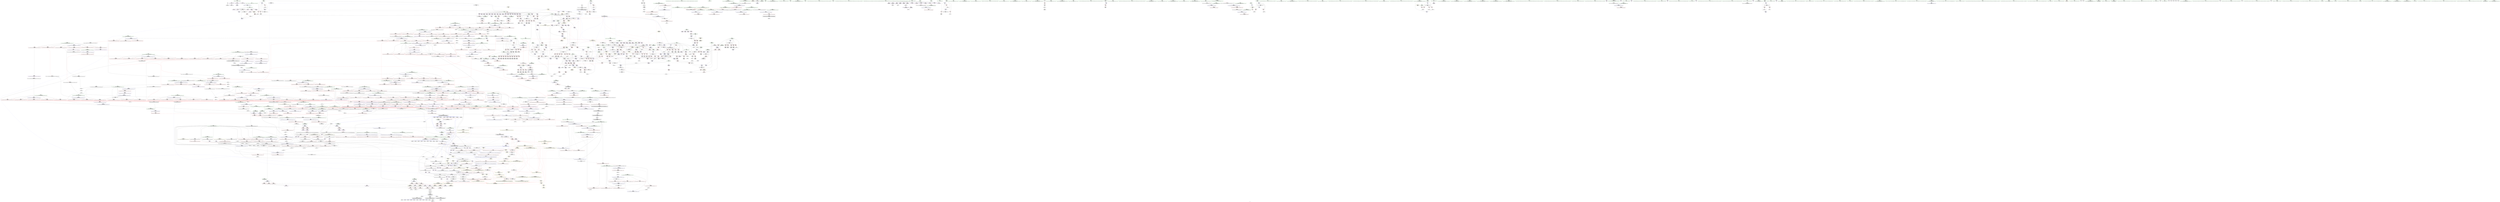 digraph "SVFG" {
	label="SVFG";

	Node0x5579a6d6f540 [shape=record,color=grey,label="{NodeID: 0\nNullPtr}"];
	Node0x5579a6d6f540 -> Node0x5579a6e11920[style=solid];
	Node0x5579a6d6f540 -> Node0x5579a6e41f20[style=solid];
	Node0x5579a6ed7bb0 [shape=record,color=black,label="{NodeID: 1882\nMR_4V_4 = PHI(MR_4V_5, MR_4V_3, )\npts\{22 \}\n|{<s0>34}}"];
	Node0x5579a6ed7bb0:s0 -> Node0x5579a6ee16b0[style=dashed,color=blue];
	Node0x5579a6e17070 [shape=record,color=red,label="{NodeID: 775\n1060\<--1046\n\<--__middle.addr\n_ZSt13__heap_selectIPSt4pairIiiEN9__gnu_cxx5__ops15_Iter_less_iterEEvT_S6_S6_T0_\n}"];
	Node0x5579a6e17070 -> Node0x5579a6e46c80[style=solid];
	Node0x5579a6f97bc0 [shape=record,color=black,label="{NodeID: 2657\n2049 = PHI(1902, )\n1st arg _ZNK9__gnu_cxx5__ops14_Val_less_iterclISt4pairIiiEPS4_EEbRT_T0_ }"];
	Node0x5579a6f97bc0 -> Node0x5579a6e4ced0[style=solid];
	Node0x5579a6e0db00 [shape=record,color=purple,label="{NodeID: 443\n513\<--20\nsecond\<--tab\n_Z5checkPc\n}"];
	Node0x5579a6e0db00 -> Node0x5579a6e2a250[style=solid];
	Node0x5579a6e01bf0 [shape=record,color=green,label="{NodeID: 111\n855\<--856\n__depth_limit.addr\<--__depth_limit.addr_field_insensitive\n_ZSt16__introsort_loopIPSt4pairIiiElN9__gnu_cxx5__ops15_Iter_less_iterEEvT_S6_T0_T1_\n}"];
	Node0x5579a6e01bf0 -> Node0x5579a6e2ce30[style=solid];
	Node0x5579a6e01bf0 -> Node0x5579a6e2cf00[style=solid];
	Node0x5579a6e01bf0 -> Node0x5579a6e2cfd0[style=solid];
	Node0x5579a6e01bf0 -> Node0x5579a6e45f80[style=solid];
	Node0x5579a6e01bf0 -> Node0x5579a6e46050[style=solid];
	Node0x5579a6e1caa0 [shape=record,color=red,label="{NodeID: 886\n1580\<--1570\n\<--__a.addr\n_ZSt22__move_median_to_firstIPSt4pairIiiEN9__gnu_cxx5__ops15_Iter_less_iterEEvT_S6_S6_S6_T0_\n|{<s0>81}}"];
	Node0x5579a6e1caa0:s0 -> Node0x5579a6f96730[style=solid,color=red];
	Node0x5579a6fa3ec0 [shape=record,color=black,label="{NodeID: 2768\n1610 = PHI(1197, )\n}"];
	Node0x5579a6e23570 [shape=record,color=purple,label="{NodeID: 554\n2033\<--2032\nincdec.ptr\<--\n_ZNSt20__copy_move_backwardILb1ELb0ESt26random_access_iterator_tagE13__copy_move_bIPSt4pairIiiES5_EET0_T_S7_S6_\n|{|<s1>127}}"];
	Node0x5579a6e23570 -> Node0x5579a6e4cb90[style=solid];
	Node0x5579a6e23570:s1 -> Node0x5579a6f9bdb0[style=solid,color=red];
	Node0x5579a6e06150 [shape=record,color=green,label="{NodeID: 222\n1693\<--1694\n_ZSt4swapIiiENSt9enable_ifIXsr6__and_ISt14__is_swappableIT_ES1_IT0_EEE5valueEvE4typeERSt4pairIS2_S4_ESA_\<--_ZSt4swapIiiENSt9enable_ifIXsr6__and_ISt14__is_swappableIT_ES1_IT0_EEE5valueEvE4typeERSt4pairIS2_S4_ESA__field_insensitive\n}"];
	Node0x5579a6e41e20 [shape=record,color=blue,label="{NodeID: 997\n2071\<--50\nllvm.global_ctors_1\<--_GLOBAL__sub_I_pawelparys_1_0.cpp\nGlob }"];
	Node0x5579a6e79750 [shape=record,color=grey,label="{NodeID: 1772\n144 = cmp(137, 142, )\n}"];
	Node0x5579a6e28fa0 [shape=record,color=red,label="{NodeID: 665\n534\<--454\n\<--nrg\n_Z5checkPc\n}"];
	Node0x5579a6e28fa0 -> Node0x5579a6e73d50[style=solid];
	Node0x5579a6f15a30 [shape=record,color=yellow,style=double,label="{NodeID: 2547\n23V_3 = CSCHI(MR_23V_2)\npts\{30 \}\nCS[]|{|<s1>29}}"];
	Node0x5579a6f15a30 -> Node0x5579a6e24f70[style=dashed];
	Node0x5579a6f15a30:s1 -> Node0x5579a6f16870[style=dashed,color=blue];
	Node0x5579a6e14150 [shape=record,color=black,label="{NodeID: 333\n572\<--571\nidxprom41\<--\n_Z5checkPc\n}"];
	Node0x5579a6e478b0 [shape=record,color=blue,label="{NodeID: 1108\n1131\<--1193\n__parent\<--dec\n_ZSt11__make_heapIPSt4pairIiiEN9__gnu_cxx5__ops15_Iter_less_iterEEvT_S6_RT0_\n}"];
	Node0x5579a6e478b0 -> Node0x5579a6e18320[style=dashed];
	Node0x5579a6e478b0 -> Node0x5579a6e183f0[style=dashed];
	Node0x5579a6e478b0 -> Node0x5579a6e184c0[style=dashed];
	Node0x5579a6e478b0 -> Node0x5579a6e18590[style=dashed];
	Node0x5579a6e478b0 -> Node0x5579a6e478b0[style=dashed];
	Node0x5579a6e478b0 -> Node0x5579a6ed1cb0[style=dashed];
	Node0x5579a6dfbe10 [shape=record,color=green,label="{NodeID: 1\n7\<--1\n__dso_handle\<--dummyObj\nGlob }"];
	Node0x5579a6e17140 [shape=record,color=red,label="{NodeID: 776\n1074\<--1046\n\<--__middle.addr\n_ZSt13__heap_selectIPSt4pairIiiEN9__gnu_cxx5__ops15_Iter_less_iterEEvT_S6_S6_T0_\n|{<s0>48}}"];
	Node0x5579a6e17140:s0 -> Node0x5579a6f98710[style=solid,color=red];
	Node0x5579a6f97cd0 [shape=record,color=black,label="{NodeID: 2658\n2050 = PHI(1918, )\n2nd arg _ZNK9__gnu_cxx5__ops14_Val_less_iterclISt4pairIiiEPS4_EEbRT_T0_ }"];
	Node0x5579a6f97cd0 -> Node0x5579a6e4cfa0[style=solid];
	Node0x5579a6e0dbd0 [shape=record,color=purple,label="{NodeID: 444\n523\<--20\narrayidx19\<--tab\n_Z5checkPc\n}"];
	Node0x5579a6e01cc0 [shape=record,color=green,label="{NodeID: 112\n857\<--858\nagg.tmp\<--agg.tmp_field_insensitive\n_ZSt16__introsort_loopIPSt4pairIiiElN9__gnu_cxx5__ops15_Iter_less_iterEEvT_S6_T0_T1_\n}"];
	Node0x5579a6e1cb70 [shape=record,color=red,label="{NodeID: 887\n1594\<--1570\n\<--__a.addr\n_ZSt22__move_median_to_firstIPSt4pairIiiEN9__gnu_cxx5__ops15_Iter_less_iterEEvT_S6_S6_S6_T0_\n|{<s0>84}}"];
	Node0x5579a6e1cb70:s0 -> Node0x5579a6f96730[style=solid,color=red];
	Node0x5579a6fa3fd0 [shape=record,color=black,label="{NodeID: 2769\n1618 = PHI(1197, )\n}"];
	Node0x5579a6e23640 [shape=record,color=purple,label="{NodeID: 555\n2037\<--2036\nincdec.ptr1\<--\n_ZNSt20__copy_move_backwardILb1ELb0ESt26random_access_iterator_tagE13__copy_move_bIPSt4pairIiiES5_EET0_T_S7_S6_\n|{|<s1>128}}"];
	Node0x5579a6e23640 -> Node0x5579a6e4cc60[style=solid];
	Node0x5579a6e23640:s1 -> Node0x5579a6f96e30[style=solid,color=red];
	Node0x5579a6e06250 [shape=record,color=green,label="{NodeID: 223\n1699\<--1700\n__x.addr\<--__x.addr_field_insensitive\n_ZSt4swapIiiENSt9enable_ifIXsr6__and_ISt14__is_swappableIT_ES1_IT0_EEE5valueEvE4typeERSt4pairIS2_S4_ESA_\n}"];
	Node0x5579a6e06250 -> Node0x5579a6e1e3d0[style=solid];
	Node0x5579a6e06250 -> Node0x5579a6e4a8a0[style=solid];
	Node0x5579a6e41f20 [shape=record,color=blue, style = dotted,label="{NodeID: 998\n2072\<--3\nllvm.global_ctors_2\<--dummyVal\nGlob }"];
	Node0x5579a6e798d0 [shape=record,color=grey,label="{NodeID: 1773\n1466 = cmp(1464, 1465, )\n}"];
	Node0x5579a6e29070 [shape=record,color=red,label="{NodeID: 666\n502\<--456\n\<--x\n_Z5checkPc\n}"];
	Node0x5579a6e29070 -> Node0x5579a6e79a50[style=solid];
	Node0x5579a6f15b10 [shape=record,color=yellow,style=double,label="{NodeID: 2548\n14V_3 = CSCHI(MR_14V_2)\npts\{250000 \}\nCS[]|{<s0>16|<s1>29}}"];
	Node0x5579a6f15b10:s0 -> Node0x5579a6ef8fa0[style=dashed,color=red];
	Node0x5579a6f15b10:s1 -> Node0x5579a6f16870[style=dashed,color=blue];
	Node0x5579a6e14220 [shape=record,color=black,label="{NodeID: 334\n576\<--575\nidxprom44\<--\n_Z5checkPc\n}"];
	Node0x5579a6e47980 [shape=record,color=blue,label="{NodeID: 1109\n1201\<--1198\nthis.addr\<--this\n_ZNK9__gnu_cxx5__ops15_Iter_less_iterclIPSt4pairIiiES5_EEbT_T0_\n}"];
	Node0x5579a6e47980 -> Node0x5579a6e18730[style=dashed];
	Node0x5579a6dfbea0 [shape=record,color=green,label="{NodeID: 2\n9\<--1\n\<--dummyObj\nCan only get source location for instruction, argument, global var or function.|{<s0>15|<s1>16|<s2>17}}"];
	Node0x5579a6dfbea0:s0 -> Node0x5579a6f94bc0[style=solid,color=red];
	Node0x5579a6dfbea0:s1 -> Node0x5579a6f9b2e0[style=solid,color=red];
	Node0x5579a6dfbea0:s2 -> Node0x5579a6f94d70[style=solid,color=red];
	Node0x5579a6e17210 [shape=record,color=red,label="{NodeID: 777\n1064\<--1048\n\<--__last.addr\n_ZSt13__heap_selectIPSt4pairIiiEN9__gnu_cxx5__ops15_Iter_less_iterEEvT_S6_S6_T0_\n}"];
	Node0x5579a6e17210 -> Node0x5579a6e7ac50[style=solid];
	Node0x5579a6f97de0 [shape=record,color=black,label="{NodeID: 2659\n1632 = PHI(1031, )\n0th arg _ZSt21__unguarded_partitionIPSt4pairIiiEN9__gnu_cxx5__ops15_Iter_less_iterEET_S6_S6_S6_T0_ }"];
	Node0x5579a6f97de0 -> Node0x5579a6e4a150[style=solid];
	Node0x5579a6e0dca0 [shape=record,color=purple,label="{NodeID: 445\n524\<--20\nfirst\<--tab\n_Z5checkPc\n}"];
	Node0x5579a6e0dca0 -> Node0x5579a6e44310[style=solid];
	Node0x5579a6e01d90 [shape=record,color=green,label="{NodeID: 113\n859\<--860\n__cut\<--__cut_field_insensitive\n_ZSt16__introsort_loopIPSt4pairIiiElN9__gnu_cxx5__ops15_Iter_less_iterEEvT_S6_T0_T1_\n}"];
	Node0x5579a6e01d90 -> Node0x5579a6e2d0a0[style=solid];
	Node0x5579a6e01d90 -> Node0x5579a6e2d170[style=solid];
	Node0x5579a6e01d90 -> Node0x5579a6e46120[style=solid];
	Node0x5579a6e1cc40 [shape=record,color=red,label="{NodeID: 888\n1603\<--1570\n\<--__a.addr\n_ZSt22__move_median_to_firstIPSt4pairIiiEN9__gnu_cxx5__ops15_Iter_less_iterEEvT_S6_S6_S6_T0_\n|{<s0>86}}"];
	Node0x5579a6e1cc40:s0 -> Node0x5579a6f9cd80[style=solid,color=red];
	Node0x5579a6fa40e0 [shape=record,color=black,label="{NodeID: 2770\n1750 = PHI(1759, )\n}"];
	Node0x5579a6fa40e0 -> Node0x5579a6e3e480[style=solid];
	Node0x5579a6e23710 [shape=record,color=purple,label="{NodeID: 556\n234\<--20\nadd.ptr\<--tab\n_Z8dziel_grii\n|{<s0>9}}"];
	Node0x5579a6e23710:s0 -> Node0x5579a6f9bb90[style=solid,color=red];
	Node0x5579a6e06320 [shape=record,color=green,label="{NodeID: 224\n1701\<--1702\n__y.addr\<--__y.addr_field_insensitive\n_ZSt4swapIiiENSt9enable_ifIXsr6__and_ISt14__is_swappableIT_ES1_IT0_EEE5valueEvE4typeERSt4pairIS2_S4_ESA_\n}"];
	Node0x5579a6e06320 -> Node0x5579a6e1e4a0[style=solid];
	Node0x5579a6e06320 -> Node0x5579a6e4a970[style=solid];
	Node0x5579a6e42020 [shape=record,color=blue,label="{NodeID: 999\n97\<--96\n.addr\<--\n__cxx_global_array_dtor\n}"];
	Node0x5579a6e79a50 [shape=record,color=grey,label="{NodeID: 1774\n508 = cmp(502, 507, )\n}"];
	Node0x5579a6e29140 [shape=record,color=red,label="{NodeID: 667\n510\<--456\n\<--x\n_Z5checkPc\n}"];
	Node0x5579a6e29140 -> Node0x5579a6e13ba0[style=solid];
	Node0x5579a6f15bf0 [shape=record,color=yellow,style=double,label="{NodeID: 2549\n16V_3 = CSCHI(MR_16V_2)\npts\{280000 \}\nCS[]|{<s0>16|<s1>29}}"];
	Node0x5579a6f15bf0:s0 -> Node0x5579a6ef9080[style=dashed,color=red];
	Node0x5579a6f15bf0:s1 -> Node0x5579a6f16870[style=dashed,color=blue];
	Node0x5579a6e142f0 [shape=record,color=black,label="{NodeID: 335\n585\<--584\nidxprom49\<--\n_Z5checkPc\n}"];
	Node0x5579a6e47a50 [shape=record,color=blue,label="{NodeID: 1110\n1203\<--1199\n__it1.addr\<--__it1\n_ZNK9__gnu_cxx5__ops15_Iter_less_iterclIPSt4pairIiiES5_EEbT_T0_\n}"];
	Node0x5579a6e47a50 -> Node0x5579a6e18800[style=dashed];
	Node0x5579a6dfdd60 [shape=record,color=green,label="{NodeID: 3\n36\<--1\n.str\<--dummyObj\nGlob }"];
	Node0x5579a6e172e0 [shape=record,color=red,label="{NodeID: 778\n1063\<--1050\n\<--__i\n_ZSt13__heap_selectIPSt4pairIiiEN9__gnu_cxx5__ops15_Iter_less_iterEEvT_S6_S6_T0_\n}"];
	Node0x5579a6e172e0 -> Node0x5579a6e7ac50[style=solid];
	Node0x5579a6f97ef0 [shape=record,color=black,label="{NodeID: 2660\n1633 = PHI(1032, )\n1st arg _ZSt21__unguarded_partitionIPSt4pairIiiEN9__gnu_cxx5__ops15_Iter_less_iterEET_S6_S6_S6_T0_ }"];
	Node0x5579a6f97ef0 -> Node0x5579a6e4a220[style=solid];
	Node0x5579a6e0dd70 [shape=record,color=purple,label="{NodeID: 446\n573\<--20\narrayidx42\<--tab\n_Z5checkPc\n}"];
	Node0x5579a6e01e60 [shape=record,color=green,label="{NodeID: 114\n861\<--862\nagg.tmp2\<--agg.tmp2_field_insensitive\n_ZSt16__introsort_loopIPSt4pairIiiElN9__gnu_cxx5__ops15_Iter_less_iterEEvT_S6_T0_T1_\n}"];
	Node0x5579a6e1cd10 [shape=record,color=red,label="{NodeID: 889\n1608\<--1570\n\<--__a.addr\n_ZSt22__move_median_to_firstIPSt4pairIiiEN9__gnu_cxx5__ops15_Iter_less_iterEEvT_S6_S6_S6_T0_\n|{<s0>87}}"];
	Node0x5579a6e1cd10:s0 -> Node0x5579a6f96730[style=solid,color=red];
	Node0x5579a6fa4280 [shape=record,color=black,label="{NodeID: 2771\n1754 = PHI(1759, )\n}"];
	Node0x5579a6fa4280 -> Node0x5579a6e3e550[style=solid];
	Node0x5579a6e237e0 [shape=record,color=purple,label="{NodeID: 557\n241\<--20\nadd.ptr4\<--tab\n_Z8dziel_grii\n|{<s0>9}}"];
	Node0x5579a6e237e0:s0 -> Node0x5579a6f9bca0[style=solid,color=red];
	Node0x5579a6e063f0 [shape=record,color=green,label="{NodeID: 225\n1708\<--1709\n_ZNSt4pairIiiE4swapERS0_\<--_ZNSt4pairIiiE4swapERS0__field_insensitive\n}"];
	Node0x5579a6e420f0 [shape=record,color=blue,label="{NodeID: 1000\n118\<--117\nnr.addr\<--nr\n_Z11licz_literyi\n}"];
	Node0x5579a6e420f0 -> Node0x5579a6e251e0[style=dashed];
	Node0x5579a6e420f0 -> Node0x5579a6e252b0[style=dashed];
	Node0x5579a6e420f0 -> Node0x5579a6e25380[style=dashed];
	Node0x5579a6e420f0 -> Node0x5579a6e25450[style=dashed];
	Node0x5579a6e79bd0 [shape=record,color=grey,label="{NodeID: 1775\n437 = cmp(436, 143, )\n}"];
	Node0x5579a6e29210 [shape=record,color=red,label="{NodeID: 668\n521\<--456\n\<--x\n_Z5checkPc\n}"];
	Node0x5579a6e29210 -> Node0x5579a6e13e10[style=solid];
	Node0x5579a6f15cd0 [shape=record,color=yellow,style=double,label="{NodeID: 2550\n39V_3 = CSCHI(MR_39V_2)\npts\{330000 \}\nCS[]|{<s0>29}}"];
	Node0x5579a6f15cd0:s0 -> Node0x5579a6f16870[style=dashed,color=blue];
	Node0x5579a6e143c0 [shape=record,color=black,label="{NodeID: 336\n604\<--603\nidxprom57\<--\n_Z5checkPc\n}"];
	Node0x5579a6e47b20 [shape=record,color=blue,label="{NodeID: 1111\n1205\<--1200\n__it2.addr\<--__it2\n_ZNK9__gnu_cxx5__ops15_Iter_less_iterclIPSt4pairIiiES5_EEbT_T0_\n}"];
	Node0x5579a6e47b20 -> Node0x5579a6e188d0[style=dashed];
	Node0x5579a6dfddf0 [shape=record,color=green,label="{NodeID: 4\n38\<--1\n.str.2\<--dummyObj\nGlob }"];
	Node0x5579a6e173b0 [shape=record,color=red,label="{NodeID: 779\n1067\<--1050\n\<--__i\n_ZSt13__heap_selectIPSt4pairIiiEN9__gnu_cxx5__ops15_Iter_less_iterEEvT_S6_S6_T0_\n|{<s0>47}}"];
	Node0x5579a6e173b0:s0 -> Node0x5579a6f96730[style=solid,color=red];
	Node0x5579a6f98000 [shape=record,color=black,label="{NodeID: 2661\n1634 = PHI(1033, )\n2nd arg _ZSt21__unguarded_partitionIPSt4pairIiiEN9__gnu_cxx5__ops15_Iter_less_iterEET_S6_S6_S6_T0_ }"];
	Node0x5579a6f98000 -> Node0x5579a6e4a2f0[style=solid];
	Node0x5579a6e0de40 [shape=record,color=purple,label="{NodeID: 447\n574\<--20\nsecond43\<--tab\n_Z5checkPc\n}"];
	Node0x5579a6e0de40 -> Node0x5579a6e2a660[style=solid];
	Node0x5579a6e068c0 [shape=record,color=green,label="{NodeID: 115\n863\<--864\nagg.tmp3\<--agg.tmp3_field_insensitive\n_ZSt16__introsort_loopIPSt4pairIiiElN9__gnu_cxx5__ops15_Iter_less_iterEEvT_S6_T0_T1_\n}"];
	Node0x5579a6ebfba0 [shape=record,color=yellow,style=double,label="{NodeID: 1997\n18V_1 = ENCHI(MR_18V_0)\npts\{350000 \}\nFun[_Z8dziel_grii]|{|<s1>10}}"];
	Node0x5579a6ebfba0 -> Node0x5579a6eeb770[style=dashed];
	Node0x5579a6ebfba0:s1 -> Node0x5579a6e421c0[style=dashed,color=red];
	Node0x5579a6e1cde0 [shape=record,color=red,label="{NodeID: 890\n1613\<--1570\n\<--__a.addr\n_ZSt22__move_median_to_firstIPSt4pairIiiEN9__gnu_cxx5__ops15_Iter_less_iterEEvT_S6_S6_S6_T0_\n|{<s0>88}}"];
	Node0x5579a6e1cde0:s0 -> Node0x5579a6f9cd80[style=solid,color=red];
	Node0x5579a6fa43c0 [shape=record,color=black,label="{NodeID: 2772\n1805 = PHI(1197, )\n}"];
	Node0x5579a6e238b0 [shape=record,color=purple,label="{NodeID: 558\n1019\<--1011\nadd.ptr\<--\n_ZSt27__unguarded_partition_pivotIPSt4pairIiiEN9__gnu_cxx5__ops15_Iter_less_iterEET_S6_S6_T0_\n}"];
	Node0x5579a6e238b0 -> Node0x5579a6e46940[style=solid];
	Node0x5579a6e064f0 [shape=record,color=green,label="{NodeID: 226\n1714\<--1715\nthis.addr\<--this.addr_field_insensitive\n_ZNSt4pairIiiE4swapERS0_\n}"];
	Node0x5579a6e064f0 -> Node0x5579a6e1e570[style=solid];
	Node0x5579a6e064f0 -> Node0x5579a6e4aa40[style=solid];
	Node0x5579a6ef7fa0 [shape=record,color=yellow,style=double,label="{NodeID: 2108\n2V_1 = ENCHI(MR_2V_0)\npts\{98 \}\nFun[__cxx_global_array_dtor]}"];
	Node0x5579a6ef7fa0 -> Node0x5579a6e42020[style=dashed];
	Node0x5579a6e421c0 [shape=record,color=blue,label="{NodeID: 1001\n129\<--9\narrayidx\<--\n_Z11licz_literyi\n}"];
	Node0x5579a6e421c0 -> Node0x5579a6eca9b0[style=dashed];
	Node0x5579a6e79d50 [shape=record,color=grey,label="{NodeID: 1776\n875 = cmp(874, 876, )\n}"];
	Node0x5579a6e292e0 [shape=record,color=red,label="{NodeID: 669\n527\<--456\n\<--x\n_Z5checkPc\n}"];
	Node0x5579a6e292e0 -> Node0x5579a6e73ed0[style=solid];
	Node0x5579a6f15db0 [shape=record,color=yellow,style=double,label="{NodeID: 2551\n18V_2 = CSCHI(MR_18V_1)\npts\{350000 \}\nCS[]|{|<s1>16}}"];
	Node0x5579a6f15db0 -> Node0x5579a6ec0f10[style=dashed];
	Node0x5579a6f15db0:s1 -> Node0x5579a6e421c0[style=dashed,color=red];
	Node0x5579a6e14490 [shape=record,color=black,label="{NodeID: 337\n611\<--610\nidxprom61\<--\n_Z5checkPc\n}"];
	Node0x5579a6e47bf0 [shape=record,color=blue,label="{NodeID: 1112\n1222\<--1218\n__first.addr\<--__first\n_ZSt10__pop_heapIPSt4pairIiiEN9__gnu_cxx5__ops15_Iter_less_iterEEvT_S6_S6_RT0_\n}"];
	Node0x5579a6e47bf0 -> Node0x5579a6e189a0[style=dashed];
	Node0x5579a6e47bf0 -> Node0x5579a6e18a70[style=dashed];
	Node0x5579a6e47bf0 -> Node0x5579a6e18b40[style=dashed];
	Node0x5579a6dfde80 [shape=record,color=green,label="{NodeID: 5\n40\<--1\n.str.3\<--dummyObj\nGlob }"];
	Node0x5579a6e17480 [shape=record,color=red,label="{NodeID: 780\n1075\<--1050\n\<--__i\n_ZSt13__heap_selectIPSt4pairIiiEN9__gnu_cxx5__ops15_Iter_less_iterEEvT_S6_S6_T0_\n|{<s0>48}}"];
	Node0x5579a6e17480:s0 -> Node0x5579a6f98860[style=solid,color=red];
	Node0x5579a6f98110 [shape=record,color=black,label="{NodeID: 2662\n1760 = PHI(1743, 1749, 1739, )\n0th arg _ZSt4moveIRiEONSt16remove_referenceIT_E4typeEOS2_ }"];
	Node0x5579a6f98110 -> Node0x5579a6e4aff0[style=solid];
	Node0x5579a6e0df10 [shape=record,color=purple,label="{NodeID: 448\n133\<--23\narrayidx2\<--gr_od\n_Z11licz_literyi\n}"];
	Node0x5579a6e0df10 -> Node0x5579a6e25ba0[style=solid];
	Node0x5579a6e06990 [shape=record,color=green,label="{NodeID: 116\n886\<--887\n_ZSt14__partial_sortIPSt4pairIiiEN9__gnu_cxx5__ops15_Iter_less_iterEEvT_S6_S6_T0_\<--_ZSt14__partial_sortIPSt4pairIiiEN9__gnu_cxx5__ops15_Iter_less_iterEEvT_S6_S6_T0__field_insensitive\n}"];
	Node0x5579a6ebfc80 [shape=record,color=yellow,style=double,label="{NodeID: 1998\n4V_1 = ENCHI(MR_4V_0)\npts\{22 \}\nFun[_ZSt13__heap_selectIPSt4pairIiiEN9__gnu_cxx5__ops15_Iter_less_iterEEvT_S6_S6_T0_]|{<s0>46|<s1>46}}"];
	Node0x5579a6ebfc80:s0 -> Node0x5579a6ecf4b0[style=dashed,color=red];
	Node0x5579a6ebfc80:s1 -> Node0x5579a6ed12b0[style=dashed,color=red];
	Node0x5579a6e1ceb0 [shape=record,color=red,label="{NodeID: 891\n1581\<--1572\n\<--__b.addr\n_ZSt22__move_median_to_firstIPSt4pairIiiEN9__gnu_cxx5__ops15_Iter_less_iterEEvT_S6_S6_S6_T0_\n|{<s0>81}}"];
	Node0x5579a6e1ceb0:s0 -> Node0x5579a6f96ab0[style=solid,color=red];
	Node0x5579a6fa44d0 [shape=record,color=black,label="{NodeID: 2773\n1808 = PHI(1267, )\n}"];
	Node0x5579a6fa44d0 -> Node0x5579a6e0b330[style=solid];
	Node0x5579a6e23980 [shape=record,color=purple,label="{NodeID: 559\n1165\<--1163\nadd.ptr\<--\n_ZSt11__make_heapIPSt4pairIiiEN9__gnu_cxx5__ops15_Iter_less_iterEEvT_S6_RT0_\n|{<s0>50}}"];
	Node0x5579a6e23980:s0 -> Node0x5579a6f9bdb0[style=solid,color=red];
	Node0x5579a6e065c0 [shape=record,color=green,label="{NodeID: 227\n1716\<--1717\n__p.addr\<--__p.addr_field_insensitive\n_ZNSt4pairIiiE4swapERS0_\n}"];
	Node0x5579a6e065c0 -> Node0x5579a6e1e640[style=solid];
	Node0x5579a6e065c0 -> Node0x5579a6e1e710[style=solid];
	Node0x5579a6e065c0 -> Node0x5579a6e4ab10[style=solid];
	Node0x5579a6ef80b0 [shape=record,color=yellow,style=double,label="{NodeID: 2109\n89V_1 = ENCHI(MR_89V_0)\npts\{459 \}\nFun[_ZSt3maxIiERKT_S2_S2_]}"];
	Node0x5579a6ef80b0 -> Node0x5579a6e2ace0[style=dashed];
	Node0x5579a6e42290 [shape=record,color=blue,label="{NodeID: 1002\n120\<--134\nx\<--\n_Z11licz_literyi\n}"];
	Node0x5579a6e42290 -> Node0x5579a6ec9ab0[style=dashed];
	Node0x5579a6e79ed0 [shape=record,color=grey,label="{NodeID: 1777\n879 = cmp(878, 880, )\n}"];
	Node0x5579a6e293b0 [shape=record,color=red,label="{NodeID: 670\n607\<--458\n\<--best\n_Z5checkPc\n}"];
	Node0x5579a6e293b0 -> Node0x5579a6e7b0d0[style=solid];
	Node0x5579a6e14560 [shape=record,color=black,label="{NodeID: 338\n627\<--650\n_ZSt3maxIiERKT_S2_S2__ret\<--\n_ZSt3maxIiERKT_S2_S2_\n|{<s0>18}}"];
	Node0x5579a6e14560:s0 -> Node0x5579a6fa0d00[style=solid,color=blue];
	Node0x5579a6e47cc0 [shape=record,color=blue,label="{NodeID: 1113\n1224\<--1219\n__last.addr\<--__last\n_ZSt10__pop_heapIPSt4pairIiiEN9__gnu_cxx5__ops15_Iter_less_iterEEvT_S6_S6_RT0_\n}"];
	Node0x5579a6e47cc0 -> Node0x5579a6e18c10[style=dashed];
	Node0x5579a6dfdf10 [shape=record,color=green,label="{NodeID: 6\n42\<--1\n.str.4\<--dummyObj\nGlob }"];
	Node0x5579a6e17550 [shape=record,color=red,label="{NodeID: 781\n1081\<--1050\n\<--__i\n_ZSt13__heap_selectIPSt4pairIiiEN9__gnu_cxx5__ops15_Iter_less_iterEEvT_S6_S6_T0_\n}"];
	Node0x5579a6e17550 -> Node0x5579a6e20990[style=solid];
	Node0x5579a6f982a0 [shape=record,color=black,label="{NodeID: 2663\n1525 = PHI(1211, 1520, 2061, )\n0th arg _ZStltIiiEbRKSt4pairIT_T0_ES5_ }"];
	Node0x5579a6f982a0 -> Node0x5579a6e49c70[style=solid];
	Node0x5579a6e0dfe0 [shape=record,color=purple,label="{NodeID: 449\n230\<--23\narrayidx\<--gr_od\n_Z8dziel_grii\n}"];
	Node0x5579a6e0dfe0 -> Node0x5579a6e274d0[style=solid];
	Node0x5579a6e06a90 [shape=record,color=green,label="{NodeID: 117\n896\<--897\n_ZSt27__unguarded_partition_pivotIPSt4pairIiiEN9__gnu_cxx5__ops15_Iter_less_iterEET_S6_S6_T0_\<--_ZSt27__unguarded_partition_pivotIPSt4pairIiiEN9__gnu_cxx5__ops15_Iter_less_iterEET_S6_S6_T0__field_insensitive\n}"];
	Node0x5579a6e1cf80 [shape=record,color=red,label="{NodeID: 892\n1584\<--1572\n\<--__b.addr\n_ZSt22__move_median_to_firstIPSt4pairIiiEN9__gnu_cxx5__ops15_Iter_less_iterEEvT_S6_S6_S6_T0_\n|{<s0>82}}"];
	Node0x5579a6e1cf80:s0 -> Node0x5579a6f96730[style=solid,color=red];
	Node0x5579a6fa4640 [shape=record,color=black,label="{NodeID: 2774\n1816 = PHI(1872, )\n}"];
	Node0x5579a6e23a50 [shape=record,color=purple,label="{NodeID: 560\n1326\<--1324\nadd.ptr\<--\n_ZSt13__adjust_heapIPSt4pairIiiElS1_N9__gnu_cxx5__ops15_Iter_less_iterEEvT_T0_S7_T1_T2_\n|{<s0>63}}"];
	Node0x5579a6e23a50:s0 -> Node0x5579a6f96730[style=solid,color=red];
	Node0x5579a6e06690 [shape=record,color=green,label="{NodeID: 228\n1725\<--1726\n_ZSt4swapIiENSt9enable_ifIXsr6__and_ISt6__not_ISt15__is_tuple_likeIT_EESt21is_move_constructibleIS3_ESt18is_move_assignableIS3_EEE5valueEvE4typeERS3_SC_\<--_ZSt4swapIiENSt9enable_ifIXsr6__and_ISt6__not_ISt15__is_tuple_likeIT_EESt21is_move_constructibleIS3_ESt18is_move_assignableIS3_EEE5valueEvE4typeERS3_SC__field_insensitive\n}"];
	Node0x5579a6e42360 [shape=record,color=blue,label="{NodeID: 1003\n122\<--150\na\<--\n_Z11licz_literyi\n}"];
	Node0x5579a6e42360 -> Node0x5579a6e25790[style=dashed];
	Node0x5579a6e42360 -> Node0x5579a6e25860[style=dashed];
	Node0x5579a6e42360 -> Node0x5579a6ec9fb0[style=dashed];
	Node0x5579a6e7a050 [shape=record,color=grey,label="{NodeID: 1778\n87 = cmp(81, 86, )\n}"];
	Node0x5579a6e29480 [shape=record,color=red,label="{NodeID: 671\n549\<--460\n\<--nrg26\n_Z5checkPc\n}"];
	Node0x5579a6e29480 -> Node0x5579a6e7af50[style=solid];
	Node0x5579a6f15ff0 [shape=record,color=yellow,style=double,label="{NodeID: 2553\n4V_6 = CSCHI(MR_4V_5)\npts\{22 \}\nCS[]|{<s0>54|<s1>54|<s2>62}}"];
	Node0x5579a6f15ff0:s0 -> Node0x5579a6ecf4b0[style=dashed,color=blue];
	Node0x5579a6f15ff0:s1 -> Node0x5579a6ed12b0[style=dashed,color=blue];
	Node0x5579a6f15ff0:s2 -> Node0x5579a6f187b0[style=dashed,color=blue];
	Node0x5579a6e14630 [shape=record,color=black,label="{NodeID: 339\n700\<--699\nidxprom\<--\nmain\n}"];
	Node0x5579a6e47d90 [shape=record,color=blue,label="{NodeID: 1114\n1226\<--1220\n__result.addr\<--__result\n_ZSt10__pop_heapIPSt4pairIiiEN9__gnu_cxx5__ops15_Iter_less_iterEEvT_S6_S6_RT0_\n}"];
	Node0x5579a6e47d90 -> Node0x5579a6e18ce0[style=dashed];
	Node0x5579a6e47d90 -> Node0x5579a6e18db0[style=dashed];
	Node0x5579a6dfe750 [shape=record,color=green,label="{NodeID: 7\n44\<--1\n.str.5\<--dummyObj\nGlob }"];
	Node0x5579a6e17620 [shape=record,color=red,label="{NodeID: 782\n1101\<--1090\n\<--__first.addr\n_ZSt11__sort_heapIPSt4pairIiiEN9__gnu_cxx5__ops15_Iter_less_iterEEvT_S6_RT0_\n}"];
	Node0x5579a6e17620 -> Node0x5579a6e158e0[style=solid];
	Node0x5579a6f98430 [shape=record,color=black,label="{NodeID: 2664\n1526 = PHI(1212, 1521, 2062, )\n1st arg _ZStltIiiEbRKSt4pairIT_T0_ES5_ }"];
	Node0x5579a6f98430 -> Node0x5579a6e49d40[style=solid];
	Node0x5579a6e0e0b0 [shape=record,color=purple,label="{NodeID: 450\n247\<--23\narrayidx6\<--gr_od\n_Z8dziel_grii\n}"];
	Node0x5579a6e0e0b0 -> Node0x5579a6e27670[style=solid];
	Node0x5579a6e06b90 [shape=record,color=green,label="{NodeID: 118\n909\<--910\n__n.addr\<--__n.addr_field_insensitive\n_ZSt4__lgl\n}"];
	Node0x5579a6e06b90 -> Node0x5579a6e2d240[style=solid];
	Node0x5579a6e06b90 -> Node0x5579a6e462c0[style=solid];
	Node0x5579a6e1d050 [shape=record,color=red,label="{NodeID: 893\n1589\<--1572\n\<--__b.addr\n_ZSt22__move_median_to_firstIPSt4pairIiiEN9__gnu_cxx5__ops15_Iter_less_iterEEvT_S6_S6_S6_T0_\n|{<s0>83}}"];
	Node0x5579a6e1d050:s0 -> Node0x5579a6f9cd80[style=solid,color=red];
	Node0x5579a6fa4750 [shape=record,color=black,label="{NodeID: 2775\n1819 = PHI(1267, )\n|{<s0>107}}"];
	Node0x5579a6fa4750:s0 -> Node0x5579a6f97140[style=solid,color=red];
	Node0x5579a6e23b20 [shape=record,color=purple,label="{NodeID: 561\n1330\<--1327\nadd.ptr2\<--\n_ZSt13__adjust_heapIPSt4pairIiiElS1_N9__gnu_cxx5__ops15_Iter_less_iterEEvT_T0_S7_T1_T2_\n|{<s0>63}}"];
	Node0x5579a6e23b20:s0 -> Node0x5579a6f96ab0[style=solid,color=red];
	Node0x5579a6e06790 [shape=record,color=green,label="{NodeID: 229\n1735\<--1736\n__a.addr\<--__a.addr_field_insensitive\n_ZSt4swapIiENSt9enable_ifIXsr6__and_ISt6__not_ISt15__is_tuple_likeIT_EESt21is_move_constructibleIS3_ESt18is_move_assignableIS3_EEE5valueEvE4typeERS3_SC_\n}"];
	Node0x5579a6e06790 -> Node0x5579a6e1e7e0[style=solid];
	Node0x5579a6e06790 -> Node0x5579a6e1e8b0[style=solid];
	Node0x5579a6e06790 -> Node0x5579a6e4abe0[style=solid];
	Node0x5579a6e42430 [shape=record,color=blue,label="{NodeID: 1004\n124\<--9\nb\<--\n_Z11licz_literyi\n}"];
	Node0x5579a6e42430 -> Node0x5579a6e25930[style=dashed];
	Node0x5579a6e42430 -> Node0x5579a6e25a00[style=dashed];
	Node0x5579a6e42430 -> Node0x5579a6e25ad0[style=dashed];
	Node0x5579a6e42430 -> Node0x5579a6e425d0[style=dashed];
	Node0x5579a6e42430 -> Node0x5579a6eca4b0[style=dashed];
	Node0x5579a6e7a1d0 [shape=record,color=grey,label="{NodeID: 1779\n161 = cmp(154, 158, )\n}"];
	Node0x5579a6e29550 [shape=record,color=red,label="{NodeID: 672\n553\<--460\n\<--nrg26\n_Z5checkPc\n}"];
	Node0x5579a6e29550 -> Node0x5579a6e13ee0[style=solid];
	Node0x5579a6e14700 [shape=record,color=black,label="{NodeID: 340\n711\<--710\nidxprom11\<--\nmain\n}"];
	Node0x5579a6e47e60 [shape=record,color=blue,label="{NodeID: 1115\n1228\<--1221\n__comp.addr\<--__comp\n_ZSt10__pop_heapIPSt4pairIiiEN9__gnu_cxx5__ops15_Iter_less_iterEEvT_S6_S6_RT0_\n}"];
	Node0x5579a6e47e60 -> Node0x5579a6e18e80[style=dashed];
	Node0x5579a6dfe7e0 [shape=record,color=green,label="{NodeID: 8\n46\<--1\n.str.6\<--dummyObj\nGlob }"];
	Node0x5579a6e176f0 [shape=record,color=red,label="{NodeID: 783\n1112\<--1090\n\<--__first.addr\n_ZSt11__sort_heapIPSt4pairIiiEN9__gnu_cxx5__ops15_Iter_less_iterEEvT_S6_RT0_\n|{<s0>49}}"];
	Node0x5579a6e176f0:s0 -> Node0x5579a6f985c0[style=solid,color=red];
	Node0x5579a6f985c0 [shape=record,color=black,label="{NodeID: 2665\n1218 = PHI(1073, 1112, )\n0th arg _ZSt10__pop_heapIPSt4pairIiiEN9__gnu_cxx5__ops15_Iter_less_iterEEvT_S6_S6_RT0_ }"];
	Node0x5579a6f985c0 -> Node0x5579a6e47bf0[style=solid];
	Node0x5579a6e0e180 [shape=record,color=purple,label="{NodeID: 451\n252\<--23\narrayidx8\<--gr_od\n_Z8dziel_grii\n}"];
	Node0x5579a6e0e180 -> Node0x5579a6e27740[style=solid];
	Node0x5579a6e06c60 [shape=record,color=green,label="{NodeID: 119\n915\<--916\nllvm.ctlz.i64\<--llvm.ctlz.i64_field_insensitive\n}"];
	Node0x5579a6e1d120 [shape=record,color=red,label="{NodeID: 894\n1616\<--1572\n\<--__b.addr\n_ZSt22__move_median_to_firstIPSt4pairIiiEN9__gnu_cxx5__ops15_Iter_less_iterEEvT_S6_S6_S6_T0_\n|{<s0>89}}"];
	Node0x5579a6e1d120:s0 -> Node0x5579a6f96730[style=solid,color=red];
	Node0x5579a6fa4950 [shape=record,color=black,label="{NodeID: 2776\n1821 = PHI(1394, )\n}"];
	Node0x5579a6e23bf0 [shape=record,color=purple,label="{NodeID: 562\n1339\<--1337\nadd.ptr3\<--\n_ZSt13__adjust_heapIPSt4pairIiiElS1_N9__gnu_cxx5__ops15_Iter_less_iterEEvT_T0_S7_T1_T2_\n|{<s0>64}}"];
	Node0x5579a6e23bf0:s0 -> Node0x5579a6f9bdb0[style=solid,color=red];
	Node0x5579a6e0eb30 [shape=record,color=green,label="{NodeID: 230\n1737\<--1738\n__b.addr\<--__b.addr_field_insensitive\n_ZSt4swapIiENSt9enable_ifIXsr6__and_ISt6__not_ISt15__is_tuple_likeIT_EESt21is_move_constructibleIS3_ESt18is_move_assignableIS3_EEE5valueEvE4typeERS3_SC_\n}"];
	Node0x5579a6e0eb30 -> Node0x5579a6e1e980[style=solid];
	Node0x5579a6e0eb30 -> Node0x5579a6e1ea50[style=solid];
	Node0x5579a6e0eb30 -> Node0x5579a6e4acb0[style=solid];
	Node0x5579a6e42500 [shape=record,color=blue,label="{NodeID: 1005\n178\<--180\narrayidx18\<--or\n_Z11licz_literyi\n}"];
	Node0x5579a6e42500 -> Node0x5579a6e25ee0[style=dashed];
	Node0x5579a6e42500 -> Node0x5579a6e42500[style=dashed];
	Node0x5579a6e42500 -> Node0x5579a6eca9b0[style=dashed];
	Node0x5579a6e7a350 [shape=record,color=grey,label="{NodeID: 1780\n1106 = cmp(1105, 1107, )\n}"];
	Node0x5579a6e29620 [shape=record,color=red,label="{NodeID: 673\n560\<--460\n\<--nrg26\n_Z5checkPc\n}"];
	Node0x5579a6e29620 -> Node0x5579a6e13fb0[style=solid];
	Node0x5579a6e147d0 [shape=record,color=black,label="{NodeID: 341\n714\<--713\nidxprom13\<--\nmain\n}"];
	Node0x5579a6e47f30 [shape=record,color=blue, style = dotted,label="{NodeID: 1116\n2085\<--2087\noffset_0\<--dummyVal\n_ZSt10__pop_heapIPSt4pairIiiEN9__gnu_cxx5__ops15_Iter_less_iterEEvT_S6_S6_RT0_\n|{|<s1>59}}"];
	Node0x5579a6e47f30 -> Node0x5579a6e413a0[style=dashed];
	Node0x5579a6e47f30:s1 -> Node0x5579a6ef2de0[style=dashed,color=red];
	Node0x5579a6dfe870 [shape=record,color=green,label="{NodeID: 9\n49\<--1\n\<--dummyObj\nCan only get source location for instruction, argument, global var or function.}"];
	Node0x5579a6e177c0 [shape=record,color=red,label="{NodeID: 784\n1100\<--1092\n\<--__last.addr\n_ZSt11__sort_heapIPSt4pairIiiEN9__gnu_cxx5__ops15_Iter_less_iterEEvT_S6_RT0_\n}"];
	Node0x5579a6e177c0 -> Node0x5579a6e15810[style=solid];
	Node0x5579a6f98710 [shape=record,color=black,label="{NodeID: 2666\n1219 = PHI(1074, 1113, )\n1st arg _ZSt10__pop_heapIPSt4pairIiiEN9__gnu_cxx5__ops15_Iter_less_iterEEvT_S6_S6_RT0_ }"];
	Node0x5579a6f98710 -> Node0x5579a6e47cc0[style=solid];
	Node0x5579a6e0e250 [shape=record,color=purple,label="{NodeID: 452\n288\<--23\narrayidx22\<--gr_od\n_Z8dziel_grii\n}"];
	Node0x5579a6e0e250 -> Node0x5579a6e42c50[style=solid];
	Node0x5579a6e06d60 [shape=record,color=green,label="{NodeID: 120\n925\<--926\n__comp\<--__comp_field_insensitive\n_ZSt22__final_insertion_sortIPSt4pairIiiEN9__gnu_cxx5__ops15_Iter_less_iterEEvT_S6_T0_\n}"];
	Node0x5579a6e1d1f0 [shape=record,color=red,label="{NodeID: 895\n1625\<--1572\n\<--__b.addr\n_ZSt22__move_median_to_firstIPSt4pairIiiEN9__gnu_cxx5__ops15_Iter_less_iterEEvT_S6_S6_S6_T0_\n|{<s0>91}}"];
	Node0x5579a6e1d1f0:s0 -> Node0x5579a6f9cd80[style=solid,color=red];
	Node0x5579a6fa4a60 [shape=record,color=black,label="{NodeID: 2777\n1886 = PHI(1968, )\n|{<s0>114}}"];
	Node0x5579a6fa4a60:s0 -> Node0x5579a6f9a000[style=solid,color=red];
	Node0x5579a66be0d0 [shape=record,color=black,label="{NodeID: 1670\n103 = PHI(101, 104, )\n}"];
	Node0x5579a66be0d0 -> Node0x5579a6e200a0[style=solid];
	Node0x5579a6e23cc0 [shape=record,color=purple,label="{NodeID: 563\n1343\<--1341\nadd.ptr5\<--\n_ZSt13__adjust_heapIPSt4pairIiiElS1_N9__gnu_cxx5__ops15_Iter_less_iterEEvT_T0_S7_T1_T2_\n|{<s0>65}}"];
	Node0x5579a6e23cc0:s0 -> Node0x5579a6f96e30[style=solid,color=red];
	Node0x5579a6e0ec00 [shape=record,color=green,label="{NodeID: 231\n1739\<--1740\n__tmp\<--__tmp_field_insensitive\n_ZSt4swapIiENSt9enable_ifIXsr6__and_ISt6__not_ISt15__is_tuple_likeIT_EESt21is_move_constructibleIS3_ESt18is_move_assignableIS3_EEE5valueEvE4typeERS3_SC_\n|{|<s1>101}}"];
	Node0x5579a6e0ec00 -> Node0x5579a6e4ad80[style=solid];
	Node0x5579a6e0ec00:s1 -> Node0x5579a6f98110[style=solid,color=red];
	Node0x5579a6ef8460 [shape=record,color=yellow,style=double,label="{NodeID: 2113\n39V_1 = ENCHI(MR_39V_0)\npts\{330000 \}\nFun[_ZSt3maxIiERKT_S2_S2_]}"];
	Node0x5579a6ef8460 -> Node0x5579a6e2adb0[style=dashed];
	Node0x5579a6e425d0 [shape=record,color=blue,label="{NodeID: 1006\n124\<--184\nb\<--inc\n_Z11licz_literyi\n}"];
	Node0x5579a6e425d0 -> Node0x5579a6e25930[style=dashed];
	Node0x5579a6e425d0 -> Node0x5579a6e25a00[style=dashed];
	Node0x5579a6e425d0 -> Node0x5579a6e25ad0[style=dashed];
	Node0x5579a6e425d0 -> Node0x5579a6e425d0[style=dashed];
	Node0x5579a6e425d0 -> Node0x5579a6eca4b0[style=dashed];
	Node0x5579a6e7a4d0 [shape=record,color=grey,label="{NodeID: 1781\n307 = cmp(301, 306, )\n}"];
	Node0x5579a6e7a4d0 -> Node0x5579a6e12f70[style=solid];
	Node0x5579a6e296f0 [shape=record,color=red,label="{NodeID: 674\n567\<--460\n\<--nrg26\n_Z5checkPc\n}"];
	Node0x5579a6e296f0 -> Node0x5579a6e14080[style=solid];
	Node0x5579a6e148a0 [shape=record,color=black,label="{NodeID: 342\n726\<--725\nidxprom16\<--\nmain\n}"];
	Node0x5579a6e48000 [shape=record,color=blue, style = dotted,label="{NodeID: 1117\n2088\<--2090\noffset_1\<--dummyVal\n_ZSt10__pop_heapIPSt4pairIiiEN9__gnu_cxx5__ops15_Iter_less_iterEEvT_S6_S6_RT0_\n|{|<s1>59}}"];
	Node0x5579a6e48000 -> Node0x5579a6e41470[style=dashed];
	Node0x5579a6e48000:s1 -> Node0x5579a6ef2de0[style=dashed,color=red];
	Node0x5579a6dfe930 [shape=record,color=green,label="{NodeID: 10\n143\<--1\n\<--dummyObj\nCan only get source location for instruction, argument, global var or function.}"];
	Node0x5579a6edadb0 [shape=record,color=black,label="{NodeID: 1892\nMR_405V_3 = PHI(MR_405V_4, MR_405V_2, )\npts\{2013 \}\n}"];
	Node0x5579a6edadb0 -> Node0x5579a6e40840[style=dashed];
	Node0x5579a6edadb0 -> Node0x5579a6e4cb90[style=dashed];
	Node0x5579a6e17890 [shape=record,color=red,label="{NodeID: 785\n1109\<--1092\n\<--__last.addr\n_ZSt11__sort_heapIPSt4pairIiiEN9__gnu_cxx5__ops15_Iter_less_iterEEvT_S6_RT0_\n}"];
	Node0x5579a6e17890 -> Node0x5579a6e20a60[style=solid];
	Node0x5579a6f98860 [shape=record,color=black,label="{NodeID: 2667\n1220 = PHI(1075, 1114, )\n2nd arg _ZSt10__pop_heapIPSt4pairIiiEN9__gnu_cxx5__ops15_Iter_less_iterEEvT_S6_S6_RT0_ }"];
	Node0x5579a6f98860 -> Node0x5579a6e47d90[style=solid];
	Node0x5579a6e0e320 [shape=record,color=purple,label="{NodeID: 453\n329\<--23\narrayidx37\<--gr_od\n_Z8dziel_grii\n}"];
	Node0x5579a6e0e320 -> Node0x5579a6e27cf0[style=solid];
	Node0x5579a6e06e30 [shape=record,color=green,label="{NodeID: 121\n927\<--928\n__first.addr\<--__first.addr_field_insensitive\n_ZSt22__final_insertion_sortIPSt4pairIiiEN9__gnu_cxx5__ops15_Iter_less_iterEEvT_S6_T0_\n}"];
	Node0x5579a6e06e30 -> Node0x5579a6e2d310[style=solid];
	Node0x5579a6e06e30 -> Node0x5579a6e2d3e0[style=solid];
	Node0x5579a6e06e30 -> Node0x5579a6e2d4b0[style=solid];
	Node0x5579a6e06e30 -> Node0x5579a6e2d580[style=solid];
	Node0x5579a6e06e30 -> Node0x5579a6e2d650[style=solid];
	Node0x5579a6e06e30 -> Node0x5579a6e46390[style=solid];
	Node0x5579a6ec0110 [shape=record,color=yellow,style=double,label="{NodeID: 2003\n4V_1 = ENCHI(MR_4V_0)\npts\{22 \}\nFun[_ZSt14__partial_sortIPSt4pairIiiEN9__gnu_cxx5__ops15_Iter_less_iterEEvT_S6_S6_T0_]|{<s0>42}}"];
	Node0x5579a6ec0110:s0 -> Node0x5579a6ebfc80[style=dashed,color=red];
	Node0x5579a6e1d2c0 [shape=record,color=red,label="{NodeID: 896\n1585\<--1574\n\<--__c.addr\n_ZSt22__move_median_to_firstIPSt4pairIiiEN9__gnu_cxx5__ops15_Iter_less_iterEEvT_S6_S6_S6_T0_\n|{<s0>82}}"];
	Node0x5579a6e1d2c0:s0 -> Node0x5579a6f96ab0[style=solid,color=red];
	Node0x5579a66be1a0 [shape=record,color=black,label="{NodeID: 1671\n1476 = PHI(1172, 1472, )\n}"];
	Node0x5579a6e23d90 [shape=record,color=purple,label="{NodeID: 564\n1365\<--1362\nadd.ptr15\<--\n_ZSt13__adjust_heapIPSt4pairIiiElS1_N9__gnu_cxx5__ops15_Iter_less_iterEEvT_T0_S7_T1_T2_\n|{<s0>66}}"];
	Node0x5579a6e23d90:s0 -> Node0x5579a6f9bdb0[style=solid,color=red];
	Node0x5579a6e0ecd0 [shape=record,color=green,label="{NodeID: 232\n1745\<--1746\n_ZSt4moveIRiEONSt16remove_referenceIT_E4typeEOS2_\<--_ZSt4moveIRiEONSt16remove_referenceIT_E4typeEOS2__field_insensitive\n}"];
	Node0x5579a6ef8540 [shape=record,color=yellow,style=double,label="{NodeID: 2114\n4V_1 = ENCHI(MR_4V_0)\npts\{22 \}\nFun[_ZSt27__unguarded_partition_pivotIPSt4pairIiiEN9__gnu_cxx5__ops15_Iter_less_iterEET_S6_S6_T0_]|{<s0>44}}"];
	Node0x5579a6ef8540:s0 -> Node0x5579a6ef1e40[style=dashed,color=red];
	Node0x5579a6e426a0 [shape=record,color=blue,label="{NodeID: 1007\n120\<--189\nx\<--inc20\n_Z11licz_literyi\n}"];
	Node0x5579a6e426a0 -> Node0x5579a6ec9ab0[style=dashed];
	Node0x5579a6e7a650 [shape=record,color=grey,label="{NodeID: 1782\n1539 = cmp(1535, 1538, )\n}"];
	Node0x5579a6e297c0 [shape=record,color=red,label="{NodeID: 675\n584\<--460\n\<--nrg26\n_Z5checkPc\n}"];
	Node0x5579a6e297c0 -> Node0x5579a6e142f0[style=solid];
	Node0x5579a6e14970 [shape=record,color=black,label="{NodeID: 343\n734\<--733\nidxprom21\<--\nmain\n}"];
	Node0x5579a6e480d0 [shape=record,color=blue, style = dotted,label="{NodeID: 1118\n2091\<--2093\noffset_0\<--dummyVal\n_ZSt10__pop_heapIPSt4pairIiiEN9__gnu_cxx5__ops15_Iter_less_iterEEvT_S6_S6_RT0_\n}"];
	Node0x5579a6dfea30 [shape=record,color=green,label="{NodeID: 11\n174\<--1\n\<--dummyObj\nCan only get source location for instruction, argument, global var or function.}"];
	Node0x5579a6edb2b0 [shape=record,color=black,label="{NodeID: 1893\nMR_407V_3 = PHI(MR_407V_4, MR_407V_2, )\npts\{2015 \}\n}"];
	Node0x5579a6edb2b0 -> Node0x5579a6e40910[style=dashed];
	Node0x5579a6edb2b0 -> Node0x5579a6e409e0[style=dashed];
	Node0x5579a6edb2b0 -> Node0x5579a6e4cc60[style=dashed];
	Node0x5579a6e17960 [shape=record,color=red,label="{NodeID: 786\n1113\<--1092\n\<--__last.addr\n_ZSt11__sort_heapIPSt4pairIiiEN9__gnu_cxx5__ops15_Iter_less_iterEEvT_S6_RT0_\n|{<s0>49}}"];
	Node0x5579a6e17960:s0 -> Node0x5579a6f98710[style=solid,color=red];
	Node0x5579a6f989b0 [shape=record,color=black,label="{NodeID: 2668\n1221 = PHI(1042, 1115, )\n3rd arg _ZSt10__pop_heapIPSt4pairIiiEN9__gnu_cxx5__ops15_Iter_less_iterEEvT_S6_S6_RT0_ }"];
	Node0x5579a6f989b0 -> Node0x5579a6e47e60[style=solid];
	Node0x5579a6e0e3f0 [shape=record,color=purple,label="{NodeID: 454\n333\<--23\narrayidx39\<--gr_od\n_Z8dziel_grii\n}"];
	Node0x5579a6e0e3f0 -> Node0x5579a6e43200[style=solid];
	Node0x5579a6e06f00 [shape=record,color=green,label="{NodeID: 122\n929\<--930\n__last.addr\<--__last.addr_field_insensitive\n_ZSt22__final_insertion_sortIPSt4pairIiiEN9__gnu_cxx5__ops15_Iter_less_iterEEvT_S6_T0_\n}"];
	Node0x5579a6e06f00 -> Node0x5579a6e2d720[style=solid];
	Node0x5579a6e06f00 -> Node0x5579a6e2d7f0[style=solid];
	Node0x5579a6e06f00 -> Node0x5579a6e2d8c0[style=solid];
	Node0x5579a6e06f00 -> Node0x5579a6e46460[style=solid];
	Node0x5579a6e1d390 [shape=record,color=red,label="{NodeID: 897\n1595\<--1574\n\<--__c.addr\n_ZSt22__move_median_to_firstIPSt4pairIiiEN9__gnu_cxx5__ops15_Iter_less_iterEEvT_S6_S6_S6_T0_\n|{<s0>84}}"];
	Node0x5579a6e1d390:s0 -> Node0x5579a6f96ab0[style=solid,color=red];
	Node0x5579a6e6e890 [shape=record,color=black,label="{NodeID: 1672\n80 = PHI(78, 81, )\n}"];
	Node0x5579a6e6e890 -> Node0x5579a6e1ffd0[style=solid];
	Node0x5579a6e23e60 [shape=record,color=purple,label="{NodeID: 565\n1369\<--1367\nadd.ptr17\<--\n_ZSt13__adjust_heapIPSt4pairIiiElS1_N9__gnu_cxx5__ops15_Iter_less_iterEEvT_T0_S7_T1_T2_\n|{<s0>67}}"];
	Node0x5579a6e23e60:s0 -> Node0x5579a6f96e30[style=solid,color=red];
	Node0x5579a6e0edd0 [shape=record,color=green,label="{NodeID: 233\n1761\<--1762\n__t.addr\<--__t.addr_field_insensitive\n_ZSt4moveIRiEONSt16remove_referenceIT_E4typeEOS2_\n}"];
	Node0x5579a6e0edd0 -> Node0x5579a6e3e620[style=solid];
	Node0x5579a6e0edd0 -> Node0x5579a6e4aff0[style=solid];
	Node0x5579a6e42770 [shape=record,color=blue,label="{NodeID: 1008\n195\<--194\nt.addr\<--t\n_Z4sizeINSt7__cxx1112basic_stringIcSt11char_traitsIcESaIcEEEEiRKT_\n}"];
	Node0x5579a6e42770 -> Node0x5579a6e25fb0[style=dashed];
	Node0x5579a6e7a7d0 [shape=record,color=grey,label="{NodeID: 1783\n2030 = cmp(2029, 880, )\n}"];
	Node0x5579a6e29890 [shape=record,color=red,label="{NodeID: 676\n593\<--460\n\<--nrg26\n_Z5checkPc\n}"];
	Node0x5579a6e29890 -> Node0x5579a6e768d0[style=solid];
	Node0x5579a6e14a40 [shape=record,color=black,label="{NodeID: 344\n737\<--736\nidxprom23\<--\nmain\n}"];
	Node0x5579a6e481a0 [shape=record,color=blue, style = dotted,label="{NodeID: 1119\n2094\<--2096\noffset_1\<--dummyVal\n_ZSt10__pop_heapIPSt4pairIiiEN9__gnu_cxx5__ops15_Iter_less_iterEEvT_S6_S6_RT0_\n}"];
	Node0x5579a6dfeb30 [shape=record,color=green,label="{NodeID: 12\n325\<--1\n\<--dummyObj\nCan only get source location for instruction, argument, global var or function.|{<s0>15}}"];
	Node0x5579a6dfeb30:s0 -> Node0x5579a6f94d70[style=solid,color=red];
	Node0x5579a6edb7b0 [shape=record,color=black,label="{NodeID: 1894\nMR_409V_3 = PHI(MR_409V_4, MR_409V_2, )\npts\{2017 \}\n}"];
	Node0x5579a6edb7b0 -> Node0x5579a6e40ab0[style=dashed];
	Node0x5579a6edb7b0 -> Node0x5579a6e40b80[style=dashed];
	Node0x5579a6edb7b0 -> Node0x5579a6e4cd30[style=dashed];
	Node0x5579a6e17a30 [shape=record,color=red,label="{NodeID: 787\n1114\<--1092\n\<--__last.addr\n_ZSt11__sort_heapIPSt4pairIiiEN9__gnu_cxx5__ops15_Iter_less_iterEEvT_S6_RT0_\n|{<s0>49}}"];
	Node0x5579a6e17a30:s0 -> Node0x5579a6f98860[style=solid,color=red];
	Node0x5579a6f98b90 [shape=record,color=black,label="{NodeID: 2669\n1280 = PHI(1175, 1251, )\n0th arg _ZSt13__adjust_heapIPSt4pairIiiElS1_N9__gnu_cxx5__ops15_Iter_less_iterEEvT_T0_S7_T1_T2_ }"];
	Node0x5579a6f98b90 -> Node0x5579a6e48410[style=solid];
	Node0x5579a6e0e4c0 [shape=record,color=purple,label="{NodeID: 455\n428\<--23\n\<--gr_od\n_Z9przygotujv\n}"];
	Node0x5579a6e0e4c0 -> Node0x5579a6e43bc0[style=solid];
	Node0x5579a6e06fd0 [shape=record,color=green,label="{NodeID: 123\n931\<--932\nagg.tmp\<--agg.tmp_field_insensitive\n_ZSt22__final_insertion_sortIPSt4pairIiiEN9__gnu_cxx5__ops15_Iter_less_iterEEvT_S6_T0_\n}"];
	Node0x5579a6e1d460 [shape=record,color=red,label="{NodeID: 898\n1599\<--1574\n\<--__c.addr\n_ZSt22__move_median_to_firstIPSt4pairIiiEN9__gnu_cxx5__ops15_Iter_less_iterEEvT_S6_S6_S6_T0_\n|{<s0>85}}"];
	Node0x5579a6e1d460:s0 -> Node0x5579a6f9cd80[style=solid,color=red];
	Node0x5579a6e6fa90 [shape=record,color=black,label="{NodeID: 1673\n1557 = PHI(1172, 1555, )\n}"];
	Node0x5579a6e6fa90 -> Node0x5579a6e70030[style=solid];
	Node0x5579a6e23f30 [shape=record,color=purple,label="{NodeID: 566\n1471\<--1469\nadd.ptr\<--\n_ZSt11__push_heapIPSt4pairIiiElS1_N9__gnu_cxx5__ops14_Iter_less_valEEvT_T0_S7_T1_RT2_\n|{<s0>75}}"];
	Node0x5579a6e23f30:s0 -> Node0x5579a6f998e0[style=solid,color=red];
	Node0x5579a6e0eea0 [shape=record,color=green,label="{NodeID: 234\n1772\<--1773\n__comp\<--__comp_field_insensitive\n_ZSt16__insertion_sortIPSt4pairIiiEN9__gnu_cxx5__ops15_Iter_less_iterEEvT_S6_T0_\n|{<s0>102}}"];
	Node0x5579a6e0eea0:s0 -> Node0x5579a6f95ea0[style=solid,color=red];
	Node0x5579a6e42840 [shape=record,color=blue,label="{NodeID: 1009\n212\<--210\nnr.addr\<--nr\n_Z8dziel_grii\n}"];
	Node0x5579a6e42840 -> Node0x5579a6e26080[style=dashed];
	Node0x5579a6e42840 -> Node0x5579a6e26150[style=dashed];
	Node0x5579a6e42840 -> Node0x5579a6e26220[style=dashed];
	Node0x5579a6e42840 -> Node0x5579a6e262f0[style=dashed];
	Node0x5579a6e42840 -> Node0x5579a6e263c0[style=dashed];
	Node0x5579a6e42840 -> Node0x5579a6e26490[style=dashed];
	Node0x5579a6e42840 -> Node0x5579a6e26560[style=dashed];
	Node0x5579a6e42840 -> Node0x5579a6e26630[style=dashed];
	Node0x5579a6e42840 -> Node0x5579a6e26700[style=dashed];
	Node0x5579a6e42840 -> Node0x5579a6e267d0[style=dashed];
	Node0x5579a6e42840 -> Node0x5579a6e268a0[style=dashed];
	Node0x5579a6e7a950 [shape=record,color=grey,label="{NodeID: 1784\n262 = cmp(256, 261, )\n}"];
	Node0x5579a6e29960 [shape=record,color=red,label="{NodeID: 677\n559\<--462\n\<--x30\n_Z5checkPc\n}"];
	Node0x5579a6e29960 -> Node0x5579a6e7add0[style=solid];
	Node0x5579a6e14b10 [shape=record,color=black,label="{NodeID: 345\n740\<--739\nconv\<--\nmain\n}"];
	Node0x5579a6e48270 [shape=record,color=blue,label="{NodeID: 1120\n1269\<--1268\n__t.addr\<--__t\n_ZSt4moveIRSt4pairIiiEEONSt16remove_referenceIT_E4typeEOS4_\n}"];
	Node0x5579a6e48270 -> Node0x5579a6e19020[style=dashed];
	Node0x5579a6dfec30 [shape=record,color=green,label="{NodeID: 13\n471\<--1\n\<--dummyObj\nCan only get source location for instruction, argument, global var or function.}"];
	Node0x5579a6edbcb0 [shape=record,color=black,label="{NodeID: 1895\nMR_4V_2 = PHI(MR_4V_3, MR_4V_1, )\npts\{22 \}\n|{<s0>126|<s1>128|<s2>128}}"];
	Node0x5579a6edbcb0:s0 -> Node0x5579a6f1a1d0[style=dashed,color=blue];
	Node0x5579a6edbcb0:s1 -> Node0x5579a6e1aa20[style=dashed,color=red];
	Node0x5579a6edbcb0:s2 -> Node0x5579a6e48f70[style=dashed,color=red];
	Node0x5579a6e17b00 [shape=record,color=red,label="{NodeID: 788\n1115\<--1094\n\<--__comp.addr\n_ZSt11__sort_heapIPSt4pairIiiEN9__gnu_cxx5__ops15_Iter_less_iterEEvT_S6_RT0_\n|{<s0>49}}"];
	Node0x5579a6e17b00:s0 -> Node0x5579a6f989b0[style=solid,color=red];
	Node0x5579a6f98d10 [shape=record,color=black,label="{NodeID: 2670\n1281 = PHI(1176, 880, )\n1st arg _ZSt13__adjust_heapIPSt4pairIiiElS1_N9__gnu_cxx5__ops15_Iter_less_iterEEvT_T0_S7_T1_T2_ }"];
	Node0x5579a6f98d10 -> Node0x5579a6e484e0[style=solid];
	Node0x5579a6e0e590 [shape=record,color=purple,label="{NodeID: 456\n498\<--23\narrayidx5\<--gr_od\n_Z5checkPc\n}"];
	Node0x5579a6e0e590 -> Node0x5579a6e2a0b0[style=solid];
	Node0x5579a6e070a0 [shape=record,color=green,label="{NodeID: 124\n933\<--934\nagg.tmp2\<--agg.tmp2_field_insensitive\n_ZSt22__final_insertion_sortIPSt4pairIiiEN9__gnu_cxx5__ops15_Iter_less_iterEEvT_S6_T0_\n}"];
	Node0x5579a6e1d530 [shape=record,color=red,label="{NodeID: 899\n1609\<--1574\n\<--__c.addr\n_ZSt22__move_median_to_firstIPSt4pairIiiEN9__gnu_cxx5__ops15_Iter_less_iterEEvT_S6_S6_S6_T0_\n|{<s0>87}}"];
	Node0x5579a6e1d530:s0 -> Node0x5579a6f96ab0[style=solid,color=red];
	Node0x5579a6e70030 [shape=record,color=black,label="{NodeID: 1674\n1559 = PHI(914, 1557, )\n}"];
	Node0x5579a6e70030 -> Node0x5579a6e0aff0[style=solid];
	Node0x5579a6e24000 [shape=record,color=purple,label="{NodeID: 567\n1480\<--1478\nadd.ptr1\<--\n_ZSt11__push_heapIPSt4pairIiiElS1_N9__gnu_cxx5__ops14_Iter_less_valEEvT_T0_S7_T1_RT2_\n|{<s0>76}}"];
	Node0x5579a6e24000:s0 -> Node0x5579a6f9bdb0[style=solid,color=red];
	Node0x5579a6e0ef70 [shape=record,color=green,label="{NodeID: 235\n1774\<--1775\n__first.addr\<--__first.addr_field_insensitive\n_ZSt16__insertion_sortIPSt4pairIiiEN9__gnu_cxx5__ops15_Iter_less_iterEEvT_S6_T0_\n}"];
	Node0x5579a6e0ef70 -> Node0x5579a6e3e6f0[style=solid];
	Node0x5579a6e0ef70 -> Node0x5579a6e3e7c0[style=solid];
	Node0x5579a6e0ef70 -> Node0x5579a6e3e890[style=solid];
	Node0x5579a6e0ef70 -> Node0x5579a6e3e960[style=solid];
	Node0x5579a6e0ef70 -> Node0x5579a6e3ea30[style=solid];
	Node0x5579a6e0ef70 -> Node0x5579a6e4b0c0[style=solid];
	Node0x5579a6e42910 [shape=record,color=blue,label="{NodeID: 1010\n214\<--211\nkara_za.addr\<--kara_za\n_Z8dziel_grii\n}"];
	Node0x5579a6e42910 -> Node0x5579a6e26970[style=dashed];
	Node0x5579a6e7aad0 [shape=record,color=grey,label="{NodeID: 1785\n642 = cmp(639, 641, )\n}"];
	Node0x5579a6e29a30 [shape=record,color=red,label="{NodeID: 678\n571\<--462\n\<--x30\n_Z5checkPc\n}"];
	Node0x5579a6e29a30 -> Node0x5579a6e14150[style=solid];
	Node0x5579a6f16710 [shape=record,color=yellow,style=double,label="{NodeID: 2560\n4V_2 = CSCHI(MR_4V_1)\npts\{22 \}\nCS[]|{<s0>34}}"];
	Node0x5579a6f16710:s0 -> Node0x5579a6efb720[style=dashed,color=red];
	Node0x5579a6e14be0 [shape=record,color=black,label="{NodeID: 346\n743\<--742\nconv26\<--\nmain\n}"];
	Node0x5579a6e14be0 -> Node0x5579a6e77350[style=solid];
	Node0x5579a6e48340 [shape=record,color=blue,label="{NodeID: 1121\n1304\<--1283\n\<--__value.coerce\n_ZSt13__adjust_heapIPSt4pairIiiElS1_N9__gnu_cxx5__ops15_Iter_less_iterEEvT_T0_S7_T1_T2_\n}"];
	Node0x5579a6dfed30 [shape=record,color=green,label="{NodeID: 14\n825\<--1\n\<--dummyObj\nCan only get source location for instruction, argument, global var or function.}"];
	Node0x5579a6e17bd0 [shape=record,color=red,label="{NodeID: 789\n1143\<--1123\n\<--__first.addr\n_ZSt11__make_heapIPSt4pairIiiEN9__gnu_cxx5__ops15_Iter_less_iterEEvT_S6_RT0_\n}"];
	Node0x5579a6e17bd0 -> Node0x5579a6e15cf0[style=solid];
	Node0x5579a6f98e90 [shape=record,color=black,label="{NodeID: 2671\n1282 = PHI(1177, 1257, )\n2nd arg _ZSt13__adjust_heapIPSt4pairIiiElS1_N9__gnu_cxx5__ops15_Iter_less_iterEEvT_T0_S7_T1_T2_ }"];
	Node0x5579a6f98e90 -> Node0x5579a6e485b0[style=solid];
	Node0x5579a6e0e660 [shape=record,color=purple,label="{NodeID: 457\n555\<--23\narrayidx32\<--gr_od\n_Z5checkPc\n}"];
	Node0x5579a6e0e660 -> Node0x5579a6e2a3f0[style=solid];
	Node0x5579a6e07170 [shape=record,color=green,label="{NodeID: 125\n935\<--936\nagg.tmp3\<--agg.tmp3_field_insensitive\n_ZSt22__final_insertion_sortIPSt4pairIiiEN9__gnu_cxx5__ops15_Iter_less_iterEEvT_S6_T0_\n}"];
	Node0x5579a6ef1e40 [shape=record,color=yellow,style=double,label="{NodeID: 2007\n4V_1 = ENCHI(MR_4V_0)\npts\{22 \}\nFun[_ZSt22__move_median_to_firstIPSt4pairIiiEN9__gnu_cxx5__ops15_Iter_less_iterEEvT_S6_S6_S6_T0_]|{<s0>81|<s1>82|<s2>83|<s3>84|<s4>85|<s5>86|<s6>87|<s7>88|<s8>89|<s9>90|<s10>91}}"];
	Node0x5579a6ef1e40:s0 -> Node0x5579a6ef2760[style=dashed,color=red];
	Node0x5579a6ef1e40:s1 -> Node0x5579a6ef2760[style=dashed,color=red];
	Node0x5579a6ef1e40:s2 -> Node0x5579a6efa640[style=dashed,color=red];
	Node0x5579a6ef1e40:s3 -> Node0x5579a6ef2760[style=dashed,color=red];
	Node0x5579a6ef1e40:s4 -> Node0x5579a6efa640[style=dashed,color=red];
	Node0x5579a6ef1e40:s5 -> Node0x5579a6efa640[style=dashed,color=red];
	Node0x5579a6ef1e40:s6 -> Node0x5579a6ef2760[style=dashed,color=red];
	Node0x5579a6ef1e40:s7 -> Node0x5579a6efa640[style=dashed,color=red];
	Node0x5579a6ef1e40:s8 -> Node0x5579a6ef2760[style=dashed,color=red];
	Node0x5579a6ef1e40:s9 -> Node0x5579a6efa640[style=dashed,color=red];
	Node0x5579a6ef1e40:s10 -> Node0x5579a6efa640[style=dashed,color=red];
	Node0x5579a6e1d600 [shape=record,color=red,label="{NodeID: 900\n1617\<--1574\n\<--__c.addr\n_ZSt22__move_median_to_firstIPSt4pairIiiEN9__gnu_cxx5__ops15_Iter_less_iterEEvT_S6_S6_S6_T0_\n|{<s0>89}}"];
	Node0x5579a6e1d600:s0 -> Node0x5579a6f96ab0[style=solid,color=red];
	Node0x5579a6e705d0 [shape=record,color=grey,label="{NodeID: 1675\n829 = Binary(826, 830, )\n|{<s0>33}}"];
	Node0x5579a6e705d0:s0 -> Node0x5579a6f99680[style=solid,color=red];
	Node0x5579a6e240d0 [shape=record,color=purple,label="{NodeID: 568\n1484\<--1482\nadd.ptr3\<--\n_ZSt11__push_heapIPSt4pairIiiElS1_N9__gnu_cxx5__ops14_Iter_less_valEEvT_T0_S7_T1_RT2_\n|{<s0>77}}"];
	Node0x5579a6e240d0:s0 -> Node0x5579a6f96e30[style=solid,color=red];
	Node0x5579a6e0f040 [shape=record,color=green,label="{NodeID: 236\n1776\<--1777\n__last.addr\<--__last.addr_field_insensitive\n_ZSt16__insertion_sortIPSt4pairIiiEN9__gnu_cxx5__ops15_Iter_less_iterEEvT_S6_T0_\n}"];
	Node0x5579a6e0f040 -> Node0x5579a6e3eb00[style=solid];
	Node0x5579a6e0f040 -> Node0x5579a6e3ebd0[style=solid];
	Node0x5579a6e0f040 -> Node0x5579a6e4b190[style=solid];
	Node0x5579a6e429e0 [shape=record,color=blue,label="{NodeID: 1011\n216\<--226\nstare_ileg\<--\n_Z8dziel_grii\n}"];
	Node0x5579a6e429e0 -> Node0x5579a6e26a40[style=dashed];
	Node0x5579a6e429e0 -> Node0x5579a6e26b10[style=dashed];
	Node0x5579a6e7ac50 [shape=record,color=grey,label="{NodeID: 1786\n1065 = cmp(1063, 1064, )\n}"];
	Node0x5579a6e29b00 [shape=record,color=red,label="{NodeID: 679\n580\<--462\n\<--x30\n_Z5checkPc\n}"];
	Node0x5579a6e29b00 -> Node0x5579a6e76a50[style=solid];
	Node0x5579a6f16870 [shape=record,color=yellow,style=double,label="{NodeID: 2561\n142V_4 = CSCHI(MR_142V_3)\npts\{22 30 250000 280000 330000 350000 \}\nCS[]|{<s0>30|<s1>30|<s2>30|<s3>30|<s4>30|<s5>30}}"];
	Node0x5579a6f16870:s0 -> Node0x5579a6ec40b0[style=dashed,color=red];
	Node0x5579a6f16870:s1 -> Node0x5579a6ec45b0[style=dashed,color=red];
	Node0x5579a6f16870:s2 -> Node0x5579a6ec68b0[style=dashed,color=red];
	Node0x5579a6f16870:s3 -> Node0x5579a6ec6db0[style=dashed,color=red];
	Node0x5579a6f16870:s4 -> Node0x5579a6ec72b0[style=dashed,color=red];
	Node0x5579a6f16870:s5 -> Node0x5579a6ec77b0[style=dashed,color=red];
	Node0x5579a6e14cb0 [shape=record,color=black,label="{NodeID: 347\n745\<--744\nidxprom27\<--sub\nmain\n}"];
	Node0x5579a6e48410 [shape=record,color=blue,label="{NodeID: 1122\n1288\<--1280\n__first.addr\<--__first\n_ZSt13__adjust_heapIPSt4pairIiiElS1_N9__gnu_cxx5__ops15_Iter_less_iterEEvT_T0_S7_T1_T2_\n}"];
	Node0x5579a6e48410 -> Node0x5579a6e190f0[style=dashed];
	Node0x5579a6e48410 -> Node0x5579a6e191c0[style=dashed];
	Node0x5579a6e48410 -> Node0x5579a6e19290[style=dashed];
	Node0x5579a6e48410 -> Node0x5579a6e19360[style=dashed];
	Node0x5579a6e48410 -> Node0x5579a6e19430[style=dashed];
	Node0x5579a6e48410 -> Node0x5579a6e19500[style=dashed];
	Node0x5579a6e48410 -> Node0x5579a6e195d0[style=dashed];
	Node0x5579a6dfee30 [shape=record,color=green,label="{NodeID: 15\n830\<--1\n\<--dummyObj\nCan only get source location for instruction, argument, global var or function.}"];
	Node0x5579a6e17ca0 [shape=record,color=red,label="{NodeID: 790\n1152\<--1123\n\<--__first.addr\n_ZSt11__make_heapIPSt4pairIiiEN9__gnu_cxx5__ops15_Iter_less_iterEEvT_S6_RT0_\n}"];
	Node0x5579a6e17ca0 -> Node0x5579a6e15e90[style=solid];
	Node0x5579a6f99010 [shape=record,color=black,label="{NodeID: 2672\n1283 = PHI(1184, 1264, )\n3rd arg _ZSt13__adjust_heapIPSt4pairIiiElS1_N9__gnu_cxx5__ops15_Iter_less_iterEEvT_T0_S7_T1_T2_ }"];
	Node0x5579a6f99010 -> Node0x5579a6e48340[style=solid];
	Node0x5579a6e0e730 [shape=record,color=purple,label="{NodeID: 458\n140\<--26\narrayidx4\<--gr_do\n_Z11licz_literyi\n}"];
	Node0x5579a6e0e730 -> Node0x5579a6e25c70[style=solid];
	Node0x5579a6e07240 [shape=record,color=green,label="{NodeID: 126\n951\<--952\n_ZSt16__insertion_sortIPSt4pairIiiEN9__gnu_cxx5__ops15_Iter_less_iterEEvT_S6_T0_\<--_ZSt16__insertion_sortIPSt4pairIiiEN9__gnu_cxx5__ops15_Iter_less_iterEEvT_S6_T0__field_insensitive\n}"];
	Node0x5579a6e1d6d0 [shape=record,color=red,label="{NodeID: 901\n1621\<--1574\n\<--__c.addr\n_ZSt22__move_median_to_firstIPSt4pairIiiEN9__gnu_cxx5__ops15_Iter_less_iterEEvT_S6_S6_S6_T0_\n|{<s0>90}}"];
	Node0x5579a6e1d6d0:s0 -> Node0x5579a6f9cd80[style=solid,color=red];
	Node0x5579a6e70750 [shape=record,color=grey,label="{NodeID: 1676\n823 = Binary(821, 822, )\n}"];
	Node0x5579a6e70750 -> Node0x5579a6e708d0[style=solid];
	Node0x5579a6e241a0 [shape=record,color=purple,label="{NodeID: 569\n1496\<--1494\nadd.ptr8\<--\n_ZSt11__push_heapIPSt4pairIiiElS1_N9__gnu_cxx5__ops14_Iter_less_valEEvT_T0_S7_T1_RT2_\n|{<s0>79}}"];
	Node0x5579a6e241a0:s0 -> Node0x5579a6f96e30[style=solid,color=red];
	Node0x5579a6e0f110 [shape=record,color=green,label="{NodeID: 237\n1778\<--1779\n__i\<--__i_field_insensitive\n_ZSt16__insertion_sortIPSt4pairIiiEN9__gnu_cxx5__ops15_Iter_less_iterEEvT_S6_T0_\n}"];
	Node0x5579a6e0f110 -> Node0x5579a6e3eca0[style=solid];
	Node0x5579a6e0f110 -> Node0x5579a6e3ed70[style=solid];
	Node0x5579a6e0f110 -> Node0x5579a6e3ee40[style=solid];
	Node0x5579a6e0f110 -> Node0x5579a6e3ef10[style=solid];
	Node0x5579a6e0f110 -> Node0x5579a6e3efe0[style=solid];
	Node0x5579a6e0f110 -> Node0x5579a6e3f0b0[style=solid];
	Node0x5579a6e0f110 -> Node0x5579a6e3f180[style=solid];
	Node0x5579a6e0f110 -> Node0x5579a6e4b260[style=solid];
	Node0x5579a6e0f110 -> Node0x5579a6e4b4d0[style=solid];
	Node0x5579a6e42ab0 [shape=record,color=blue,label="{NodeID: 1012\n218\<--248\npocz\<--\n_Z8dziel_grii\n}"];
	Node0x5579a6e42ab0 -> Node0x5579a6ed3fb0[style=dashed];
	Node0x5579a6e7add0 [shape=record,color=grey,label="{NodeID: 1787\n565 = cmp(559, 564, )\n}"];
	Node0x5579a6e29bd0 [shape=record,color=red,label="{NodeID: 680\n599\<--464\n\<--a\n_Z5checkPc\n}"];
	Node0x5579a6e29bd0 -> Node0x5579a6e7b250[style=solid];
	Node0x5579a6e14d80 [shape=record,color=black,label="{NodeID: 348\n659\<--788\nmain_ret\<--\nmain\n}"];
	Node0x5579a6e484e0 [shape=record,color=blue,label="{NodeID: 1123\n1290\<--1281\n__holeIndex.addr\<--__holeIndex\n_ZSt13__adjust_heapIPSt4pairIiiElS1_N9__gnu_cxx5__ops15_Iter_less_iterEEvT_T0_S7_T1_T2_\n}"];
	Node0x5579a6e484e0 -> Node0x5579a6e196a0[style=dashed];
	Node0x5579a6e484e0 -> Node0x5579a6e19770[style=dashed];
	Node0x5579a6e484e0 -> Node0x5579a6e19840[style=dashed];
	Node0x5579a6e484e0 -> Node0x5579a6e19910[style=dashed];
	Node0x5579a6e484e0 -> Node0x5579a6e489c0[style=dashed];
	Node0x5579a6e484e0 -> Node0x5579a6e48b60[style=dashed];
	Node0x5579a6e484e0 -> Node0x5579a6eddfb0[style=dashed];
	Node0x5579a6dfef30 [shape=record,color=green,label="{NodeID: 16\n876\<--1\n\<--dummyObj\nCan only get source location for instruction, argument, global var or function.}"];
	Node0x5579a6e17d70 [shape=record,color=red,label="{NodeID: 791\n1163\<--1123\n\<--__first.addr\n_ZSt11__make_heapIPSt4pairIiiEN9__gnu_cxx5__ops15_Iter_less_iterEEvT_S6_RT0_\n}"];
	Node0x5579a6e17d70 -> Node0x5579a6e23980[style=solid];
	Node0x5579a6f99190 [shape=record,color=black,label="{NodeID: 2673\n2000 = PHI(1956, 1960, 1962, )\n0th arg _ZSt12__niter_baseIPSt4pairIiiEET_S3_ }"];
	Node0x5579a6f99190 -> Node0x5579a6e4c780[style=solid];
	Node0x5579a6e0e800 [shape=record,color=purple,label="{NodeID: 459\n237\<--26\narrayidx2\<--gr_do\n_Z8dziel_grii\n}"];
	Node0x5579a6e0e800 -> Node0x5579a6e275a0[style=solid];
	Node0x5579a6e07340 [shape=record,color=green,label="{NodeID: 127\n957\<--958\n_ZSt26__unguarded_insertion_sortIPSt4pairIiiEN9__gnu_cxx5__ops15_Iter_less_iterEEvT_S6_T0_\<--_ZSt26__unguarded_insertion_sortIPSt4pairIiiEN9__gnu_cxx5__ops15_Iter_less_iterEEvT_S6_T0__field_insensitive\n}"];
	Node0x5579a6e1d7a0 [shape=record,color=red,label="{NodeID: 902\n1648\<--1637\n\<--__first.addr\n_ZSt21__unguarded_partitionIPSt4pairIiiEN9__gnu_cxx5__ops15_Iter_less_iterEET_S6_S6_S6_T0_\n|{<s0>92}}"];
	Node0x5579a6e1d7a0:s0 -> Node0x5579a6f96730[style=solid,color=red];
	Node0x5579a6e708d0 [shape=record,color=grey,label="{NodeID: 1677\n824 = Binary(823, 825, )\n|{<s0>32}}"];
	Node0x5579a6e708d0:s0 -> Node0x5579a6f9a910[style=solid,color=red];
	Node0x5579a6e24270 [shape=record,color=red,label="{NodeID: 570\n404\<--8\n\<--N\n_Z9przygotujv\n}"];
	Node0x5579a6e24270 -> Node0x5579a6e786d0[style=solid];
	Node0x5579a6e0f1e0 [shape=record,color=green,label="{NodeID: 238\n1780\<--1781\n__val\<--__val_field_insensitive\n_ZSt16__insertion_sortIPSt4pairIiiEN9__gnu_cxx5__ops15_Iter_less_iterEEvT_S6_T0_\n|{|<s1>106}}"];
	Node0x5579a6e0f1e0 -> Node0x5579a6e0b260[style=solid];
	Node0x5579a6e0f1e0:s1 -> Node0x5579a6f9bdb0[style=solid,color=red];
	Node0x5579a6ef8b10 [shape=record,color=yellow,style=double,label="{NodeID: 2120\n4V_1 = ENCHI(MR_4V_0)\npts\{22 \}\nFun[_Z11licz_literyi]}"];
	Node0x5579a6ef8b10 -> Node0x5579a6e25d40[style=dashed];
	Node0x5579a6e42b80 [shape=record,color=blue,label="{NodeID: 1013\n220\<--253\nx\<--\n_Z8dziel_grii\n}"];
	Node0x5579a6e42b80 -> Node0x5579a6ed44b0[style=dashed];
	Node0x5579a6e7af50 [shape=record,color=grey,label="{NodeID: 1788\n551 = cmp(549, 550, )\n}"];
	Node0x5579a6e29ca0 [shape=record,color=red,label="{NodeID: 681\n603\<--464\n\<--a\n_Z5checkPc\n}"];
	Node0x5579a6e29ca0 -> Node0x5579a6e143c0[style=solid];
	Node0x5579a6e14e50 [shape=record,color=black,label="{NodeID: 349\n821\<--819\nsub.ptr.lhs.cast\<--\n_ZSt6__sortIPSt4pairIiiEN9__gnu_cxx5__ops15_Iter_less_iterEEvT_S6_T0_\n}"];
	Node0x5579a6e14e50 -> Node0x5579a6e70750[style=solid];
	Node0x5579a6e485b0 [shape=record,color=blue,label="{NodeID: 1124\n1292\<--1282\n__len.addr\<--__len\n_ZSt13__adjust_heapIPSt4pairIiiElS1_N9__gnu_cxx5__ops15_Iter_less_iterEEvT_T0_S7_T1_T2_\n}"];
	Node0x5579a6e485b0 -> Node0x5579a6e19ab0[style=dashed];
	Node0x5579a6e485b0 -> Node0x5579a6e19b80[style=dashed];
	Node0x5579a6e485b0 -> Node0x5579a6e19c50[style=dashed];
	Node0x5579a6dff030 [shape=record,color=green,label="{NodeID: 17\n880\<--1\n\<--dummyObj\nCan only get source location for instruction, argument, global var or function.|{<s0>62}}"];
	Node0x5579a6dff030:s0 -> Node0x5579a6f98d10[style=solid,color=red];
	Node0x5579a6edd0b0 [shape=record,color=black,label="{NodeID: 1899\nMR_99V_3 = PHI(MR_99V_6, MR_99V_2, )\npts\{190000 \}\n|{|<s5>30}}"];
	Node0x5579a6edd0b0 -> Node0x5579a6e2c060[style=dashed];
	Node0x5579a6edd0b0 -> Node0x5579a6e454f0[style=dashed];
	Node0x5579a6edd0b0 -> Node0x5579a6e45760[style=dashed];
	Node0x5579a6edd0b0 -> Node0x5579a6edd0b0[style=dashed];
	Node0x5579a6edd0b0 -> Node0x5579a6ee89b0[style=dashed];
	Node0x5579a6edd0b0:s5 -> Node0x5579a6ebec90[style=dashed,color=red];
	Node0x5579a6e17e40 [shape=record,color=red,label="{NodeID: 792\n1175\<--1123\n\<--__first.addr\n_ZSt11__make_heapIPSt4pairIiiEN9__gnu_cxx5__ops15_Iter_less_iterEEvT_S6_RT0_\n|{<s0>54}}"];
	Node0x5579a6e17e40:s0 -> Node0x5579a6f98b90[style=solid,color=red];
	Node0x5579a6f993e0 [shape=record,color=black,label="{NodeID: 2674\n846 = PHI(817, 899, )\n0th arg _ZSt16__introsort_loopIPSt4pairIiiElN9__gnu_cxx5__ops15_Iter_less_iterEEvT_S6_T0_T1_ }"];
	Node0x5579a6f993e0 -> Node0x5579a6e45de0[style=solid];
	Node0x5579a6e0e8d0 [shape=record,color=purple,label="{NodeID: 460\n259\<--26\narrayidx10\<--gr_do\n_Z8dziel_grii\n}"];
	Node0x5579a6e0e8d0 -> Node0x5579a6e27810[style=solid];
	Node0x5579a6e07440 [shape=record,color=green,label="{NodeID: 128\n969\<--970\n__comp\<--__comp_field_insensitive\n_ZSt14__partial_sortIPSt4pairIiiEN9__gnu_cxx5__ops15_Iter_less_iterEEvT_S6_S6_T0_\n|{<s0>43}}"];
	Node0x5579a6e07440:s0 -> Node0x5579a6f97670[style=solid,color=red];
	Node0x5579a6e1d870 [shape=record,color=red,label="{NodeID: 903\n1652\<--1637\n\<--__first.addr\n_ZSt21__unguarded_partitionIPSt4pairIiiEN9__gnu_cxx5__ops15_Iter_less_iterEET_S6_S6_S6_T0_\n}"];
	Node0x5579a6e1d870 -> Node0x5579a6e22390[style=solid];
	Node0x5579a6e70a50 [shape=record,color=grey,label="{NodeID: 1678\n1360 = Binary(830, 1359, )\n}"];
	Node0x5579a6e70a50 -> Node0x5579a6e48a90[style=solid];
	Node0x5579a6e24340 [shape=record,color=red,label="{NodeID: 571\n432\<--8\n\<--N\n_Z9przygotujv\n}"];
	Node0x5579a6e24340 -> Node0x5579a6e43d60[style=solid];
	Node0x5579a6e0f2b0 [shape=record,color=green,label="{NodeID: 239\n1782\<--1783\nagg.tmp\<--agg.tmp_field_insensitive\n_ZSt16__insertion_sortIPSt4pairIiiEN9__gnu_cxx5__ops15_Iter_less_iterEEvT_S6_T0_\n}"];
	Node0x5579a6e42c50 [shape=record,color=blue,label="{NodeID: 1014\n288\<--285\narrayidx22\<--\n_Z8dziel_grii\n}"];
	Node0x5579a6e42c50 -> Node0x5579a6ed49b0[style=dashed];
	Node0x5579a6e7b0d0 [shape=record,color=grey,label="{NodeID: 1789\n608 = cmp(606, 607, )\n}"];
	Node0x5579a6e29d70 [shape=record,color=red,label="{NodeID: 682\n610\<--464\n\<--a\n_Z5checkPc\n}"];
	Node0x5579a6e29d70 -> Node0x5579a6e14490[style=solid];
	Node0x5579a6e14f20 [shape=record,color=black,label="{NodeID: 350\n822\<--820\nsub.ptr.rhs.cast\<--\n_ZSt6__sortIPSt4pairIiiEN9__gnu_cxx5__ops15_Iter_less_iterEEvT_S6_T0_\n}"];
	Node0x5579a6e14f20 -> Node0x5579a6e70750[style=solid];
	Node0x5579a6e48680 [shape=record,color=blue,label="{NodeID: 1125\n1294\<--1309\n__topIndex\<--\n_ZSt13__adjust_heapIPSt4pairIiiElS1_N9__gnu_cxx5__ops15_Iter_less_iterEEvT_T0_S7_T1_T2_\n}"];
	Node0x5579a6e48680 -> Node0x5579a6e19d20[style=dashed];
	Node0x5579a6dff130 [shape=record,color=green,label="{NodeID: 18\n891\<--1\n\<--dummyObj\nCan only get source location for instruction, argument, global var or function.}"];
	Node0x5579a6edd5b0 [shape=record,color=black,label="{NodeID: 1900\nMR_4V_6 = PHI(MR_4V_3, MR_4V_2, )\npts\{22 \}\n|{<s0>33|<s1>37}}"];
	Node0x5579a6edd5b0:s0 -> Node0x5579a6f16710[style=dashed,color=blue];
	Node0x5579a6edd5b0:s1 -> Node0x5579a6ee9970[style=dashed,color=blue];
	Node0x5579a6e17f10 [shape=record,color=red,label="{NodeID: 793\n1142\<--1125\n\<--__last.addr\n_ZSt11__make_heapIPSt4pairIiiEN9__gnu_cxx5__ops15_Iter_less_iterEEvT_S6_RT0_\n}"];
	Node0x5579a6e17f10 -> Node0x5579a6e15c20[style=solid];
	Node0x5579a6f99530 [shape=record,color=black,label="{NodeID: 2675\n847 = PHI(818, 900, )\n1st arg _ZSt16__introsort_loopIPSt4pairIiiElN9__gnu_cxx5__ops15_Iter_less_iterEEvT_S6_T0_T1_ }"];
	Node0x5579a6f99530 -> Node0x5579a6e45eb0[style=solid];
	Node0x5579a6e0e9a0 [shape=record,color=purple,label="{NodeID: 461\n267\<--26\narrayidx12\<--gr_do\n_Z8dziel_grii\n}"];
	Node0x5579a6e0e9a0 -> Node0x5579a6e278e0[style=solid];
	Node0x5579a6e07510 [shape=record,color=green,label="{NodeID: 129\n971\<--972\n__first.addr\<--__first.addr_field_insensitive\n_ZSt14__partial_sortIPSt4pairIiiEN9__gnu_cxx5__ops15_Iter_less_iterEEvT_S6_S6_T0_\n}"];
	Node0x5579a6e07510 -> Node0x5579a6e2d990[style=solid];
	Node0x5579a6e07510 -> Node0x5579a6e2da60[style=solid];
	Node0x5579a6e07510 -> Node0x5579a6e46530[style=solid];
	Node0x5579a6e1d940 [shape=record,color=red,label="{NodeID: 904\n1668\<--1637\n\<--__first.addr\n_ZSt21__unguarded_partitionIPSt4pairIiiEN9__gnu_cxx5__ops15_Iter_less_iterEET_S6_S6_S6_T0_\n}"];
	Node0x5579a6e1d940 -> Node0x5579a6e780d0[style=solid];
	Node0x5579a6e70bd0 [shape=record,color=grey,label="{NodeID: 1679\n1359 = Binary(1358, 1107, )\n}"];
	Node0x5579a6e70bd0 -> Node0x5579a6e70a50[style=solid];
	Node0x5579a6e24410 [shape=record,color=red,label="{NodeID: 572\n600\<--8\n\<--N\n_Z5checkPc\n}"];
	Node0x5579a6e24410 -> Node0x5579a6e7b250[style=solid];
	Node0x5579a6e0f380 [shape=record,color=green,label="{NodeID: 240\n1784\<--1785\nagg.tmp8\<--agg.tmp8_field_insensitive\n_ZSt16__insertion_sortIPSt4pairIiiEN9__gnu_cxx5__ops15_Iter_less_iterEEvT_S6_T0_\n}"];
	Node0x5579a6e42d20 [shape=record,color=blue,label="{NodeID: 1015\n294\<--291\narrayidx25\<--add23\n_Z8dziel_grii\n}"];
	Node0x5579a6e42d20 -> Node0x5579a6ed4eb0[style=dashed];
	Node0x5579a6e7b250 [shape=record,color=grey,label="{NodeID: 1790\n601 = cmp(599, 600, )\n}"];
	Node0x5579a6e29e40 [shape=record,color=red,label="{NodeID: 683\n622\<--464\n\<--a\n_Z5checkPc\n}"];
	Node0x5579a6e29e40 -> Node0x5579a6e75cd0[style=solid];
	Node0x5579a6f16ef0 [shape=record,color=yellow,style=double,label="{NodeID: 2565\n4V_2 = CSCHI(MR_4V_1)\npts\{22 \}\nCS[]|{<s0>83|<s1>85|<s2>86|<s3>88|<s4>90|<s5>91|<s6>94}}"];
	Node0x5579a6f16ef0:s0 -> Node0x5579a6ede9b0[style=dashed,color=blue];
	Node0x5579a6f16ef0:s1 -> Node0x5579a6ede9b0[style=dashed,color=blue];
	Node0x5579a6f16ef0:s2 -> Node0x5579a6ede9b0[style=dashed,color=blue];
	Node0x5579a6f16ef0:s3 -> Node0x5579a6ede9b0[style=dashed,color=blue];
	Node0x5579a6f16ef0:s4 -> Node0x5579a6ede9b0[style=dashed,color=blue];
	Node0x5579a6f16ef0:s5 -> Node0x5579a6ede9b0[style=dashed,color=blue];
	Node0x5579a6f16ef0:s6 -> Node0x5579a6ec7cb0[style=dashed,color=blue];
	Node0x5579a6e14ff0 [shape=record,color=black,label="{NodeID: 351\n871\<--869\nsub.ptr.lhs.cast\<--\n_ZSt16__introsort_loopIPSt4pairIiiElN9__gnu_cxx5__ops15_Iter_less_iterEEvT_S6_T0_T1_\n}"];
	Node0x5579a6e14ff0 -> Node0x5579a6e744d0[style=solid];
	Node0x5579a6e48750 [shape=record,color=blue,label="{NodeID: 1126\n1296\<--1311\n__secondChild\<--\n_ZSt13__adjust_heapIPSt4pairIiiElS1_N9__gnu_cxx5__ops15_Iter_less_iterEEvT_T0_S7_T1_T2_\n}"];
	Node0x5579a6e48750 -> Node0x5579a6e19df0[style=dashed];
	Node0x5579a6e48750 -> Node0x5579a6e19ec0[style=dashed];
	Node0x5579a6e48750 -> Node0x5579a6e1a3a0[style=dashed];
	Node0x5579a6e48750 -> Node0x5579a6e1a470[style=dashed];
	Node0x5579a6e48750 -> Node0x5579a6e48820[style=dashed];
	Node0x5579a6e48750 -> Node0x5579a6e48a90[style=dashed];
	Node0x5579a6e48750 -> Node0x5579a6ede4b0[style=dashed];
	Node0x5579a6dff230 [shape=record,color=green,label="{NodeID: 19\n914\<--1\n\<--dummyObj\nCan only get source location for instruction, argument, global var or function.}"];
	Node0x5579a6eddab0 [shape=record,color=black,label="{NodeID: 1901\nMR_4V_5 = PHI(MR_4V_4, MR_4V_2, MR_4V_2, )\npts\{22 \}\n|{|<s2>72}}"];
	Node0x5579a6eddab0 -> Node0x5579a6e41540[style=dashed];
	Node0x5579a6eddab0 -> Node0x5579a6e41610[style=dashed];
	Node0x5579a6eddab0:s2 -> Node0x5579a6ec8bb0[style=dashed,color=red];
	Node0x5579a6e17fe0 [shape=record,color=red,label="{NodeID: 794\n1151\<--1125\n\<--__last.addr\n_ZSt11__make_heapIPSt4pairIiiEN9__gnu_cxx5__ops15_Iter_less_iterEEvT_S6_RT0_\n}"];
	Node0x5579a6e17fe0 -> Node0x5579a6e15dc0[style=solid];
	Node0x5579a6f99680 [shape=record,color=black,label="{NodeID: 2676\n848 = PHI(829, 901, )\n2nd arg _ZSt16__introsort_loopIPSt4pairIiiElN9__gnu_cxx5__ops15_Iter_less_iterEEvT_S6_T0_T1_ }"];
	Node0x5579a6f99680 -> Node0x5579a6e45f80[style=solid];
	Node0x5579a6e0ea70 [shape=record,color=purple,label="{NodeID: 462\n294\<--26\narrayidx25\<--gr_do\n_Z8dziel_grii\n}"];
	Node0x5579a6e0ea70 -> Node0x5579a6e42d20[style=solid];
	Node0x5579a6e075e0 [shape=record,color=green,label="{NodeID: 130\n973\<--974\n__middle.addr\<--__middle.addr_field_insensitive\n_ZSt14__partial_sortIPSt4pairIiiEN9__gnu_cxx5__ops15_Iter_less_iterEEvT_S6_S6_T0_\n}"];
	Node0x5579a6e075e0 -> Node0x5579a6e2db30[style=solid];
	Node0x5579a6e075e0 -> Node0x5579a6e2dc00[style=solid];
	Node0x5579a6e075e0 -> Node0x5579a6e46600[style=solid];
	Node0x5579a6ef22d0 [shape=record,color=yellow,style=double,label="{NodeID: 2012\n4V_1 = ENCHI(MR_4V_0)\npts\{22 \}\nFun[_ZSt22__copy_move_backward_aILb1EPSt4pairIiiES2_ET1_T0_S4_S3_]|{<s0>126}}"];
	Node0x5579a6ef22d0:s0 -> Node0x5579a6edbcb0[style=dashed,color=red];
	Node0x5579a6e1da10 [shape=record,color=red,label="{NodeID: 905\n1672\<--1637\n\<--__first.addr\n_ZSt21__unguarded_partitionIPSt4pairIiiEN9__gnu_cxx5__ops15_Iter_less_iterEET_S6_S6_S6_T0_\n}"];
	Node0x5579a6e1da10 -> Node0x5579a6e0b0c0[style=solid];
	Node0x5579a6e70d50 [shape=record,color=grey,label="{NodeID: 1680\n1364 = Binary(1363, 1107, )\n}"];
	Node0x5579a6e244e0 [shape=record,color=red,label="{NodeID: 573\n692\<--8\n\<--N\nmain\n}"];
	Node0x5579a6e244e0 -> Node0x5579a6e7b850[style=solid];
	Node0x5579a6e0f450 [shape=record,color=green,label="{NodeID: 241\n1786\<--1787\nundef.agg.tmp\<--undef.agg.tmp_field_insensitive\n_ZSt16__insertion_sortIPSt4pairIiiEN9__gnu_cxx5__ops15_Iter_less_iterEEvT_S6_T0_\n}"];
	Node0x5579a6e42df0 [shape=record,color=blue,label="{NodeID: 1016\n218\<--291\npocz\<--add23\n_Z8dziel_grii\n}"];
	Node0x5579a6e42df0 -> Node0x5579a6ed3fb0[style=dashed];
	Node0x5579a6e7b3d0 [shape=record,color=grey,label="{NodeID: 1791\n1555 = cmp(1551, 1554, )\n}"];
	Node0x5579a6e7b3d0 -> Node0x5579a6e6fa90[style=solid];
	Node0x5579a6e29f10 [shape=record,color=red,label="{NodeID: 684\n476\<--475\n\<--\n_Z5checkPc\n}"];
	Node0x5579a6e29f10 -> Node0x5579a6e13860[style=solid];
	Node0x5579a6f17050 [shape=record,color=yellow,style=double,label="{NodeID: 2566\n4V_2 = CSCHI(MR_4V_1)\npts\{22 \}\nCS[]|{<s0>95}}"];
	Node0x5579a6f17050:s0 -> Node0x5579a6f16ef0[style=dashed,color=blue];
	Node0x5579a6e150c0 [shape=record,color=black,label="{NodeID: 352\n872\<--870\nsub.ptr.rhs.cast\<--\n_ZSt16__introsort_loopIPSt4pairIiiElN9__gnu_cxx5__ops15_Iter_less_iterEEvT_S6_T0_T1_\n}"];
	Node0x5579a6e150c0 -> Node0x5579a6e744d0[style=solid];
	Node0x5579a6e48820 [shape=record,color=blue,label="{NodeID: 1127\n1296\<--1322\n__secondChild\<--mul\n_ZSt13__adjust_heapIPSt4pairIiiElS1_N9__gnu_cxx5__ops15_Iter_less_iterEEvT_T0_S7_T1_T2_\n}"];
	Node0x5579a6e48820 -> Node0x5579a6e19df0[style=dashed];
	Node0x5579a6e48820 -> Node0x5579a6e19ec0[style=dashed];
	Node0x5579a6e48820 -> Node0x5579a6e19f90[style=dashed];
	Node0x5579a6e48820 -> Node0x5579a6e1a060[style=dashed];
	Node0x5579a6e48820 -> Node0x5579a6e1a130[style=dashed];
	Node0x5579a6e48820 -> Node0x5579a6e1a200[style=dashed];
	Node0x5579a6e48820 -> Node0x5579a6e1a2d0[style=dashed];
	Node0x5579a6e48820 -> Node0x5579a6e1a3a0[style=dashed];
	Node0x5579a6e48820 -> Node0x5579a6e1a470[style=dashed];
	Node0x5579a6e48820 -> Node0x5579a6e48820[style=dashed];
	Node0x5579a6e48820 -> Node0x5579a6e488f0[style=dashed];
	Node0x5579a6e48820 -> Node0x5579a6e48a90[style=dashed];
	Node0x5579a6e48820 -> Node0x5579a6ede4b0[style=dashed];
	Node0x5579a6dff330 [shape=record,color=green,label="{NodeID: 20\n920\<--1\n\<--dummyObj\nCan only get source location for instruction, argument, global var or function.}"];
	Node0x5579a6eddfb0 [shape=record,color=black,label="{NodeID: 1902\nMR_250V_6 = PHI(MR_250V_5, MR_250V_3, MR_250V_3, )\npts\{1291 \}\n}"];
	Node0x5579a6eddfb0 -> Node0x5579a6e199e0[style=dashed];
	Node0x5579a6e180b0 [shape=record,color=red,label="{NodeID: 795\n1182\<--1127\n\<--__comp.addr\n_ZSt11__make_heapIPSt4pairIiiEN9__gnu_cxx5__ops15_Iter_less_iterEEvT_S6_RT0_\n}"];
	Node0x5579a6f997d0 [shape=record,color=black,label="{NodeID: 2677\n1507 = PHI(1468, )\n0th arg _ZNK9__gnu_cxx5__ops14_Iter_less_valclIPSt4pairIiiES4_EEbT_RT0_ }"];
	Node0x5579a6f997d0 -> Node0x5579a6e49a00[style=solid];
	Node0x5579a6e1eb20 [shape=record,color=purple,label="{NodeID: 463\n337\<--26\narrayidx41\<--gr_do\n_Z8dziel_grii\n}"];
	Node0x5579a6e1eb20 -> Node0x5579a6e27dc0[style=solid];
	Node0x5579a6e076b0 [shape=record,color=green,label="{NodeID: 131\n975\<--976\n__last.addr\<--__last.addr_field_insensitive\n_ZSt14__partial_sortIPSt4pairIiiEN9__gnu_cxx5__ops15_Iter_less_iterEEvT_S6_S6_T0_\n}"];
	Node0x5579a6e076b0 -> Node0x5579a6e2dcd0[style=solid];
	Node0x5579a6e076b0 -> Node0x5579a6e466d0[style=solid];
	Node0x5579a6e1dae0 [shape=record,color=red,label="{NodeID: 906\n1674\<--1637\n\<--__first.addr\n_ZSt21__unguarded_partitionIPSt4pairIiiEN9__gnu_cxx5__ops15_Iter_less_iterEET_S6_S6_S6_T0_\n|{<s0>94}}"];
	Node0x5579a6e1dae0:s0 -> Node0x5579a6f9caf0[style=solid,color=red];
	Node0x5579a6e70ed0 [shape=record,color=grey,label="{NodeID: 1681\n1321 = Binary(1320, 1107, )\n}"];
	Node0x5579a6e70ed0 -> Node0x5579a6e71dd0[style=solid];
	Node0x5579a6e245b0 [shape=record,color=red,label="{NodeID: 574\n767\<--11\n\<--K\nmain\n}"];
	Node0x5579a6e245b0 -> Node0x5579a6e78cd0[style=solid];
	Node0x5579a6e0f520 [shape=record,color=green,label="{NodeID: 242\n1817\<--1818\n_ZSt13move_backwardIPSt4pairIiiES2_ET0_T_S4_S3_\<--_ZSt13move_backwardIPSt4pairIiiES2_ET0_T_S4_S3__field_insensitive\n}"];
	Node0x5579a6e42ec0 [shape=record,color=blue,label="{NodeID: 1017\n312\<--309\narrayidx34\<--add32\n_Z8dziel_grii\n}"];
	Node0x5579a6e42ec0 -> Node0x5579a6ed53b0[style=dashed];
	Node0x5579a6e7b550 [shape=record,color=grey,label="{NodeID: 1792\n1547 = cmp(1543, 1546, )\n}"];
	Node0x5579a6e29fe0 [shape=record,color=red,label="{NodeID: 685\n489\<--488\n\<--arrayidx\n_Z5checkPc\n}"];
	Node0x5579a6e29fe0 -> Node0x5579a6e72cd0[style=solid];
	Node0x5579a6f171b0 [shape=record,color=yellow,style=double,label="{NodeID: 2567\n4V_2 = CSCHI(MR_4V_1)\npts\{22 \}\nCS[]|{<s0>98|<s1>98|<s2>98}}"];
	Node0x5579a6f171b0:s0 -> Node0x5579a6e3e3b0[style=dashed,color=red];
	Node0x5579a6f171b0:s1 -> Node0x5579a6e3e480[style=dashed,color=red];
	Node0x5579a6f171b0:s2 -> Node0x5579a6e4ae50[style=dashed,color=red];
	Node0x5579a6e15190 [shape=record,color=black,label="{NodeID: 353\n917\<--913\ncast\<--\n_ZSt4__lgl\n}"];
	Node0x5579a6e488f0 [shape=record,color=blue,label="{NodeID: 1128\n1296\<--1334\n__secondChild\<--dec\n_ZSt13__adjust_heapIPSt4pairIiiElS1_N9__gnu_cxx5__ops15_Iter_less_iterEEvT_T0_S7_T1_T2_\n}"];
	Node0x5579a6e488f0 -> Node0x5579a6e19df0[style=dashed];
	Node0x5579a6e488f0 -> Node0x5579a6e19ec0[style=dashed];
	Node0x5579a6e488f0 -> Node0x5579a6e1a200[style=dashed];
	Node0x5579a6e488f0 -> Node0x5579a6e1a2d0[style=dashed];
	Node0x5579a6e488f0 -> Node0x5579a6e1a3a0[style=dashed];
	Node0x5579a6e488f0 -> Node0x5579a6e1a470[style=dashed];
	Node0x5579a6e488f0 -> Node0x5579a6e48820[style=dashed];
	Node0x5579a6e488f0 -> Node0x5579a6e48a90[style=dashed];
	Node0x5579a6e488f0 -> Node0x5579a6ede4b0[style=dashed];
	Node0x5579a6dff430 [shape=record,color=green,label="{NodeID: 21\n1107\<--1\n\<--dummyObj\nCan only get source location for instruction, argument, global var or function.}"];
	Node0x5579a6ede4b0 [shape=record,color=black,label="{NodeID: 1903\nMR_256V_8 = PHI(MR_256V_7, MR_256V_3, MR_256V_3, )\npts\{1297 \}\n}"];
	Node0x5579a6e18180 [shape=record,color=red,label="{NodeID: 796\n1158\<--1129\n\<--__len\n_ZSt11__make_heapIPSt4pairIiiEN9__gnu_cxx5__ops15_Iter_less_iterEEvT_S6_RT0_\n}"];
	Node0x5579a6e18180 -> Node0x5579a6e74c50[style=solid];
	Node0x5579a6f998e0 [shape=record,color=black,label="{NodeID: 2678\n1508 = PHI(1471, )\n1st arg _ZNK9__gnu_cxx5__ops14_Iter_less_valclIPSt4pairIiiES4_EEbT_RT0_ }"];
	Node0x5579a6f998e0 -> Node0x5579a6e49ad0[style=solid];
	Node0x5579a6e1ebf0 [shape=record,color=purple,label="{NodeID: 464\n341\<--26\narrayidx43\<--gr_do\n_Z8dziel_grii\n}"];
	Node0x5579a6e1ebf0 -> Node0x5579a6e432d0[style=solid];
	Node0x5579a6e07780 [shape=record,color=green,label="{NodeID: 132\n977\<--978\nagg.tmp\<--agg.tmp_field_insensitive\n_ZSt14__partial_sortIPSt4pairIiiEN9__gnu_cxx5__ops15_Iter_less_iterEEvT_S6_S6_T0_\n}"];
	Node0x5579a6e1dbb0 [shape=record,color=red,label="{NodeID: 907\n1677\<--1637\n\<--__first.addr\n_ZSt21__unguarded_partitionIPSt4pairIiiEN9__gnu_cxx5__ops15_Iter_less_iterEET_S6_S6_S6_T0_\n}"];
	Node0x5579a6e1dbb0 -> Node0x5579a6e22600[style=solid];
	Node0x5579a6e71050 [shape=record,color=grey,label="{NodeID: 1682\n362 = Binary(361, 143, )\n}"];
	Node0x5579a6e71050 -> Node0x5579a6e783d0[style=solid];
	Node0x5579a6e24680 [shape=record,color=red,label="{NodeID: 575\n226\<--29\n\<--ileg\n_Z8dziel_grii\n}"];
	Node0x5579a6e24680 -> Node0x5579a6e429e0[style=solid];
	Node0x5579a6e0f620 [shape=record,color=green,label="{NodeID: 243\n1825\<--1826\n_ZN9__gnu_cxx5__ops15__val_comp_iterENS0_15_Iter_less_iterE\<--_ZN9__gnu_cxx5__ops15__val_comp_iterENS0_15_Iter_less_iterE_field_insensitive\n}"];
	Node0x5579a6ef8fa0 [shape=record,color=yellow,style=double,label="{NodeID: 2125\n14V_1 = ENCHI(MR_14V_0)\npts\{250000 \}\nFun[_Z11licz_literyi]}"];
	Node0x5579a6ef8fa0 -> Node0x5579a6e25ba0[style=dashed];
	Node0x5579a6e42f90 [shape=record,color=blue,label="{NodeID: 1018\n29\<--315\nileg\<--inc\n_Z8dziel_grii\n}"];
	Node0x5579a6e42f90 -> Node0x5579a6ed3ab0[style=dashed];
	Node0x5579a6e7b6d0 [shape=record,color=grey,label="{NodeID: 1793\n708 = cmp(707, 471, )\n}"];
	Node0x5579a6e2a0b0 [shape=record,color=red,label="{NodeID: 686\n499\<--498\n\<--arrayidx5\n_Z5checkPc\n}"];
	Node0x5579a6e2a0b0 -> Node0x5579a6e44240[style=solid];
	Node0x5579a6f17310 [shape=record,color=yellow,style=double,label="{NodeID: 2568\n4V_3 = CSCHI(MR_4V_2)\npts\{22 \}\nCS[]|{<s0>96}}"];
	Node0x5579a6f17310:s0 -> Node0x5579a6f17050[style=dashed,color=blue];
	Node0x5579a6e15260 [shape=record,color=black,label="{NodeID: 354\n918\<--913\nconv\<--\n_ZSt4__lgl\n}"];
	Node0x5579a6e15260 -> Node0x5579a6e72e50[style=solid];
	Node0x5579a6e489c0 [shape=record,color=blue,label="{NodeID: 1129\n1290\<--1345\n__holeIndex.addr\<--\n_ZSt13__adjust_heapIPSt4pairIiiElS1_N9__gnu_cxx5__ops15_Iter_less_iterEEvT_T0_S7_T1_T2_\n}"];
	Node0x5579a6e489c0 -> Node0x5579a6e19840[style=dashed];
	Node0x5579a6e489c0 -> Node0x5579a6e19910[style=dashed];
	Node0x5579a6e489c0 -> Node0x5579a6e489c0[style=dashed];
	Node0x5579a6e489c0 -> Node0x5579a6e48b60[style=dashed];
	Node0x5579a6e489c0 -> Node0x5579a6eddfb0[style=dashed];
	Node0x5579a6dff530 [shape=record,color=green,label="{NodeID: 22\n1172\<--1\n\<--dummyObj\nCan only get source location for instruction, argument, global var or function.}"];
	Node0x5579a6ede9b0 [shape=record,color=black,label="{NodeID: 1904\nMR_4V_7 = PHI(MR_4V_9, MR_4V_3, )\npts\{22 \}\n|{<s0>44}}"];
	Node0x5579a6ede9b0:s0 -> Node0x5579a6f15090[style=dashed,color=blue];
	Node0x5579a6e18250 [shape=record,color=red,label="{NodeID: 797\n1177\<--1129\n\<--__len\n_ZSt11__make_heapIPSt4pairIiiEN9__gnu_cxx5__ops15_Iter_less_iterEEvT_S6_RT0_\n|{<s0>54}}"];
	Node0x5579a6e18250:s0 -> Node0x5579a6f98e90[style=solid,color=red];
	Node0x5579a6f999f0 [shape=record,color=black,label="{NodeID: 2679\n1509 = PHI(1441, )\n2nd arg _ZNK9__gnu_cxx5__ops14_Iter_less_valclIPSt4pairIiiES4_EEbT_RT0_ }"];
	Node0x5579a6f999f0 -> Node0x5579a6e49ba0[style=solid];
	Node0x5579a6e1ecc0 [shape=record,color=purple,label="{NodeID: 465\n433\<--26\n\<--gr_do\n_Z9przygotujv\n}"];
	Node0x5579a6e1ecc0 -> Node0x5579a6e43d60[style=solid];
	Node0x5579a6e07850 [shape=record,color=green,label="{NodeID: 133\n986\<--987\n_ZSt13__heap_selectIPSt4pairIiiEN9__gnu_cxx5__ops15_Iter_less_iterEEvT_S6_S6_T0_\<--_ZSt13__heap_selectIPSt4pairIiiEN9__gnu_cxx5__ops15_Iter_less_iterEEvT_S6_S6_T0__field_insensitive\n}"];
	Node0x5579a6e1dc80 [shape=record,color=red,label="{NodeID: 908\n1656\<--1639\n\<--__last.addr\n_ZSt21__unguarded_partitionIPSt4pairIiiEN9__gnu_cxx5__ops15_Iter_less_iterEET_S6_S6_S6_T0_\n}"];
	Node0x5579a6e1dc80 -> Node0x5579a6e22460[style=solid];
	Node0x5579a6e711d0 [shape=record,color=grey,label="{NodeID: 1683\n1372 = Binary(1371, 1107, )\n}"];
	Node0x5579a6e711d0 -> Node0x5579a6e48b60[style=solid];
	Node0x5579a6e24750 [shape=record,color=red,label="{NodeID: 576\n286\<--29\n\<--ileg\n_Z8dziel_grii\n}"];
	Node0x5579a6e24750 -> Node0x5579a6e12c30[style=solid];
	Node0x5579a6e0f720 [shape=record,color=green,label="{NodeID: 244\n1828\<--1829\n_ZSt25__unguarded_linear_insertIPSt4pairIiiEN9__gnu_cxx5__ops14_Val_less_iterEEvT_T0_\<--_ZSt25__unguarded_linear_insertIPSt4pairIiiEN9__gnu_cxx5__ops14_Val_less_iterEEvT_T0__field_insensitive\n}"];
	Node0x5579a6ef9080 [shape=record,color=yellow,style=double,label="{NodeID: 2126\n16V_1 = ENCHI(MR_16V_0)\npts\{280000 \}\nFun[_Z11licz_literyi]}"];
	Node0x5579a6ef9080 -> Node0x5579a6e25c70[style=dashed];
	Node0x5579a6e43060 [shape=record,color=blue,label="{NodeID: 1019\n220\<--320\nx\<--inc35\n_Z8dziel_grii\n}"];
	Node0x5579a6e43060 -> Node0x5579a6ed44b0[style=dashed];
	Node0x5579a6e7b850 [shape=record,color=grey,label="{NodeID: 1794\n693 = cmp(691, 692, )\n}"];
	Node0x5579a6e2a180 [shape=record,color=red,label="{NodeID: 687\n506\<--505\n\<--arrayidx8\n_Z5checkPc\n}"];
	Node0x5579a6e2a180 -> Node0x5579a6e74050[style=solid];
	Node0x5579a6e15330 [shape=record,color=black,label="{NodeID: 355\n907\<--919\n_ZSt4__lgl_ret\<--sub\n_ZSt4__lgl\n|{<s0>32}}"];
	Node0x5579a6e15330:s0 -> Node0x5579a6fa09f0[style=solid,color=blue];
	Node0x5579a6e48a90 [shape=record,color=blue,label="{NodeID: 1130\n1296\<--1360\n__secondChild\<--mul13\n_ZSt13__adjust_heapIPSt4pairIiiElS1_N9__gnu_cxx5__ops15_Iter_less_iterEEvT_T0_S7_T1_T2_\n}"];
	Node0x5579a6e48a90 -> Node0x5579a6e1a540[style=dashed];
	Node0x5579a6e48a90 -> Node0x5579a6e1a610[style=dashed];
	Node0x5579a6e48a90 -> Node0x5579a6ede4b0[style=dashed];
	Node0x5579a6dff630 [shape=record,color=green,label="{NodeID: 23\n1991\<--1\n\<--dummyObj\nCan only get source location for instruction, argument, global var or function.}"];
	Node0x5579a6edeeb0 [shape=record,color=black,label="{NodeID: 1905\nMR_4V_2 = PHI(MR_4V_3, MR_4V_1, )\npts\{22 \}\n|{<s0>117|<s1>119|<s2>119|<s3>121|<s4>121}}"];
	Node0x5579a6edeeb0:s0 -> Node0x5579a6ef39e0[style=dashed,color=red];
	Node0x5579a6edeeb0:s1 -> Node0x5579a6e1aa20[style=dashed,color=red];
	Node0x5579a6edeeb0:s2 -> Node0x5579a6e48f70[style=dashed,color=red];
	Node0x5579a6edeeb0:s3 -> Node0x5579a6e1aa20[style=dashed,color=red];
	Node0x5579a6edeeb0:s4 -> Node0x5579a6e48f70[style=dashed,color=red];
	Node0x5579a6e18320 [shape=record,color=red,label="{NodeID: 798\n1164\<--1131\n\<--__parent\n_ZSt11__make_heapIPSt4pairIiiEN9__gnu_cxx5__ops15_Iter_less_iterEEvT_S6_RT0_\n}"];
	Node0x5579a6f99b00 [shape=record,color=black,label="{NodeID: 2680\n194 = PHI(157, 409, 727, )\n0th arg _Z4sizeINSt7__cxx1112basic_stringIcSt11char_traitsIcESaIcEEEEiRKT_ }"];
	Node0x5579a6f99b00 -> Node0x5579a6e42770[style=solid];
	Node0x5579a6e1ed90 [shape=record,color=purple,label="{NodeID: 466\n505\<--26\narrayidx8\<--gr_do\n_Z5checkPc\n}"];
	Node0x5579a6e1ed90 -> Node0x5579a6e2a180[style=solid];
	Node0x5579a6e07950 [shape=record,color=green,label="{NodeID: 134\n991\<--992\n_ZSt11__sort_heapIPSt4pairIiiEN9__gnu_cxx5__ops15_Iter_less_iterEEvT_S6_RT0_\<--_ZSt11__sort_heapIPSt4pairIiiEN9__gnu_cxx5__ops15_Iter_less_iterEEvT_S6_RT0__field_insensitive\n}"];
	Node0x5579a6e1dd50 [shape=record,color=red,label="{NodeID: 909\n1661\<--1639\n\<--__last.addr\n_ZSt21__unguarded_partitionIPSt4pairIiiEN9__gnu_cxx5__ops15_Iter_less_iterEET_S6_S6_S6_T0_\n|{<s0>93}}"];
	Node0x5579a6e1dd50:s0 -> Node0x5579a6f96ab0[style=solid,color=red];
	Node0x5579a6e71350 [shape=record,color=grey,label="{NodeID: 1684\n1349 = Binary(1348, 1107, )\n}"];
	Node0x5579a6e71350 -> Node0x5579a6e78550[style=solid];
	Node0x5579a6e24820 [shape=record,color=red,label="{NodeID: 577\n292\<--29\n\<--ileg\n_Z8dziel_grii\n}"];
	Node0x5579a6e24820 -> Node0x5579a6e12d00[style=solid];
	Node0x5579a6e0f820 [shape=record,color=green,label="{NodeID: 245\n1840\<--1841\n__comp\<--__comp_field_insensitive\n_ZSt26__unguarded_insertion_sortIPSt4pairIiiEN9__gnu_cxx5__ops15_Iter_less_iterEEvT_S6_T0_\n}"];
	Node0x5579a6e43130 [shape=record,color=blue,label="{NodeID: 1020\n29\<--324\nileg\<--dec\n_Z8dziel_grii\n|{|<s5>15|<s6>17}}"];
	Node0x5579a6e43130 -> Node0x5579a6e24b60[style=dashed];
	Node0x5579a6e43130 -> Node0x5579a6e24c30[style=dashed];
	Node0x5579a6e43130 -> Node0x5579a6e24d00[style=dashed];
	Node0x5579a6e43130 -> Node0x5579a6e24dd0[style=dashed];
	Node0x5579a6e43130 -> Node0x5579a6e24ea0[style=dashed];
	Node0x5579a6e43130:s5 -> Node0x5579a6f15a30[style=dashed,color=blue];
	Node0x5579a6e43130:s6 -> Node0x5579a6ec18b0[style=dashed,color=blue];
	Node0x5579a6e7b9d0 [shape=record,color=grey,label="{NodeID: 1795\n685 = cmp(683, 684, )\n}"];
	Node0x5579a6e2a250 [shape=record,color=red,label="{NodeID: 688\n514\<--513\n\<--second\n_Z5checkPc\n}"];
	Node0x5579a6e2a250 -> Node0x5579a6e13c70[style=solid];
	Node0x5579a6f175d0 [shape=record,color=yellow,style=double,label="{NodeID: 2570\n4V_4 = CSCHI(MR_4V_2)\npts\{22 \}\nCS[]|{<s0>37}}"];
	Node0x5579a6f175d0:s0 -> Node0x5579a6ee9970[style=dashed,color=red];
	Node0x5579a6e15400 [shape=record,color=black,label="{NodeID: 356\n941\<--939\nsub.ptr.lhs.cast\<--\n_ZSt22__final_insertion_sortIPSt4pairIiiEN9__gnu_cxx5__ops15_Iter_less_iterEEvT_S6_T0_\n}"];
	Node0x5579a6e15400 -> Node0x5579a6e735d0[style=solid];
	Node0x5579a6e48b60 [shape=record,color=blue,label="{NodeID: 1131\n1290\<--1372\n__holeIndex.addr\<--sub19\n_ZSt13__adjust_heapIPSt4pairIiiElS1_N9__gnu_cxx5__ops15_Iter_less_iterEEvT_T0_S7_T1_T2_\n}"];
	Node0x5579a6e48b60 -> Node0x5579a6eddfb0[style=dashed];
	Node0x5579a6dff730 [shape=record,color=green,label="{NodeID: 24\n4\<--6\n_ZStL8__ioinit\<--_ZStL8__ioinit_field_insensitive\nGlob }"];
	Node0x5579a6dff730 -> Node0x5579a6e0bcf0[style=solid];
	Node0x5579a6edf3b0 [shape=record,color=black,label="{NodeID: 1906\nMR_372V_3 = PHI(MR_372V_4, MR_372V_2, )\npts\{1901 \}\n}"];
	Node0x5579a6edf3b0 -> Node0x5579a6e3fa70[style=dashed];
	Node0x5579a6edf3b0 -> Node0x5579a6e3fb40[style=dashed];
	Node0x5579a6edf3b0 -> Node0x5579a6e4bf60[style=dashed];
	Node0x5579a6e183f0 [shape=record,color=red,label="{NodeID: 799\n1176\<--1131\n\<--__parent\n_ZSt11__make_heapIPSt4pairIiiEN9__gnu_cxx5__ops15_Iter_less_iterEEvT_S6_RT0_\n|{<s0>54}}"];
	Node0x5579a6e183f0:s0 -> Node0x5579a6f98d10[style=solid,color=red];
	Node0x5579a6f99de0 [shape=record,color=black,label="{NodeID: 2681\n1838 = PHI(954, )\n0th arg _ZSt26__unguarded_insertion_sortIPSt4pairIiiEN9__gnu_cxx5__ops15_Iter_less_iterEEvT_S6_T0_ }"];
	Node0x5579a6f99de0 -> Node0x5579a6e4b5a0[style=solid];
	Node0x5579a6e1ee60 [shape=record,color=purple,label="{NodeID: 467\n562\<--26\narrayidx35\<--gr_do\n_Z5checkPc\n}"];
	Node0x5579a6e1ee60 -> Node0x5579a6e2a4c0[style=solid];
	Node0x5579a6e07a50 [shape=record,color=green,label="{NodeID: 135\n997\<--998\n__comp\<--__comp_field_insensitive\n_ZSt27__unguarded_partition_pivotIPSt4pairIiiEN9__gnu_cxx5__ops15_Iter_less_iterEET_S6_S6_T0_\n}"];
	Node0x5579a6ef2760 [shape=record,color=yellow,style=double,label="{NodeID: 2017\n4V_1 = ENCHI(MR_4V_0)\npts\{22 \}\nFun[_ZNK9__gnu_cxx5__ops15_Iter_less_iterclIPSt4pairIiiES5_EEbT_T0_]|{<s0>55}}"];
	Node0x5579a6ef2760:s0 -> Node0x5579a6ef4710[style=dashed,color=red];
	Node0x5579a6e1de20 [shape=record,color=red,label="{NodeID: 910\n1664\<--1639\n\<--__last.addr\n_ZSt21__unguarded_partitionIPSt4pairIiiEN9__gnu_cxx5__ops15_Iter_less_iterEET_S6_S6_S6_T0_\n}"];
	Node0x5579a6e1de20 -> Node0x5579a6e22530[style=solid];
	Node0x5579a6e714d0 [shape=record,color=grey,label="{NodeID: 1685\n1355 = Binary(1354, 830, )\n}"];
	Node0x5579a6e714d0 -> Node0x5579a6e78850[style=solid];
	Node0x5579a6e248f0 [shape=record,color=red,label="{NodeID: 578\n310\<--29\n\<--ileg\n_Z8dziel_grii\n}"];
	Node0x5579a6e248f0 -> Node0x5579a6e13040[style=solid];
	Node0x5579a6e0f8f0 [shape=record,color=green,label="{NodeID: 246\n1842\<--1843\n__first.addr\<--__first.addr_field_insensitive\n_ZSt26__unguarded_insertion_sortIPSt4pairIiiEN9__gnu_cxx5__ops15_Iter_less_iterEEvT_S6_T0_\n}"];
	Node0x5579a6e0f8f0 -> Node0x5579a6e3f250[style=solid];
	Node0x5579a6e0f8f0 -> Node0x5579a6e4b5a0[style=solid];
	Node0x5579a6e43200 [shape=record,color=blue,label="{NodeID: 1021\n333\<--330\narrayidx39\<--\n_Z8dziel_grii\n|{<s0>10|<s1>11|<s2>15|<s3>17}}"];
	Node0x5579a6e43200:s0 -> Node0x5579a6ef8fa0[style=dashed,color=red];
	Node0x5579a6e43200:s1 -> Node0x5579a6ef8fa0[style=dashed,color=red];
	Node0x5579a6e43200:s2 -> Node0x5579a6f15b10[style=dashed,color=blue];
	Node0x5579a6e43200:s3 -> Node0x5579a6ec27b0[style=dashed,color=blue];
	Node0x5579a6e7bb50 [shape=record,color=grey,label="{NodeID: 1796\n1189 = cmp(1188, 880, )\n}"];
	Node0x5579a6e2a320 [shape=record,color=red,label="{NodeID: 689\n520\<--519\n\<--arrayidx17\n_Z5checkPc\n}"];
	Node0x5579a6e2a320 -> Node0x5579a6e44310[style=solid];
	Node0x5579a6e154d0 [shape=record,color=black,label="{NodeID: 357\n942\<--940\nsub.ptr.rhs.cast\<--\n_ZSt22__final_insertion_sortIPSt4pairIiiEN9__gnu_cxx5__ops15_Iter_less_iterEEvT_S6_T0_\n}"];
	Node0x5579a6e154d0 -> Node0x5579a6e735d0[style=solid];
	Node0x5579a6e48c30 [shape=record,color=blue, style = dotted,label="{NodeID: 1132\n2097\<--2099\noffset_0\<--dummyVal\n_ZSt13__adjust_heapIPSt4pairIiiElS1_N9__gnu_cxx5__ops15_Iter_less_iterEEvT_T0_S7_T1_T2_\n}"];
	Node0x5579a6dff830 [shape=record,color=green,label="{NodeID: 25\n8\<--10\nN\<--N_field_insensitive\nGlob }"];
	Node0x5579a6dff830 -> Node0x5579a6e24270[style=solid];
	Node0x5579a6dff830 -> Node0x5579a6e24340[style=solid];
	Node0x5579a6dff830 -> Node0x5579a6e24410[style=solid];
	Node0x5579a6dff830 -> Node0x5579a6e244e0[style=solid];
	Node0x5579a6dff830 -> Node0x5579a6e41a20[style=solid];
	Node0x5579a6edf8b0 [shape=record,color=black,label="{NodeID: 1907\nMR_374V_4 = PHI(MR_374V_5, MR_374V_3, )\npts\{1905 \}\n}"];
	Node0x5579a6edf8b0 -> Node0x5579a6e3fce0[style=dashed];
	Node0x5579a6edf8b0 -> Node0x5579a6e3fdb0[style=dashed];
	Node0x5579a6edf8b0 -> Node0x5579a6e3fe80[style=dashed];
	Node0x5579a6edf8b0 -> Node0x5579a6e3ff50[style=dashed];
	Node0x5579a6edf8b0 -> Node0x5579a6e4c030[style=dashed];
	Node0x5579a6e184c0 [shape=record,color=red,label="{NodeID: 800\n1188\<--1131\n\<--__parent\n_ZSt11__make_heapIPSt4pairIiiEN9__gnu_cxx5__ops15_Iter_less_iterEEvT_S6_RT0_\n}"];
	Node0x5579a6e184c0 -> Node0x5579a6e7bb50[style=solid];
	Node0x5579a6f99ef0 [shape=record,color=black,label="{NodeID: 2682\n1839 = PHI(955, )\n1st arg _ZSt26__unguarded_insertion_sortIPSt4pairIiiEN9__gnu_cxx5__ops15_Iter_less_iterEEvT_S6_T0_ }"];
	Node0x5579a6f99ef0 -> Node0x5579a6e4b670[style=solid];
	Node0x5579a6e1ef30 [shape=record,color=purple,label="{NodeID: 468\n299\<--31\narrayidx27\<--kara\n_Z8dziel_grii\n}"];
	Node0x5579a6e1ef30 -> Node0x5579a6e27b50[style=solid];
	Node0x5579a6e07b20 [shape=record,color=green,label="{NodeID: 136\n999\<--1000\n__first.addr\<--__first.addr_field_insensitive\n_ZSt27__unguarded_partition_pivotIPSt4pairIiiEN9__gnu_cxx5__ops15_Iter_less_iterEET_S6_S6_T0_\n}"];
	Node0x5579a6e07b20 -> Node0x5579a6e2dda0[style=solid];
	Node0x5579a6e07b20 -> Node0x5579a6e2de70[style=solid];
	Node0x5579a6e07b20 -> Node0x5579a6e2df40[style=solid];
	Node0x5579a6e07b20 -> Node0x5579a6e2e010[style=solid];
	Node0x5579a6e07b20 -> Node0x5579a6e2e0e0[style=solid];
	Node0x5579a6e07b20 -> Node0x5579a6e2e1b0[style=solid];
	Node0x5579a6e07b20 -> Node0x5579a6e467a0[style=solid];
	Node0x5579a6e1def0 [shape=record,color=red,label="{NodeID: 911\n1669\<--1639\n\<--__last.addr\n_ZSt21__unguarded_partitionIPSt4pairIiiEN9__gnu_cxx5__ops15_Iter_less_iterEET_S6_S6_S6_T0_\n}"];
	Node0x5579a6e1def0 -> Node0x5579a6e780d0[style=solid];
	Node0x5579a6e71650 [shape=record,color=grey,label="{NodeID: 1686\n1354 = Binary(1353, 830, )\n}"];
	Node0x5579a6e71650 -> Node0x5579a6e714d0[style=solid];
	Node0x5579a6e249c0 [shape=record,color=red,label="{NodeID: 579\n314\<--29\n\<--ileg\n_Z8dziel_grii\n}"];
	Node0x5579a6e249c0 -> Node0x5579a6e75550[style=solid];
	Node0x5579a6e0f9c0 [shape=record,color=green,label="{NodeID: 247\n1844\<--1845\n__last.addr\<--__last.addr_field_insensitive\n_ZSt26__unguarded_insertion_sortIPSt4pairIiiEN9__gnu_cxx5__ops15_Iter_less_iterEEvT_S6_T0_\n}"];
	Node0x5579a6e0f9c0 -> Node0x5579a6e3f320[style=solid];
	Node0x5579a6e0f9c0 -> Node0x5579a6e4b670[style=solid];
	Node0x5579a6e432d0 [shape=record,color=blue,label="{NodeID: 1022\n341\<--338\narrayidx43\<--\n_Z8dziel_grii\n|{<s0>10|<s1>11|<s2>15|<s3>17}}"];
	Node0x5579a6e432d0:s0 -> Node0x5579a6ef9080[style=dashed,color=red];
	Node0x5579a6e432d0:s1 -> Node0x5579a6ef9080[style=dashed,color=red];
	Node0x5579a6e432d0:s2 -> Node0x5579a6f15bf0[style=dashed,color=blue];
	Node0x5579a6e432d0:s3 -> Node0x5579a6ec2cb0[style=dashed,color=blue];
	Node0x5579a6e7bcd0 [shape=record,color=grey,label="{NodeID: 1797\n729 = cmp(724, 728, )\n}"];
	Node0x5579a6e2a3f0 [shape=record,color=red,label="{NodeID: 690\n556\<--555\n\<--arrayidx32\n_Z5checkPc\n}"];
	Node0x5579a6e2a3f0 -> Node0x5579a6e448c0[style=solid];
	Node0x5579a6f17890 [shape=record,color=yellow,style=double,label="{NodeID: 2572\n4V_2 = CSCHI(MR_4V_1)\npts\{22 \}\nCS[]|{<s0>40}}"];
	Node0x5579a6f17890:s0 -> Node0x5579a6ebc9f0[style=dashed,color=red];
	Node0x5579a6e155a0 [shape=record,color=black,label="{NodeID: 358\n1014\<--1012\nsub.ptr.lhs.cast\<--\n_ZSt27__unguarded_partition_pivotIPSt4pairIiiEN9__gnu_cxx5__ops15_Iter_less_iterEET_S6_S6_T0_\n}"];
	Node0x5579a6e155a0 -> Node0x5579a6e762d0[style=solid];
	Node0x5579a6e48d00 [shape=record,color=blue, style = dotted,label="{NodeID: 1133\n2100\<--2102\noffset_1\<--dummyVal\n_ZSt13__adjust_heapIPSt4pairIiiElS1_N9__gnu_cxx5__ops15_Iter_less_iterEEvT_T0_S7_T1_T2_\n}"];
	Node0x5579a6dff930 [shape=record,color=green,label="{NodeID: 26\n11\<--12\nK\<--K_field_insensitive\nGlob }"];
	Node0x5579a6dff930 -> Node0x5579a6e245b0[style=solid];
	Node0x5579a6dff930 -> Node0x5579a6e41b20[style=solid];
	Node0x5579a6e18590 [shape=record,color=red,label="{NodeID: 801\n1192\<--1131\n\<--__parent\n_ZSt11__make_heapIPSt4pairIiiEN9__gnu_cxx5__ops15_Iter_less_iterEEvT_S6_RT0_\n}"];
	Node0x5579a6e18590 -> Node0x5579a6e76ed0[style=solid];
	Node0x5579a6f9a000 [shape=record,color=black,label="{NodeID: 2683\n1944 = PHI(1886, )\n0th arg _ZSt23__copy_move_backward_a2ILb1EPSt4pairIiiES2_ET1_T0_S4_S3_ }"];
	Node0x5579a6f9a000 -> Node0x5579a6e4c100[style=solid];
	Node0x5579a6e1f000 [shape=record,color=purple,label="{NodeID: 469\n312\<--31\narrayidx34\<--kara\n_Z8dziel_grii\n}"];
	Node0x5579a6e1f000 -> Node0x5579a6e42ec0[style=solid];
	Node0x5579a6e07bf0 [shape=record,color=green,label="{NodeID: 137\n1001\<--1002\n__last.addr\<--__last.addr_field_insensitive\n_ZSt27__unguarded_partition_pivotIPSt4pairIiiEN9__gnu_cxx5__ops15_Iter_less_iterEET_S6_S6_T0_\n}"];
	Node0x5579a6e07bf0 -> Node0x5579a6e2e280[style=solid];
	Node0x5579a6e07bf0 -> Node0x5579a6e16ac0[style=solid];
	Node0x5579a6e07bf0 -> Node0x5579a6e16b90[style=solid];
	Node0x5579a6e07bf0 -> Node0x5579a6e46870[style=solid];
	Node0x5579a6e1dfc0 [shape=record,color=red,label="{NodeID: 912\n1675\<--1639\n\<--__last.addr\n_ZSt21__unguarded_partitionIPSt4pairIiiEN9__gnu_cxx5__ops15_Iter_less_iterEET_S6_S6_S6_T0_\n|{<s0>94}}"];
	Node0x5579a6e1dfc0:s0 -> Node0x5579a6f9cd80[style=solid,color=red];
	Node0x5579a6e717d0 [shape=record,color=grey,label="{NodeID: 1687\n778 = Binary(777, 143, )\n}"];
	Node0x5579a6e717d0 -> Node0x5579a6e45aa0[style=solid];
	Node0x5579a6e24a90 [shape=record,color=red,label="{NodeID: 580\n323\<--29\n\<--ileg\n_Z8dziel_grii\n}"];
	Node0x5579a6e24a90 -> Node0x5579a6e77c50[style=solid];
	Node0x5579a6e0fa90 [shape=record,color=green,label="{NodeID: 248\n1846\<--1847\n__i\<--__i_field_insensitive\n_ZSt26__unguarded_insertion_sortIPSt4pairIiiEN9__gnu_cxx5__ops15_Iter_less_iterEEvT_S6_T0_\n}"];
	Node0x5579a6e0fa90 -> Node0x5579a6e3f3f0[style=solid];
	Node0x5579a6e0fa90 -> Node0x5579a6e3f4c0[style=solid];
	Node0x5579a6e0fa90 -> Node0x5579a6e3f590[style=solid];
	Node0x5579a6e0fa90 -> Node0x5579a6e4b740[style=solid];
	Node0x5579a6e0fa90 -> Node0x5579a6e4b810[style=solid];
	Node0x5579a6e433a0 [shape=record,color=blue,label="{NodeID: 1023\n349\<--346\narrayidx47\<--\n_Z8dziel_grii\n|{<s0>15|<s1>17}}"];
	Node0x5579a6e433a0:s0 -> Node0x5579a6f15cd0[style=dashed,color=blue];
	Node0x5579a6e433a0:s1 -> Node0x5579a6ec31b0[style=dashed,color=blue];
	Node0x5579a6e7be50 [shape=record,color=grey,label="{NodeID: 1798\n283 = cmp(276, 282, )\n}"];
	Node0x5579a6e2a4c0 [shape=record,color=red,label="{NodeID: 691\n563\<--562\n\<--arrayidx35\n_Z5checkPc\n}"];
	Node0x5579a6e2a4c0 -> Node0x5579a6e75fd0[style=solid];
	Node0x5579a6e15670 [shape=record,color=black,label="{NodeID: 359\n1015\<--1013\nsub.ptr.rhs.cast\<--\n_ZSt27__unguarded_partition_pivotIPSt4pairIiiEN9__gnu_cxx5__ops15_Iter_less_iterEET_S6_S6_T0_\n}"];
	Node0x5579a6e15670 -> Node0x5579a6e762d0[style=solid];
	Node0x5579a6e48dd0 [shape=record,color=blue,label="{NodeID: 1134\n1397\<--1395\nthis.addr\<--this\n_ZNSt4pairIiiEaSEOS0_\n}"];
	Node0x5579a6e48dd0 -> Node0x5579a6e1a7b0[style=dashed];
	Node0x5579a6dffa30 [shape=record,color=green,label="{NodeID: 27\n13\<--15\n_Z5slowaB5cxx11\<--_Z5slowaB5cxx11_field_insensitive\nGlob }"];
	Node0x5579a6dffa30 -> Node0x5579a6e0bdc0[style=solid];
	Node0x5579a6dffa30 -> Node0x5579a6e0be90[style=solid];
	Node0x5579a6dffa30 -> Node0x5579a6e0bf60[style=solid];
	Node0x5579a6dffa30 -> Node0x5579a6e0c030[style=solid];
	Node0x5579a6dffa30 -> Node0x5579a6e0c100[style=solid];
	Node0x5579a6dffa30 -> Node0x5579a6e0c1d0[style=solid];
	Node0x5579a6dffa30 -> Node0x5579a6e0c2a0[style=solid];
	Node0x5579a6dffa30 -> Node0x5579a6e0c370[style=solid];
	Node0x5579a6dffa30 -> Node0x5579a6e0c440[style=solid];
	Node0x5579a6dffa30 -> Node0x5579a6e0c510[style=solid];
	Node0x5579a6dffa30 -> Node0x5579a6e0c5e0[style=solid];
	Node0x5579a6dffa30 -> Node0x5579a6e0c6b0[style=solid];
	Node0x5579a6dffa30 -> Node0x5579a6e0c780[style=solid];
	Node0x5579a6e18660 [shape=record,color=red,label="{NodeID: 802\n1184\<--1183\n\<--\n_ZSt11__make_heapIPSt4pairIiiEN9__gnu_cxx5__ops15_Iter_less_iterEEvT_S6_RT0_\n|{<s0>54}}"];
	Node0x5579a6e18660:s0 -> Node0x5579a6f99010[style=solid,color=red];
	Node0x5579a6f9a110 [shape=record,color=black,label="{NodeID: 2684\n1945 = PHI(1890, )\n1st arg _ZSt23__copy_move_backward_a2ILb1EPSt4pairIiiES2_ET1_T0_S4_S3_ }"];
	Node0x5579a6f9a110 -> Node0x5579a6e4c1d0[style=solid];
	Node0x5579a6e1f0d0 [shape=record,color=purple,label="{NodeID: 470\n345\<--31\narrayidx45\<--kara\n_Z8dziel_grii\n}"];
	Node0x5579a6e1f0d0 -> Node0x5579a6e27e90[style=solid];
	Node0x5579a6e07cc0 [shape=record,color=green,label="{NodeID: 138\n1003\<--1004\n__mid\<--__mid_field_insensitive\n_ZSt27__unguarded_partition_pivotIPSt4pairIiiEN9__gnu_cxx5__ops15_Iter_less_iterEET_S6_S6_T0_\n}"];
	Node0x5579a6e07cc0 -> Node0x5579a6e16c60[style=solid];
	Node0x5579a6e07cc0 -> Node0x5579a6e46940[style=solid];
	Node0x5579a6e1e090 [shape=record,color=red,label="{NodeID: 913\n1649\<--1641\n\<--__pivot.addr\n_ZSt21__unguarded_partitionIPSt4pairIiiEN9__gnu_cxx5__ops15_Iter_less_iterEET_S6_S6_S6_T0_\n|{<s0>92}}"];
	Node0x5579a6e1e090:s0 -> Node0x5579a6f96ab0[style=solid,color=red];
	Node0x5579a6e71950 [shape=record,color=grey,label="{NodeID: 1688\n785 = Binary(784, 143, )\n}"];
	Node0x5579a6e71950 -> Node0x5579a6e45b70[style=solid];
	Node0x5579a6e24b60 [shape=record,color=red,label="{NodeID: 581\n327\<--29\n\<--ileg\n_Z8dziel_grii\n}"];
	Node0x5579a6e24b60 -> Node0x5579a6e13110[style=solid];
	Node0x5579a6e0fb60 [shape=record,color=green,label="{NodeID: 249\n1848\<--1849\nagg.tmp\<--agg.tmp_field_insensitive\n_ZSt26__unguarded_insertion_sortIPSt4pairIiiEN9__gnu_cxx5__ops15_Iter_less_iterEEvT_S6_T0_\n}"];
	Node0x5579a6e43470 [shape=record,color=blue,label="{NodeID: 1024\n222\<--357\nx50\<--\n_Z8dziel_grii\n}"];
	Node0x5579a6e43470 -> Node0x5579a6e27260[style=dashed];
	Node0x5579a6e43470 -> Node0x5579a6e27330[style=dashed];
	Node0x5579a6e43470 -> Node0x5579a6e27400[style=dashed];
	Node0x5579a6e43470 -> Node0x5579a6e43540[style=dashed];
	Node0x5579a6e43470 -> Node0x5579a6eeb270[style=dashed];
	Node0x5579a6e7bfd0 [shape=record,color=grey,label="{NodeID: 1799\n1148 = cmp(1147, 830, )\n}"];
	Node0x5579a6e2a590 [shape=record,color=red,label="{NodeID: 692\n570\<--569\n\<--arrayidx40\n_Z5checkPc\n}"];
	Node0x5579a6e2a590 -> Node0x5579a6e44990[style=solid];
	Node0x5579a6e15740 [shape=record,color=black,label="{NodeID: 360\n994\<--1034\n_ZSt27__unguarded_partition_pivotIPSt4pairIiiEN9__gnu_cxx5__ops15_Iter_less_iterEET_S6_S6_T0__ret\<--call\n_ZSt27__unguarded_partition_pivotIPSt4pairIiiEN9__gnu_cxx5__ops15_Iter_less_iterEET_S6_S6_T0_\n|{<s0>36}}"];
	Node0x5579a6e15740:s0 -> Node0x5579a6fa1d40[style=solid,color=blue];
	Node0x5579a6e48ea0 [shape=record,color=blue,label="{NodeID: 1135\n1399\<--1396\n__p.addr\<--__p\n_ZNSt4pairIiiEaSEOS0_\n}"];
	Node0x5579a6e48ea0 -> Node0x5579a6e1a880[style=dashed];
	Node0x5579a6e48ea0 -> Node0x5579a6e1a950[style=dashed];
	Node0x5579a6dffb30 [shape=record,color=green,label="{NodeID: 28\n16\<--17\nkara2\<--kara2_field_insensitive\nGlob }"];
	Node0x5579a6dffb30 -> Node0x5579a6e0c850[style=solid];
	Node0x5579a6dffb30 -> Node0x5579a6e0c920[style=solid];
	Node0x5579a6e18730 [shape=record,color=red,label="{NodeID: 803\n1210\<--1201\nthis1\<--this.addr\n_ZNK9__gnu_cxx5__ops15_Iter_less_iterclIPSt4pairIiiES5_EEbT_T0_\n}"];
	Node0x5579a6f9a220 [shape=record,color=black,label="{NodeID: 2685\n1946 = PHI(1891, )\n2nd arg _ZSt23__copy_move_backward_a2ILb1EPSt4pairIiiES2_ET1_T0_S4_S3_ }"];
	Node0x5579a6f9a220 -> Node0x5579a6e4c2a0[style=solid];
	Node0x5579a6e1f1a0 [shape=record,color=purple,label="{NodeID: 471\n349\<--31\narrayidx47\<--kara\n_Z8dziel_grii\n}"];
	Node0x5579a6e1f1a0 -> Node0x5579a6e433a0[style=solid];
	Node0x5579a6e07d90 [shape=record,color=green,label="{NodeID: 139\n1005\<--1006\nagg.tmp\<--agg.tmp_field_insensitive\n_ZSt27__unguarded_partition_pivotIPSt4pairIiiEN9__gnu_cxx5__ops15_Iter_less_iterEET_S6_S6_T0_\n}"];
	Node0x5579a6e1e160 [shape=record,color=red,label="{NodeID: 914\n1660\<--1641\n\<--__pivot.addr\n_ZSt21__unguarded_partitionIPSt4pairIiiEN9__gnu_cxx5__ops15_Iter_less_iterEET_S6_S6_S6_T0_\n|{<s0>93}}"];
	Node0x5579a6e1e160:s0 -> Node0x5579a6f96730[style=solid,color=red];
	Node0x5579a6e71ad0 [shape=record,color=grey,label="{NodeID: 1689\n1256 = Binary(1254, 1255, )\n}"];
	Node0x5579a6e71ad0 -> Node0x5579a6e71c50[style=solid];
	Node0x5579a6e24c30 [shape=record,color=red,label="{NodeID: 582\n335\<--29\n\<--ileg\n_Z8dziel_grii\n}"];
	Node0x5579a6e24c30 -> Node0x5579a6e132b0[style=solid];
	Node0x5579a6e0fc30 [shape=record,color=green,label="{NodeID: 250\n1850\<--1851\nagg.tmp1\<--agg.tmp1_field_insensitive\n_ZSt26__unguarded_insertion_sortIPSt4pairIiiEN9__gnu_cxx5__ops15_Iter_less_iterEEvT_S6_T0_\n}"];
	Node0x5579a6e43540 [shape=record,color=blue,label="{NodeID: 1025\n222\<--369\nx50\<--inc56\n_Z8dziel_grii\n}"];
	Node0x5579a6e43540 -> Node0x5579a6e27260[style=dashed];
	Node0x5579a6e43540 -> Node0x5579a6e27330[style=dashed];
	Node0x5579a6e43540 -> Node0x5579a6e27400[style=dashed];
	Node0x5579a6e43540 -> Node0x5579a6e43540[style=dashed];
	Node0x5579a6e43540 -> Node0x5579a6eeb270[style=dashed];
	Node0x5579a6e7c150 [shape=record,color=grey,label="{NodeID: 1800\n270 = cmp(264, 269, )\n}"];
	Node0x5579a6e2a660 [shape=record,color=red,label="{NodeID: 693\n575\<--574\n\<--second43\n_Z5checkPc\n}"];
	Node0x5579a6e2a660 -> Node0x5579a6e14220[style=solid];
	Node0x5579a6f17cb0 [shape=record,color=yellow,style=double,label="{NodeID: 2575\n4V_2 = CSCHI(MR_4V_1)\npts\{22 \}\nCS[]|{<s0>43}}"];
	Node0x5579a6f17cb0:s0 -> Node0x5579a6ee57b0[style=dashed,color=red];
	Node0x5579a6e15810 [shape=record,color=black,label="{NodeID: 361\n1102\<--1100\nsub.ptr.lhs.cast\<--\n_ZSt11__sort_heapIPSt4pairIiiEN9__gnu_cxx5__ops15_Iter_less_iterEEvT_S6_RT0_\n}"];
	Node0x5579a6e15810 -> Node0x5579a6e75850[style=solid];
	Node0x5579a6e48f70 [shape=record,color=blue,label="{NodeID: 1136\n1410\<--1409\nfirst2\<--\n_ZNSt4pairIiiEaSEOS0_\n}"];
	Node0x5579a6e48f70 -> Node0x5579a6e1aaf0[style=dashed];
	Node0x5579a6e48f70 -> Node0x5579a6e49040[style=dashed];
	Node0x5579a6dffc30 [shape=record,color=green,label="{NodeID: 29\n18\<--19\ngdzie_litery\<--gdzie_litery_field_insensitive\nGlob }"];
	Node0x5579a6dffc30 -> Node0x5579a6e0c9f0[style=solid];
	Node0x5579a6dffc30 -> Node0x5579a6e0cac0[style=solid];
	Node0x5579a6dffc30 -> Node0x5579a6e0cb90[style=solid];
	Node0x5579a6dffc30 -> Node0x5579a6e0cc60[style=solid];
	Node0x5579a6dffc30 -> Node0x5579a6e0cd30[style=solid];
	Node0x5579a6dffc30 -> Node0x5579a6e0ce00[style=solid];
	Node0x5579a6e18800 [shape=record,color=red,label="{NodeID: 804\n1211\<--1203\n\<--__it1.addr\n_ZNK9__gnu_cxx5__ops15_Iter_less_iterclIPSt4pairIiiES5_EEbT_T0_\n|{<s0>55}}"];
	Node0x5579a6e18800:s0 -> Node0x5579a6f982a0[style=solid,color=red];
	Node0x5579a6f9a330 [shape=record,color=black,label="{NodeID: 2686\n1697 = PHI(1690, )\n0th arg _ZSt4swapIiiENSt9enable_ifIXsr6__and_ISt14__is_swappableIT_ES1_IT0_EEE5valueEvE4typeERSt4pairIS2_S4_ESA_ }"];
	Node0x5579a6f9a330 -> Node0x5579a6e4a8a0[style=solid];
	Node0x5579a6e1f270 [shape=record,color=purple,label="{NodeID: 472\n430\<--31\n\<--kara\n_Z9przygotujv\n}"];
	Node0x5579a6e1f270 -> Node0x5579a6e43c90[style=solid];
	Node0x5579a6e07e60 [shape=record,color=green,label="{NodeID: 140\n1007\<--1008\nagg.tmp4\<--agg.tmp4_field_insensitive\n_ZSt27__unguarded_partition_pivotIPSt4pairIiiEN9__gnu_cxx5__ops15_Iter_less_iterEET_S6_S6_T0_\n}"];
	Node0x5579a6e1e230 [shape=record,color=red,label="{NodeID: 915\n1690\<--1684\n\<--__a.addr\n_ZSt9iter_swapIPSt4pairIiiES2_EvT_T0_\n|{<s0>95}}"];
	Node0x5579a6e1e230:s0 -> Node0x5579a6f9a330[style=solid,color=red];
	Node0x5579a6e71c50 [shape=record,color=grey,label="{NodeID: 1690\n1257 = Binary(1256, 825, )\n|{<s0>62}}"];
	Node0x5579a6e71c50:s0 -> Node0x5579a6f98e90[style=solid,color=red];
	Node0x5579a6e24d00 [shape=record,color=red,label="{NodeID: 583\n343\<--29\n\<--ileg\n_Z8dziel_grii\n}"];
	Node0x5579a6e24d00 -> Node0x5579a6e13450[style=solid];
	Node0x5579a6e0fd00 [shape=record,color=green,label="{NodeID: 251\n1852\<--1853\nundef.agg.tmp\<--undef.agg.tmp_field_insensitive\n_ZSt26__unguarded_insertion_sortIPSt4pairIiiEN9__gnu_cxx5__ops15_Iter_less_iterEEvT_S6_T0_\n}"];
	Node0x5579a6ef96d0 [shape=record,color=yellow,style=double,label="{NodeID: 2133\n273V_1 = ENCHI(MR_273V_0)\npts\{11340000 11340001 12310000 12310001 12850000 12850001 14420000 14420001 17810000 17810001 19030000 19030001 \}\nFun[_ZNSt20__copy_move_backwardILb1ELb0ESt26random_access_iterator_tagE13__copy_move_bIPSt4pairIiiES5_EET0_T_S7_S6_]|{<s0>128}}"];
	Node0x5579a6ef96d0:s0 -> Node0x5579a6ef2de0[style=dashed,color=red];
	Node0x5579a6e43610 [shape=record,color=blue,label="{NodeID: 1026\n377\<--375\n__first.addr\<--__first\n_ZSt4sortIPSt4pairIiiEEvT_S3_\n}"];
	Node0x5579a6e43610 -> Node0x5579a6e27f60[style=dashed];
	Node0x5579a6ebc9f0 [shape=record,color=black,label="{NodeID: 1801\nMR_4V_2 = PHI(MR_4V_3, MR_4V_1, )\npts\{22 \}\n|{<s0>40|<s1>111|<s2>111|<s3>111}}"];
	Node0x5579a6ebc9f0:s0 -> Node0x5579a6ed7bb0[style=dashed,color=blue];
	Node0x5579a6ebc9f0:s1 -> Node0x5579a6e41880[style=dashed,color=red];
	Node0x5579a6ebc9f0:s2 -> Node0x5579a6e41950[style=dashed,color=red];
	Node0x5579a6ebc9f0:s3 -> Node0x5579a6edeeb0[style=dashed,color=red];
	Node0x5579a6e2a730 [shape=record,color=red,label="{NodeID: 694\n590\<--587\n\<--call\n_Z5checkPc\n}"];
	Node0x5579a6e2a730 -> Node0x5579a6e44b30[style=solid];
	Node0x5579a6f17e10 [shape=record,color=yellow,style=double,label="{NodeID: 2576\n4V_3 = CSCHI(MR_4V_2)\npts\{22 \}\nCS[]|{<s0>35}}"];
	Node0x5579a6f17e10:s0 -> Node0x5579a6edd5b0[style=dashed,color=blue];
	Node0x5579a6e158e0 [shape=record,color=black,label="{NodeID: 362\n1103\<--1101\nsub.ptr.rhs.cast\<--\n_ZSt11__sort_heapIPSt4pairIiiEN9__gnu_cxx5__ops15_Iter_less_iterEEvT_S6_RT0_\n}"];
	Node0x5579a6e158e0 -> Node0x5579a6e75850[style=solid];
	Node0x5579a6e49040 [shape=record,color=blue,label="{NodeID: 1137\n1416\<--1415\nsecond4\<--\n_ZNSt4pairIiiEaSEOS0_\n|{<s0>59|<s1>65|<s2>67|<s3>77|<s4>79|<s5>107|<s6>119|<s7>121|<s8>128}}"];
	Node0x5579a6e49040:s0 -> Node0x5579a6f18650[style=dashed,color=blue];
	Node0x5579a6e49040:s1 -> Node0x5579a6ecccb0[style=dashed,color=blue];
	Node0x5579a6e49040:s2 -> Node0x5579a6eddab0[style=dashed,color=blue];
	Node0x5579a6e49040:s3 -> Node0x5579a6ec8bb0[style=dashed,color=blue];
	Node0x5579a6e49040:s4 -> Node0x5579a6f18d30[style=dashed,color=blue];
	Node0x5579a6e49040:s5 -> Node0x5579a6ee34b0[style=dashed,color=blue];
	Node0x5579a6e49040:s6 -> Node0x5579a6edeeb0[style=dashed,color=blue];
	Node0x5579a6e49040:s7 -> Node0x5579a6f19f10[style=dashed,color=blue];
	Node0x5579a6e49040:s8 -> Node0x5579a6edbcb0[style=dashed,color=blue];
	Node0x5579a6dffd30 [shape=record,color=green,label="{NodeID: 30\n20\<--22\ntab\<--tab_field_insensitive\nGlob }"];
	Node0x5579a6dffd30 -> Node0x5579a6e0ced0[style=solid];
	Node0x5579a6dffd30 -> Node0x5579a6e0cfa0[style=solid];
	Node0x5579a6dffd30 -> Node0x5579a6e0d070[style=solid];
	Node0x5579a6dffd30 -> Node0x5579a6e0d140[style=solid];
	Node0x5579a6dffd30 -> Node0x5579a6e0d210[style=solid];
	Node0x5579a6dffd30 -> Node0x5579a6e0d2e0[style=solid];
	Node0x5579a6dffd30 -> Node0x5579a6e0d3b0[style=solid];
	Node0x5579a6dffd30 -> Node0x5579a6e0d480[style=solid];
	Node0x5579a6dffd30 -> Node0x5579a6e0d550[style=solid];
	Node0x5579a6dffd30 -> Node0x5579a6e0d620[style=solid];
	Node0x5579a6dffd30 -> Node0x5579a6e0d6f0[style=solid];
	Node0x5579a6dffd30 -> Node0x5579a6e0d7c0[style=solid];
	Node0x5579a6dffd30 -> Node0x5579a6e0d890[style=solid];
	Node0x5579a6dffd30 -> Node0x5579a6e0d960[style=solid];
	Node0x5579a6dffd30 -> Node0x5579a6e0da30[style=solid];
	Node0x5579a6dffd30 -> Node0x5579a6e0db00[style=solid];
	Node0x5579a6dffd30 -> Node0x5579a6e0dbd0[style=solid];
	Node0x5579a6dffd30 -> Node0x5579a6e0dca0[style=solid];
	Node0x5579a6dffd30 -> Node0x5579a6e0dd70[style=solid];
	Node0x5579a6dffd30 -> Node0x5579a6e0de40[style=solid];
	Node0x5579a6dffd30 -> Node0x5579a6e23710[style=solid];
	Node0x5579a6dffd30 -> Node0x5579a6e237e0[style=solid];
	Node0x5579a6e188d0 [shape=record,color=red,label="{NodeID: 805\n1212\<--1205\n\<--__it2.addr\n_ZNK9__gnu_cxx5__ops15_Iter_less_iterclIPSt4pairIiiES5_EEbT_T0_\n|{<s0>55}}"];
	Node0x5579a6e188d0:s0 -> Node0x5579a6f98430[style=solid,color=red];
	Node0x5579a6f9a440 [shape=record,color=black,label="{NodeID: 2687\n1698 = PHI(1691, )\n1st arg _ZSt4swapIiiENSt9enable_ifIXsr6__and_ISt14__is_swappableIT_ES1_IT0_EEE5valueEvE4typeERSt4pairIS2_S4_ESA_ }"];
	Node0x5579a6f9a440 -> Node0x5579a6e4a970[style=solid];
	Node0x5579a6e1f340 [shape=record,color=purple,label="{NodeID: 473\n569\<--31\narrayidx40\<--kara\n_Z5checkPc\n}"];
	Node0x5579a6e1f340 -> Node0x5579a6e2a590[style=solid];
	Node0x5579a6e07f30 [shape=record,color=green,label="{NodeID: 141\n1028\<--1029\n_ZSt22__move_median_to_firstIPSt4pairIiiEN9__gnu_cxx5__ops15_Iter_less_iterEEvT_S6_S6_S6_T0_\<--_ZSt22__move_median_to_firstIPSt4pairIiiEN9__gnu_cxx5__ops15_Iter_less_iterEEvT_S6_S6_S6_T0__field_insensitive\n}"];
	Node0x5579a6e1e300 [shape=record,color=red,label="{NodeID: 916\n1691\<--1686\n\<--__b.addr\n_ZSt9iter_swapIPSt4pairIiiES2_EvT_T0_\n|{<s0>95}}"];
	Node0x5579a6e1e300:s0 -> Node0x5579a6f9a440[style=solid,color=red];
	Node0x5579a6e71dd0 [shape=record,color=grey,label="{NodeID: 1691\n1322 = Binary(830, 1321, )\n}"];
	Node0x5579a6e71dd0 -> Node0x5579a6e48820[style=solid];
	Node0x5579a6e24dd0 [shape=record,color=red,label="{NodeID: 584\n351\<--29\n\<--ileg\n_Z8dziel_grii\n}"];
	Node0x5579a6e24dd0 -> Node0x5579a6e77f50[style=solid];
	Node0x5579a6e0fdd0 [shape=record,color=green,label="{NodeID: 252\n1876\<--1877\n__first.addr\<--__first.addr_field_insensitive\n_ZSt13move_backwardIPSt4pairIiiES2_ET0_T_S4_S3_\n}"];
	Node0x5579a6e0fdd0 -> Node0x5579a6e3f660[style=solid];
	Node0x5579a6e0fdd0 -> Node0x5579a6e4b8e0[style=solid];
	Node0x5579a6e436e0 [shape=record,color=blue,label="{NodeID: 1027\n379\<--376\n__last.addr\<--__last\n_ZSt4sortIPSt4pairIiiEEvT_S3_\n}"];
	Node0x5579a6e436e0 -> Node0x5579a6e28030[style=dashed];
	Node0x5579a6ebcae0 [shape=record,color=black,label="{NodeID: 1802\nMR_362V_3 = PHI(MR_362V_4, MR_362V_2, )\npts\{1847 \}\n}"];
	Node0x5579a6ebcae0 -> Node0x5579a6e3f3f0[style=dashed];
	Node0x5579a6ebcae0 -> Node0x5579a6e3f4c0[style=dashed];
	Node0x5579a6ebcae0 -> Node0x5579a6e3f590[style=dashed];
	Node0x5579a6ebcae0 -> Node0x5579a6e4b810[style=dashed];
	Node0x5579a6e2a800 [shape=record,color=red,label="{NodeID: 695\n606\<--605\n\<--arrayidx58\n_Z5checkPc\n}"];
	Node0x5579a6e2a800 -> Node0x5579a6e7b0d0[style=solid];
	Node0x5579a6f17f70 [shape=record,color=yellow,style=double,label="{NodeID: 2577\n4V_3 = CSCHI(MR_4V_2)\npts\{22 \}\nCS[]|{<s0>36}}"];
	Node0x5579a6f17f70:s0 -> Node0x5579a6f175d0[style=dashed,color=blue];
	Node0x5579a6e159b0 [shape=record,color=black,label="{NodeID: 363\n1169\<--1133\n\<--__value\n_ZSt11__make_heapIPSt4pairIiiEN9__gnu_cxx5__ops15_Iter_less_iterEEvT_S6_RT0_\n}"];
	Node0x5579a6e159b0 -> Node0x5579a6e20b30[style=solid];
	Node0x5579a6e159b0 -> Node0x5579a6e20c00[style=solid];
	Node0x5579a6e49110 [shape=record,color=blue,label="{NodeID: 1138\n1421\<--1420\n__t.addr\<--__t\n_ZSt4moveIRN9__gnu_cxx5__ops15_Iter_less_iterEEONSt16remove_referenceIT_E4typeEOS5_\n}"];
	Node0x5579a6e49110 -> Node0x5579a6e1abc0[style=dashed];
	Node0x5579a6dffe30 [shape=record,color=green,label="{NodeID: 31\n23\<--25\ngr_od\<--gr_od_field_insensitive\nGlob }"];
	Node0x5579a6dffe30 -> Node0x5579a6e0df10[style=solid];
	Node0x5579a6dffe30 -> Node0x5579a6e0dfe0[style=solid];
	Node0x5579a6dffe30 -> Node0x5579a6e0e0b0[style=solid];
	Node0x5579a6dffe30 -> Node0x5579a6e0e180[style=solid];
	Node0x5579a6dffe30 -> Node0x5579a6e0e250[style=solid];
	Node0x5579a6dffe30 -> Node0x5579a6e0e320[style=solid];
	Node0x5579a6dffe30 -> Node0x5579a6e0e3f0[style=solid];
	Node0x5579a6dffe30 -> Node0x5579a6e0e4c0[style=solid];
	Node0x5579a6dffe30 -> Node0x5579a6e0e590[style=solid];
	Node0x5579a6dffe30 -> Node0x5579a6e0e660[style=solid];
	Node0x5579a6ee16b0 [shape=record,color=black,label="{NodeID: 1913\nMR_4V_4 = PHI(MR_4V_3, MR_4V_1, )\npts\{22 \}\n|{<s0>13}}"];
	Node0x5579a6ee16b0:s0 -> Node0x5579a6f15770[style=dashed,color=blue];
	Node0x5579a6e189a0 [shape=record,color=red,label="{NodeID: 806\n1245\<--1222\n\<--__first.addr\n_ZSt10__pop_heapIPSt4pairIiiEN9__gnu_cxx5__ops15_Iter_less_iterEEvT_S6_S6_RT0_\n|{<s0>58}}"];
	Node0x5579a6e189a0:s0 -> Node0x5579a6f9bdb0[style=solid,color=red];
	Node0x5579a6f9a580 [shape=record,color=black,label="{NodeID: 2688\n1733 = PHI(1721, 1727, )\n0th arg _ZSt4swapIiENSt9enable_ifIXsr6__and_ISt6__not_ISt15__is_tuple_likeIT_EESt21is_move_constructibleIS3_ESt18is_move_assignableIS3_EEE5valueEvE4typeERS3_SC_ }"];
	Node0x5579a6f9a580 -> Node0x5579a6e4abe0[style=solid];
	Node0x5579a6e1f410 [shape=record,color=purple,label="{NodeID: 474\n586\<--31\narrayidx50\<--kara\n_Z5checkPc\n|{<s0>18}}"];
	Node0x5579a6e1f410:s0 -> Node0x5579a6f9ac00[style=solid,color=red];
	Node0x5579a6e08030 [shape=record,color=green,label="{NodeID: 142\n1035\<--1036\n_ZSt21__unguarded_partitionIPSt4pairIiiEN9__gnu_cxx5__ops15_Iter_less_iterEET_S6_S6_S6_T0_\<--_ZSt21__unguarded_partitionIPSt4pairIiiEN9__gnu_cxx5__ops15_Iter_less_iterEET_S6_S6_S6_T0__field_insensitive\n}"];
	Node0x5579a6ef2de0 [shape=record,color=yellow,style=double,label="{NodeID: 2024\n273V_1 = ENCHI(MR_273V_0)\npts\{11340000 11340001 12310000 12310001 12850000 12850001 14420000 14420001 17810000 17810001 19030000 19030001 \}\nFun[_ZNSt4pairIiiEaSEOS0_]}"];
	Node0x5579a6ef2de0 -> Node0x5579a6e1aa20[style=dashed];
	Node0x5579a6ef2de0 -> Node0x5579a6e1aaf0[style=dashed];
	Node0x5579a6e1e3d0 [shape=record,color=red,label="{NodeID: 917\n1705\<--1699\n\<--__x.addr\n_ZSt4swapIiiENSt9enable_ifIXsr6__and_ISt14__is_swappableIT_ES1_IT0_EEE5valueEvE4typeERSt4pairIS2_S4_ESA_\n|{<s0>96}}"];
	Node0x5579a6e1e3d0:s0 -> Node0x5579a6f9d010[style=solid,color=red];
	Node0x5579a6e71f50 [shape=record,color=grey,label="{NodeID: 1692\n1329 = Binary(1328, 1107, )\n}"];
	Node0x5579a6e24ea0 [shape=record,color=red,label="{NodeID: 585\n361\<--29\n\<--ileg\n_Z8dziel_grii\n}"];
	Node0x5579a6e24ea0 -> Node0x5579a6e71050[style=solid];
	Node0x5579a6e0fea0 [shape=record,color=green,label="{NodeID: 253\n1878\<--1879\n__last.addr\<--__last.addr_field_insensitive\n_ZSt13move_backwardIPSt4pairIiiES2_ET0_T_S4_S3_\n}"];
	Node0x5579a6e0fea0 -> Node0x5579a6e3f730[style=solid];
	Node0x5579a6e0fea0 -> Node0x5579a6e4b9b0[style=solid];
	Node0x5579a6e437b0 [shape=record,color=blue,label="{NodeID: 1028\n399\<--9\na\<--\n_Z9przygotujv\n}"];
	Node0x5579a6e437b0 -> Node0x5579a6ee66b0[style=dashed];
	Node0x5579a6e2a8d0 [shape=record,color=red,label="{NodeID: 696\n650\<--630\n\<--retval\n_ZSt3maxIiERKT_S2_S2_\n}"];
	Node0x5579a6e2a8d0 -> Node0x5579a6e14560[style=solid];
	Node0x5579a6e15a80 [shape=record,color=black,label="{NodeID: 364\n1179\<--1135\n\<--agg.tmp\n_ZSt11__make_heapIPSt4pairIiiEN9__gnu_cxx5__ops15_Iter_less_iterEEvT_S6_RT0_\n}"];
	Node0x5579a6e15a80 -> Node0x5579a6e20e70[style=solid];
	Node0x5579a6e15a80 -> Node0x5579a6e20f40[style=solid];
	Node0x5579a6e491e0 [shape=record,color=blue,label="{NodeID: 1139\n1430\<--1427\nthis.addr\<--this\n_ZN9__gnu_cxx5__ops14_Iter_less_valC2ENS0_15_Iter_less_iterE\n}"];
	Node0x5579a6e491e0 -> Node0x5579a6e1ac90[style=dashed];
	Node0x5579a6dfff30 [shape=record,color=green,label="{NodeID: 32\n26\<--28\ngr_do\<--gr_do_field_insensitive\nGlob }"];
	Node0x5579a6dfff30 -> Node0x5579a6e0e730[style=solid];
	Node0x5579a6dfff30 -> Node0x5579a6e0e800[style=solid];
	Node0x5579a6dfff30 -> Node0x5579a6e0e8d0[style=solid];
	Node0x5579a6dfff30 -> Node0x5579a6e0e9a0[style=solid];
	Node0x5579a6dfff30 -> Node0x5579a6e0ea70[style=solid];
	Node0x5579a6dfff30 -> Node0x5579a6e1eb20[style=solid];
	Node0x5579a6dfff30 -> Node0x5579a6e1ebf0[style=solid];
	Node0x5579a6dfff30 -> Node0x5579a6e1ecc0[style=solid];
	Node0x5579a6dfff30 -> Node0x5579a6e1ed90[style=solid];
	Node0x5579a6dfff30 -> Node0x5579a6e1ee60[style=solid];
	Node0x5579a6e18a70 [shape=record,color=red,label="{NodeID: 807\n1251\<--1222\n\<--__first.addr\n_ZSt10__pop_heapIPSt4pairIiiEN9__gnu_cxx5__ops15_Iter_less_iterEEvT_S6_S6_RT0_\n|{<s0>62}}"];
	Node0x5579a6e18a70:s0 -> Node0x5579a6f98b90[style=solid,color=red];
	Node0x5579a6f9a790 [shape=record,color=black,label="{NodeID: 2689\n1734 = PHI(1723, 1729, )\n1st arg _ZSt4swapIiENSt9enable_ifIXsr6__and_ISt6__not_ISt15__is_tuple_likeIT_EESt21is_move_constructibleIS3_ESt18is_move_assignableIS3_EEE5valueEvE4typeERS3_SC_ }"];
	Node0x5579a6f9a790 -> Node0x5579a6e4acb0[style=solid];
	Node0x5579a6e1f4e0 [shape=record,color=purple,label="{NodeID: 475\n129\<--34\narrayidx\<--ma_litery\n_Z11licz_literyi\n}"];
	Node0x5579a6e1f4e0 -> Node0x5579a6e421c0[style=solid];
	Node0x5579a6e08130 [shape=record,color=green,label="{NodeID: 143\n1042\<--1043\n__comp\<--__comp_field_insensitive\n_ZSt13__heap_selectIPSt4pairIiiEN9__gnu_cxx5__ops15_Iter_less_iterEEvT_S6_S6_T0_\n|{<s0>46|<s1>47|<s2>48}}"];
	Node0x5579a6e08130:s0 -> Node0x5579a6f9d670[style=solid,color=red];
	Node0x5579a6e08130:s1 -> Node0x5579a6f95ea0[style=solid,color=red];
	Node0x5579a6e08130:s2 -> Node0x5579a6f989b0[style=solid,color=red];
	Node0x5579a6e1e4a0 [shape=record,color=red,label="{NodeID: 918\n1706\<--1701\n\<--__y.addr\n_ZSt4swapIiiENSt9enable_ifIXsr6__and_ISt14__is_swappableIT_ES1_IT0_EEE5valueEvE4typeERSt4pairIS2_S4_ESA_\n|{<s0>96}}"];
	Node0x5579a6e1e4a0:s0 -> Node0x5579a6f9d120[style=solid,color=red];
	Node0x5579a6e720d0 [shape=record,color=grey,label="{NodeID: 1693\n1334 = Binary(1333, 891, )\n}"];
	Node0x5579a6e720d0 -> Node0x5579a6e488f0[style=solid];
	Node0x5579a6e24f70 [shape=record,color=red,label="{NodeID: 586\n436\<--29\n\<--ileg\n_Z9przygotujv\n}"];
	Node0x5579a6e24f70 -> Node0x5579a6e79bd0[style=solid];
	Node0x5579a6e0ff70 [shape=record,color=green,label="{NodeID: 254\n1880\<--1881\n__result.addr\<--__result.addr_field_insensitive\n_ZSt13move_backwardIPSt4pairIiiES2_ET0_T_S4_S3_\n}"];
	Node0x5579a6e0ff70 -> Node0x5579a6e3f800[style=solid];
	Node0x5579a6e0ff70 -> Node0x5579a6e4ba80[style=solid];
	Node0x5579a6e43880 [shape=record,color=blue,label="{NodeID: 1029\n414\<--410\nfirst\<--call\n_Z9przygotujv\n}"];
	Node0x5579a6e43880 -> Node0x5579a6e43950[style=dashed];
	Node0x5579a6ebd4e0 [shape=record,color=black,label="{NodeID: 1804\nMR_97V_3 = PHI(MR_97V_4, MR_97V_2, )\npts\{170000 \}\n|{|<s1>30}}"];
	Node0x5579a6ebd4e0 -> Node0x5579a6ee84b0[style=dashed];
	Node0x5579a6ebd4e0:s1 -> Node0x5579a6ee2fb0[style=dashed,color=red];
	Node0x5579a6e2a9a0 [shape=record,color=red,label="{NodeID: 697\n638\<--632\n\<--__a.addr\n_ZSt3maxIiERKT_S2_S2_\n}"];
	Node0x5579a6e2a9a0 -> Node0x5579a6e2ace0[style=solid];
	Node0x5579a6e15b50 [shape=record,color=black,label="{NodeID: 365\n1183\<--1135\n\<--agg.tmp\n_ZSt11__make_heapIPSt4pairIiiEN9__gnu_cxx5__ops15_Iter_less_iterEEvT_S6_RT0_\n}"];
	Node0x5579a6e15b50 -> Node0x5579a6e18660[style=solid];
	Node0x5579a6e492b0 [shape=record,color=blue,label="{NodeID: 1140\n1453\<--1439\n\<--__value.coerce\n_ZSt11__push_heapIPSt4pairIiiElS1_N9__gnu_cxx5__ops14_Iter_less_valEEvT_T0_S7_T1_RT2_\n}"];
	Node0x5579a6e00030 [shape=record,color=green,label="{NodeID: 33\n29\<--30\nileg\<--ileg_field_insensitive\nGlob }"];
	Node0x5579a6e00030 -> Node0x5579a6e24680[style=solid];
	Node0x5579a6e00030 -> Node0x5579a6e24750[style=solid];
	Node0x5579a6e00030 -> Node0x5579a6e24820[style=solid];
	Node0x5579a6e00030 -> Node0x5579a6e248f0[style=solid];
	Node0x5579a6e00030 -> Node0x5579a6e249c0[style=solid];
	Node0x5579a6e00030 -> Node0x5579a6e24a90[style=solid];
	Node0x5579a6e00030 -> Node0x5579a6e24b60[style=solid];
	Node0x5579a6e00030 -> Node0x5579a6e24c30[style=solid];
	Node0x5579a6e00030 -> Node0x5579a6e24d00[style=solid];
	Node0x5579a6e00030 -> Node0x5579a6e24dd0[style=solid];
	Node0x5579a6e00030 -> Node0x5579a6e24ea0[style=solid];
	Node0x5579a6e00030 -> Node0x5579a6e24f70[style=solid];
	Node0x5579a6e00030 -> Node0x5579a6e25040[style=solid];
	Node0x5579a6e00030 -> Node0x5579a6e25110[style=solid];
	Node0x5579a6e00030 -> Node0x5579a6e41c20[style=solid];
	Node0x5579a6e00030 -> Node0x5579a6e42f90[style=solid];
	Node0x5579a6e00030 -> Node0x5579a6e43130[style=solid];
	Node0x5579a6e00030 -> Node0x5579a6e43af0[style=solid];
	Node0x5579a6ee20b0 [shape=record,color=black,label="{NodeID: 1915\nMR_89V_3 = PHI(MR_89V_4, MR_89V_2, )\npts\{459 \}\n|{|<s3>18}}"];
	Node0x5579a6ee20b0 -> Node0x5579a6e293b0[style=dashed];
	Node0x5579a6ee20b0 -> Node0x5579a6e2a730[style=dashed];
	Node0x5579a6ee20b0 -> Node0x5579a6e44b30[style=dashed];
	Node0x5579a6ee20b0:s3 -> Node0x5579a6ef80b0[style=dashed,color=red];
	Node0x5579a6e18b40 [shape=record,color=red,label="{NodeID: 808\n1253\<--1222\n\<--__first.addr\n_ZSt10__pop_heapIPSt4pairIiiEN9__gnu_cxx5__ops15_Iter_less_iterEEvT_S6_S6_RT0_\n}"];
	Node0x5579a6e18b40 -> Node0x5579a6e165e0[style=solid];
	Node0x5579a6f9a910 [shape=record,color=black,label="{NodeID: 2690\n908 = PHI(824, )\n0th arg _ZSt4__lgl }"];
	Node0x5579a6f9a910 -> Node0x5579a6e462c0[style=solid];
	Node0x5579a6e1f5b0 [shape=record,color=purple,label="{NodeID: 476\n178\<--34\narrayidx18\<--ma_litery\n_Z11licz_literyi\n}"];
	Node0x5579a6e1f5b0 -> Node0x5579a6e25ee0[style=solid];
	Node0x5579a6e1f5b0 -> Node0x5579a6e42500[style=solid];
	Node0x5579a6e08200 [shape=record,color=green,label="{NodeID: 144\n1044\<--1045\n__first.addr\<--__first.addr_field_insensitive\n_ZSt13__heap_selectIPSt4pairIiiEN9__gnu_cxx5__ops15_Iter_less_iterEEvT_S6_S6_T0_\n}"];
	Node0x5579a6e08200 -> Node0x5579a6e16d30[style=solid];
	Node0x5579a6e08200 -> Node0x5579a6e16e00[style=solid];
	Node0x5579a6e08200 -> Node0x5579a6e16ed0[style=solid];
	Node0x5579a6e08200 -> Node0x5579a6e46a10[style=solid];
	Node0x5579a6e1e570 [shape=record,color=red,label="{NodeID: 919\n1720\<--1714\nthis1\<--this.addr\n_ZNSt4pairIiiE4swapERS0_\n}"];
	Node0x5579a6e1e570 -> Node0x5579a6e226d0[style=solid];
	Node0x5579a6e1e570 -> Node0x5579a6e227a0[style=solid];
	Node0x5579a6e72250 [shape=record,color=grey,label="{NodeID: 1694\n1317 = Binary(1316, 830, )\n}"];
	Node0x5579a6e72250 -> Node0x5579a6e78b50[style=solid];
	Node0x5579a6e25040 [shape=record,color=red,label="{NodeID: 587\n473\<--29\n\<--ileg\n_Z5checkPc\n}"];
	Node0x5579a6e25040 -> Node0x5579a6e43fd0[style=solid];
	Node0x5579a6e10040 [shape=record,color=green,label="{NodeID: 255\n1887\<--1888\n_ZSt12__miter_baseIPSt4pairIiiEET_S3_\<--_ZSt12__miter_baseIPSt4pairIiiEET_S3__field_insensitive\n}"];
	Node0x5579a6e43950 [shape=record,color=blue,label="{NodeID: 1030\n420\<--416\nsecond\<--\n_Z9przygotujv\n}"];
	Node0x5579a6e43950 -> Node0x5579a6ee61b0[style=dashed];
	Node0x5579a6ebd9e0 [shape=record,color=black,label="{NodeID: 1805\nMR_142V_3 = PHI(MR_142V_5, MR_142V_2, )\npts\{22 30 250000 280000 330000 350000 \}\n|{|<s1>29|<s2>29|<s3>29|<s4>29|<s5>29|<s6>29}}"];
	Node0x5579a6ebd9e0 -> Node0x5579a6ee8eb0[style=dashed];
	Node0x5579a6ebd9e0:s1 -> Node0x5579a6e43af0[style=dashed,color=red];
	Node0x5579a6ebd9e0:s2 -> Node0x5579a6e43bc0[style=dashed,color=red];
	Node0x5579a6ebd9e0:s3 -> Node0x5579a6e43c90[style=dashed,color=red];
	Node0x5579a6ebd9e0:s4 -> Node0x5579a6e43d60[style=dashed,color=red];
	Node0x5579a6ebd9e0:s5 -> Node0x5579a6ee61b0[style=dashed,color=red];
	Node0x5579a6ebd9e0:s6 -> Node0x5579a6ef4630[style=dashed,color=red];
	Node0x5579a6e2aa70 [shape=record,color=red,label="{NodeID: 698\n647\<--632\n\<--__a.addr\n_ZSt3maxIiERKT_S2_S2_\n}"];
	Node0x5579a6e2aa70 -> Node0x5579a6e450e0[style=solid];
	Node0x5579a6e15c20 [shape=record,color=black,label="{NodeID: 366\n1144\<--1142\nsub.ptr.lhs.cast\<--\n_ZSt11__make_heapIPSt4pairIiiEN9__gnu_cxx5__ops15_Iter_less_iterEEvT_S6_RT0_\n}"];
	Node0x5579a6e15c20 -> Node0x5579a6e77650[style=solid];
	Node0x5579a6e49380 [shape=record,color=blue,label="{NodeID: 1141\n1443\<--1436\n__first.addr\<--__first\n_ZSt11__push_heapIPSt4pairIiiElS1_N9__gnu_cxx5__ops14_Iter_less_valEEvT_T0_S7_T1_RT2_\n}"];
	Node0x5579a6e49380 -> Node0x5579a6e1ad60[style=dashed];
	Node0x5579a6e49380 -> Node0x5579a6e1ae30[style=dashed];
	Node0x5579a6e49380 -> Node0x5579a6e1af00[style=dashed];
	Node0x5579a6e49380 -> Node0x5579a6e1afd0[style=dashed];
	Node0x5579a6e00130 [shape=record,color=green,label="{NodeID: 34\n31\<--33\nkara\<--kara_field_insensitive\nGlob }"];
	Node0x5579a6e00130 -> Node0x5579a6e1ef30[style=solid];
	Node0x5579a6e00130 -> Node0x5579a6e1f000[style=solid];
	Node0x5579a6e00130 -> Node0x5579a6e1f0d0[style=solid];
	Node0x5579a6e00130 -> Node0x5579a6e1f1a0[style=solid];
	Node0x5579a6e00130 -> Node0x5579a6e1f270[style=solid];
	Node0x5579a6e00130 -> Node0x5579a6e1f340[style=solid];
	Node0x5579a6e00130 -> Node0x5579a6e1f410[style=solid];
	Node0x5579a6ee25b0 [shape=record,color=black,label="{NodeID: 1916\nMR_91V_3 = PHI(MR_91V_4, MR_91V_2, )\npts\{461 \}\n}"];
	Node0x5579a6ee25b0 -> Node0x5579a6e29480[style=dashed];
	Node0x5579a6ee25b0 -> Node0x5579a6e29550[style=dashed];
	Node0x5579a6ee25b0 -> Node0x5579a6e29620[style=dashed];
	Node0x5579a6ee25b0 -> Node0x5579a6e296f0[style=dashed];
	Node0x5579a6ee25b0 -> Node0x5579a6e297c0[style=dashed];
	Node0x5579a6ee25b0 -> Node0x5579a6e29890[style=dashed];
	Node0x5579a6ee25b0 -> Node0x5579a6e44c00[style=dashed];
	Node0x5579a6e18c10 [shape=record,color=red,label="{NodeID: 809\n1252\<--1224\n\<--__last.addr\n_ZSt10__pop_heapIPSt4pairIiiEN9__gnu_cxx5__ops15_Iter_less_iterEEvT_S6_S6_RT0_\n}"];
	Node0x5579a6e18c10 -> Node0x5579a6e16510[style=solid];
	Node0x5579a6f9aa20 [shape=record,color=black,label="{NodeID: 2691\n96 = PHI()\n0th arg __cxx_global_array_dtor }"];
	Node0x5579a6f9aa20 -> Node0x5579a6e42020[style=solid];
	Node0x5579a6e1f680 [shape=record,color=purple,label="{NodeID: 477\n488\<--34\narrayidx\<--ma_litery\n_Z5checkPc\n}"];
	Node0x5579a6e1f680 -> Node0x5579a6e29fe0[style=solid];
	Node0x5579a6e082d0 [shape=record,color=green,label="{NodeID: 145\n1046\<--1047\n__middle.addr\<--__middle.addr_field_insensitive\n_ZSt13__heap_selectIPSt4pairIiiEN9__gnu_cxx5__ops15_Iter_less_iterEEvT_S6_S6_T0_\n}"];
	Node0x5579a6e082d0 -> Node0x5579a6e16fa0[style=solid];
	Node0x5579a6e082d0 -> Node0x5579a6e17070[style=solid];
	Node0x5579a6e082d0 -> Node0x5579a6e17140[style=solid];
	Node0x5579a6e082d0 -> Node0x5579a6e46ae0[style=solid];
	Node0x5579a6e1e640 [shape=record,color=red,label="{NodeID: 920\n1722\<--1716\n\<--__p.addr\n_ZNSt4pairIiiE4swapERS0_\n}"];
	Node0x5579a6e1e640 -> Node0x5579a6e22870[style=solid];
	Node0x5579a6e723d0 [shape=record,color=grey,label="{NodeID: 1695\n1316 = Binary(1315, 1107, )\n}"];
	Node0x5579a6e723d0 -> Node0x5579a6e72250[style=solid];
	Node0x5579a6e25110 [shape=record,color=red,label="{NodeID: 588\n550\<--29\n\<--ileg\n_Z5checkPc\n}"];
	Node0x5579a6e25110 -> Node0x5579a6e7af50[style=solid];
	Node0x5579a6e10140 [shape=record,color=green,label="{NodeID: 256\n1893\<--1894\n_ZSt23__copy_move_backward_a2ILb1EPSt4pairIiiES2_ET1_T0_S4_S3_\<--_ZSt23__copy_move_backward_a2ILb1EPSt4pairIiiES2_ET1_T0_S4_S3__field_insensitive\n}"];
	Node0x5579a6e43a20 [shape=record,color=blue,label="{NodeID: 1031\n399\<--424\na\<--inc\n_Z9przygotujv\n}"];
	Node0x5579a6e43a20 -> Node0x5579a6ee66b0[style=dashed];
	Node0x5579a6e2ab40 [shape=record,color=red,label="{NodeID: 699\n640\<--634\n\<--__b.addr\n_ZSt3maxIiERKT_S2_S2_\n}"];
	Node0x5579a6e2ab40 -> Node0x5579a6e2adb0[style=solid];
	Node0x5579a6e15cf0 [shape=record,color=black,label="{NodeID: 367\n1145\<--1143\nsub.ptr.rhs.cast\<--\n_ZSt11__make_heapIPSt4pairIiiEN9__gnu_cxx5__ops15_Iter_less_iterEEvT_S6_RT0_\n}"];
	Node0x5579a6e15cf0 -> Node0x5579a6e77650[style=solid];
	Node0x5579a6e49450 [shape=record,color=blue,label="{NodeID: 1142\n1445\<--1437\n__holeIndex.addr\<--__holeIndex\n_ZSt11__push_heapIPSt4pairIiiElS1_N9__gnu_cxx5__ops14_Iter_less_valEEvT_T0_S7_T1_RT2_\n}"];
	Node0x5579a6e49450 -> Node0x5579a6e1b0a0[style=dashed];
	Node0x5579a6e49450 -> Node0x5579a6ec90b0[style=dashed];
	Node0x5579a6e00230 [shape=record,color=green,label="{NodeID: 35\n34\<--35\nma_litery\<--ma_litery_field_insensitive\nGlob }"];
	Node0x5579a6e00230 -> Node0x5579a6e1f4e0[style=solid];
	Node0x5579a6e00230 -> Node0x5579a6e1f5b0[style=solid];
	Node0x5579a6e00230 -> Node0x5579a6e1f680[style=solid];
	Node0x5579a6ee2ab0 [shape=record,color=black,label="{NodeID: 1917\nMR_93V_2 = PHI(MR_93V_4, MR_93V_1, )\npts\{463 \}\n}"];
	Node0x5579a6ee2ab0 -> Node0x5579a6e448c0[style=dashed];
	Node0x5579a6e18ce0 [shape=record,color=red,label="{NodeID: 810\n1240\<--1226\n\<--__result.addr\n_ZSt10__pop_heapIPSt4pairIiiEN9__gnu_cxx5__ops15_Iter_less_iterEEvT_S6_S6_RT0_\n|{<s0>56}}"];
	Node0x5579a6e18ce0:s0 -> Node0x5579a6f9bdb0[style=solid,color=red];
	Node0x5579a6f9aaf0 [shape=record,color=black,label="{NodeID: 2692\n628 = PHI(458, )\n0th arg _ZSt3maxIiERKT_S2_S2_ }"];
	Node0x5579a6f9aaf0 -> Node0x5579a6e44e70[style=solid];
	Node0x5579a6e1f750 [shape=record,color=purple,label="{NodeID: 478\n616\<--36\n\<--.str\n_Z5checkPc\n}"];
	Node0x5579a6e083a0 [shape=record,color=green,label="{NodeID: 146\n1048\<--1049\n__last.addr\<--__last.addr_field_insensitive\n_ZSt13__heap_selectIPSt4pairIiiEN9__gnu_cxx5__ops15_Iter_less_iterEEvT_S6_S6_T0_\n}"];
	Node0x5579a6e083a0 -> Node0x5579a6e17210[style=solid];
	Node0x5579a6e083a0 -> Node0x5579a6e46bb0[style=solid];
	Node0x5579a6e1e710 [shape=record,color=red,label="{NodeID: 921\n1728\<--1716\n\<--__p.addr\n_ZNSt4pairIiiE4swapERS0_\n}"];
	Node0x5579a6e1e710 -> Node0x5579a6e22940[style=solid];
	Node0x5579a6e72550 [shape=record,color=grey,label="{NodeID: 1696\n369 = Binary(368, 143, )\n}"];
	Node0x5579a6e72550 -> Node0x5579a6e43540[style=solid];
	Node0x5579a6e251e0 [shape=record,color=red,label="{NodeID: 589\n127\<--118\n\<--nr.addr\n_Z11licz_literyi\n}"];
	Node0x5579a6e251e0 -> Node0x5579a6e11b20[style=solid];
	Node0x5579a6e10240 [shape=record,color=green,label="{NodeID: 257\n1898\<--1899\n__comp\<--__comp_field_insensitive\n_ZSt25__unguarded_linear_insertIPSt4pairIiiEN9__gnu_cxx5__ops14_Val_less_iterEEvT_T0_\n|{<s0>117}}"];
	Node0x5579a6e10240:s0 -> Node0x5579a6f97ab0[style=solid,color=red];
	Node0x5579a6e43af0 [shape=record,color=blue,label="{NodeID: 1032\n29\<--143\nileg\<--\n_Z9przygotujv\n|{<s0>15|<s1>15}}"];
	Node0x5579a6e43af0:s0 -> Node0x5579a6e24680[style=dashed,color=red];
	Node0x5579a6e43af0:s1 -> Node0x5579a6ed3ab0[style=dashed,color=red];
	Node0x5579a6ebe090 [shape=record,color=black,label="{NodeID: 1807\nMR_4V_3 = PHI(MR_4V_5, MR_4V_2, )\npts\{22 \}\n|{|<s1>42|<s2>47|<s3>48}}"];
	Node0x5579a6ebe090 -> Node0x5579a6ebe090[style=dashed];
	Node0x5579a6ebe090:s1 -> Node0x5579a6f17cb0[style=dashed,color=blue];
	Node0x5579a6ebe090:s2 -> Node0x5579a6ef2760[style=dashed,color=red];
	Node0x5579a6ebe090:s3 -> Node0x5579a6ef4d60[style=dashed,color=red];
	Node0x5579a6e2ac10 [shape=record,color=red,label="{NodeID: 700\n644\<--634\n\<--__b.addr\n_ZSt3maxIiERKT_S2_S2_\n}"];
	Node0x5579a6e2ac10 -> Node0x5579a6e45010[style=solid];
	Node0x5579a6f18650 [shape=record,color=yellow,style=double,label="{NodeID: 2582\n4V_2 = CSCHI(MR_4V_1)\npts\{22 \}\nCS[]|{|<s2>62}}"];
	Node0x5579a6f18650 -> Node0x5579a6e413a0[style=dashed];
	Node0x5579a6f18650 -> Node0x5579a6e41470[style=dashed];
	Node0x5579a6f18650:s2 -> Node0x5579a6ecccb0[style=dashed,color=red];
	Node0x5579a6e15dc0 [shape=record,color=black,label="{NodeID: 368\n1153\<--1151\nsub.ptr.lhs.cast1\<--\n_ZSt11__make_heapIPSt4pairIiiEN9__gnu_cxx5__ops15_Iter_less_iterEEvT_S6_RT0_\n}"];
	Node0x5579a6e15dc0 -> Node0x5579a6e750d0[style=solid];
	Node0x5579a6e49520 [shape=record,color=blue,label="{NodeID: 1143\n1447\<--1438\n__topIndex.addr\<--__topIndex\n_ZSt11__push_heapIPSt4pairIiiElS1_N9__gnu_cxx5__ops14_Iter_less_valEEvT_T0_S7_T1_RT2_\n}"];
	Node0x5579a6e49520 -> Node0x5579a6e1b4b0[style=dashed];
	Node0x5579a6e00330 [shape=record,color=green,label="{NodeID: 36\n48\<--52\nllvm.global_ctors\<--llvm.global_ctors_field_insensitive\nGlob }"];
	Node0x5579a6e00330 -> Node0x5579a6e1fd00[style=solid];
	Node0x5579a6e00330 -> Node0x5579a6e1fdd0[style=solid];
	Node0x5579a6e00330 -> Node0x5579a6e1fed0[style=solid];
	Node0x5579a6ee2fb0 [shape=record,color=black,label="{NodeID: 1918\nMR_97V_2 = PHI(MR_97V_3, MR_97V_1, )\npts\{170000 \}\n|{|<s3>30}}"];
	Node0x5579a6ee2fb0 -> Node0x5579a6e2a800[style=dashed];
	Node0x5579a6ee2fb0 -> Node0x5579a6e44990[style=dashed];
	Node0x5579a6ee2fb0 -> Node0x5579a6ee2fb0[style=dashed];
	Node0x5579a6ee2fb0:s3 -> Node0x5579a6ebd4e0[style=dashed,color=blue];
	Node0x5579a6e18db0 [shape=record,color=red,label="{NodeID: 811\n1247\<--1226\n\<--__result.addr\n_ZSt10__pop_heapIPSt4pairIiiEN9__gnu_cxx5__ops15_Iter_less_iterEEvT_S6_S6_RT0_\n|{<s0>59}}"];
	Node0x5579a6e18db0:s0 -> Node0x5579a6f96e30[style=solid,color=red];
	Node0x5579a6f9ac00 [shape=record,color=black,label="{NodeID: 2693\n629 = PHI(586, )\n1st arg _ZSt3maxIiERKT_S2_S2_ }"];
	Node0x5579a6f9ac00 -> Node0x5579a6e44f40[style=solid];
	Node0x5579a6e1f820 [shape=record,color=purple,label="{NodeID: 479\n677\<--38\n\<--.str.2\nmain\n}"];
	Node0x5579a6e08470 [shape=record,color=green,label="{NodeID: 147\n1050\<--1051\n__i\<--__i_field_insensitive\n_ZSt13__heap_selectIPSt4pairIiiEN9__gnu_cxx5__ops15_Iter_less_iterEEvT_S6_S6_T0_\n}"];
	Node0x5579a6e08470 -> Node0x5579a6e172e0[style=solid];
	Node0x5579a6e08470 -> Node0x5579a6e173b0[style=solid];
	Node0x5579a6e08470 -> Node0x5579a6e17480[style=solid];
	Node0x5579a6e08470 -> Node0x5579a6e17550[style=solid];
	Node0x5579a6e08470 -> Node0x5579a6e46c80[style=solid];
	Node0x5579a6e08470 -> Node0x5579a6e46d50[style=solid];
	Node0x5579a6ef3360 [shape=record,color=yellow,style=double,label="{NodeID: 2029\n4V_1 = ENCHI(MR_4V_0)\npts\{22 \}\nFun[_ZSt13move_backwardIPSt4pairIiiES2_ET0_T_S4_S3_]|{<s0>114}}"];
	Node0x5579a6ef3360:s0 -> Node0x5579a6ef7460[style=dashed,color=red];
	Node0x5579a6e1e7e0 [shape=record,color=red,label="{NodeID: 922\n1743\<--1735\n\<--__a.addr\n_ZSt4swapIiENSt9enable_ifIXsr6__and_ISt6__not_ISt15__is_tuple_likeIT_EESt21is_move_constructibleIS3_ESt18is_move_assignableIS3_EEE5valueEvE4typeERS3_SC_\n|{<s0>99}}"];
	Node0x5579a6e1e7e0:s0 -> Node0x5579a6f98110[style=solid,color=red];
	Node0x5579a6e726d0 [shape=record,color=grey,label="{NodeID: 1697\n761 = Binary(760, 143, )\n}"];
	Node0x5579a6e252b0 [shape=record,color=red,label="{NodeID: 590\n131\<--118\n\<--nr.addr\n_Z11licz_literyi\n}"];
	Node0x5579a6e252b0 -> Node0x5579a6e11bf0[style=solid];
	Node0x5579a6e10310 [shape=record,color=green,label="{NodeID: 258\n1900\<--1901\n__last.addr\<--__last.addr_field_insensitive\n_ZSt25__unguarded_linear_insertIPSt4pairIiiEN9__gnu_cxx5__ops14_Val_less_iterEEvT_T0_\n}"];
	Node0x5579a6e10310 -> Node0x5579a6e3f8d0[style=solid];
	Node0x5579a6e10310 -> Node0x5579a6e3f9a0[style=solid];
	Node0x5579a6e10310 -> Node0x5579a6e3fa70[style=solid];
	Node0x5579a6e10310 -> Node0x5579a6e3fb40[style=solid];
	Node0x5579a6e10310 -> Node0x5579a6e4bb50[style=solid];
	Node0x5579a6e10310 -> Node0x5579a6e4bf60[style=solid];
	Node0x5579a6ef9e10 [shape=record,color=yellow,style=double,label="{NodeID: 2140\n353V_1 = ENCHI(MR_353V_0)\npts\{11340000 12310000 12850000 14420000 19030000 \}\nFun[_ZSt16__insertion_sortIPSt4pairIiiEN9__gnu_cxx5__ops15_Iter_less_iterEEvT_S6_T0_]|{|<s1>107}}"];
	Node0x5579a6ef9e10 -> Node0x5579a6e416e0[style=dashed];
	Node0x5579a6ef9e10:s1 -> Node0x5579a6ef2de0[style=dashed,color=red];
	Node0x5579a6e43bc0 [shape=record,color=blue,label="{NodeID: 1033\n428\<--9\n\<--\n_Z9przygotujv\n|{<s0>15|<s1>15|<s2>15|<s3>15}}"];
	Node0x5579a6e43bc0:s0 -> Node0x5579a6e274d0[style=dashed,color=red];
	Node0x5579a6e43bc0:s1 -> Node0x5579a6e27670[style=dashed,color=red];
	Node0x5579a6e43bc0:s2 -> Node0x5579a6e27740[style=dashed,color=red];
	Node0x5579a6e43bc0:s3 -> Node0x5579a6ed49b0[style=dashed,color=red];
	Node0x5579a6ec0a40 [shape=record,color=black,label="{NodeID: 1808\nMR_179V_3 = PHI(MR_179V_4, MR_179V_2, )\npts\{1051 \}\n}"];
	Node0x5579a6ec0a40 -> Node0x5579a6e172e0[style=dashed];
	Node0x5579a6ec0a40 -> Node0x5579a6e173b0[style=dashed];
	Node0x5579a6ec0a40 -> Node0x5579a6e17480[style=dashed];
	Node0x5579a6ec0a40 -> Node0x5579a6e17550[style=dashed];
	Node0x5579a6ec0a40 -> Node0x5579a6e46d50[style=dashed];
	Node0x5579a6e2ace0 [shape=record,color=red,label="{NodeID: 701\n639\<--638\n\<--\n_ZSt3maxIiERKT_S2_S2_\n}"];
	Node0x5579a6e2ace0 -> Node0x5579a6e7aad0[style=solid];
	Node0x5579a6f187b0 [shape=record,color=yellow,style=double,label="{NodeID: 2583\n4V_3 = CSCHI(MR_4V_2)\npts\{22 \}\nCS[]|{<s0>48|<s1>49}}"];
	Node0x5579a6f187b0:s0 -> Node0x5579a6ebe090[style=dashed,color=blue];
	Node0x5579a6f187b0:s1 -> Node0x5579a6ee57b0[style=dashed,color=blue];
	Node0x5579a6e15e90 [shape=record,color=black,label="{NodeID: 369\n1154\<--1152\nsub.ptr.rhs.cast2\<--\n_ZSt11__make_heapIPSt4pairIiiEN9__gnu_cxx5__ops15_Iter_less_iterEEvT_S6_RT0_\n}"];
	Node0x5579a6e15e90 -> Node0x5579a6e750d0[style=solid];
	Node0x5579a6e495f0 [shape=record,color=blue,label="{NodeID: 1144\n1449\<--1440\n__comp.addr\<--__comp\n_ZSt11__push_heapIPSt4pairIiiElS1_N9__gnu_cxx5__ops14_Iter_less_valEEvT_T0_S7_T1_RT2_\n}"];
	Node0x5579a6e495f0 -> Node0x5579a6e1b580[style=dashed];
	Node0x5579a6e00430 [shape=record,color=green,label="{NodeID: 37\n53\<--54\n__cxx_global_var_init\<--__cxx_global_var_init_field_insensitive\n}"];
	Node0x5579a6ee34b0 [shape=record,color=black,label="{NodeID: 1919\nMR_4V_3 = PHI(MR_4V_6, MR_4V_1, )\npts\{22 \}\n|{|<s3>102|<s4>105|<s5>109|<s6>109|<s7>109}}"];
	Node0x5579a6ee34b0 -> Node0x5579a6e416e0[style=dashed];
	Node0x5579a6ee34b0 -> Node0x5579a6e417b0[style=dashed];
	Node0x5579a6ee34b0 -> Node0x5579a6ed5db0[style=dashed];
	Node0x5579a6ee34b0:s3 -> Node0x5579a6ef2760[style=dashed,color=red];
	Node0x5579a6ee34b0:s4 -> Node0x5579a6ef3360[style=dashed,color=red];
	Node0x5579a6ee34b0:s5 -> Node0x5579a6e41880[style=dashed,color=red];
	Node0x5579a6ee34b0:s6 -> Node0x5579a6e41950[style=dashed,color=red];
	Node0x5579a6ee34b0:s7 -> Node0x5579a6edeeb0[style=dashed,color=red];
	Node0x5579a6e18e80 [shape=record,color=red,label="{NodeID: 812\n1262\<--1228\n\<--__comp.addr\n_ZSt10__pop_heapIPSt4pairIiiEN9__gnu_cxx5__ops15_Iter_less_iterEEvT_S6_S6_RT0_\n}"];
	Node0x5579a6f9ad40 [shape=record,color=black,label="{NodeID: 2694\n995 = PHI(893, )\n0th arg _ZSt27__unguarded_partition_pivotIPSt4pairIiiEN9__gnu_cxx5__ops15_Iter_less_iterEET_S6_S6_T0_ }"];
	Node0x5579a6f9ad40 -> Node0x5579a6e467a0[style=solid];
	Node0x5579a6e1f8f0 [shape=record,color=purple,label="{NodeID: 480\n687\<--40\n\<--.str.3\nmain\n}"];
	Node0x5579a6e08540 [shape=record,color=green,label="{NodeID: 148\n1058\<--1059\n_ZSt11__make_heapIPSt4pairIiiEN9__gnu_cxx5__ops15_Iter_less_iterEEvT_S6_RT0_\<--_ZSt11__make_heapIPSt4pairIiiEN9__gnu_cxx5__ops15_Iter_less_iterEEvT_S6_RT0__field_insensitive\n}"];
	Node0x5579a6e1e8b0 [shape=record,color=red,label="{NodeID: 923\n1752\<--1735\n\<--__a.addr\n_ZSt4swapIiENSt9enable_ifIXsr6__and_ISt6__not_ISt15__is_tuple_likeIT_EESt21is_move_constructibleIS3_ESt18is_move_assignableIS3_EEE5valueEvE4typeERS3_SC_\n}"];
	Node0x5579a6e1e8b0 -> Node0x5579a6e4ae50[style=solid];
	Node0x5579a6e72850 [shape=record,color=grey,label="{NodeID: 1698\n2042 = Binary(2041, 891, )\n}"];
	Node0x5579a6e72850 -> Node0x5579a6e4cd30[style=solid];
	Node0x5579a6e25380 [shape=record,color=red,label="{NodeID: 591\n138\<--118\n\<--nr.addr\n_Z11licz_literyi\n}"];
	Node0x5579a6e25380 -> Node0x5579a6e11cc0[style=solid];
	Node0x5579a6e103e0 [shape=record,color=green,label="{NodeID: 259\n1902\<--1903\n__val\<--__val_field_insensitive\n_ZSt25__unguarded_linear_insertIPSt4pairIiiEN9__gnu_cxx5__ops14_Val_less_iterEEvT_T0_\n|{|<s1>117|<s2>120}}"];
	Node0x5579a6e103e0 -> Node0x5579a6e0b4d0[style=solid];
	Node0x5579a6e103e0:s1 -> Node0x5579a6f97bc0[style=solid,color=red];
	Node0x5579a6e103e0:s2 -> Node0x5579a6f9bdb0[style=solid,color=red];
	Node0x5579a6ef9fb0 [shape=record,color=yellow,style=double,label="{NodeID: 2141\n355V_1 = ENCHI(MR_355V_0)\npts\{11340001 12310001 12850001 14420001 19030001 \}\nFun[_ZSt16__insertion_sortIPSt4pairIiiEN9__gnu_cxx5__ops15_Iter_less_iterEEvT_S6_T0_]|{|<s1>107}}"];
	Node0x5579a6ef9fb0 -> Node0x5579a6e417b0[style=dashed];
	Node0x5579a6ef9fb0:s1 -> Node0x5579a6ef2de0[style=dashed,color=red];
	Node0x5579a6e43c90 [shape=record,color=blue,label="{NodeID: 1034\n430\<--9\n\<--\n_Z9przygotujv\n|{<s0>15}}"];
	Node0x5579a6e43c90:s0 -> Node0x5579a6ed53b0[style=dashed,color=red];
	Node0x5579a6ec0f10 [shape=record,color=black,label="{NodeID: 1809\nMR_18V_4 = PHI(MR_18V_3, MR_18V_2, )\npts\{350000 \}\n|{<s0>29}}"];
	Node0x5579a6ec0f10:s0 -> Node0x5579a6f16870[style=dashed,color=blue];
	Node0x5579a6e2adb0 [shape=record,color=red,label="{NodeID: 702\n641\<--640\n\<--\n_ZSt3maxIiERKT_S2_S2_\n}"];
	Node0x5579a6e2adb0 -> Node0x5579a6e7aad0[style=solid];
	Node0x5579a6e15f60 [shape=record,color=black,label="{NodeID: 370\n1170\<--1166\n\<--call\n_ZSt11__make_heapIPSt4pairIiiEN9__gnu_cxx5__ops15_Iter_less_iterEEvT_S6_RT0_\n}"];
	Node0x5579a6e15f60 -> Node0x5579a6e20cd0[style=solid];
	Node0x5579a6e15f60 -> Node0x5579a6e20da0[style=solid];
	Node0x5579a6e496c0 [shape=record,color=blue,label="{NodeID: 1145\n1451\<--1461\n__parent\<--div\n_ZSt11__push_heapIPSt4pairIiiElS1_N9__gnu_cxx5__ops14_Iter_less_valEEvT_T0_S7_T1_RT2_\n}"];
	Node0x5579a6e496c0 -> Node0x5579a6ec95b0[style=dashed];
	Node0x5579a6e00530 [shape=record,color=green,label="{NodeID: 38\n57\<--58\n_ZNSt8ios_base4InitC1Ev\<--_ZNSt8ios_base4InitC1Ev_field_insensitive\n}"];
	Node0x5579a6e18f50 [shape=record,color=red,label="{NodeID: 813\n1264\<--1263\n\<--\n_ZSt10__pop_heapIPSt4pairIiiEN9__gnu_cxx5__ops15_Iter_less_iterEEvT_S6_S6_RT0_\n|{<s0>62}}"];
	Node0x5579a6e18f50:s0 -> Node0x5579a6f99010[style=solid,color=red];
	Node0x5579a6f9ae80 [shape=record,color=black,label="{NodeID: 2695\n996 = PHI(894, )\n1st arg _ZSt27__unguarded_partition_pivotIPSt4pairIiiEN9__gnu_cxx5__ops15_Iter_less_iterEET_S6_S6_T0_ }"];
	Node0x5579a6f9ae80 -> Node0x5579a6e46870[style=solid];
	Node0x5579a6e1f9c0 [shape=record,color=purple,label="{NodeID: 481\n696\<--42\n\<--.str.4\nmain\n}"];
	Node0x5579a6e08640 [shape=record,color=green,label="{NodeID: 149\n1070\<--1071\n_ZNK9__gnu_cxx5__ops15_Iter_less_iterclIPSt4pairIiiES5_EEbT_T0_\<--_ZNK9__gnu_cxx5__ops15_Iter_less_iterclIPSt4pairIiiES5_EEbT_T0__field_insensitive\n}"];
	Node0x5579a6e1e980 [shape=record,color=red,label="{NodeID: 924\n1749\<--1737\n\<--__b.addr\n_ZSt4swapIiENSt9enable_ifIXsr6__and_ISt6__not_ISt15__is_tuple_likeIT_EESt21is_move_constructibleIS3_ESt18is_move_assignableIS3_EEE5valueEvE4typeERS3_SC_\n|{<s0>100}}"];
	Node0x5579a6e1e980:s0 -> Node0x5579a6f98110[style=solid,color=red];
	Node0x5579a6e729d0 [shape=record,color=grey,label="{NodeID: 1699\n2026 = Binary(2025, 825, )\n}"];
	Node0x5579a6e729d0 -> Node0x5579a6e4cac0[style=solid];
	Node0x5579a6e25450 [shape=record,color=red,label="{NodeID: 592\n176\<--118\n\<--nr.addr\n_Z11licz_literyi\n}"];
	Node0x5579a6e25450 -> Node0x5579a6e121a0[style=solid];
	Node0x5579a6e104b0 [shape=record,color=green,label="{NodeID: 260\n1904\<--1905\n__next\<--__next_field_insensitive\n_ZSt25__unguarded_linear_insertIPSt4pairIiiEN9__gnu_cxx5__ops14_Val_less_iterEEvT_T0_\n}"];
	Node0x5579a6e104b0 -> Node0x5579a6e3fc10[style=solid];
	Node0x5579a6e104b0 -> Node0x5579a6e3fce0[style=solid];
	Node0x5579a6e104b0 -> Node0x5579a6e3fdb0[style=solid];
	Node0x5579a6e104b0 -> Node0x5579a6e3fe80[style=solid];
	Node0x5579a6e104b0 -> Node0x5579a6e3ff50[style=solid];
	Node0x5579a6e104b0 -> Node0x5579a6e4bdc0[style=solid];
	Node0x5579a6e104b0 -> Node0x5579a6e4be90[style=solid];
	Node0x5579a6e104b0 -> Node0x5579a6e4c030[style=solid];
	Node0x5579a6e43d60 [shape=record,color=blue,label="{NodeID: 1035\n433\<--432\n\<--\n_Z9przygotujv\n|{<s0>15|<s1>15}}"];
	Node0x5579a6e43d60:s0 -> Node0x5579a6e275a0[style=dashed,color=red];
	Node0x5579a6e43d60:s1 -> Node0x5579a6ed4eb0[style=dashed,color=red];
	Node0x5579a6ec13e0 [shape=record,color=black,label="{NodeID: 1810\nMR_4V_3 = PHI(MR_4V_7, MR_4V_2, )\npts\{22 \}\n}"];
	Node0x5579a6ec13e0 -> Node0x5579a6ec13e0[style=dashed];
	Node0x5579a6ec13e0 -> Node0x5579a6ec40b0[style=dashed];
	Node0x5579a6ec13e0 -> Node0x5579a6ee48b0[style=dashed];
	Node0x5579a6e2ae80 [shape=record,color=red,label="{NodeID: 703\n788\<--660\n\<--retval\nmain\n}"];
	Node0x5579a6e2ae80 -> Node0x5579a6e14d80[style=solid];
	Node0x5579a6e16030 [shape=record,color=black,label="{NodeID: 371\n1180\<--1178\n\<--call5\n_ZSt11__make_heapIPSt4pairIiiEN9__gnu_cxx5__ops15_Iter_less_iterEEvT_S6_RT0_\n}"];
	Node0x5579a6e16030 -> Node0x5579a6e21010[style=solid];
	Node0x5579a6e16030 -> Node0x5579a6e210e0[style=solid];
	Node0x5579a6e49790 [shape=record,color=blue,label="{NodeID: 1146\n1445\<--1486\n__holeIndex.addr\<--\n_ZSt11__push_heapIPSt4pairIiiElS1_N9__gnu_cxx5__ops14_Iter_less_valEEvT_T0_S7_T1_RT2_\n}"];
	Node0x5579a6e49790 -> Node0x5579a6e1b310[style=dashed];
	Node0x5579a6e49790 -> Node0x5579a6ec90b0[style=dashed];
	Node0x5579a6e00630 [shape=record,color=green,label="{NodeID: 39\n63\<--64\n__cxa_atexit\<--__cxa_atexit_field_insensitive\n}"];
	Node0x5579a6e19020 [shape=record,color=red,label="{NodeID: 814\n1272\<--1269\n\<--__t.addr\n_ZSt4moveIRSt4pairIiiEEONSt16remove_referenceIT_E4typeEOS4_\n}"];
	Node0x5579a6e19020 -> Node0x5579a6e16780[style=solid];
	Node0x5579a6f9afc0 [shape=record,color=black,label="{NodeID: 2696\n1500 = PHI(1405, 1413, )\n0th arg _ZSt7forwardIiEOT_RNSt16remove_referenceIS0_E4typeE }"];
	Node0x5579a6f9afc0 -> Node0x5579a6e49930[style=solid];
	Node0x5579a6e1fa90 [shape=record,color=purple,label="{NodeID: 482\n771\<--42\n\<--.str.4\nmain\n}"];
	Node0x5579a6e08740 [shape=record,color=green,label="{NodeID: 150\n1077\<--1078\n_ZSt10__pop_heapIPSt4pairIiiEN9__gnu_cxx5__ops15_Iter_less_iterEEvT_S6_S6_RT0_\<--_ZSt10__pop_heapIPSt4pairIiiEN9__gnu_cxx5__ops15_Iter_less_iterEEvT_S6_S6_RT0__field_insensitive\n}"];
	Node0x5579a6e1ea50 [shape=record,color=red,label="{NodeID: 925\n1756\<--1737\n\<--__b.addr\n_ZSt4swapIiENSt9enable_ifIXsr6__and_ISt6__not_ISt15__is_tuple_likeIT_EESt21is_move_constructibleIS3_ESt18is_move_assignableIS3_EEE5valueEvE4typeERS3_SC_\n}"];
	Node0x5579a6e1ea50 -> Node0x5579a6e4af20[style=solid];
	Node0x5579a6e72b50 [shape=record,color=grey,label="{NodeID: 1700\n491 = Binary(143, 490, )\n}"];
	Node0x5579a6e72b50 -> Node0x5579a6e72cd0[style=solid];
	Node0x5579a6e25520 [shape=record,color=red,label="{NodeID: 593\n137\<--120\n\<--x\n_Z11licz_literyi\n}"];
	Node0x5579a6e25520 -> Node0x5579a6e79750[style=solid];
	Node0x5579a6e10580 [shape=record,color=green,label="{NodeID: 261\n1920\<--1921\n_ZNK9__gnu_cxx5__ops14_Val_less_iterclISt4pairIiiEPS4_EEbRT_T0_\<--_ZNK9__gnu_cxx5__ops14_Val_less_iterclISt4pairIiiEPS4_EEbRT_T0__field_insensitive\n}"];
	Node0x5579a6e43e30 [shape=record,color=blue,label="{NodeID: 1036\n446\<--445\nbuf.addr\<--buf\n_Z5checkPc\n}"];
	Node0x5579a6e43e30 -> Node0x5579a6ec4ab0[style=dashed];
	Node0x5579a6ec18b0 [shape=record,color=black,label="{NodeID: 1811\nMR_23V_3 = PHI(MR_23V_5, MR_23V_2, )\npts\{30 \}\n|{|<s2>17|<s3>17}}"];
	Node0x5579a6ec18b0 -> Node0x5579a6ec18b0[style=dashed];
	Node0x5579a6ec18b0 -> Node0x5579a6ec45b0[style=dashed];
	Node0x5579a6ec18b0:s2 -> Node0x5579a6e24680[style=dashed,color=red];
	Node0x5579a6ec18b0:s3 -> Node0x5579a6ed3ab0[style=dashed,color=red];
	Node0x5579a6e2af50 [shape=record,color=red,label="{NodeID: 704\n684\<--662\n\<--TT\nmain\n}"];
	Node0x5579a6e2af50 -> Node0x5579a6e7b9d0[style=solid];
	Node0x5579a6e16100 [shape=record,color=black,label="{NodeID: 372\n1197\<--1213\n_ZNK9__gnu_cxx5__ops15_Iter_less_iterclIPSt4pairIiiES5_EEbT_T0__ret\<--call\n_ZNK9__gnu_cxx5__ops15_Iter_less_iterclIPSt4pairIiiES5_EEbT_T0_\n|{<s0>47|<s1>63|<s2>81|<s3>82|<s4>84|<s5>87|<s6>89|<s7>92|<s8>93|<s9>102}}"];
	Node0x5579a6e16100:s0 -> Node0x5579a6fa20c0[style=solid,color=blue];
	Node0x5579a6e16100:s1 -> Node0x5579a6fa2af0[style=solid,color=blue];
	Node0x5579a6e16100:s2 -> Node0x5579a6fa0770[style=solid,color=blue];
	Node0x5579a6e16100:s3 -> Node0x5579a6fa08b0[style=solid,color=blue];
	Node0x5579a6e16100:s4 -> Node0x5579a6fa3db0[style=solid,color=blue];
	Node0x5579a6e16100:s5 -> Node0x5579a6fa3ec0[style=solid,color=blue];
	Node0x5579a6e16100:s6 -> Node0x5579a6fa3fd0[style=solid,color=blue];
	Node0x5579a6e16100:s7 -> Node0x5579a6fa18c0[style=solid,color=blue];
	Node0x5579a6e16100:s8 -> Node0x5579a6fa1a30[style=solid,color=blue];
	Node0x5579a6e16100:s9 -> Node0x5579a6fa43c0[style=solid,color=blue];
	Node0x5579a6e49860 [shape=record,color=blue,label="{NodeID: 1147\n1451\<--1490\n__parent\<--div6\n_ZSt11__push_heapIPSt4pairIiiElS1_N9__gnu_cxx5__ops14_Iter_less_valEEvT_T0_S7_T1_RT2_\n}"];
	Node0x5579a6e49860 -> Node0x5579a6ec95b0[style=dashed];
	Node0x5579a6e00730 [shape=record,color=green,label="{NodeID: 40\n62\<--68\n_ZNSt8ios_base4InitD1Ev\<--_ZNSt8ios_base4InitD1Ev_field_insensitive\n}"];
	Node0x5579a6e00730 -> Node0x5579a6e11a20[style=solid];
	Node0x5579a6e190f0 [shape=record,color=red,label="{NodeID: 815\n1324\<--1288\n\<--__first.addr\n_ZSt13__adjust_heapIPSt4pairIiiElS1_N9__gnu_cxx5__ops15_Iter_less_iterEEvT_T0_S7_T1_T2_\n}"];
	Node0x5579a6e190f0 -> Node0x5579a6e23a50[style=solid];
	Node0x5579a6f9b1d0 [shape=record,color=black,label="{NodeID: 2697\n1427 = PHI(1298, )\n0th arg _ZN9__gnu_cxx5__ops14_Iter_less_valC2ENS0_15_Iter_less_iterE }"];
	Node0x5579a6f9b1d0 -> Node0x5579a6e491e0[style=solid];
	Node0x5579a6e1fb60 [shape=record,color=purple,label="{NodeID: 483\n762\<--44\n\<--.str.5\nmain\n}"];
	Node0x5579a6e08840 [shape=record,color=green,label="{NodeID: 151\n1090\<--1091\n__first.addr\<--__first.addr_field_insensitive\n_ZSt11__sort_heapIPSt4pairIiiEN9__gnu_cxx5__ops15_Iter_less_iterEEvT_S6_RT0_\n}"];
	Node0x5579a6e08840 -> Node0x5579a6e17620[style=solid];
	Node0x5579a6e08840 -> Node0x5579a6e176f0[style=solid];
	Node0x5579a6e08840 -> Node0x5579a6e46e20[style=solid];
	Node0x5579a6e3e3b0 [shape=record,color=red,label="{NodeID: 926\n1747\<--1744\n\<--call\n_ZSt4swapIiENSt9enable_ifIXsr6__and_ISt6__not_ISt15__is_tuple_likeIT_EESt21is_move_constructibleIS3_ESt18is_move_assignableIS3_EEE5valueEvE4typeERS3_SC_\n}"];
	Node0x5579a6e3e3b0 -> Node0x5579a6e4ad80[style=solid];
	Node0x5579a6e72cd0 [shape=record,color=grey,label="{NodeID: 1701\n492 = Binary(489, 491, )\n}"];
	Node0x5579a6e72cd0 -> Node0x5579a6e792d0[style=solid];
	Node0x5579a6e255f0 [shape=record,color=red,label="{NodeID: 594\n146\<--120\n\<--x\n_Z11licz_literyi\n}"];
	Node0x5579a6e255f0 -> Node0x5579a6e11d90[style=solid];
	Node0x5579a6e10680 [shape=record,color=green,label="{NodeID: 262\n1938\<--1939\nretval\<--retval_field_insensitive\n_ZN9__gnu_cxx5__ops15__val_comp_iterENS0_15_Iter_less_iterE\n}"];
	Node0x5579a6efa340 [shape=record,color=yellow,style=double,label="{NodeID: 2144\n4V_1 = ENCHI(MR_4V_0)\npts\{22 \}\nFun[_ZSt4sortIPSt4pairIiiEEvT_S3_]|{<s0>13}}"];
	Node0x5579a6efa340:s0 -> Node0x5579a6eece00[style=dashed,color=red];
	Node0x5579a6e43f00 [shape=record,color=blue,label="{NodeID: 1037\n448\<--9\ny\<--\n_Z5checkPc\n}"];
	Node0x5579a6e43f00 -> Node0x5579a6ec4fb0[style=dashed];
	Node0x5579a6e2b020 [shape=record,color=red,label="{NodeID: 705\n683\<--664\n\<--tt\nmain\n}"];
	Node0x5579a6e2b020 -> Node0x5579a6e7b9d0[style=solid];
	Node0x5579a6f18d30 [shape=record,color=yellow,style=double,label="{NodeID: 2587\n4V_4 = CSCHI(MR_4V_2)\npts\{22 \}\nCS[]|{<s0>72}}"];
	Node0x5579a6f18d30:s0 -> Node0x5579a6f15ff0[style=dashed,color=blue];
	Node0x5579a6e161d0 [shape=record,color=black,label="{NodeID: 373\n1242\<--1230\n\<--__value\n_ZSt10__pop_heapIPSt4pairIiiEN9__gnu_cxx5__ops15_Iter_less_iterEEvT_S6_S6_RT0_\n}"];
	Node0x5579a6e161d0 -> Node0x5579a6e211b0[style=solid];
	Node0x5579a6e161d0 -> Node0x5579a6e21280[style=solid];
	Node0x5579a6e49930 [shape=record,color=blue,label="{NodeID: 1148\n1501\<--1500\n__t.addr\<--__t\n_ZSt7forwardIiEOT_RNSt16remove_referenceIS0_E4typeE\n}"];
	Node0x5579a6e49930 -> Node0x5579a6e1b8c0[style=dashed];
	Node0x5579a6e00830 [shape=record,color=green,label="{NodeID: 41\n75\<--76\n__cxx_global_var_init.1\<--__cxx_global_var_init.1_field_insensitive\n}"];
	Node0x5579a6ee48b0 [shape=record,color=black,label="{NodeID: 1923\nMR_4V_4 = PHI(MR_4V_5, MR_4V_3, )\npts\{22 \}\n|{|<s2>17}}"];
	Node0x5579a6ee48b0 -> Node0x5579a6e2a250[style=dashed];
	Node0x5579a6ee48b0 -> Node0x5579a6e44310[style=dashed];
	Node0x5579a6ee48b0:s2 -> Node0x5579a6ebf1d0[style=dashed,color=red];
	Node0x5579a6e191c0 [shape=record,color=red,label="{NodeID: 816\n1327\<--1288\n\<--__first.addr\n_ZSt13__adjust_heapIPSt4pairIiiElS1_N9__gnu_cxx5__ops15_Iter_less_iterEEvT_T0_S7_T1_T2_\n}"];
	Node0x5579a6e191c0 -> Node0x5579a6e23b20[style=solid];
	Node0x5579a6f9b2e0 [shape=record,color=black,label="{NodeID: 2698\n117 = PHI(355, 365, 9, )\n0th arg _Z11licz_literyi }"];
	Node0x5579a6f9b2e0 -> Node0x5579a6e420f0[style=solid];
	Node0x5579a6e1fc30 [shape=record,color=purple,label="{NodeID: 484\n781\<--46\n\<--.str.6\nmain\n}"];
	Node0x5579a6e08910 [shape=record,color=green,label="{NodeID: 152\n1092\<--1093\n__last.addr\<--__last.addr_field_insensitive\n_ZSt11__sort_heapIPSt4pairIiiEN9__gnu_cxx5__ops15_Iter_less_iterEEvT_S6_RT0_\n}"];
	Node0x5579a6e08910 -> Node0x5579a6e177c0[style=solid];
	Node0x5579a6e08910 -> Node0x5579a6e17890[style=solid];
	Node0x5579a6e08910 -> Node0x5579a6e17960[style=solid];
	Node0x5579a6e08910 -> Node0x5579a6e17a30[style=solid];
	Node0x5579a6e08910 -> Node0x5579a6e46ef0[style=solid];
	Node0x5579a6e08910 -> Node0x5579a6e47090[style=solid];
	Node0x5579a6e3e480 [shape=record,color=red,label="{NodeID: 927\n1751\<--1750\n\<--call1\n_ZSt4swapIiENSt9enable_ifIXsr6__and_ISt6__not_ISt15__is_tuple_likeIT_EESt21is_move_constructibleIS3_ESt18is_move_assignableIS3_EEE5valueEvE4typeERS3_SC_\n}"];
	Node0x5579a6e3e480 -> Node0x5579a6e4ae50[style=solid];
	Node0x5579a6e72e50 [shape=record,color=grey,label="{NodeID: 1702\n919 = Binary(920, 918, )\n}"];
	Node0x5579a6e72e50 -> Node0x5579a6e15330[style=solid];
	Node0x5579a6e256c0 [shape=record,color=red,label="{NodeID: 595\n188\<--120\n\<--x\n_Z11licz_literyi\n}"];
	Node0x5579a6e256c0 -> Node0x5579a6e76750[style=solid];
	Node0x5579a6e10750 [shape=record,color=green,label="{NodeID: 263\n1940\<--1941\n\<--field_insensitive\n_ZN9__gnu_cxx5__ops15__val_comp_iterENS0_15_Iter_less_iterE\n}"];
	Node0x5579a6e43fd0 [shape=record,color=blue,label="{NodeID: 1038\n450\<--473\nstare_ileg\<--\n_Z5checkPc\n}"];
	Node0x5579a6e43fd0 -> Node0x5579a6e28920[style=dashed];
	Node0x5579a6e43fd0 -> Node0x5579a6ec54b0[style=dashed];
	Node0x5579a6ec22b0 [shape=record,color=black,label="{NodeID: 1813\nMR_87V_3 = PHI(MR_87V_7, MR_87V_2, )\npts\{457 \}\n}"];
	Node0x5579a6ec22b0 -> Node0x5579a6e44240[style=dashed];
	Node0x5579a6ec22b0 -> Node0x5579a6ec22b0[style=dashed];
	Node0x5579a6ec22b0 -> Node0x5579a6ec63b0[style=dashed];
	Node0x5579a6e2b0f0 [shape=record,color=red,label="{NodeID: 706\n760\<--664\n\<--tt\nmain\n}"];
	Node0x5579a6e2b0f0 -> Node0x5579a6e726d0[style=solid];
	Node0x5579a6e162a0 [shape=record,color=black,label="{NodeID: 374\n1259\<--1232\n\<--agg.tmp\n_ZSt10__pop_heapIPSt4pairIiiEN9__gnu_cxx5__ops15_Iter_less_iterEEvT_S6_S6_RT0_\n}"];
	Node0x5579a6e162a0 -> Node0x5579a6e214f0[style=solid];
	Node0x5579a6e162a0 -> Node0x5579a6e215c0[style=solid];
	Node0x5579a6e49a00 [shape=record,color=blue,label="{NodeID: 1149\n1510\<--1507\nthis.addr\<--this\n_ZNK9__gnu_cxx5__ops14_Iter_less_valclIPSt4pairIiiES4_EEbT_RT0_\n}"];
	Node0x5579a6e49a00 -> Node0x5579a6e1b990[style=dashed];
	Node0x5579a6e00930 [shape=record,color=green,label="{NodeID: 42\n83\<--84\n_ZNSt7__cxx1112basic_stringIcSt11char_traitsIcESaIcEEC1Ev\<--_ZNSt7__cxx1112basic_stringIcSt11char_traitsIcESaIcEEC1Ev_field_insensitive\n}"];
	Node0x5579a6e19290 [shape=record,color=red,label="{NodeID: 817\n1337\<--1288\n\<--__first.addr\n_ZSt13__adjust_heapIPSt4pairIiiElS1_N9__gnu_cxx5__ops15_Iter_less_iterEEvT_T0_S7_T1_T2_\n}"];
	Node0x5579a6e19290 -> Node0x5579a6e23bf0[style=solid];
	Node0x5579a6f9b560 [shape=record,color=black,label="{NodeID: 2699\n2007 = PHI(1992, )\n0th arg _ZNSt20__copy_move_backwardILb1ELb0ESt26random_access_iterator_tagE13__copy_move_bIPSt4pairIiiES5_EET0_T_S7_S6_ }"];
	Node0x5579a6f9b560 -> Node0x5579a6e4c850[style=solid];
	Node0x5579a6e1fd00 [shape=record,color=purple,label="{NodeID: 485\n2070\<--48\nllvm.global_ctors_0\<--llvm.global_ctors\nGlob }"];
	Node0x5579a6e1fd00 -> Node0x5579a6e41d20[style=solid];
	Node0x5579a6e089e0 [shape=record,color=green,label="{NodeID: 153\n1094\<--1095\n__comp.addr\<--__comp.addr_field_insensitive\n_ZSt11__sort_heapIPSt4pairIiiEN9__gnu_cxx5__ops15_Iter_less_iterEEvT_S6_RT0_\n}"];
	Node0x5579a6e089e0 -> Node0x5579a6e17b00[style=solid];
	Node0x5579a6e089e0 -> Node0x5579a6e46fc0[style=solid];
	Node0x5579a6e3e550 [shape=record,color=red,label="{NodeID: 928\n1755\<--1754\n\<--call2\n_ZSt4swapIiENSt9enable_ifIXsr6__and_ISt6__not_ISt15__is_tuple_likeIT_EESt21is_move_constructibleIS3_ESt18is_move_assignableIS3_EEE5valueEvE4typeERS3_SC_\n}"];
	Node0x5579a6e3e550 -> Node0x5579a6e4af20[style=solid];
	Node0x5579a6e72fd0 [shape=record,color=grey,label="{NodeID: 1703\n1490 = Binary(1489, 830, )\n}"];
	Node0x5579a6e72fd0 -> Node0x5579a6e49860[style=solid];
	Node0x5579a6e25790 [shape=record,color=red,label="{NodeID: 596\n155\<--122\n\<--a\n_Z11licz_literyi\n}"];
	Node0x5579a6e25790 -> Node0x5579a6e11e60[style=solid];
	Node0x5579a6e10820 [shape=record,color=green,label="{NodeID: 264\n1947\<--1948\n__first.addr\<--__first.addr_field_insensitive\n_ZSt23__copy_move_backward_a2ILb1EPSt4pairIiiES2_ET1_T0_S4_S3_\n}"];
	Node0x5579a6e10820 -> Node0x5579a6e40020[style=solid];
	Node0x5579a6e10820 -> Node0x5579a6e4c100[style=solid];
	Node0x5579a6e440a0 [shape=record,color=blue,label="{NodeID: 1039\n452\<--478\nlit\<--sub\n_Z5checkPc\n}"];
	Node0x5579a6e440a0 -> Node0x5579a6e289f0[style=dashed];
	Node0x5579a6e440a0 -> Node0x5579a6e28ac0[style=dashed];
	Node0x5579a6e440a0 -> Node0x5579a6ec59b0[style=dashed];
	Node0x5579a6ec27b0 [shape=record,color=black,label="{NodeID: 1814\nMR_14V_3 = PHI(MR_14V_5, MR_14V_2, )\npts\{250000 \}\n|{|<s3>17|<s4>17|<s5>17|<s6>17}}"];
	Node0x5579a6ec27b0 -> Node0x5579a6e2a0b0[style=dashed];
	Node0x5579a6ec27b0 -> Node0x5579a6ec27b0[style=dashed];
	Node0x5579a6ec27b0 -> Node0x5579a6ec68b0[style=dashed];
	Node0x5579a6ec27b0:s3 -> Node0x5579a6e274d0[style=dashed,color=red];
	Node0x5579a6ec27b0:s4 -> Node0x5579a6e27670[style=dashed,color=red];
	Node0x5579a6ec27b0:s5 -> Node0x5579a6e27740[style=dashed,color=red];
	Node0x5579a6ec27b0:s6 -> Node0x5579a6ed49b0[style=dashed,color=red];
	Node0x5579a6e2b1c0 [shape=record,color=red,label="{NodeID: 707\n784\<--664\n\<--tt\nmain\n}"];
	Node0x5579a6e2b1c0 -> Node0x5579a6e71950[style=solid];
	Node0x5579a6e16370 [shape=record,color=black,label="{NodeID: 375\n1263\<--1232\n\<--agg.tmp\n_ZSt10__pop_heapIPSt4pairIiiEN9__gnu_cxx5__ops15_Iter_less_iterEEvT_S6_S6_RT0_\n}"];
	Node0x5579a6e16370 -> Node0x5579a6e18f50[style=solid];
	Node0x5579a6e49ad0 [shape=record,color=blue,label="{NodeID: 1150\n1512\<--1508\n__it.addr\<--__it\n_ZNK9__gnu_cxx5__ops14_Iter_less_valclIPSt4pairIiiES4_EEbT_RT0_\n}"];
	Node0x5579a6e49ad0 -> Node0x5579a6e1ba60[style=dashed];
	Node0x5579a6e00a30 [shape=record,color=green,label="{NodeID: 43\n90\<--91\n__cxx_global_array_dtor\<--__cxx_global_array_dtor_field_insensitive\n}"];
	Node0x5579a6e19360 [shape=record,color=red,label="{NodeID: 818\n1341\<--1288\n\<--__first.addr\n_ZSt13__adjust_heapIPSt4pairIiiElS1_N9__gnu_cxx5__ops15_Iter_less_iterEEvT_T0_S7_T1_T2_\n}"];
	Node0x5579a6e19360 -> Node0x5579a6e23cc0[style=solid];
	Node0x5579a6f9b670 [shape=record,color=black,label="{NodeID: 2700\n2008 = PHI(1993, )\n1st arg _ZNSt20__copy_move_backwardILb1ELb0ESt26random_access_iterator_tagE13__copy_move_bIPSt4pairIiiES5_EET0_T_S7_S6_ }"];
	Node0x5579a6f9b670 -> Node0x5579a6e4c920[style=solid];
	Node0x5579a6e1fdd0 [shape=record,color=purple,label="{NodeID: 486\n2071\<--48\nllvm.global_ctors_1\<--llvm.global_ctors\nGlob }"];
	Node0x5579a6e1fdd0 -> Node0x5579a6e41e20[style=solid];
	Node0x5579a6e08ab0 [shape=record,color=green,label="{NodeID: 154\n1123\<--1124\n__first.addr\<--__first.addr_field_insensitive\n_ZSt11__make_heapIPSt4pairIiiEN9__gnu_cxx5__ops15_Iter_less_iterEEvT_S6_RT0_\n}"];
	Node0x5579a6e08ab0 -> Node0x5579a6e17bd0[style=solid];
	Node0x5579a6e08ab0 -> Node0x5579a6e17ca0[style=solid];
	Node0x5579a6e08ab0 -> Node0x5579a6e17d70[style=solid];
	Node0x5579a6e08ab0 -> Node0x5579a6e17e40[style=solid];
	Node0x5579a6e08ab0 -> Node0x5579a6e47160[style=solid];
	Node0x5579a6ef39e0 [shape=record,color=yellow,style=double,label="{NodeID: 2036\n418V_1 = ENCHI(MR_418V_0)\npts\{22 19030000 19030001 \}\nFun[_ZNK9__gnu_cxx5__ops14_Val_less_iterclISt4pairIiiEPS4_EEbRT_T0_]|{<s0>129|<s1>129|<s2>129}}"];
	Node0x5579a6ef39e0:s0 -> Node0x5579a6ef4710[style=dashed,color=red];
	Node0x5579a6ef39e0:s1 -> Node0x5579a6ef4ba0[style=dashed,color=red];
	Node0x5579a6ef39e0:s2 -> Node0x5579a6ef4c80[style=dashed,color=red];
	Node0x5579a6e3e620 [shape=record,color=red,label="{NodeID: 929\n1764\<--1761\n\<--__t.addr\n_ZSt4moveIRiEONSt16remove_referenceIT_E4typeEOS2_\n}"];
	Node0x5579a6e3e620 -> Node0x5579a6e0b190[style=solid];
	Node0x5579a6e73150 [shape=record,color=grey,label="{NodeID: 1704\n1489 = Binary(1488, 1107, )\n}"];
	Node0x5579a6e73150 -> Node0x5579a6e72fd0[style=solid];
	Node0x5579a6e25860 [shape=record,color=red,label="{NodeID: 597\n163\<--122\n\<--a\n_Z11licz_literyi\n}"];
	Node0x5579a6e25860 -> Node0x5579a6e11f30[style=solid];
	Node0x5579a6e108f0 [shape=record,color=green,label="{NodeID: 265\n1949\<--1950\n__last.addr\<--__last.addr_field_insensitive\n_ZSt23__copy_move_backward_a2ILb1EPSt4pairIiiES2_ET1_T0_S4_S3_\n}"];
	Node0x5579a6e108f0 -> Node0x5579a6e400f0[style=solid];
	Node0x5579a6e108f0 -> Node0x5579a6e4c1d0[style=solid];
	Node0x5579a6efa640 [shape=record,color=yellow,style=double,label="{NodeID: 2147\n4V_1 = ENCHI(MR_4V_0)\npts\{22 \}\nFun[_ZSt9iter_swapIPSt4pairIiiES2_EvT_T0_]|{<s0>95}}"];
	Node0x5579a6efa640:s0 -> Node0x5579a6ef7810[style=dashed,color=red];
	Node0x5579a6e44170 [shape=record,color=blue,label="{NodeID: 1040\n454\<--9\nnrg\<--\n_Z5checkPc\n}"];
	Node0x5579a6e44170 -> Node0x5579a6e28b90[style=dashed];
	Node0x5579a6e44170 -> Node0x5579a6e28c60[style=dashed];
	Node0x5579a6e44170 -> Node0x5579a6e28d30[style=dashed];
	Node0x5579a6e44170 -> Node0x5579a6e28e00[style=dashed];
	Node0x5579a6e44170 -> Node0x5579a6e28ed0[style=dashed];
	Node0x5579a6e44170 -> Node0x5579a6e28fa0[style=dashed];
	Node0x5579a6e44170 -> Node0x5579a6e444b0[style=dashed];
	Node0x5579a6e44170 -> Node0x5579a6ec5eb0[style=dashed];
	Node0x5579a6ec2cb0 [shape=record,color=black,label="{NodeID: 1815\nMR_16V_3 = PHI(MR_16V_5, MR_16V_2, )\npts\{280000 \}\n|{|<s3>17|<s4>17}}"];
	Node0x5579a6ec2cb0 -> Node0x5579a6e2a180[style=dashed];
	Node0x5579a6ec2cb0 -> Node0x5579a6ec2cb0[style=dashed];
	Node0x5579a6ec2cb0 -> Node0x5579a6ec6db0[style=dashed];
	Node0x5579a6ec2cb0:s3 -> Node0x5579a6e275a0[style=dashed,color=red];
	Node0x5579a6ec2cb0:s4 -> Node0x5579a6ed4eb0[style=dashed,color=red];
	Node0x5579a6e2b290 [shape=record,color=red,label="{NodeID: 708\n691\<--668\n\<--a\nmain\n}"];
	Node0x5579a6e2b290 -> Node0x5579a6e7b850[style=solid];
	Node0x5579a6e16440 [shape=record,color=black,label="{NodeID: 376\n1243\<--1241\n\<--call\n_ZSt10__pop_heapIPSt4pairIiiEN9__gnu_cxx5__ops15_Iter_less_iterEEvT_S6_S6_RT0_\n}"];
	Node0x5579a6e16440 -> Node0x5579a6e21350[style=solid];
	Node0x5579a6e16440 -> Node0x5579a6e21420[style=solid];
	Node0x5579a6e49ba0 [shape=record,color=blue,label="{NodeID: 1151\n1514\<--1509\n__val.addr\<--__val\n_ZNK9__gnu_cxx5__ops14_Iter_less_valclIPSt4pairIiiES4_EEbT_RT0_\n}"];
	Node0x5579a6e49ba0 -> Node0x5579a6e1bb30[style=dashed];
	Node0x5579a6e00b30 [shape=record,color=green,label="{NodeID: 44\n97\<--98\n.addr\<--.addr_field_insensitive\n__cxx_global_array_dtor\n}"];
	Node0x5579a6e00b30 -> Node0x5579a6e42020[style=solid];
	Node0x5579a6ee57b0 [shape=record,color=black,label="{NodeID: 1926\nMR_4V_2 = PHI(MR_4V_3, MR_4V_1, )\npts\{22 \}\n|{<s0>43|<s1>49}}"];
	Node0x5579a6ee57b0:s0 -> Node0x5579a6f17e10[style=dashed,color=blue];
	Node0x5579a6ee57b0:s1 -> Node0x5579a6ef4d60[style=dashed,color=red];
	Node0x5579a6e19430 [shape=record,color=red,label="{NodeID: 819\n1362\<--1288\n\<--__first.addr\n_ZSt13__adjust_heapIPSt4pairIiiElS1_N9__gnu_cxx5__ops15_Iter_less_iterEEvT_T0_S7_T1_T2_\n}"];
	Node0x5579a6e19430 -> Node0x5579a6e23d90[style=solid];
	Node0x5579a6f9b780 [shape=record,color=black,label="{NodeID: 2701\n2009 = PHI(1994, )\n2nd arg _ZNSt20__copy_move_backwardILb1ELb0ESt26random_access_iterator_tagE13__copy_move_bIPSt4pairIiiES5_EET0_T_S7_S6_ }"];
	Node0x5579a6f9b780 -> Node0x5579a6e4c9f0[style=solid];
	Node0x5579a6e1fed0 [shape=record,color=purple,label="{NodeID: 487\n2072\<--48\nllvm.global_ctors_2\<--llvm.global_ctors\nGlob }"];
	Node0x5579a6e1fed0 -> Node0x5579a6e41f20[style=solid];
	Node0x5579a6e08b80 [shape=record,color=green,label="{NodeID: 155\n1125\<--1126\n__last.addr\<--__last.addr_field_insensitive\n_ZSt11__make_heapIPSt4pairIiiEN9__gnu_cxx5__ops15_Iter_less_iterEEvT_S6_RT0_\n}"];
	Node0x5579a6e08b80 -> Node0x5579a6e17f10[style=solid];
	Node0x5579a6e08b80 -> Node0x5579a6e17fe0[style=solid];
	Node0x5579a6e08b80 -> Node0x5579a6e47230[style=solid];
	Node0x5579a6e3e6f0 [shape=record,color=red,label="{NodeID: 930\n1790\<--1774\n\<--__first.addr\n_ZSt16__insertion_sortIPSt4pairIiiEN9__gnu_cxx5__ops15_Iter_less_iterEEvT_S6_T0_\n}"];
	Node0x5579a6e3e6f0 -> Node0x5579a6e789d0[style=solid];
	Node0x5579a6e732d0 [shape=record,color=grey,label="{NodeID: 1705\n944 = Binary(943, 825, )\n}"];
	Node0x5579a6e732d0 -> Node0x5579a6e795d0[style=solid];
	Node0x5579a6e25930 [shape=record,color=red,label="{NodeID: 598\n154\<--124\n\<--b\n_Z11licz_literyi\n}"];
	Node0x5579a6e25930 -> Node0x5579a6e7a1d0[style=solid];
	Node0x5579a6e109c0 [shape=record,color=green,label="{NodeID: 266\n1951\<--1952\n__result.addr\<--__result.addr_field_insensitive\n_ZSt23__copy_move_backward_a2ILb1EPSt4pairIiiES2_ET1_T0_S4_S3_\n}"];
	Node0x5579a6e109c0 -> Node0x5579a6e401c0[style=solid];
	Node0x5579a6e109c0 -> Node0x5579a6e4c2a0[style=solid];
	Node0x5579a6e44240 [shape=record,color=blue,label="{NodeID: 1041\n456\<--499\nx\<--\n_Z5checkPc\n}"];
	Node0x5579a6e44240 -> Node0x5579a6e29070[style=dashed];
	Node0x5579a6e44240 -> Node0x5579a6e29140[style=dashed];
	Node0x5579a6e44240 -> Node0x5579a6e29210[style=dashed];
	Node0x5579a6e44240 -> Node0x5579a6e292e0[style=dashed];
	Node0x5579a6e44240 -> Node0x5579a6e443e0[style=dashed];
	Node0x5579a6e44240 -> Node0x5579a6ec22b0[style=dashed];
	Node0x5579a6ec31b0 [shape=record,color=black,label="{NodeID: 1816\nMR_39V_3 = PHI(MR_39V_5, MR_39V_2, )\npts\{330000 \}\n|{|<s2>17}}"];
	Node0x5579a6ec31b0 -> Node0x5579a6ec31b0[style=dashed];
	Node0x5579a6ec31b0 -> Node0x5579a6ec72b0[style=dashed];
	Node0x5579a6ec31b0:s2 -> Node0x5579a6ed53b0[style=dashed,color=red];
	Node0x5579a6e2b360 [shape=record,color=red,label="{NodeID: 709\n699\<--668\n\<--a\nmain\n}"];
	Node0x5579a6e2b360 -> Node0x5579a6e14630[style=solid];
	Node0x5579a6e16510 [shape=record,color=black,label="{NodeID: 377\n1254\<--1252\nsub.ptr.lhs.cast\<--\n_ZSt10__pop_heapIPSt4pairIiiEN9__gnu_cxx5__ops15_Iter_less_iterEEvT_S6_S6_RT0_\n}"];
	Node0x5579a6e16510 -> Node0x5579a6e71ad0[style=solid];
	Node0x5579a6e49c70 [shape=record,color=blue,label="{NodeID: 1152\n1527\<--1525\n__x.addr\<--__x\n_ZStltIiiEbRKSt4pairIT_T0_ES5_\n}"];
	Node0x5579a6e49c70 -> Node0x5579a6e1bc00[style=dashed];
	Node0x5579a6e49c70 -> Node0x5579a6e1bcd0[style=dashed];
	Node0x5579a6e49c70 -> Node0x5579a6e1bda0[style=dashed];
	Node0x5579a6e00c00 [shape=record,color=green,label="{NodeID: 45\n106\<--107\n_ZNSt7__cxx1112basic_stringIcSt11char_traitsIcESaIcEED1Ev\<--_ZNSt7__cxx1112basic_stringIcSt11char_traitsIcESaIcEED1Ev_field_insensitive\n}"];
	Node0x5579a6ee5cb0 [shape=record,color=black,label="{NodeID: 1927\nMR_184V_3 = PHI(MR_184V_4, MR_184V_2, )\npts\{1093 \}\n}"];
	Node0x5579a6ee5cb0 -> Node0x5579a6e177c0[style=dashed];
	Node0x5579a6ee5cb0 -> Node0x5579a6e17890[style=dashed];
	Node0x5579a6ee5cb0 -> Node0x5579a6e47090[style=dashed];
	Node0x5579a6e19500 [shape=record,color=red,label="{NodeID: 820\n1367\<--1288\n\<--__first.addr\n_ZSt13__adjust_heapIPSt4pairIiiElS1_N9__gnu_cxx5__ops15_Iter_less_iterEEvT_T0_S7_T1_T2_\n}"];
	Node0x5579a6e19500 -> Node0x5579a6e23e60[style=solid];
	Node0x5579a6f9b890 [shape=record,color=black,label="{NodeID: 2702\n1770 = PHI(947, 960, )\n0th arg _ZSt16__insertion_sortIPSt4pairIiiEN9__gnu_cxx5__ops15_Iter_less_iterEEvT_S6_T0_ }"];
	Node0x5579a6f9b890 -> Node0x5579a6e4b0c0[style=solid];
	Node0x5579a6e1ffd0 [shape=record,color=purple,label="{NodeID: 488\n81\<--80\narrayctor.next\<--arrayctor.cur\n__cxx_global_var_init.1\n}"];
	Node0x5579a6e1ffd0 -> Node0x5579a6e6e890[style=solid];
	Node0x5579a6e1ffd0 -> Node0x5579a6e7a050[style=solid];
	Node0x5579a6e08c50 [shape=record,color=green,label="{NodeID: 156\n1127\<--1128\n__comp.addr\<--__comp.addr_field_insensitive\n_ZSt11__make_heapIPSt4pairIiiEN9__gnu_cxx5__ops15_Iter_less_iterEEvT_S6_RT0_\n}"];
	Node0x5579a6e08c50 -> Node0x5579a6e180b0[style=solid];
	Node0x5579a6e08c50 -> Node0x5579a6e47300[style=solid];
	Node0x5579a6e3e7c0 [shape=record,color=red,label="{NodeID: 931\n1795\<--1774\n\<--__first.addr\n_ZSt16__insertion_sortIPSt4pairIiiEN9__gnu_cxx5__ops15_Iter_less_iterEEvT_S6_T0_\n}"];
	Node0x5579a6e3e7c0 -> Node0x5579a6e22a10[style=solid];
	Node0x5579a6e73450 [shape=record,color=grey,label="{NodeID: 1706\n478 = Binary(477, 174, )\n}"];
	Node0x5579a6e73450 -> Node0x5579a6e440a0[style=solid];
	Node0x5579a6e25a00 [shape=record,color=red,label="{NodeID: 599\n166\<--124\n\<--b\n_Z11licz_literyi\n}"];
	Node0x5579a6e25a00 -> Node0x5579a6e12000[style=solid];
	Node0x5579a6e10a90 [shape=record,color=green,label="{NodeID: 267\n1958\<--1959\n_ZSt12__niter_baseIPSt4pairIiiEET_S3_\<--_ZSt12__niter_baseIPSt4pairIiiEET_S3__field_insensitive\n}"];
	Node0x5579a6efa800 [shape=record,color=yellow,style=double,label="{NodeID: 2149\n4V_1 = ENCHI(MR_4V_0)\npts\{22 \}\nFun[_ZNSt4pairIiiE4swapERS0_]|{<s0>97|<s1>97|<s2>97}}"];
	Node0x5579a6efa800:s0 -> Node0x5579a6e3e3b0[style=dashed,color=red];
	Node0x5579a6efa800:s1 -> Node0x5579a6e3e480[style=dashed,color=red];
	Node0x5579a6efa800:s2 -> Node0x5579a6e4ae50[style=dashed,color=red];
	Node0x5579a6e44310 [shape=record,color=blue,label="{NodeID: 1042\n524\<--520\nfirst\<--\n_Z5checkPc\n}"];
	Node0x5579a6e44310 -> Node0x5579a6ee48b0[style=dashed];
	Node0x5579a6ec36b0 [shape=record,color=black,label="{NodeID: 1817\nMR_18V_3 = PHI(MR_18V_5, MR_18V_2, )\npts\{350000 \}\n|{|<s3>17}}"];
	Node0x5579a6ec36b0 -> Node0x5579a6e29fe0[style=dashed];
	Node0x5579a6ec36b0 -> Node0x5579a6ec36b0[style=dashed];
	Node0x5579a6ec36b0 -> Node0x5579a6ec77b0[style=dashed];
	Node0x5579a6ec36b0:s3 -> Node0x5579a6ebfba0[style=dashed,color=red];
	Node0x5579a6e2b430 [shape=record,color=red,label="{NodeID: 710\n710\<--668\n\<--a\nmain\n}"];
	Node0x5579a6e2b430 -> Node0x5579a6e14700[style=solid];
	Node0x5579a6e165e0 [shape=record,color=black,label="{NodeID: 378\n1255\<--1253\nsub.ptr.rhs.cast\<--\n_ZSt10__pop_heapIPSt4pairIiiEN9__gnu_cxx5__ops15_Iter_less_iterEEvT_S6_S6_RT0_\n}"];
	Node0x5579a6e165e0 -> Node0x5579a6e71ad0[style=solid];
	Node0x5579a6e49d40 [shape=record,color=blue,label="{NodeID: 1153\n1529\<--1526\n__y.addr\<--__y\n_ZStltIiiEbRKSt4pairIT_T0_ES5_\n}"];
	Node0x5579a6e49d40 -> Node0x5579a6e1be70[style=dashed];
	Node0x5579a6e49d40 -> Node0x5579a6e1bf40[style=dashed];
	Node0x5579a6e49d40 -> Node0x5579a6e1c010[style=dashed];
	Node0x5579a6e00d00 [shape=record,color=green,label="{NodeID: 46\n114\<--115\n_Z11licz_literyi\<--_Z11licz_literyi_field_insensitive\n}"];
	Node0x5579a6ee61b0 [shape=record,color=black,label="{NodeID: 1928\nMR_4V_2 = PHI(MR_4V_4, MR_4V_1, )\npts\{22 \}\n|{|<s1>15}}"];
	Node0x5579a6ee61b0 -> Node0x5579a6e43880[style=dashed];
	Node0x5579a6ee61b0:s1 -> Node0x5579a6ebf1d0[style=dashed,color=red];
	Node0x5579a6e195d0 [shape=record,color=red,label="{NodeID: 821\n1381\<--1288\n\<--__first.addr\n_ZSt13__adjust_heapIPSt4pairIiiElS1_N9__gnu_cxx5__ops15_Iter_less_iterEEvT_T0_S7_T1_T2_\n|{<s0>72}}"];
	Node0x5579a6e195d0:s0 -> Node0x5579a6f94260[style=solid,color=red];
	Node0x5579a6f9ba10 [shape=record,color=black,label="{NodeID: 2703\n1771 = PHI(949, 961, )\n1st arg _ZSt16__insertion_sortIPSt4pairIiiEN9__gnu_cxx5__ops15_Iter_less_iterEEvT_S6_T0_ }"];
	Node0x5579a6f9ba10 -> Node0x5579a6e4b190[style=solid];
	Node0x5579a6e200a0 [shape=record,color=purple,label="{NodeID: 489\n104\<--103\narraydestroy.element\<--arraydestroy.elementPast\n__cxx_global_array_dtor\n}"];
	Node0x5579a6e200a0 -> Node0x5579a66be0d0[style=solid];
	Node0x5579a6e200a0 -> Node0x5579a6e78fd0[style=solid];
	Node0x5579a6e08d20 [shape=record,color=green,label="{NodeID: 157\n1129\<--1130\n__len\<--__len_field_insensitive\n_ZSt11__make_heapIPSt4pairIiiEN9__gnu_cxx5__ops15_Iter_less_iterEEvT_S6_RT0_\n}"];
	Node0x5579a6e08d20 -> Node0x5579a6e18180[style=solid];
	Node0x5579a6e08d20 -> Node0x5579a6e18250[style=solid];
	Node0x5579a6e08d20 -> Node0x5579a6e473d0[style=solid];
	Node0x5579a6e3e890 [shape=record,color=red,label="{NodeID: 932\n1804\<--1774\n\<--__first.addr\n_ZSt16__insertion_sortIPSt4pairIiiEN9__gnu_cxx5__ops15_Iter_less_iterEEvT_S6_T0_\n|{<s0>102}}"];
	Node0x5579a6e3e890:s0 -> Node0x5579a6f96ab0[style=solid,color=red];
	Node0x5579a6e735d0 [shape=record,color=grey,label="{NodeID: 1707\n943 = Binary(941, 942, )\n}"];
	Node0x5579a6e735d0 -> Node0x5579a6e732d0[style=solid];
	Node0x5579a6e25ad0 [shape=record,color=red,label="{NodeID: 600\n183\<--124\n\<--b\n_Z11licz_literyi\n}"];
	Node0x5579a6e25ad0 -> Node0x5579a6e74650[style=solid];
	Node0x5579a6e10b90 [shape=record,color=green,label="{NodeID: 268\n1965\<--1966\n_ZSt22__copy_move_backward_aILb1EPSt4pairIiiES2_ET1_T0_S4_S3_\<--_ZSt22__copy_move_backward_aILb1EPSt4pairIiiES2_ET1_T0_S4_S3__field_insensitive\n}"];
	Node0x5579a6e443e0 [shape=record,color=blue,label="{NodeID: 1043\n456\<--528\nx\<--inc\n_Z5checkPc\n}"];
	Node0x5579a6e443e0 -> Node0x5579a6e29070[style=dashed];
	Node0x5579a6e443e0 -> Node0x5579a6e29140[style=dashed];
	Node0x5579a6e443e0 -> Node0x5579a6e29210[style=dashed];
	Node0x5579a6e443e0 -> Node0x5579a6e292e0[style=dashed];
	Node0x5579a6e443e0 -> Node0x5579a6e443e0[style=dashed];
	Node0x5579a6e443e0 -> Node0x5579a6ec22b0[style=dashed];
	Node0x5579a6ec3bb0 [shape=record,color=black,label="{NodeID: 1818\nMR_48V_4 = PHI(MR_48V_5, MR_48V_3, )\npts\{1638 \}\n}"];
	Node0x5579a6ec3bb0 -> Node0x5579a6e1d7a0[style=dashed];
	Node0x5579a6ec3bb0 -> Node0x5579a6e1d870[style=dashed];
	Node0x5579a6ec3bb0 -> Node0x5579a6e1d940[style=dashed];
	Node0x5579a6ec3bb0 -> Node0x5579a6e1da10[style=dashed];
	Node0x5579a6ec3bb0 -> Node0x5579a6e1dae0[style=dashed];
	Node0x5579a6ec3bb0 -> Node0x5579a6e1dbb0[style=dashed];
	Node0x5579a6ec3bb0 -> Node0x5579a6e4a3c0[style=dashed];
	Node0x5579a6ec3bb0 -> Node0x5579a6e4a630[style=dashed];
	Node0x5579a6e2b500 [shape=record,color=red,label="{NodeID: 711\n725\<--668\n\<--a\nmain\n}"];
	Node0x5579a6e2b500 -> Node0x5579a6e148a0[style=solid];
	Node0x5579a6e166b0 [shape=record,color=black,label="{NodeID: 379\n1260\<--1258\n\<--call3\n_ZSt10__pop_heapIPSt4pairIiiEN9__gnu_cxx5__ops15_Iter_less_iterEEvT_S6_S6_RT0_\n}"];
	Node0x5579a6e166b0 -> Node0x5579a6e21690[style=solid];
	Node0x5579a6e166b0 -> Node0x5579a6e21760[style=solid];
	Node0x5579a6e49e10 [shape=record,color=blue,label="{NodeID: 1154\n1568\<--1562\n__result.addr\<--__result\n_ZSt22__move_median_to_firstIPSt4pairIiiEN9__gnu_cxx5__ops15_Iter_less_iterEEvT_S6_S6_S6_T0_\n}"];
	Node0x5579a6e49e10 -> Node0x5579a6e1c5c0[style=dashed];
	Node0x5579a6e49e10 -> Node0x5579a6e1c690[style=dashed];
	Node0x5579a6e49e10 -> Node0x5579a6e1c760[style=dashed];
	Node0x5579a6e49e10 -> Node0x5579a6e1c830[style=dashed];
	Node0x5579a6e49e10 -> Node0x5579a6e1c900[style=dashed];
	Node0x5579a6e49e10 -> Node0x5579a6e1c9d0[style=dashed];
	Node0x5579a6e00e00 [shape=record,color=green,label="{NodeID: 47\n118\<--119\nnr.addr\<--nr.addr_field_insensitive\n_Z11licz_literyi\n}"];
	Node0x5579a6e00e00 -> Node0x5579a6e251e0[style=solid];
	Node0x5579a6e00e00 -> Node0x5579a6e252b0[style=solid];
	Node0x5579a6e00e00 -> Node0x5579a6e25380[style=solid];
	Node0x5579a6e00e00 -> Node0x5579a6e25450[style=solid];
	Node0x5579a6e00e00 -> Node0x5579a6e420f0[style=solid];
	Node0x5579a6ee66b0 [shape=record,color=black,label="{NodeID: 1929\nMR_68V_3 = PHI(MR_68V_4, MR_68V_2, )\npts\{400 \}\n}"];
	Node0x5579a6ee66b0 -> Node0x5579a6e28100[style=dashed];
	Node0x5579a6ee66b0 -> Node0x5579a6e281d0[style=dashed];
	Node0x5579a6ee66b0 -> Node0x5579a6e282a0[style=dashed];
	Node0x5579a6ee66b0 -> Node0x5579a6e28370[style=dashed];
	Node0x5579a6ee66b0 -> Node0x5579a6e28440[style=dashed];
	Node0x5579a6ee66b0 -> Node0x5579a6e28510[style=dashed];
	Node0x5579a6ee66b0 -> Node0x5579a6e43a20[style=dashed];
	Node0x5579a6e196a0 [shape=record,color=red,label="{NodeID: 822\n1309\<--1290\n\<--__holeIndex.addr\n_ZSt13__adjust_heapIPSt4pairIiiElS1_N9__gnu_cxx5__ops15_Iter_less_iterEEvT_T0_S7_T1_T2_\n}"];
	Node0x5579a6e196a0 -> Node0x5579a6e48680[style=solid];
	Node0x5579a6f9bb90 [shape=record,color=black,label="{NodeID: 2704\n375 = PHI(234, )\n0th arg _ZSt4sortIPSt4pairIiiEEvT_S3_ }"];
	Node0x5579a6f9bb90 -> Node0x5579a6e43610[style=solid];
	Node0x5579a6e20170 [shape=record,color=purple,label="{NodeID: 490\n539\<--538\nincdec.ptr\<--\n_Z5checkPc\n}"];
	Node0x5579a6e20170 -> Node0x5579a6e44580[style=solid];
	Node0x5579a6e08df0 [shape=record,color=green,label="{NodeID: 158\n1131\<--1132\n__parent\<--__parent_field_insensitive\n_ZSt11__make_heapIPSt4pairIiiEN9__gnu_cxx5__ops15_Iter_less_iterEEvT_S6_RT0_\n}"];
	Node0x5579a6e08df0 -> Node0x5579a6e18320[style=solid];
	Node0x5579a6e08df0 -> Node0x5579a6e183f0[style=solid];
	Node0x5579a6e08df0 -> Node0x5579a6e184c0[style=solid];
	Node0x5579a6e08df0 -> Node0x5579a6e18590[style=solid];
	Node0x5579a6e08df0 -> Node0x5579a6e474a0[style=solid];
	Node0x5579a6e08df0 -> Node0x5579a6e478b0[style=solid];
	Node0x5579a6e3e960 [shape=record,color=red,label="{NodeID: 933\n1812\<--1774\n\<--__first.addr\n_ZSt16__insertion_sortIPSt4pairIiiEN9__gnu_cxx5__ops15_Iter_less_iterEEvT_S6_T0_\n|{<s0>105}}"];
	Node0x5579a6e3e960:s0 -> Node0x5579a6f97780[style=solid,color=red];
	Node0x5579a6e73750 [shape=record,color=grey,label="{NodeID: 1708\n890 = Binary(889, 891, )\n}"];
	Node0x5579a6e73750 -> Node0x5579a6e46050[style=solid];
	Node0x5579a6e25ba0 [shape=record,color=red,label="{NodeID: 601\n134\<--133\n\<--arrayidx2\n_Z11licz_literyi\n}"];
	Node0x5579a6e25ba0 -> Node0x5579a6e42290[style=solid];
	Node0x5579a6e10c90 [shape=record,color=green,label="{NodeID: 269\n1970\<--1971\n__it.addr\<--__it.addr_field_insensitive\n_ZSt12__miter_baseIPSt4pairIiiEET_S3_\n}"];
	Node0x5579a6e10c90 -> Node0x5579a6e40290[style=solid];
	Node0x5579a6e10c90 -> Node0x5579a6e4c370[style=solid];
	Node0x5579a6e444b0 [shape=record,color=blue,label="{NodeID: 1044\n454\<--535\nnrg\<--inc21\n_Z5checkPc\n}"];
	Node0x5579a6e444b0 -> Node0x5579a6e28b90[style=dashed];
	Node0x5579a6e444b0 -> Node0x5579a6e28c60[style=dashed];
	Node0x5579a6e444b0 -> Node0x5579a6e28d30[style=dashed];
	Node0x5579a6e444b0 -> Node0x5579a6e28e00[style=dashed];
	Node0x5579a6e444b0 -> Node0x5579a6e28ed0[style=dashed];
	Node0x5579a6e444b0 -> Node0x5579a6e28fa0[style=dashed];
	Node0x5579a6e444b0 -> Node0x5579a6e444b0[style=dashed];
	Node0x5579a6e444b0 -> Node0x5579a6ec5eb0[style=dashed];
	Node0x5579a6ec40b0 [shape=record,color=black,label="{NodeID: 1819\nMR_4V_2 = PHI(MR_4V_3, MR_4V_1, )\npts\{22 \}\n|{|<s2>30}}"];
	Node0x5579a6ec40b0 -> Node0x5579a6e2a660[style=dashed];
	Node0x5579a6ec40b0 -> Node0x5579a6ec13e0[style=dashed];
	Node0x5579a6ec40b0:s2 -> Node0x5579a6ebd9e0[style=dashed,color=blue];
	Node0x5579a6e2b5d0 [shape=record,color=red,label="{NodeID: 712\n733\<--668\n\<--a\nmain\n}"];
	Node0x5579a6e2b5d0 -> Node0x5579a6e14970[style=solid];
	Node0x5579a6f196d0 [shape=record,color=yellow,style=double,label="{NodeID: 2594\n4V_4 = CSCHI(MR_4V_3)\npts\{22 \}\nCS[]|{<s0>107|<s1>107}}"];
	Node0x5579a6f196d0:s0 -> Node0x5579a6e1aa20[style=dashed,color=red];
	Node0x5579a6f196d0:s1 -> Node0x5579a6e48f70[style=dashed,color=red];
	Node0x5579a6e16780 [shape=record,color=black,label="{NodeID: 380\n1267\<--1272\n_ZSt4moveIRSt4pairIiiEEONSt16remove_referenceIT_E4typeEOS4__ret\<--\n_ZSt4moveIRSt4pairIiiEEONSt16remove_referenceIT_E4typeEOS4_\n|{<s0>50|<s1>52|<s2>56|<s3>58|<s4>60|<s5>64|<s6>66|<s7>70|<s8>76|<s9>78|<s10>103|<s11>106|<s12>115|<s13>118|<s14>120|<s15>127}}"];
	Node0x5579a6e16780:s0 -> Node0x5579a6fa21d0[style=solid,color=blue];
	Node0x5579a6e16780:s1 -> Node0x5579a6fa2340[style=solid,color=blue];
	Node0x5579a6e16780:s2 -> Node0x5579a6fa25c0[style=solid,color=blue];
	Node0x5579a6e16780:s3 -> Node0x5579a6fa2700[style=solid,color=blue];
	Node0x5579a6e16780:s4 -> Node0x5579a6fa29e0[style=solid,color=blue];
	Node0x5579a6e16780:s5 -> Node0x5579a6fa2c00[style=solid,color=blue];
	Node0x5579a6e16780:s6 -> Node0x5579a6fa2ee0[style=solid,color=blue];
	Node0x5579a6e16780:s7 -> Node0x5579a6fa3270[style=solid,color=blue];
	Node0x5579a6e16780:s8 -> Node0x5579a6fa3740[style=solid,color=blue];
	Node0x5579a6e16780:s9 -> Node0x5579a6fa3a20[style=solid,color=blue];
	Node0x5579a6e16780:s10 -> Node0x5579a6fa44d0[style=solid,color=blue];
	Node0x5579a6e16780:s11 -> Node0x5579a6fa4750[style=solid,color=blue];
	Node0x5579a6e16780:s12 -> Node0x5579a6f92fa0[style=solid,color=blue];
	Node0x5579a6e16780:s13 -> Node0x5579a6f931f0[style=solid,color=blue];
	Node0x5579a6e16780:s14 -> Node0x5579a6f93470[style=solid,color=blue];
	Node0x5579a6e16780:s15 -> Node0x5579a6f93d60[style=solid,color=blue];
	Node0x5579a6e49ee0 [shape=record,color=blue,label="{NodeID: 1155\n1570\<--1563\n__a.addr\<--__a\n_ZSt22__move_median_to_firstIPSt4pairIiiEN9__gnu_cxx5__ops15_Iter_less_iterEEvT_S6_S6_S6_T0_\n}"];
	Node0x5579a6e49ee0 -> Node0x5579a6e1caa0[style=dashed];
	Node0x5579a6e49ee0 -> Node0x5579a6e1cb70[style=dashed];
	Node0x5579a6e49ee0 -> Node0x5579a6e1cc40[style=dashed];
	Node0x5579a6e49ee0 -> Node0x5579a6e1cd10[style=dashed];
	Node0x5579a6e49ee0 -> Node0x5579a6e1cde0[style=dashed];
	Node0x5579a6e01ef0 [shape=record,color=green,label="{NodeID: 48\n120\<--121\nx\<--x_field_insensitive\n_Z11licz_literyi\n}"];
	Node0x5579a6e01ef0 -> Node0x5579a6e25520[style=solid];
	Node0x5579a6e01ef0 -> Node0x5579a6e255f0[style=solid];
	Node0x5579a6e01ef0 -> Node0x5579a6e256c0[style=solid];
	Node0x5579a6e01ef0 -> Node0x5579a6e42290[style=solid];
	Node0x5579a6e01ef0 -> Node0x5579a6e426a0[style=solid];
	Node0x5579a6ee6bb0 [shape=record,color=black,label="{NodeID: 1930\nMR_129V_3 = PHI(MR_129V_4, MR_129V_2, )\npts\{665 \}\n}"];
	Node0x5579a6ee6bb0 -> Node0x5579a6e2b020[style=dashed];
	Node0x5579a6ee6bb0 -> Node0x5579a6e2b0f0[style=dashed];
	Node0x5579a6ee6bb0 -> Node0x5579a6e2b1c0[style=dashed];
	Node0x5579a6ee6bb0 -> Node0x5579a6e45b70[style=dashed];
	Node0x5579a6e19770 [shape=record,color=red,label="{NodeID: 823\n1311\<--1290\n\<--__holeIndex.addr\n_ZSt13__adjust_heapIPSt4pairIiiElS1_N9__gnu_cxx5__ops15_Iter_less_iterEEvT_T0_S7_T1_T2_\n}"];
	Node0x5579a6e19770 -> Node0x5579a6e48750[style=solid];
	Node0x5579a6f9bca0 [shape=record,color=black,label="{NodeID: 2705\n376 = PHI(241, )\n1st arg _ZSt4sortIPSt4pairIiiEEvT_S3_ }"];
	Node0x5579a6f9bca0 -> Node0x5579a6e436e0[style=solid];
	Node0x5579a6e20240 [shape=record,color=purple,label="{NodeID: 491\n695\<--666\narraydecay\<--buf\nmain\n}"];
	Node0x5579a6e08ec0 [shape=record,color=green,label="{NodeID: 159\n1133\<--1134\n__value\<--__value_field_insensitive\n_ZSt11__make_heapIPSt4pairIiiEN9__gnu_cxx5__ops15_Iter_less_iterEEvT_S6_RT0_\n|{|<s1>52}}"];
	Node0x5579a6e08ec0 -> Node0x5579a6e159b0[style=solid];
	Node0x5579a6e08ec0:s1 -> Node0x5579a6f9bdb0[style=solid,color=red];
	Node0x5579a6e3ea30 [shape=record,color=red,label="{NodeID: 934\n1820\<--1774\n\<--__first.addr\n_ZSt16__insertion_sortIPSt4pairIiiEN9__gnu_cxx5__ops15_Iter_less_iterEEvT_S6_T0_\n|{<s0>107}}"];
	Node0x5579a6e3ea30:s0 -> Node0x5579a6f96e30[style=solid,color=red];
	Node0x5579a6e738d0 [shape=record,color=grey,label="{NodeID: 1709\n1460 = Binary(1459, 1107, )\n}"];
	Node0x5579a6e738d0 -> Node0x5579a6e73bd0[style=solid];
	Node0x5579a6e25c70 [shape=record,color=red,label="{NodeID: 602\n141\<--140\n\<--arrayidx4\n_Z11licz_literyi\n}"];
	Node0x5579a6e25c70 -> Node0x5579a6e73a50[style=solid];
	Node0x5579a6e10d60 [shape=record,color=green,label="{NodeID: 270\n1979\<--1980\n__first.addr\<--__first.addr_field_insensitive\n_ZSt22__copy_move_backward_aILb1EPSt4pairIiiES2_ET1_T0_S4_S3_\n}"];
	Node0x5579a6e10d60 -> Node0x5579a6e40360[style=solid];
	Node0x5579a6e10d60 -> Node0x5579a6e4c440[style=solid];
	Node0x5579a6efaad0 [shape=record,color=yellow,style=double,label="{NodeID: 2152\n64V_1 = ENCHI(MR_64V_0)\npts\{10 \}\nFun[main]|{|<s1>29|<s2>30}}"];
	Node0x5579a6efaad0 -> Node0x5579a6e244e0[style=dashed];
	Node0x5579a6efaad0:s1 -> Node0x5579a6ef3fb0[style=dashed,color=red];
	Node0x5579a6efaad0:s2 -> Node0x5579a6eed9a0[style=dashed,color=red];
	Node0x5579a6e44580 [shape=record,color=blue,label="{NodeID: 1045\n446\<--539\nbuf.addr\<--incdec.ptr\n_Z5checkPc\n}"];
	Node0x5579a6e44580 -> Node0x5579a6ec4ab0[style=dashed];
	Node0x5579a6ec45b0 [shape=record,color=black,label="{NodeID: 1820\nMR_23V_2 = PHI(MR_23V_3, MR_23V_1, )\npts\{30 \}\n|{|<s3>30}}"];
	Node0x5579a6ec45b0 -> Node0x5579a6e25040[style=dashed];
	Node0x5579a6ec45b0 -> Node0x5579a6e25110[style=dashed];
	Node0x5579a6ec45b0 -> Node0x5579a6ec18b0[style=dashed];
	Node0x5579a6ec45b0:s3 -> Node0x5579a6ebd9e0[style=dashed,color=blue];
	Node0x5579a6e2b6a0 [shape=record,color=red,label="{NodeID: 713\n736\<--668\n\<--a\nmain\n}"];
	Node0x5579a6e2b6a0 -> Node0x5579a6e14a40[style=solid];
	Node0x5579a6e16850 [shape=record,color=black,label="{NodeID: 381\n1304\<--1284\n\<--__value\n_ZSt13__adjust_heapIPSt4pairIiiElS1_N9__gnu_cxx5__ops15_Iter_less_iterEEvT_T0_S7_T1_T2_\n}"];
	Node0x5579a6e16850 -> Node0x5579a6e48340[style=solid];
	Node0x5579a6e49fb0 [shape=record,color=blue,label="{NodeID: 1156\n1572\<--1564\n__b.addr\<--__b\n_ZSt22__move_median_to_firstIPSt4pairIiiEN9__gnu_cxx5__ops15_Iter_less_iterEEvT_S6_S6_S6_T0_\n}"];
	Node0x5579a6e49fb0 -> Node0x5579a6e1ceb0[style=dashed];
	Node0x5579a6e49fb0 -> Node0x5579a6e1cf80[style=dashed];
	Node0x5579a6e49fb0 -> Node0x5579a6e1d050[style=dashed];
	Node0x5579a6e49fb0 -> Node0x5579a6e1d120[style=dashed];
	Node0x5579a6e49fb0 -> Node0x5579a6e1d1f0[style=dashed];
	Node0x5579a6e01fc0 [shape=record,color=green,label="{NodeID: 49\n122\<--123\na\<--a_field_insensitive\n_Z11licz_literyi\n}"];
	Node0x5579a6e01fc0 -> Node0x5579a6e25790[style=solid];
	Node0x5579a6e01fc0 -> Node0x5579a6e25860[style=solid];
	Node0x5579a6e01fc0 -> Node0x5579a6e42360[style=solid];
	Node0x5579a6ee70b0 [shape=record,color=black,label="{NodeID: 1931\nMR_131V_2 = PHI(MR_131V_4, MR_131V_1, )\npts\{669 \}\n}"];
	Node0x5579a6ee70b0 -> Node0x5579a6e45350[style=dashed];
	Node0x5579a6e19840 [shape=record,color=red,label="{NodeID: 824\n1342\<--1290\n\<--__holeIndex.addr\n_ZSt13__adjust_heapIPSt4pairIiiElS1_N9__gnu_cxx5__ops15_Iter_less_iterEEvT_T0_S7_T1_T2_\n}"];
	Node0x5579a6f9bdb0 [shape=record,color=black,label="{NodeID: 2706\n1268 = PHI(1165, 1133, 1240, 1245, 1230, 1339, 1365, 1284, 1480, 1441, 1807, 1780, 1907, 1923, 1902, 2033, )\n0th arg _ZSt4moveIRSt4pairIiiEEONSt16remove_referenceIT_E4typeEOS4_ }"];
	Node0x5579a6f9bdb0 -> Node0x5579a6e48270[style=solid];
	Node0x5579a6e20310 [shape=record,color=purple,label="{NodeID: 492\n698\<--666\narraydecay6\<--buf\nmain\n}"];
	Node0x5579a6e08f90 [shape=record,color=green,label="{NodeID: 160\n1135\<--1136\nagg.tmp\<--agg.tmp_field_insensitive\n_ZSt11__make_heapIPSt4pairIiiEN9__gnu_cxx5__ops15_Iter_less_iterEEvT_S6_RT0_\n}"];
	Node0x5579a6e08f90 -> Node0x5579a6e15a80[style=solid];
	Node0x5579a6e08f90 -> Node0x5579a6e15b50[style=solid];
	Node0x5579a6ef3fb0 [shape=record,color=yellow,style=double,label="{NodeID: 2042\n64V_1 = ENCHI(MR_64V_0)\npts\{10 \}\nFun[_Z9przygotujv]}"];
	Node0x5579a6ef3fb0 -> Node0x5579a6e24270[style=dashed];
	Node0x5579a6ef3fb0 -> Node0x5579a6e24340[style=dashed];
	Node0x5579a6e3eb00 [shape=record,color=red,label="{NodeID: 935\n1791\<--1776\n\<--__last.addr\n_ZSt16__insertion_sortIPSt4pairIiiEN9__gnu_cxx5__ops15_Iter_less_iterEEvT_S6_T0_\n}"];
	Node0x5579a6e3eb00 -> Node0x5579a6e789d0[style=solid];
	Node0x5579a6e73a50 [shape=record,color=grey,label="{NodeID: 1710\n142 = Binary(141, 143, )\n}"];
	Node0x5579a6e73a50 -> Node0x5579a6e79750[style=solid];
	Node0x5579a6e25d40 [shape=record,color=red,label="{NodeID: 603\n150\<--149\n\<--second\n_Z11licz_literyi\n}"];
	Node0x5579a6e25d40 -> Node0x5579a6e42360[style=solid];
	Node0x5579a6e10e30 [shape=record,color=green,label="{NodeID: 271\n1981\<--1982\n__last.addr\<--__last.addr_field_insensitive\n_ZSt22__copy_move_backward_aILb1EPSt4pairIiiES2_ET1_T0_S4_S3_\n}"];
	Node0x5579a6e10e30 -> Node0x5579a6e40430[style=solid];
	Node0x5579a6e10e30 -> Node0x5579a6e4c510[style=solid];
	Node0x5579a6efabe0 [shape=record,color=yellow,style=double,label="{NodeID: 2153\n123V_1 = ENCHI(MR_123V_0)\npts\{12 \}\nFun[main]}"];
	Node0x5579a6efabe0 -> Node0x5579a6e245b0[style=dashed];
	Node0x5579a6e44650 [shape=record,color=blue,label="{NodeID: 1046\n448\<--543\ny\<--inc24\n_Z5checkPc\n}"];
	Node0x5579a6e44650 -> Node0x5579a6ec4fb0[style=dashed];
	Node0x5579a6ec4ab0 [shape=record,color=black,label="{NodeID: 1821\nMR_77V_3 = PHI(MR_77V_4, MR_77V_2, )\npts\{447 \}\n}"];
	Node0x5579a6ec4ab0 -> Node0x5579a6e285e0[style=dashed];
	Node0x5579a6ec4ab0 -> Node0x5579a6e286b0[style=dashed];
	Node0x5579a6ec4ab0 -> Node0x5579a6e44580[style=dashed];
	Node0x5579a6e2b770 [shape=record,color=red,label="{NodeID: 714\n756\<--668\n\<--a\nmain\n}"];
	Node0x5579a6e2b770 -> Node0x5579a6e76d50[style=solid];
	Node0x5579a6e16920 [shape=record,color=black,label="{NodeID: 382\n1385\<--1302\n\<--agg.tmp22\n_ZSt13__adjust_heapIPSt4pairIiiElS1_N9__gnu_cxx5__ops15_Iter_less_iterEEvT_T0_S7_T1_T2_\n}"];
	Node0x5579a6e16920 -> Node0x5579a6e21830[style=solid];
	Node0x5579a6e16920 -> Node0x5579a6e21900[style=solid];
	Node0x5579a6e4a080 [shape=record,color=blue,label="{NodeID: 1157\n1574\<--1565\n__c.addr\<--__c\n_ZSt22__move_median_to_firstIPSt4pairIiiEN9__gnu_cxx5__ops15_Iter_less_iterEEvT_S6_S6_S6_T0_\n}"];
	Node0x5579a6e4a080 -> Node0x5579a6e1d2c0[style=dashed];
	Node0x5579a6e4a080 -> Node0x5579a6e1d390[style=dashed];
	Node0x5579a6e4a080 -> Node0x5579a6e1d460[style=dashed];
	Node0x5579a6e4a080 -> Node0x5579a6e1d530[style=dashed];
	Node0x5579a6e4a080 -> Node0x5579a6e1d600[style=dashed];
	Node0x5579a6e4a080 -> Node0x5579a6e1d6d0[style=dashed];
	Node0x5579a6e02090 [shape=record,color=green,label="{NodeID: 50\n124\<--125\nb\<--b_field_insensitive\n_Z11licz_literyi\n}"];
	Node0x5579a6e02090 -> Node0x5579a6e25930[style=solid];
	Node0x5579a6e02090 -> Node0x5579a6e25a00[style=solid];
	Node0x5579a6e02090 -> Node0x5579a6e25ad0[style=solid];
	Node0x5579a6e02090 -> Node0x5579a6e42430[style=solid];
	Node0x5579a6e02090 -> Node0x5579a6e425d0[style=solid];
	Node0x5579a6ee75b0 [shape=record,color=black,label="{NodeID: 1932\nMR_133V_2 = PHI(MR_133V_3, MR_133V_1, )\npts\{671 \}\n}"];
	Node0x5579a6ee75b0 -> Node0x5579a6e45420[style=dashed];
	Node0x5579a6ee75b0 -> Node0x5579a6ee75b0[style=dashed];
	Node0x5579a6e19910 [shape=record,color=red,label="{NodeID: 825\n1368\<--1290\n\<--__holeIndex.addr\n_ZSt13__adjust_heapIPSt4pairIiiElS1_N9__gnu_cxx5__ops15_Iter_less_iterEEvT_T0_S7_T1_T2_\n}"];
	Node0x5579a6f9caf0 [shape=record,color=black,label="{NodeID: 2707\n1682 = PHI(1588, 1598, 1602, 1612, 1620, 1624, 1674, )\n0th arg _ZSt9iter_swapIPSt4pairIiiES2_EvT_T0_ }"];
	Node0x5579a6f9caf0 -> Node0x5579a6e4a700[style=solid];
	Node0x5579a6e203e0 [shape=record,color=purple,label="{NodeID: 493\n770\<--666\narraydecay40\<--buf\nmain\n}"];
	Node0x5579a6e09060 [shape=record,color=green,label="{NodeID: 161\n1137\<--1138\nagg.tmp6\<--agg.tmp6_field_insensitive\n_ZSt11__make_heapIPSt4pairIiiEN9__gnu_cxx5__ops15_Iter_less_iterEEvT_S6_RT0_\n}"];
	Node0x5579a6e3ebd0 [shape=record,color=red,label="{NodeID: 936\n1800\<--1776\n\<--__last.addr\n_ZSt16__insertion_sortIPSt4pairIiiEN9__gnu_cxx5__ops15_Iter_less_iterEEvT_S6_T0_\n}"];
	Node0x5579a6e3ebd0 -> Node0x5579a6e78250[style=solid];
	Node0x5579a6e73bd0 [shape=record,color=grey,label="{NodeID: 1711\n1461 = Binary(1460, 830, )\n}"];
	Node0x5579a6e73bd0 -> Node0x5579a6e496c0[style=solid];
	Node0x5579a6e25e10 [shape=record,color=red,label="{NodeID: 604\n171\<--168\n\<--call14\n_Z11licz_literyi\n}"];
	Node0x5579a6e25e10 -> Node0x5579a6e120d0[style=solid];
	Node0x5579a6e10f00 [shape=record,color=green,label="{NodeID: 272\n1983\<--1984\n__result.addr\<--__result.addr_field_insensitive\n_ZSt22__copy_move_backward_aILb1EPSt4pairIiiES2_ET1_T0_S4_S3_\n}"];
	Node0x5579a6e10f00 -> Node0x5579a6e40500[style=solid];
	Node0x5579a6e10f00 -> Node0x5579a6e4c5e0[style=solid];
	Node0x5579a6e44720 [shape=record,color=blue,label="{NodeID: 1047\n458\<--325\nbest\<--\n_Z5checkPc\n}"];
	Node0x5579a6e44720 -> Node0x5579a6ee20b0[style=dashed];
	Node0x5579a6ec4fb0 [shape=record,color=black,label="{NodeID: 1822\nMR_79V_3 = PHI(MR_79V_4, MR_79V_2, )\npts\{449 \}\n}"];
	Node0x5579a6ec4fb0 -> Node0x5579a6e28780[style=dashed];
	Node0x5579a6ec4fb0 -> Node0x5579a6e28850[style=dashed];
	Node0x5579a6ec4fb0 -> Node0x5579a6e44650[style=dashed];
	Node0x5579a6e2b840 [shape=record,color=red,label="{NodeID: 715\n707\<--670\n\<--l\nmain\n}"];
	Node0x5579a6e2b840 -> Node0x5579a6e7b6d0[style=solid];
	Node0x5579a6e169f0 [shape=record,color=black,label="{NodeID: 383\n1388\<--1302\n\<--agg.tmp22\n_ZSt13__adjust_heapIPSt4pairIiiElS1_N9__gnu_cxx5__ops15_Iter_less_iterEEvT_T0_S7_T1_T2_\n}"];
	Node0x5579a6e169f0 -> Node0x5579a6e1a6e0[style=solid];
	Node0x5579a6e4a150 [shape=record,color=blue,label="{NodeID: 1158\n1637\<--1632\n__first.addr\<--__first\n_ZSt21__unguarded_partitionIPSt4pairIiiEN9__gnu_cxx5__ops15_Iter_less_iterEET_S6_S6_S6_T0_\n}"];
	Node0x5579a6e4a150 -> Node0x5579a6ec3bb0[style=dashed];
	Node0x5579a6e02160 [shape=record,color=green,label="{NodeID: 51\n159\<--160\n_Z4sizeINSt7__cxx1112basic_stringIcSt11char_traitsIcESaIcEEEEiRKT_\<--_Z4sizeINSt7__cxx1112basic_stringIcSt11char_traitsIcESaIcEEEEiRKT__field_insensitive\n}"];
	Node0x5579a6ee7ab0 [shape=record,color=black,label="{NodeID: 1933\nMR_135V_2 = PHI(MR_135V_3, MR_135V_1, )\npts\{673 \}\n}"];
	Node0x5579a6ee7ab0 -> Node0x5579a6e45690[style=dashed];
	Node0x5579a6ee7ab0 -> Node0x5579a6ee7ab0[style=dashed];
	Node0x5579a6e199e0 [shape=record,color=red,label="{NodeID: 826\n1382\<--1290\n\<--__holeIndex.addr\n_ZSt13__adjust_heapIPSt4pairIiiElS1_N9__gnu_cxx5__ops15_Iter_less_iterEEvT_T0_S7_T1_T2_\n|{<s0>72}}"];
	Node0x5579a6e199e0:s0 -> Node0x5579a6f943a0[style=solid,color=red];
	Node0x5579a6f9cd80 [shape=record,color=black,label="{NodeID: 2708\n1683 = PHI(1589, 1599, 1603, 1613, 1621, 1625, 1675, )\n1st arg _ZSt9iter_swapIPSt4pairIiiES2_EvT_T0_ }"];
	Node0x5579a6f9cd80 -> Node0x5579a6e4a7d0[style=solid];
	Node0x5579a6e204b0 [shape=record,color=purple,label="{NodeID: 494\n774\<--666\narraydecay42\<--buf\nmain\n|{<s0>30}}"];
	Node0x5579a6e204b0:s0 -> Node0x5579a6f94ab0[style=solid,color=red];
	Node0x5579a6e09130 [shape=record,color=green,label="{NodeID: 162\n1167\<--1168\n_ZSt4moveIRSt4pairIiiEEONSt16remove_referenceIT_E4typeEOS4_\<--_ZSt4moveIRSt4pairIiiEEONSt16remove_referenceIT_E4typeEOS4__field_insensitive\n}"];
	Node0x5579a6e3eca0 [shape=record,color=red,label="{NodeID: 937\n1799\<--1778\n\<--__i\n_ZSt16__insertion_sortIPSt4pairIiiEN9__gnu_cxx5__ops15_Iter_less_iterEEvT_S6_T0_\n}"];
	Node0x5579a6e3eca0 -> Node0x5579a6e78250[style=solid];
	Node0x5579a6e73d50 [shape=record,color=grey,label="{NodeID: 1712\n535 = Binary(534, 143, )\n}"];
	Node0x5579a6e73d50 -> Node0x5579a6e444b0[style=solid];
	Node0x5579a6e25ee0 [shape=record,color=red,label="{NodeID: 605\n179\<--178\n\<--arrayidx18\n_Z11licz_literyi\n}"];
	Node0x5579a6e25ee0 -> Node0x5579a6e747d0[style=solid];
	Node0x5579a6e10fd0 [shape=record,color=green,label="{NodeID: 273\n1985\<--1986\n__simple\<--__simple_field_insensitive\n_ZSt22__copy_move_backward_aILb1EPSt4pairIiiES2_ET1_T0_S4_S3_\n}"];
	Node0x5579a6e10fd0 -> Node0x5579a6e4c6b0[style=solid];
	Node0x5579a6efada0 [shape=record,color=yellow,style=double,label="{NodeID: 2155\n127V_1 = ENCHI(MR_127V_0)\npts\{663 \}\nFun[main]}"];
	Node0x5579a6efada0 -> Node0x5579a6e2af50[style=dashed];
	Node0x5579a6e447f0 [shape=record,color=blue,label="{NodeID: 1048\n460\<--9\nnrg26\<--\n_Z5checkPc\n}"];
	Node0x5579a6e447f0 -> Node0x5579a6ee25b0[style=dashed];
	Node0x5579a6ec54b0 [shape=record,color=black,label="{NodeID: 1823\nMR_81V_2 = PHI(MR_81V_3, MR_81V_1, )\npts\{451 \}\n}"];
	Node0x5579a6ec54b0 -> Node0x5579a6e43fd0[style=dashed];
	Node0x5579a6e2b910 [shape=record,color=red,label="{NodeID: 716\n713\<--670\n\<--l\nmain\n}"];
	Node0x5579a6e2b910 -> Node0x5579a6e147d0[style=solid];
	Node0x5579a6f19c50 [shape=record,color=yellow,style=double,label="{NodeID: 2598\n4V_2 = CSCHI(MR_4V_1)\npts\{22 \}\nCS[]|{<s0>105}}"];
	Node0x5579a6f19c50:s0 -> Node0x5579a6f196d0[style=dashed,color=blue];
	Node0x5579a6e0ab10 [shape=record,color=black,label="{NodeID: 384\n1386\<--1384\n\<--call23\n_ZSt13__adjust_heapIPSt4pairIiiElS1_N9__gnu_cxx5__ops15_Iter_less_iterEEvT_T0_S7_T1_T2_\n}"];
	Node0x5579a6e0ab10 -> Node0x5579a6e219d0[style=solid];
	Node0x5579a6e0ab10 -> Node0x5579a6e21aa0[style=solid];
	Node0x5579a6e4a220 [shape=record,color=blue,label="{NodeID: 1159\n1639\<--1633\n__last.addr\<--__last\n_ZSt21__unguarded_partitionIPSt4pairIiiEN9__gnu_cxx5__ops15_Iter_less_iterEET_S6_S6_S6_T0_\n}"];
	Node0x5579a6e4a220 -> Node0x5579a6e1dc80[style=dashed];
	Node0x5579a6e4a220 -> Node0x5579a6e4a490[style=dashed];
	Node0x5579a6e02260 [shape=record,color=green,label="{NodeID: 52\n169\<--170\n_ZNSt7__cxx1112basic_stringIcSt11char_traitsIcESaIcEEixEm\<--_ZNSt7__cxx1112basic_stringIcSt11char_traitsIcESaIcEEixEm_field_insensitive\n}"];
	Node0x5579a6ee7fb0 [shape=record,color=black,label="{NodeID: 1934\nMR_137V_2 = PHI(MR_137V_4, MR_137V_1, )\npts\{675 \}\n}"];
	Node0x5579a6ee7fb0 -> Node0x5579a6e459d0[style=dashed];
	Node0x5579a6e19ab0 [shape=record,color=red,label="{NodeID: 827\n1315\<--1292\n\<--__len.addr\n_ZSt13__adjust_heapIPSt4pairIiiElS1_N9__gnu_cxx5__ops15_Iter_less_iterEEvT_T0_S7_T1_T2_\n}"];
	Node0x5579a6e19ab0 -> Node0x5579a6e723d0[style=solid];
	Node0x5579a6f9d010 [shape=record,color=black,label="{NodeID: 2709\n1712 = PHI(1705, )\n0th arg _ZNSt4pairIiiE4swapERS0_ }"];
	Node0x5579a6f9d010 -> Node0x5579a6e4aa40[style=solid];
	Node0x5579a6e20580 [shape=record,color=purple,label="{NodeID: 495\n949\<--948\nadd.ptr\<--\n_ZSt22__final_insertion_sortIPSt4pairIiiEN9__gnu_cxx5__ops15_Iter_less_iterEEvT_S6_T0_\n|{<s0>39}}"];
	Node0x5579a6e20580:s0 -> Node0x5579a6f9ba10[style=solid,color=red];
	Node0x5579a6e09230 [shape=record,color=green,label="{NodeID: 163\n1173\<--1174\nllvm.memcpy.p0i8.p0i8.i64\<--llvm.memcpy.p0i8.p0i8.i64_field_insensitive\n}"];
	Node0x5579a6e3ed70 [shape=record,color=red,label="{NodeID: 938\n1803\<--1778\n\<--__i\n_ZSt16__insertion_sortIPSt4pairIiiEN9__gnu_cxx5__ops15_Iter_less_iterEEvT_S6_T0_\n|{<s0>102}}"];
	Node0x5579a6e3ed70:s0 -> Node0x5579a6f96730[style=solid,color=red];
	Node0x5579a6e73ed0 [shape=record,color=grey,label="{NodeID: 1713\n528 = Binary(527, 143, )\n}"];
	Node0x5579a6e73ed0 -> Node0x5579a6e443e0[style=solid];
	Node0x5579a6e25fb0 [shape=record,color=red,label="{NodeID: 606\n198\<--195\n\<--t.addr\n_Z4sizeINSt7__cxx1112basic_stringIcSt11char_traitsIcESaIcEEEEiRKT_\n}"];
	Node0x5579a6e110a0 [shape=record,color=green,label="{NodeID: 274\n1996\<--1997\n_ZNSt20__copy_move_backwardILb1ELb0ESt26random_access_iterator_tagE13__copy_move_bIPSt4pairIiiES5_EET0_T_S7_S6_\<--_ZNSt20__copy_move_backwardILb1ELb0ESt26random_access_iterator_tagE13__copy_move_bIPSt4pairIiiES5_EET0_T_S7_S6__field_insensitive\n}"];
	Node0x5579a6e448c0 [shape=record,color=blue,label="{NodeID: 1049\n462\<--556\nx30\<--\n_Z5checkPc\n}"];
	Node0x5579a6e448c0 -> Node0x5579a6e29960[style=dashed];
	Node0x5579a6e448c0 -> Node0x5579a6e29a30[style=dashed];
	Node0x5579a6e448c0 -> Node0x5579a6e29b00[style=dashed];
	Node0x5579a6e448c0 -> Node0x5579a6e44a60[style=dashed];
	Node0x5579a6e448c0 -> Node0x5579a6ee2ab0[style=dashed];
	Node0x5579a6ec59b0 [shape=record,color=black,label="{NodeID: 1824\nMR_83V_2 = PHI(MR_83V_3, MR_83V_1, )\npts\{453 \}\n}"];
	Node0x5579a6ec59b0 -> Node0x5579a6e440a0[style=dashed];
	Node0x5579a6e2b9e0 [shape=record,color=red,label="{NodeID: 717\n718\<--670\n\<--l\nmain\n}"];
	Node0x5579a6e2b9e0 -> Node0x5579a6e76bd0[style=solid];
	Node0x5579a6e0abe0 [shape=record,color=black,label="{NodeID: 385\n1394\<--1403\n_ZNSt4pairIiiEaSEOS0__ret\<--this1\n_ZNSt4pairIiiEaSEOS0_\n|{<s0>59|<s1>65|<s2>67|<s3>77|<s4>79|<s5>107|<s6>119|<s7>121|<s8>128}}"];
	Node0x5579a6e0abe0:s0 -> Node0x5579a6fa28d0[style=solid,color=blue];
	Node0x5579a6e0abe0:s1 -> Node0x5579a6fa2dd0[style=solid,color=blue];
	Node0x5579a6e0abe0:s2 -> Node0x5579a6fa3050[style=solid,color=blue];
	Node0x5579a6e0abe0:s3 -> Node0x5579a6fa3910[style=solid,color=blue];
	Node0x5579a6e0abe0:s4 -> Node0x5579a6fa3b90[style=solid,color=blue];
	Node0x5579a6e0abe0:s5 -> Node0x5579a6fa4950[style=solid,color=blue];
	Node0x5579a6e0abe0:s6 -> Node0x5579a6f93360[style=solid,color=blue];
	Node0x5579a6e0abe0:s7 -> Node0x5579a6f935e0[style=solid,color=blue];
	Node0x5579a6e0abe0:s8 -> Node0x5579a6f93ea0[style=solid,color=blue];
	Node0x5579a6e4a2f0 [shape=record,color=blue,label="{NodeID: 1160\n1641\<--1634\n__pivot.addr\<--__pivot\n_ZSt21__unguarded_partitionIPSt4pairIiiEN9__gnu_cxx5__ops15_Iter_less_iterEET_S6_S6_S6_T0_\n}"];
	Node0x5579a6e4a2f0 -> Node0x5579a6e1e090[style=dashed];
	Node0x5579a6e4a2f0 -> Node0x5579a6e1e160[style=dashed];
	Node0x5579a6e02360 [shape=record,color=green,label="{NodeID: 53\n195\<--196\nt.addr\<--t.addr_field_insensitive\n_Z4sizeINSt7__cxx1112basic_stringIcSt11char_traitsIcESaIcEEEEiRKT_\n}"];
	Node0x5579a6e02360 -> Node0x5579a6e25fb0[style=solid];
	Node0x5579a6e02360 -> Node0x5579a6e42770[style=solid];
	Node0x5579a6ee84b0 [shape=record,color=black,label="{NodeID: 1935\nMR_97V_2 = PHI(MR_97V_3, MR_97V_1, )\npts\{170000 \}\n}"];
	Node0x5579a6ee84b0 -> Node0x5579a6ebd4e0[style=dashed];
	Node0x5579a6e19b80 [shape=record,color=red,label="{NodeID: 828\n1348\<--1292\n\<--__len.addr\n_ZSt13__adjust_heapIPSt4pairIiiElS1_N9__gnu_cxx5__ops15_Iter_less_iterEEvT_T0_S7_T1_T2_\n}"];
	Node0x5579a6e19b80 -> Node0x5579a6e71350[style=solid];
	Node0x5579a6f9d120 [shape=record,color=black,label="{NodeID: 2710\n1713 = PHI(1706, )\n1st arg _ZNSt4pairIiiE4swapERS0_ }"];
	Node0x5579a6f9d120 -> Node0x5579a6e4ab10[style=solid];
	Node0x5579a6e20650 [shape=record,color=purple,label="{NodeID: 496\n954\<--953\nadd.ptr1\<--\n_ZSt22__final_insertion_sortIPSt4pairIiiEN9__gnu_cxx5__ops15_Iter_less_iterEEvT_S6_T0_\n|{<s0>40}}"];
	Node0x5579a6e20650:s0 -> Node0x5579a6f99de0[style=solid,color=red];
	Node0x5579a6e09330 [shape=record,color=green,label="{NodeID: 164\n1186\<--1187\n_ZSt13__adjust_heapIPSt4pairIiiElS1_N9__gnu_cxx5__ops15_Iter_less_iterEEvT_T0_S7_T1_T2_\<--_ZSt13__adjust_heapIPSt4pairIiiElS1_N9__gnu_cxx5__ops15_Iter_less_iterEEvT_T0_S7_T1_T2__field_insensitive\n}"];
	Node0x5579a6e3ee40 [shape=record,color=red,label="{NodeID: 939\n1807\<--1778\n\<--__i\n_ZSt16__insertion_sortIPSt4pairIiiEN9__gnu_cxx5__ops15_Iter_less_iterEEvT_S6_T0_\n|{<s0>103}}"];
	Node0x5579a6e3ee40:s0 -> Node0x5579a6f9bdb0[style=solid,color=red];
	Node0x5579a6e74050 [shape=record,color=grey,label="{NodeID: 1714\n507 = Binary(506, 143, )\n}"];
	Node0x5579a6e74050 -> Node0x5579a6e79a50[style=solid];
	Node0x5579a6e26080 [shape=record,color=red,label="{NodeID: 607\n228\<--212\n\<--nr.addr\n_Z8dziel_grii\n}"];
	Node0x5579a6e26080 -> Node0x5579a6e12410[style=solid];
	Node0x5579a6e111a0 [shape=record,color=green,label="{NodeID: 275\n2001\<--2002\n__it.addr\<--__it.addr_field_insensitive\n_ZSt12__niter_baseIPSt4pairIiiEET_S3_\n}"];
	Node0x5579a6e111a0 -> Node0x5579a6e405d0[style=solid];
	Node0x5579a6e111a0 -> Node0x5579a6e4c780[style=solid];
	Node0x5579a6e44990 [shape=record,color=blue,label="{NodeID: 1050\n577\<--570\narrayidx45\<--\n_Z5checkPc\n}"];
	Node0x5579a6e44990 -> Node0x5579a6e44990[style=dashed];
	Node0x5579a6e44990 -> Node0x5579a6ee2fb0[style=dashed];
	Node0x5579a6ec5eb0 [shape=record,color=black,label="{NodeID: 1825\nMR_85V_2 = PHI(MR_85V_4, MR_85V_1, )\npts\{455 \}\n}"];
	Node0x5579a6ec5eb0 -> Node0x5579a6e44170[style=dashed];
	Node0x5579a6e2bab0 [shape=record,color=red,label="{NodeID: 718\n724\<--672\n\<--b\nmain\n}"];
	Node0x5579a6e2bab0 -> Node0x5579a6e7bcd0[style=solid];
	Node0x5579a6f19f10 [shape=record,color=yellow,style=double,label="{NodeID: 2600\n4V_4 = CSCHI(MR_4V_2)\npts\{22 \}\nCS[]|{<s0>109|<s1>111}}"];
	Node0x5579a6f19f10:s0 -> Node0x5579a6ee34b0[style=dashed,color=blue];
	Node0x5579a6f19f10:s1 -> Node0x5579a6ebc9f0[style=dashed,color=blue];
	Node0x5579a6e0acb0 [shape=record,color=black,label="{NodeID: 386\n1419\<--1424\n_ZSt4moveIRN9__gnu_cxx5__ops15_Iter_less_iterEEONSt16remove_referenceIT_E4typeEOS5__ret\<--\n_ZSt4moveIRN9__gnu_cxx5__ops15_Iter_less_iterEEONSt16remove_referenceIT_E4typeEOS5_\n|{<s0>68}}"];
	Node0x5579a6e0acb0:s0 -> Node0x5579a6fa3160[style=solid,color=blue];
	Node0x5579a6e4a3c0 [shape=record,color=blue,label="{NodeID: 1161\n1637\<--1653\n__first.addr\<--incdec.ptr\n_ZSt21__unguarded_partitionIPSt4pairIiiEN9__gnu_cxx5__ops15_Iter_less_iterEET_S6_S6_S6_T0_\n}"];
	Node0x5579a6e4a3c0 -> Node0x5579a6ec3bb0[style=dashed];
	Node0x5579a6e02430 [shape=record,color=green,label="{NodeID: 54\n200\<--201\n_ZNKSt7__cxx1112basic_stringIcSt11char_traitsIcESaIcEE4sizeEv\<--_ZNKSt7__cxx1112basic_stringIcSt11char_traitsIcESaIcEE4sizeEv_field_insensitive\n}"];
	Node0x5579a6ee89b0 [shape=record,color=black,label="{NodeID: 1936\nMR_99V_2 = PHI(MR_99V_3, MR_99V_1, )\npts\{190000 \}\n}"];
	Node0x5579a6ee89b0 -> Node0x5579a6edd0b0[style=dashed];
	Node0x5579a6e19c50 [shape=record,color=red,label="{NodeID: 829\n1353\<--1292\n\<--__len.addr\n_ZSt13__adjust_heapIPSt4pairIiiElS1_N9__gnu_cxx5__ops15_Iter_less_iterEEvT_T0_S7_T1_T2_\n}"];
	Node0x5579a6e19c50 -> Node0x5579a6e71650[style=solid];
	Node0x5579a6f9d230 [shape=record,color=black,label="{NodeID: 2711\n923 = PHI(834, )\n0th arg _ZSt22__final_insertion_sortIPSt4pairIiiEN9__gnu_cxx5__ops15_Iter_less_iterEEvT_S6_T0_ }"];
	Node0x5579a6f9d230 -> Node0x5579a6e46390[style=solid];
	Node0x5579a6e20720 [shape=record,color=purple,label="{NodeID: 497\n1023\<--1022\nadd.ptr1\<--\n_ZSt27__unguarded_partition_pivotIPSt4pairIiiEN9__gnu_cxx5__ops15_Iter_less_iterEET_S6_S6_T0_\n|{<s0>44}}"];
	Node0x5579a6e20720:s0 -> Node0x5579a6f95720[style=solid,color=red];
	Node0x5579a6e09430 [shape=record,color=green,label="{NodeID: 165\n1201\<--1202\nthis.addr\<--this.addr_field_insensitive\n_ZNK9__gnu_cxx5__ops15_Iter_less_iterclIPSt4pairIiiES5_EEbT_T0_\n}"];
	Node0x5579a6e09430 -> Node0x5579a6e18730[style=solid];
	Node0x5579a6e09430 -> Node0x5579a6e47980[style=solid];
	Node0x5579a6e3ef10 [shape=record,color=red,label="{NodeID: 940\n1813\<--1778\n\<--__i\n_ZSt16__insertion_sortIPSt4pairIiiEN9__gnu_cxx5__ops15_Iter_less_iterEEvT_S6_T0_\n|{<s0>105}}"];
	Node0x5579a6e3ef10:s0 -> Node0x5579a6f97890[style=solid,color=red];
	Node0x5579a6e741d0 [shape=record,color=grey,label="{NodeID: 1715\n424 = Binary(423, 143, )\n}"];
	Node0x5579a6e741d0 -> Node0x5579a6e43a20[style=solid];
	Node0x5579a6e26150 [shape=record,color=red,label="{NodeID: 608\n235\<--212\n\<--nr.addr\n_Z8dziel_grii\n}"];
	Node0x5579a6e26150 -> Node0x5579a6e125b0[style=solid];
	Node0x5579a6e11270 [shape=record,color=green,label="{NodeID: 276\n2010\<--2011\n__first.addr\<--__first.addr_field_insensitive\n_ZNSt20__copy_move_backwardILb1ELb0ESt26random_access_iterator_tagE13__copy_move_bIPSt4pairIiiES5_EET0_T_S7_S6_\n}"];
	Node0x5579a6e11270 -> Node0x5579a6e406a0[style=solid];
	Node0x5579a6e11270 -> Node0x5579a6e4c850[style=solid];
	Node0x5579a6e44a60 [shape=record,color=blue,label="{NodeID: 1051\n462\<--581\nx30\<--inc47\n_Z5checkPc\n}"];
	Node0x5579a6e44a60 -> Node0x5579a6e29960[style=dashed];
	Node0x5579a6e44a60 -> Node0x5579a6e29a30[style=dashed];
	Node0x5579a6e44a60 -> Node0x5579a6e29b00[style=dashed];
	Node0x5579a6e44a60 -> Node0x5579a6e44a60[style=dashed];
	Node0x5579a6e44a60 -> Node0x5579a6ee2ab0[style=dashed];
	Node0x5579a6ec63b0 [shape=record,color=black,label="{NodeID: 1826\nMR_87V_2 = PHI(MR_87V_3, MR_87V_1, )\npts\{457 \}\n}"];
	Node0x5579a6ec63b0 -> Node0x5579a6ec22b0[style=dashed];
	Node0x5579a6e2bb80 [shape=record,color=red,label="{NodeID: 719\n731\<--672\n\<--b\nmain\n}"];
	Node0x5579a6e2bb80 -> Node0x5579a6e774d0[style=solid];
	Node0x5579a6f1a070 [shape=record,color=yellow,style=double,label="{NodeID: 2601\n4V_2 = CSCHI(MR_4V_1)\npts\{22 \}\nCS[]|{<s0>114}}"];
	Node0x5579a6f1a070:s0 -> Node0x5579a6f19c50[style=dashed,color=blue];
	Node0x5579a6e0ad80 [shape=record,color=black,label="{NodeID: 387\n1453\<--1441\n\<--__value\n_ZSt11__push_heapIPSt4pairIiiElS1_N9__gnu_cxx5__ops14_Iter_less_valEEvT_T0_S7_T1_RT2_\n}"];
	Node0x5579a6e0ad80 -> Node0x5579a6e492b0[style=solid];
	Node0x5579a6e4a490 [shape=record,color=blue,label="{NodeID: 1162\n1639\<--1657\n__last.addr\<--incdec.ptr3\n_ZSt21__unguarded_partitionIPSt4pairIiiEN9__gnu_cxx5__ops15_Iter_less_iterEET_S6_S6_S6_T0_\n}"];
	Node0x5579a6e4a490 -> Node0x5579a6ecbdb0[style=dashed];
	Node0x5579a6e02530 [shape=record,color=green,label="{NodeID: 55\n207\<--208\n_Z8dziel_grii\<--_Z8dziel_grii_field_insensitive\n}"];
	Node0x5579a6ee8eb0 [shape=record,color=black,label="{NodeID: 1937\nMR_142V_2 = PHI(MR_142V_3, MR_142V_1, )\npts\{22 30 250000 280000 330000 350000 \}\n}"];
	Node0x5579a6ee8eb0 -> Node0x5579a6ebd9e0[style=dashed];
	Node0x5579a6e19d20 [shape=record,color=red,label="{NodeID: 830\n1383\<--1294\n\<--__topIndex\n_ZSt13__adjust_heapIPSt4pairIiiElS1_N9__gnu_cxx5__ops15_Iter_less_iterEEvT_T0_S7_T1_T2_\n|{<s0>72}}"];
	Node0x5579a6e19d20:s0 -> Node0x5579a6f944e0[style=solid,color=red];
	Node0x5579a6f9d340 [shape=record,color=black,label="{NodeID: 2712\n924 = PHI(835, )\n1st arg _ZSt22__final_insertion_sortIPSt4pairIiiEN9__gnu_cxx5__ops15_Iter_less_iterEEvT_S6_T0_ }"];
	Node0x5579a6f9d340 -> Node0x5579a6e46460[style=solid];
	Node0x5579a6e207f0 [shape=record,color=purple,label="{NodeID: 498\n1026\<--1025\nadd.ptr2\<--\n_ZSt27__unguarded_partition_pivotIPSt4pairIiiEN9__gnu_cxx5__ops15_Iter_less_iterEET_S6_S6_T0_\n|{<s0>44}}"];
	Node0x5579a6e207f0:s0 -> Node0x5579a6f959a0[style=solid,color=red];
	Node0x5579a6e09500 [shape=record,color=green,label="{NodeID: 166\n1203\<--1204\n__it1.addr\<--__it1.addr_field_insensitive\n_ZNK9__gnu_cxx5__ops15_Iter_less_iterclIPSt4pairIiiES5_EEbT_T0_\n}"];
	Node0x5579a6e09500 -> Node0x5579a6e18800[style=solid];
	Node0x5579a6e09500 -> Node0x5579a6e47a50[style=solid];
	Node0x5579a6e3efe0 [shape=record,color=red,label="{NodeID: 941\n1814\<--1778\n\<--__i\n_ZSt16__insertion_sortIPSt4pairIiiEN9__gnu_cxx5__ops15_Iter_less_iterEEvT_S6_T0_\n}"];
	Node0x5579a6e3efe0 -> Node0x5579a6e22e20[style=solid];
	Node0x5579a6e74350 [shape=record,color=grey,label="{NodeID: 1716\n874 = Binary(873, 825, )\n}"];
	Node0x5579a6e74350 -> Node0x5579a6e79d50[style=solid];
	Node0x5579a6e26220 [shape=record,color=red,label="{NodeID: 609\n245\<--212\n\<--nr.addr\n_Z8dziel_grii\n}"];
	Node0x5579a6e26220 -> Node0x5579a6e12750[style=solid];
	Node0x5579a6e11340 [shape=record,color=green,label="{NodeID: 277\n2012\<--2013\n__last.addr\<--__last.addr_field_insensitive\n_ZNSt20__copy_move_backwardILb1ELb0ESt26random_access_iterator_tagE13__copy_move_bIPSt4pairIiiES5_EET0_T_S7_S6_\n}"];
	Node0x5579a6e11340 -> Node0x5579a6e40770[style=solid];
	Node0x5579a6e11340 -> Node0x5579a6e40840[style=solid];
	Node0x5579a6e11340 -> Node0x5579a6e4c920[style=solid];
	Node0x5579a6e11340 -> Node0x5579a6e4cb90[style=solid];
	Node0x5579a6e44b30 [shape=record,color=blue,label="{NodeID: 1052\n458\<--590\nbest\<--\n_Z5checkPc\n}"];
	Node0x5579a6e44b30 -> Node0x5579a6ee20b0[style=dashed];
	Node0x5579a6ec68b0 [shape=record,color=black,label="{NodeID: 1827\nMR_14V_2 = PHI(MR_14V_3, MR_14V_1, )\npts\{250000 \}\n|{|<s2>30}}"];
	Node0x5579a6ec68b0 -> Node0x5579a6e2a3f0[style=dashed];
	Node0x5579a6ec68b0 -> Node0x5579a6ec27b0[style=dashed];
	Node0x5579a6ec68b0:s2 -> Node0x5579a6ebd9e0[style=dashed,color=blue];
	Node0x5579a6e2bc50 [shape=record,color=red,label="{NodeID: 720\n739\<--672\n\<--b\nmain\n}"];
	Node0x5579a6e2bc50 -> Node0x5579a6e14b10[style=solid];
	Node0x5579a6f1a1d0 [shape=record,color=yellow,style=double,label="{NodeID: 2602\n4V_2 = CSCHI(MR_4V_1)\npts\{22 \}\nCS[]|{<s0>125}}"];
	Node0x5579a6f1a1d0:s0 -> Node0x5579a6f1a070[style=dashed,color=blue];
	Node0x5579a6e0ae50 [shape=record,color=black,label="{NodeID: 388\n1499\<--1504\n_ZSt7forwardIiEOT_RNSt16remove_referenceIS0_E4typeE_ret\<--\n_ZSt7forwardIiEOT_RNSt16remove_referenceIS0_E4typeE\n|{<s0>73|<s1>74}}"];
	Node0x5579a6e0ae50:s0 -> Node0x5579a6fa3380[style=solid,color=blue];
	Node0x5579a6e0ae50:s1 -> Node0x5579a6fa34c0[style=solid,color=blue];
	Node0x5579a6e4a560 [shape=record,color=blue,label="{NodeID: 1163\n1639\<--1665\n__last.addr\<--incdec.ptr7\n_ZSt21__unguarded_partitionIPSt4pairIiiEN9__gnu_cxx5__ops15_Iter_less_iterEET_S6_S6_S6_T0_\n}"];
	Node0x5579a6e4a560 -> Node0x5579a6ecbdb0[style=dashed];
	Node0x5579a6e02630 [shape=record,color=green,label="{NodeID: 56\n212\<--213\nnr.addr\<--nr.addr_field_insensitive\n_Z8dziel_grii\n}"];
	Node0x5579a6e02630 -> Node0x5579a6e26080[style=solid];
	Node0x5579a6e02630 -> Node0x5579a6e26150[style=solid];
	Node0x5579a6e02630 -> Node0x5579a6e26220[style=solid];
	Node0x5579a6e02630 -> Node0x5579a6e262f0[style=solid];
	Node0x5579a6e02630 -> Node0x5579a6e263c0[style=solid];
	Node0x5579a6e02630 -> Node0x5579a6e26490[style=solid];
	Node0x5579a6e02630 -> Node0x5579a6e26560[style=solid];
	Node0x5579a6e02630 -> Node0x5579a6e26630[style=solid];
	Node0x5579a6e02630 -> Node0x5579a6e26700[style=solid];
	Node0x5579a6e02630 -> Node0x5579a6e267d0[style=solid];
	Node0x5579a6e02630 -> Node0x5579a6e268a0[style=solid];
	Node0x5579a6e02630 -> Node0x5579a6e42840[style=solid];
	Node0x5579a6ee9470 [shape=record,color=black,label="{NodeID: 1938\nMR_115V_3 = PHI(MR_115V_4, MR_115V_2, )\npts\{631 \}\n}"];
	Node0x5579a6ee9470 -> Node0x5579a6e2a8d0[style=dashed];
	Node0x5579a6e19df0 [shape=record,color=red,label="{NodeID: 831\n1314\<--1296\n\<--__secondChild\n_ZSt13__adjust_heapIPSt4pairIiiElS1_N9__gnu_cxx5__ops15_Iter_less_iterEEvT_T0_S7_T1_T2_\n}"];
	Node0x5579a6e19df0 -> Node0x5579a6e78b50[style=solid];
	Node0x5579a6f9d450 [shape=record,color=black,label="{NodeID: 2713\n1120 = PHI(1055, )\n0th arg _ZSt11__make_heapIPSt4pairIiiEN9__gnu_cxx5__ops15_Iter_less_iterEEvT_S6_RT0_ }"];
	Node0x5579a6f9d450 -> Node0x5579a6e47160[style=solid];
	Node0x5579a6e208c0 [shape=record,color=purple,label="{NodeID: 499\n1031\<--1030\nadd.ptr3\<--\n_ZSt27__unguarded_partition_pivotIPSt4pairIiiEN9__gnu_cxx5__ops15_Iter_less_iterEET_S6_S6_T0_\n|{<s0>45}}"];
	Node0x5579a6e208c0:s0 -> Node0x5579a6f97de0[style=solid,color=red];
	Node0x5579a6e095d0 [shape=record,color=green,label="{NodeID: 167\n1205\<--1206\n__it2.addr\<--__it2.addr_field_insensitive\n_ZNK9__gnu_cxx5__ops15_Iter_less_iterclIPSt4pairIiiES5_EEbT_T0_\n}"];
	Node0x5579a6e095d0 -> Node0x5579a6e188d0[style=solid];
	Node0x5579a6e095d0 -> Node0x5579a6e47b20[style=solid];
	Node0x5579a6ef4630 [shape=record,color=yellow,style=double,label="{NodeID: 2049\n18V_1 = ENCHI(MR_18V_0)\npts\{350000 \}\nFun[_Z9przygotujv]|{<s0>15}}"];
	Node0x5579a6ef4630:s0 -> Node0x5579a6ebfba0[style=dashed,color=red];
	Node0x5579a6e3f0b0 [shape=record,color=red,label="{NodeID: 942\n1823\<--1778\n\<--__i\n_ZSt16__insertion_sortIPSt4pairIiiEN9__gnu_cxx5__ops15_Iter_less_iterEEvT_S6_T0_\n|{<s0>109}}"];
	Node0x5579a6e3f0b0:s0 -> Node0x5579a6f85880[style=solid,color=red];
	Node0x5579a6e744d0 [shape=record,color=grey,label="{NodeID: 1717\n873 = Binary(871, 872, )\n}"];
	Node0x5579a6e744d0 -> Node0x5579a6e74350[style=solid];
	Node0x5579a6e262f0 [shape=record,color=red,label="{NodeID: 610\n250\<--212\n\<--nr.addr\n_Z8dziel_grii\n}"];
	Node0x5579a6e262f0 -> Node0x5579a6e12820[style=solid];
	Node0x5579a6e11410 [shape=record,color=green,label="{NodeID: 278\n2014\<--2015\n__result.addr\<--__result.addr_field_insensitive\n_ZNSt20__copy_move_backwardILb1ELb0ESt26random_access_iterator_tagE13__copy_move_bIPSt4pairIiiES5_EET0_T_S7_S6_\n}"];
	Node0x5579a6e11410 -> Node0x5579a6e40910[style=solid];
	Node0x5579a6e11410 -> Node0x5579a6e409e0[style=solid];
	Node0x5579a6e11410 -> Node0x5579a6e4c9f0[style=solid];
	Node0x5579a6e11410 -> Node0x5579a6e4cc60[style=solid];
	Node0x5579a6e44c00 [shape=record,color=blue,label="{NodeID: 1053\n460\<--594\nnrg26\<--inc52\n_Z5checkPc\n}"];
	Node0x5579a6e44c00 -> Node0x5579a6ee25b0[style=dashed];
	Node0x5579a6ec6db0 [shape=record,color=black,label="{NodeID: 1828\nMR_16V_2 = PHI(MR_16V_3, MR_16V_1, )\npts\{280000 \}\n|{|<s2>30}}"];
	Node0x5579a6ec6db0 -> Node0x5579a6e2a4c0[style=dashed];
	Node0x5579a6ec6db0 -> Node0x5579a6ec2cb0[style=dashed];
	Node0x5579a6ec6db0:s2 -> Node0x5579a6ebd9e0[style=dashed,color=blue];
	Node0x5579a6e2bd20 [shape=record,color=red,label="{NodeID: 721\n751\<--672\n\<--b\nmain\n}"];
	Node0x5579a6e2bd20 -> Node0x5579a6e77050[style=solid];
	Node0x5579a6e0af20 [shape=record,color=black,label="{NodeID: 389\n1506\<--1522\n_ZNK9__gnu_cxx5__ops14_Iter_less_valclIPSt4pairIiiES4_EEbT_RT0__ret\<--call\n_ZNK9__gnu_cxx5__ops14_Iter_less_valclIPSt4pairIiiES4_EEbT_RT0_\n|{<s0>75}}"];
	Node0x5579a6e0af20:s0 -> Node0x5579a6fa3600[style=solid,color=blue];
	Node0x5579a6e4a630 [shape=record,color=blue,label="{NodeID: 1164\n1637\<--1678\n__first.addr\<--incdec.ptr9\n_ZSt21__unguarded_partitionIPSt4pairIiiEN9__gnu_cxx5__ops15_Iter_less_iterEET_S6_S6_S6_T0_\n}"];
	Node0x5579a6e4a630 -> Node0x5579a6ec3bb0[style=dashed];
	Node0x5579a6e02700 [shape=record,color=green,label="{NodeID: 57\n214\<--215\nkara_za.addr\<--kara_za.addr_field_insensitive\n_Z8dziel_grii\n}"];
	Node0x5579a6e02700 -> Node0x5579a6e26970[style=solid];
	Node0x5579a6e02700 -> Node0x5579a6e42910[style=solid];
	Node0x5579a6ee9970 [shape=record,color=black,label="{NodeID: 1939\nMR_4V_2 = PHI(MR_4V_5, MR_4V_1, )\npts\{22 \}\n|{|<s1>35|<s2>36}}"];
	Node0x5579a6ee9970 -> Node0x5579a6edd5b0[style=dashed];
	Node0x5579a6ee9970:s1 -> Node0x5579a6ec0110[style=dashed,color=red];
	Node0x5579a6ee9970:s2 -> Node0x5579a6ef8540[style=dashed,color=red];
	Node0x5579a6e19ec0 [shape=record,color=red,label="{NodeID: 832\n1320\<--1296\n\<--__secondChild\n_ZSt13__adjust_heapIPSt4pairIiiElS1_N9__gnu_cxx5__ops15_Iter_less_iterEEvT_T0_S7_T1_T2_\n}"];
	Node0x5579a6e19ec0 -> Node0x5579a6e70ed0[style=solid];
	Node0x5579a6f9d560 [shape=record,color=black,label="{NodeID: 2714\n1121 = PHI(1056, )\n1st arg _ZSt11__make_heapIPSt4pairIiiEN9__gnu_cxx5__ops15_Iter_less_iterEEvT_S6_RT0_ }"];
	Node0x5579a6f9d560 -> Node0x5579a6e47230[style=solid];
	Node0x5579a6e20990 [shape=record,color=purple,label="{NodeID: 500\n1082\<--1081\nincdec.ptr\<--\n_ZSt13__heap_selectIPSt4pairIiiEN9__gnu_cxx5__ops15_Iter_less_iterEEvT_S6_S6_T0_\n}"];
	Node0x5579a6e20990 -> Node0x5579a6e46d50[style=solid];
	Node0x5579a6e096a0 [shape=record,color=green,label="{NodeID: 168\n1214\<--1215\n_ZStltIiiEbRKSt4pairIT_T0_ES5_\<--_ZStltIiiEbRKSt4pairIT_T0_ES5__field_insensitive\n}"];
	Node0x5579a6ef4710 [shape=record,color=yellow,style=double,label="{NodeID: 2050\n4V_1 = ENCHI(MR_4V_0)\npts\{22 \}\nFun[_ZStltIiiEbRKSt4pairIT_T0_ES5_]}"];
	Node0x5579a6ef4710 -> Node0x5579a6e1c0e0[style=dashed];
	Node0x5579a6ef4710 -> Node0x5579a6e1c1b0[style=dashed];
	Node0x5579a6ef4710 -> Node0x5579a6e1c280[style=dashed];
	Node0x5579a6ef4710 -> Node0x5579a6e1c350[style=dashed];
	Node0x5579a6ef4710 -> Node0x5579a6e1c420[style=dashed];
	Node0x5579a6ef4710 -> Node0x5579a6e1c4f0[style=dashed];
	Node0x5579a6e3f180 [shape=record,color=red,label="{NodeID: 943\n1832\<--1778\n\<--__i\n_ZSt16__insertion_sortIPSt4pairIiiEN9__gnu_cxx5__ops15_Iter_less_iterEEvT_S6_T0_\n}"];
	Node0x5579a6e3f180 -> Node0x5579a6e22ef0[style=solid];
	Node0x5579a6e74650 [shape=record,color=grey,label="{NodeID: 1718\n184 = Binary(183, 143, )\n}"];
	Node0x5579a6e74650 -> Node0x5579a6e425d0[style=solid];
	Node0x5579a6e263c0 [shape=record,color=red,label="{NodeID: 611\n257\<--212\n\<--nr.addr\n_Z8dziel_grii\n}"];
	Node0x5579a6e263c0 -> Node0x5579a6e128f0[style=solid];
	Node0x5579a6e114e0 [shape=record,color=green,label="{NodeID: 279\n2016\<--2017\n__n\<--__n_field_insensitive\n_ZNSt20__copy_move_backwardILb1ELb0ESt26random_access_iterator_tagE13__copy_move_bIPSt4pairIiiES5_EET0_T_S7_S6_\n}"];
	Node0x5579a6e114e0 -> Node0x5579a6e40ab0[style=solid];
	Node0x5579a6e114e0 -> Node0x5579a6e40b80[style=solid];
	Node0x5579a6e114e0 -> Node0x5579a6e4cac0[style=solid];
	Node0x5579a6e114e0 -> Node0x5579a6e4cd30[style=solid];
	Node0x5579a6e44cd0 [shape=record,color=blue,label="{NodeID: 1054\n464\<--9\na\<--\n_Z5checkPc\n}"];
	Node0x5579a6e44cd0 -> Node0x5579a6ecefb0[style=dashed];
	Node0x5579a6ec72b0 [shape=record,color=black,label="{NodeID: 1829\nMR_39V_2 = PHI(MR_39V_3, MR_39V_1, )\npts\{330000 \}\n|{|<s3>18|<s4>30}}"];
	Node0x5579a6ec72b0 -> Node0x5579a6e2a590[style=dashed];
	Node0x5579a6ec72b0 -> Node0x5579a6e2a730[style=dashed];
	Node0x5579a6ec72b0 -> Node0x5579a6ec31b0[style=dashed];
	Node0x5579a6ec72b0:s3 -> Node0x5579a6ef8460[style=dashed,color=red];
	Node0x5579a6ec72b0:s4 -> Node0x5579a6ebd9e0[style=dashed,color=blue];
	Node0x5579a6e2bdf0 [shape=record,color=red,label="{NodeID: 722\n766\<--674\n\<--a36\nmain\n}"];
	Node0x5579a6e2bdf0 -> Node0x5579a6e78cd0[style=solid];
	Node0x5579a6f85880 [shape=record,color=black,label="{NodeID: 2604\n1897 = PHI(1823, 1863, )\n0th arg _ZSt25__unguarded_linear_insertIPSt4pairIiiEN9__gnu_cxx5__ops14_Val_less_iterEEvT_T0_ }"];
	Node0x5579a6f85880 -> Node0x5579a6e4bb50[style=solid];
	Node0x5579a6e0aff0 [shape=record,color=black,label="{NodeID: 390\n1524\<--1559\n_ZStltIiiEbRKSt4pairIT_T0_ES5__ret\<--\n_ZStltIiiEbRKSt4pairIT_T0_ES5_\n|{<s0>55|<s1>80|<s2>129}}"];
	Node0x5579a6e0aff0:s0 -> Node0x5579a6fa2480[style=solid,color=blue];
	Node0x5579a6e0aff0:s1 -> Node0x5579a6fa3ca0[style=solid,color=blue];
	Node0x5579a6e0aff0:s2 -> Node0x5579a6f93fb0[style=solid,color=blue];
	Node0x5579a6e4a700 [shape=record,color=blue,label="{NodeID: 1165\n1684\<--1682\n__a.addr\<--__a\n_ZSt9iter_swapIPSt4pairIiiES2_EvT_T0_\n}"];
	Node0x5579a6e4a700 -> Node0x5579a6e1e230[style=dashed];
	Node0x5579a6e027d0 [shape=record,color=green,label="{NodeID: 58\n216\<--217\nstare_ileg\<--stare_ileg_field_insensitive\n_Z8dziel_grii\n}"];
	Node0x5579a6e027d0 -> Node0x5579a6e26a40[style=solid];
	Node0x5579a6e027d0 -> Node0x5579a6e26b10[style=solid];
	Node0x5579a6e027d0 -> Node0x5579a6e429e0[style=solid];
	Node0x5579a6ee9e70 [shape=record,color=black,label="{NodeID: 1940\nMR_152V_3 = PHI(MR_152V_4, MR_152V_2, )\npts\{854 \}\n}"];
	Node0x5579a6ee9e70 -> Node0x5579a6e2ca20[style=dashed];
	Node0x5579a6ee9e70 -> Node0x5579a6e2caf0[style=dashed];
	Node0x5579a6ee9e70 -> Node0x5579a6e2cbc0[style=dashed];
	Node0x5579a6ee9e70 -> Node0x5579a6e2cc90[style=dashed];
	Node0x5579a6ee9e70 -> Node0x5579a6e2cd60[style=dashed];
	Node0x5579a6ee9e70 -> Node0x5579a6e461f0[style=dashed];
	Node0x5579a6e19f90 [shape=record,color=red,label="{NodeID: 833\n1325\<--1296\n\<--__secondChild\n_ZSt13__adjust_heapIPSt4pairIiiElS1_N9__gnu_cxx5__ops15_Iter_less_iterEEvT_T0_S7_T1_T2_\n}"];
	Node0x5579a6f9d670 [shape=record,color=black,label="{NodeID: 2715\n1122 = PHI(1042, )\n2nd arg _ZSt11__make_heapIPSt4pairIiiEN9__gnu_cxx5__ops15_Iter_less_iterEEvT_S6_RT0_ }"];
	Node0x5579a6f9d670 -> Node0x5579a6e47300[style=solid];
	Node0x5579a6e20a60 [shape=record,color=purple,label="{NodeID: 501\n1110\<--1109\nincdec.ptr\<--\n_ZSt11__sort_heapIPSt4pairIiiEN9__gnu_cxx5__ops15_Iter_less_iterEEvT_S6_RT0_\n}"];
	Node0x5579a6e20a60 -> Node0x5579a6e47090[style=solid];
	Node0x5579a6e097a0 [shape=record,color=green,label="{NodeID: 169\n1222\<--1223\n__first.addr\<--__first.addr_field_insensitive\n_ZSt10__pop_heapIPSt4pairIiiEN9__gnu_cxx5__ops15_Iter_less_iterEEvT_S6_S6_RT0_\n}"];
	Node0x5579a6e097a0 -> Node0x5579a6e189a0[style=solid];
	Node0x5579a6e097a0 -> Node0x5579a6e18a70[style=solid];
	Node0x5579a6e097a0 -> Node0x5579a6e18b40[style=solid];
	Node0x5579a6e097a0 -> Node0x5579a6e47bf0[style=solid];
	Node0x5579a6e3f250 [shape=record,color=red,label="{NodeID: 944\n1856\<--1842\n\<--__first.addr\n_ZSt26__unguarded_insertion_sortIPSt4pairIiiEN9__gnu_cxx5__ops15_Iter_less_iterEEvT_S6_T0_\n}"];
	Node0x5579a6e3f250 -> Node0x5579a6e4b740[style=solid];
	Node0x5579a6e747d0 [shape=record,color=grey,label="{NodeID: 1719\n180 = Binary(179, 175, )\n}"];
	Node0x5579a6e747d0 -> Node0x5579a6e42500[style=solid];
	Node0x5579a6e26490 [shape=record,color=red,label="{NodeID: 612\n265\<--212\n\<--nr.addr\n_Z8dziel_grii\n}"];
	Node0x5579a6e26490 -> Node0x5579a6e129c0[style=solid];
	Node0x5579a6e115b0 [shape=record,color=green,label="{NodeID: 280\n2051\<--2052\nthis.addr\<--this.addr_field_insensitive\n_ZNK9__gnu_cxx5__ops14_Val_less_iterclISt4pairIiiEPS4_EEbRT_T0_\n}"];
	Node0x5579a6e115b0 -> Node0x5579a6e40c50[style=solid];
	Node0x5579a6e115b0 -> Node0x5579a6e4ce00[style=solid];
	Node0x5579a6e44da0 [shape=record,color=blue,label="{NodeID: 1055\n464\<--623\na\<--inc67\n_Z5checkPc\n}"];
	Node0x5579a6e44da0 -> Node0x5579a6ecefb0[style=dashed];
	Node0x5579a6ec77b0 [shape=record,color=black,label="{NodeID: 1830\nMR_18V_2 = PHI(MR_18V_3, MR_18V_1, )\npts\{350000 \}\n|{|<s1>30}}"];
	Node0x5579a6ec77b0 -> Node0x5579a6ec36b0[style=dashed];
	Node0x5579a6ec77b0:s1 -> Node0x5579a6ebd9e0[style=dashed,color=blue];
	Node0x5579a6e2bec0 [shape=record,color=red,label="{NodeID: 723\n777\<--674\n\<--a36\nmain\n}"];
	Node0x5579a6e2bec0 -> Node0x5579a6e717d0[style=solid];
	Node0x5579a6f864b0 [shape=record,color=black,label="{NodeID: 2605\n799 = PHI(387, )\n0th arg _ZSt6__sortIPSt4pairIiiEN9__gnu_cxx5__ops15_Iter_less_iterEEvT_S6_T0_ }"];
	Node0x5579a6f864b0 -> Node0x5579a6e45c40[style=solid];
	Node0x5579a6e0b0c0 [shape=record,color=black,label="{NodeID: 391\n1631\<--1672\n_ZSt21__unguarded_partitionIPSt4pairIiiEN9__gnu_cxx5__ops15_Iter_less_iterEET_S6_S6_S6_T0__ret\<--\n_ZSt21__unguarded_partitionIPSt4pairIiiEN9__gnu_cxx5__ops15_Iter_less_iterEET_S6_S6_S6_T0_\n|{<s0>45}}"];
	Node0x5579a6e0b0c0:s0 -> Node0x5579a6fa1f80[style=solid,color=blue];
	Node0x5579a6e4a7d0 [shape=record,color=blue,label="{NodeID: 1166\n1686\<--1683\n__b.addr\<--__b\n_ZSt9iter_swapIPSt4pairIiiES2_EvT_T0_\n}"];
	Node0x5579a6e4a7d0 -> Node0x5579a6e1e300[style=dashed];
	Node0x5579a6e028a0 [shape=record,color=green,label="{NodeID: 59\n218\<--219\npocz\<--pocz_field_insensitive\n_Z8dziel_grii\n}"];
	Node0x5579a6e028a0 -> Node0x5579a6e26be0[style=solid];
	Node0x5579a6e028a0 -> Node0x5579a6e42ab0[style=solid];
	Node0x5579a6e028a0 -> Node0x5579a6e42df0[style=solid];
	Node0x5579a6eea370 [shape=record,color=black,label="{NodeID: 1941\nMR_154V_3 = PHI(MR_154V_4, MR_154V_2, )\npts\{856 \}\n}"];
	Node0x5579a6eea370 -> Node0x5579a6e2ce30[style=dashed];
	Node0x5579a6eea370 -> Node0x5579a6e2cf00[style=dashed];
	Node0x5579a6eea370 -> Node0x5579a6e46050[style=dashed];
	Node0x5579a6e1a060 [shape=record,color=red,label="{NodeID: 834\n1328\<--1296\n\<--__secondChild\n_ZSt13__adjust_heapIPSt4pairIiiElS1_N9__gnu_cxx5__ops15_Iter_less_iterEEvT_T0_S7_T1_T2_\n}"];
	Node0x5579a6e1a060 -> Node0x5579a6e71f50[style=solid];
	Node0x5579a6f9d780 [shape=record,color=black,label="{NodeID: 2716\n1420 = PHI(1286, )\n0th arg _ZSt4moveIRN9__gnu_cxx5__ops15_Iter_less_iterEEONSt16remove_referenceIT_E4typeEOS5_ }"];
	Node0x5579a6f9d780 -> Node0x5579a6e49110[style=solid];
	Node0x5579a6e20b30 [shape=record,color=purple,label="{NodeID: 502\n2073\<--1169\noffset_0\<--\n}"];
	Node0x5579a6e20b30 -> Node0x5579a6e47570[style=solid];
	Node0x5579a6e09870 [shape=record,color=green,label="{NodeID: 170\n1224\<--1225\n__last.addr\<--__last.addr_field_insensitive\n_ZSt10__pop_heapIPSt4pairIiiEN9__gnu_cxx5__ops15_Iter_less_iterEEvT_S6_S6_RT0_\n}"];
	Node0x5579a6e09870 -> Node0x5579a6e18c10[style=solid];
	Node0x5579a6e09870 -> Node0x5579a6e47cc0[style=solid];
	Node0x5579a6e3f320 [shape=record,color=red,label="{NodeID: 945\n1860\<--1844\n\<--__last.addr\n_ZSt26__unguarded_insertion_sortIPSt4pairIiiEN9__gnu_cxx5__ops15_Iter_less_iterEEvT_S6_T0_\n}"];
	Node0x5579a6e3f320 -> Node0x5579a6e78e50[style=solid];
	Node0x5579a6e74950 [shape=record,color=grey,label="{NodeID: 1720\n1160 = Binary(1159, 830, )\n}"];
	Node0x5579a6e74950 -> Node0x5579a6e474a0[style=solid];
	Node0x5579a6e26560 [shape=record,color=red,label="{NodeID: 613\n297\<--212\n\<--nr.addr\n_Z8dziel_grii\n}"];
	Node0x5579a6e26560 -> Node0x5579a6e12dd0[style=solid];
	Node0x5579a6e11680 [shape=record,color=green,label="{NodeID: 281\n2053\<--2054\n__val.addr\<--__val.addr_field_insensitive\n_ZNK9__gnu_cxx5__ops14_Val_less_iterclISt4pairIiiEPS4_EEbRT_T0_\n}"];
	Node0x5579a6e11680 -> Node0x5579a6e40d20[style=solid];
	Node0x5579a6e11680 -> Node0x5579a6e4ced0[style=solid];
	Node0x5579a6efb4a0 [shape=record,color=yellow,style=double,label="{NodeID: 2163\n105V_1 = ENCHI(MR_105V_0)\npts\{6670000 \}\nFun[main]|{<s0>30}}"];
	Node0x5579a6efb4a0:s0 -> Node0x5579a6ebf0f0[style=dashed,color=red];
	Node0x5579a6e44e70 [shape=record,color=blue,label="{NodeID: 1056\n632\<--628\n__a.addr\<--__a\n_ZSt3maxIiERKT_S2_S2_\n}"];
	Node0x5579a6e44e70 -> Node0x5579a6e2a9a0[style=dashed];
	Node0x5579a6e44e70 -> Node0x5579a6e2aa70[style=dashed];
	Node0x5579a6ec7cb0 [shape=record,color=black,label="{NodeID: 1831\nMR_4V_2 = PHI(MR_4V_1, MR_4V_3, )\npts\{22 \}\n|{<s0>45|<s1>92|<s2>93|<s3>94}}"];
	Node0x5579a6ec7cb0:s0 -> Node0x5579a6f17f70[style=dashed,color=blue];
	Node0x5579a6ec7cb0:s1 -> Node0x5579a6ef2760[style=dashed,color=red];
	Node0x5579a6ec7cb0:s2 -> Node0x5579a6ef2760[style=dashed,color=red];
	Node0x5579a6ec7cb0:s3 -> Node0x5579a6efa640[style=dashed,color=red];
	Node0x5579a6e2bf90 [shape=record,color=red,label="{NodeID: 724\n742\<--741\n\<--call25\nmain\n}"];
	Node0x5579a6e2bf90 -> Node0x5579a6e14be0[style=solid];
	Node0x5579a6f92d50 [shape=record,color=black,label="{NodeID: 2606\n1890 = PHI(1968, )\n|{<s0>114}}"];
	Node0x5579a6f92d50:s0 -> Node0x5579a6f9a110[style=solid,color=red];
	Node0x5579a6e0b190 [shape=record,color=black,label="{NodeID: 392\n1759\<--1764\n_ZSt4moveIRiEONSt16remove_referenceIT_E4typeEOS2__ret\<--\n_ZSt4moveIRiEONSt16remove_referenceIT_E4typeEOS2_\n|{<s0>99|<s1>100|<s2>101}}"];
	Node0x5579a6e0b190:s0 -> Node0x5579a6fa1b70[style=solid,color=blue];
	Node0x5579a6e0b190:s1 -> Node0x5579a6fa40e0[style=solid,color=blue];
	Node0x5579a6e0b190:s2 -> Node0x5579a6fa4280[style=solid,color=blue];
	Node0x5579a6f02930 [shape=record,color=yellow,style=double,label="{NodeID: 2274\nRETMU(2V_2)\npts\{98 \}\nFun[__cxx_global_array_dtor]}"];
	Node0x5579a6e4a8a0 [shape=record,color=blue,label="{NodeID: 1167\n1699\<--1697\n__x.addr\<--__x\n_ZSt4swapIiiENSt9enable_ifIXsr6__and_ISt14__is_swappableIT_ES1_IT0_EEE5valueEvE4typeERSt4pairIS2_S4_ESA_\n}"];
	Node0x5579a6e4a8a0 -> Node0x5579a6e1e3d0[style=dashed];
	Node0x5579a6e02970 [shape=record,color=green,label="{NodeID: 60\n220\<--221\nx\<--x_field_insensitive\n_Z8dziel_grii\n}"];
	Node0x5579a6e02970 -> Node0x5579a6e26cb0[style=solid];
	Node0x5579a6e02970 -> Node0x5579a6e26d80[style=solid];
	Node0x5579a6e02970 -> Node0x5579a6e26e50[style=solid];
	Node0x5579a6e02970 -> Node0x5579a6e26f20[style=solid];
	Node0x5579a6e02970 -> Node0x5579a6e26ff0[style=solid];
	Node0x5579a6e02970 -> Node0x5579a6e270c0[style=solid];
	Node0x5579a6e02970 -> Node0x5579a6e27190[style=solid];
	Node0x5579a6e02970 -> Node0x5579a6e42b80[style=solid];
	Node0x5579a6e02970 -> Node0x5579a6e43060[style=solid];
	Node0x5579a6eea870 [shape=record,color=black,label="{NodeID: 1942\nMR_156V_2 = PHI(MR_156V_3, MR_156V_1, )\npts\{860 \}\n}"];
	Node0x5579a6eea870 -> Node0x5579a6e46120[style=dashed];
	Node0x5579a6e1a130 [shape=record,color=red,label="{NodeID: 835\n1333\<--1296\n\<--__secondChild\n_ZSt13__adjust_heapIPSt4pairIiiElS1_N9__gnu_cxx5__ops15_Iter_less_iterEEvT_T0_S7_T1_T2_\n}"];
	Node0x5579a6e1a130 -> Node0x5579a6e720d0[style=solid];
	Node0x5579a6fa01d0 [shape=record,color=black,label="{NodeID: 2717\n158 = PHI(193, )\n}"];
	Node0x5579a6fa01d0 -> Node0x5579a6e7a1d0[style=solid];
	Node0x5579a6e20c00 [shape=record,color=purple,label="{NodeID: 503\n2076\<--1169\noffset_1\<--\n}"];
	Node0x5579a6e20c00 -> Node0x5579a6e47640[style=solid];
	Node0x5579a6e09940 [shape=record,color=green,label="{NodeID: 171\n1226\<--1227\n__result.addr\<--__result.addr_field_insensitive\n_ZSt10__pop_heapIPSt4pairIiiEN9__gnu_cxx5__ops15_Iter_less_iterEEvT_S6_S6_RT0_\n}"];
	Node0x5579a6e09940 -> Node0x5579a6e18ce0[style=solid];
	Node0x5579a6e09940 -> Node0x5579a6e18db0[style=solid];
	Node0x5579a6e09940 -> Node0x5579a6e47d90[style=solid];
	Node0x5579a6ef49e0 [shape=record,color=yellow,style=double,label="{NodeID: 2053\n311V_1 = ENCHI(MR_311V_0)\npts\{14420000 \}\nFun[_ZStltIiiEbRKSt4pairIT_T0_ES5_]}"];
	Node0x5579a6ef49e0 -> Node0x5579a6e1c1b0[style=dashed];
	Node0x5579a6ef49e0 -> Node0x5579a6e1c280[style=dashed];
	Node0x5579a6e3f3f0 [shape=record,color=red,label="{NodeID: 946\n1859\<--1846\n\<--__i\n_ZSt26__unguarded_insertion_sortIPSt4pairIiiEN9__gnu_cxx5__ops15_Iter_less_iterEEvT_S6_T0_\n}"];
	Node0x5579a6e3f3f0 -> Node0x5579a6e78e50[style=solid];
	Node0x5579a6e74ad0 [shape=record,color=grey,label="{NodeID: 1721\n291 = Binary(290, 143, )\n}"];
	Node0x5579a6e74ad0 -> Node0x5579a6e42d20[style=solid];
	Node0x5579a6e74ad0 -> Node0x5579a6e42df0[style=solid];
	Node0x5579a6e26630 [shape=record,color=red,label="{NodeID: 614\n331\<--212\n\<--nr.addr\n_Z8dziel_grii\n}"];
	Node0x5579a6e26630 -> Node0x5579a6e131e0[style=solid];
	Node0x5579a6e11750 [shape=record,color=green,label="{NodeID: 282\n2055\<--2056\n__it.addr\<--__it.addr_field_insensitive\n_ZNK9__gnu_cxx5__ops14_Val_less_iterclISt4pairIiiEPS4_EEbRT_T0_\n}"];
	Node0x5579a6e11750 -> Node0x5579a6e40df0[style=solid];
	Node0x5579a6e11750 -> Node0x5579a6e4cfa0[style=solid];
	Node0x5579a6e44f40 [shape=record,color=blue,label="{NodeID: 1057\n634\<--629\n__b.addr\<--__b\n_ZSt3maxIiERKT_S2_S2_\n}"];
	Node0x5579a6e44f40 -> Node0x5579a6e2ab40[style=dashed];
	Node0x5579a6e44f40 -> Node0x5579a6e2ac10[style=dashed];
	Node0x5579a6e2c060 [shape=record,color=red,label="{NodeID: 725\n747\<--746\n\<--arrayidx28\nmain\n}"];
	Node0x5579a6e2c060 -> Node0x5579a6e771d0[style=solid];
	Node0x5579a6f92e60 [shape=record,color=black,label="{NodeID: 2607\n1892 = PHI(1943, )\n}"];
	Node0x5579a6f92e60 -> Node0x5579a6e0b400[style=solid];
	Node0x5579a6e0b260 [shape=record,color=black,label="{NodeID: 393\n1809\<--1780\n\<--__val\n_ZSt16__insertion_sortIPSt4pairIiiEN9__gnu_cxx5__ops15_Iter_less_iterEEvT_S6_T0_\n}"];
	Node0x5579a6e0b260 -> Node0x5579a6e22ae0[style=solid];
	Node0x5579a6e0b260 -> Node0x5579a6e22bb0[style=solid];
	Node0x5579a6e4a970 [shape=record,color=blue,label="{NodeID: 1168\n1701\<--1698\n__y.addr\<--__y\n_ZSt4swapIiiENSt9enable_ifIXsr6__and_ISt14__is_swappableIT_ES1_IT0_EEE5valueEvE4typeERSt4pairIS2_S4_ESA_\n}"];
	Node0x5579a6e4a970 -> Node0x5579a6e1e4a0[style=dashed];
	Node0x5579a6e02a40 [shape=record,color=green,label="{NodeID: 61\n222\<--223\nx50\<--x50_field_insensitive\n_Z8dziel_grii\n}"];
	Node0x5579a6e02a40 -> Node0x5579a6e27260[style=solid];
	Node0x5579a6e02a40 -> Node0x5579a6e27330[style=solid];
	Node0x5579a6e02a40 -> Node0x5579a6e27400[style=solid];
	Node0x5579a6e02a40 -> Node0x5579a6e43470[style=solid];
	Node0x5579a6e02a40 -> Node0x5579a6e43540[style=solid];
	Node0x5579a6e1a200 [shape=record,color=red,label="{NodeID: 836\n1338\<--1296\n\<--__secondChild\n_ZSt13__adjust_heapIPSt4pairIiiElS1_N9__gnu_cxx5__ops15_Iter_less_iterEEvT_T0_S7_T1_T2_\n}"];
	Node0x5579a6fa0400 [shape=record,color=black,label="{NodeID: 2718\n168 = PHI()\n}"];
	Node0x5579a6fa0400 -> Node0x5579a6e25e10[style=solid];
	Node0x5579a6e20cd0 [shape=record,color=purple,label="{NodeID: 504\n2074\<--1170\noffset_0\<--\n}"];
	Node0x5579a6e20cd0 -> Node0x5579a6e40ec0[style=solid];
	Node0x5579a6e09a10 [shape=record,color=green,label="{NodeID: 172\n1228\<--1229\n__comp.addr\<--__comp.addr_field_insensitive\n_ZSt10__pop_heapIPSt4pairIiiEN9__gnu_cxx5__ops15_Iter_less_iterEEvT_S6_S6_RT0_\n}"];
	Node0x5579a6e09a10 -> Node0x5579a6e18e80[style=solid];
	Node0x5579a6e09a10 -> Node0x5579a6e47e60[style=solid];
	Node0x5579a6ef4ac0 [shape=record,color=yellow,style=double,label="{NodeID: 2054\n313V_1 = ENCHI(MR_313V_0)\npts\{14420001 \}\nFun[_ZStltIiiEbRKSt4pairIT_T0_ES5_]}"];
	Node0x5579a6ef4ac0 -> Node0x5579a6e1c4f0[style=dashed];
	Node0x5579a6e3f4c0 [shape=record,color=red,label="{NodeID: 947\n1863\<--1846\n\<--__i\n_ZSt26__unguarded_insertion_sortIPSt4pairIiiEN9__gnu_cxx5__ops15_Iter_less_iterEEvT_S6_T0_\n|{<s0>111}}"];
	Node0x5579a6e3f4c0:s0 -> Node0x5579a6f85880[style=solid,color=red];
	Node0x5579a6e74c50 [shape=record,color=grey,label="{NodeID: 1722\n1159 = Binary(1158, 830, )\n}"];
	Node0x5579a6e74c50 -> Node0x5579a6e74950[style=solid];
	Node0x5579a6e26700 [shape=record,color=red,label="{NodeID: 615\n339\<--212\n\<--nr.addr\n_Z8dziel_grii\n}"];
	Node0x5579a6e26700 -> Node0x5579a6e13380[style=solid];
	Node0x5579a6e11820 [shape=record,color=green,label="{NodeID: 283\n50\<--2065\n_GLOBAL__sub_I_pawelparys_1_0.cpp\<--_GLOBAL__sub_I_pawelparys_1_0.cpp_field_insensitive\n}"];
	Node0x5579a6e11820 -> Node0x5579a6e41e20[style=solid];
	Node0x5579a6efb720 [shape=record,color=yellow,style=double,label="{NodeID: 2165\n4V_1 = ENCHI(MR_4V_0)\npts\{22 \}\nFun[_ZSt22__final_insertion_sortIPSt4pairIiiEN9__gnu_cxx5__ops15_Iter_less_iterEEvT_S6_T0_]|{<s0>39|<s1>39|<s2>41|<s3>41}}"];
	Node0x5579a6efb720:s0 -> Node0x5579a6ed5db0[style=dashed,color=red];
	Node0x5579a6efb720:s1 -> Node0x5579a6ee34b0[style=dashed,color=red];
	Node0x5579a6efb720:s2 -> Node0x5579a6ed5db0[style=dashed,color=red];
	Node0x5579a6efb720:s3 -> Node0x5579a6ee34b0[style=dashed,color=red];
	Node0x5579a6e45010 [shape=record,color=blue,label="{NodeID: 1058\n630\<--644\nretval\<--\n_ZSt3maxIiERKT_S2_S2_\n}"];
	Node0x5579a6e45010 -> Node0x5579a6ee9470[style=dashed];
	Node0x5579a6e2c130 [shape=record,color=red,label="{NodeID: 726\n813\<--803\n\<--__first.addr\n_ZSt6__sortIPSt4pairIiiEN9__gnu_cxx5__ops15_Iter_less_iterEEvT_S6_T0_\n}"];
	Node0x5579a6e2c130 -> Node0x5579a6e77dd0[style=solid];
	Node0x5579a6f92fa0 [shape=record,color=black,label="{NodeID: 2608\n1908 = PHI(1267, )\n}"];
	Node0x5579a6f92fa0 -> Node0x5579a6e0b5a0[style=solid];
	Node0x5579a6e0b330 [shape=record,color=black,label="{NodeID: 394\n1810\<--1808\n\<--call3\n_ZSt16__insertion_sortIPSt4pairIiiEN9__gnu_cxx5__ops15_Iter_less_iterEEvT_S6_T0_\n}"];
	Node0x5579a6e0b330 -> Node0x5579a6e22c80[style=solid];
	Node0x5579a6e0b330 -> Node0x5579a6e22d50[style=solid];
	Node0x5579a6e4aa40 [shape=record,color=blue,label="{NodeID: 1169\n1714\<--1712\nthis.addr\<--this\n_ZNSt4pairIiiE4swapERS0_\n}"];
	Node0x5579a6e4aa40 -> Node0x5579a6e1e570[style=dashed];
	Node0x5579a6e02b10 [shape=record,color=green,label="{NodeID: 62\n243\<--244\n_ZSt4sortIPSt4pairIiiEEvT_S3_\<--_ZSt4sortIPSt4pairIiiEEvT_S3__field_insensitive\n}"];
	Node0x5579a6eeb270 [shape=record,color=black,label="{NodeID: 1944\nMR_35V_5 = PHI(MR_35V_3, MR_35V_1, )\npts\{223 \}\n}"];
	Node0x5579a6e1a2d0 [shape=record,color=red,label="{NodeID: 837\n1345\<--1296\n\<--__secondChild\n_ZSt13__adjust_heapIPSt4pairIiiElS1_N9__gnu_cxx5__ops15_Iter_less_iterEEvT_T0_S7_T1_T2_\n}"];
	Node0x5579a6e1a2d0 -> Node0x5579a6e489c0[style=solid];
	Node0x5579a6fa04d0 [shape=record,color=black,label="{NodeID: 2719\n60 = PHI()\n}"];
	Node0x5579a6e20da0 [shape=record,color=purple,label="{NodeID: 505\n2077\<--1170\noffset_1\<--\n}"];
	Node0x5579a6e20da0 -> Node0x5579a6e40f90[style=solid];
	Node0x5579a6e09ae0 [shape=record,color=green,label="{NodeID: 173\n1230\<--1231\n__value\<--__value_field_insensitive\n_ZSt10__pop_heapIPSt4pairIiiEN9__gnu_cxx5__ops15_Iter_less_iterEEvT_S6_S6_RT0_\n|{|<s1>60}}"];
	Node0x5579a6e09ae0 -> Node0x5579a6e161d0[style=solid];
	Node0x5579a6e09ae0:s1 -> Node0x5579a6f9bdb0[style=solid,color=red];
	Node0x5579a6ef4ba0 [shape=record,color=yellow,style=double,label="{NodeID: 2055\n315V_1 = ENCHI(MR_315V_0)\npts\{19030000 \}\nFun[_ZStltIiiEbRKSt4pairIT_T0_ES5_]}"];
	Node0x5579a6ef4ba0 -> Node0x5579a6e1c0e0[style=dashed];
	Node0x5579a6ef4ba0 -> Node0x5579a6e1c350[style=dashed];
	Node0x5579a6e3f590 [shape=record,color=red,label="{NodeID: 948\n1867\<--1846\n\<--__i\n_ZSt26__unguarded_insertion_sortIPSt4pairIiiEN9__gnu_cxx5__ops15_Iter_less_iterEEvT_S6_T0_\n}"];
	Node0x5579a6e3f590 -> Node0x5579a6e22fc0[style=solid];
	Node0x5579a6e74dd0 [shape=record,color=grey,label="{NodeID: 1723\n175 = Binary(143, 173, )\n}"];
	Node0x5579a6e74dd0 -> Node0x5579a6e747d0[style=solid];
	Node0x5579a6e267d0 [shape=record,color=red,label="{NodeID: 616\n347\<--212\n\<--nr.addr\n_Z8dziel_grii\n}"];
	Node0x5579a6e267d0 -> Node0x5579a6e13520[style=solid];
	Node0x5579a6e11920 [shape=record,color=black,label="{NodeID: 284\n2\<--3\ndummyVal\<--dummyVal\n}"];
	Node0x5579a6e450e0 [shape=record,color=blue,label="{NodeID: 1059\n630\<--647\nretval\<--\n_ZSt3maxIiERKT_S2_S2_\n}"];
	Node0x5579a6e450e0 -> Node0x5579a6ee9470[style=dashed];
	Node0x5579a6ec8bb0 [shape=record,color=black,label="{NodeID: 1834\nMR_4V_2 = PHI(MR_4V_3, MR_4V_1, )\npts\{22 \}\n|{<s0>75|<s1>77|<s2>77|<s3>79|<s4>79}}"];
	Node0x5579a6ec8bb0:s0 -> Node0x5579a6ef6e90[style=dashed,color=red];
	Node0x5579a6ec8bb0:s1 -> Node0x5579a6e1aa20[style=dashed,color=red];
	Node0x5579a6ec8bb0:s2 -> Node0x5579a6e48f70[style=dashed,color=red];
	Node0x5579a6ec8bb0:s3 -> Node0x5579a6e1aa20[style=dashed,color=red];
	Node0x5579a6ec8bb0:s4 -> Node0x5579a6e48f70[style=dashed,color=red];
	Node0x5579a6e2c200 [shape=record,color=red,label="{NodeID: 727\n817\<--803\n\<--__first.addr\n_ZSt6__sortIPSt4pairIiiEN9__gnu_cxx5__ops15_Iter_less_iterEEvT_S6_T0_\n|{<s0>33}}"];
	Node0x5579a6e2c200:s0 -> Node0x5579a6f993e0[style=solid,color=red];
	Node0x5579a6f930e0 [shape=record,color=black,label="{NodeID: 2609\n1919 = PHI(2047, )\n}"];
	Node0x5579a6e0b400 [shape=record,color=black,label="{NodeID: 395\n1872\<--1892\n_ZSt13move_backwardIPSt4pairIiiES2_ET0_T_S4_S3__ret\<--call2\n_ZSt13move_backwardIPSt4pairIiiES2_ET0_T_S4_S3_\n|{<s0>105}}"];
	Node0x5579a6e0b400:s0 -> Node0x5579a6fa4640[style=solid,color=blue];
	Node0x5579a6e4ab10 [shape=record,color=blue,label="{NodeID: 1170\n1716\<--1713\n__p.addr\<--__p\n_ZNSt4pairIiiE4swapERS0_\n}"];
	Node0x5579a6e4ab10 -> Node0x5579a6e1e640[style=dashed];
	Node0x5579a6e4ab10 -> Node0x5579a6e1e710[style=dashed];
	Node0x5579a6e02c10 [shape=record,color=green,label="{NodeID: 63\n377\<--378\n__first.addr\<--__first.addr_field_insensitive\n_ZSt4sortIPSt4pairIiiEEvT_S3_\n}"];
	Node0x5579a6e02c10 -> Node0x5579a6e27f60[style=solid];
	Node0x5579a6e02c10 -> Node0x5579a6e43610[style=solid];
	Node0x5579a6eeb770 [shape=record,color=black,label="{NodeID: 1945\nMR_18V_5 = PHI(MR_18V_3, MR_18V_1, )\npts\{350000 \}\n|{<s0>15|<s1>17}}"];
	Node0x5579a6eeb770:s0 -> Node0x5579a6f15db0[style=dashed,color=blue];
	Node0x5579a6eeb770:s1 -> Node0x5579a6ec36b0[style=dashed,color=blue];
	Node0x5579a6e1a3a0 [shape=record,color=red,label="{NodeID: 838\n1352\<--1296\n\<--__secondChild\n_ZSt13__adjust_heapIPSt4pairIiiElS1_N9__gnu_cxx5__ops15_Iter_less_iterEEvT_T0_S7_T1_T2_\n}"];
	Node0x5579a6e1a3a0 -> Node0x5579a6e78850[style=solid];
	Node0x5579a6fa05a0 [shape=record,color=black,label="{NodeID: 2720\n89 = PHI()\n}"];
	Node0x5579a6e20e70 [shape=record,color=purple,label="{NodeID: 506\n2079\<--1179\noffset_0\<--\n}"];
	Node0x5579a6e20e70 -> Node0x5579a6e47710[style=solid];
	Node0x5579a6e09bb0 [shape=record,color=green,label="{NodeID: 174\n1232\<--1233\nagg.tmp\<--agg.tmp_field_insensitive\n_ZSt10__pop_heapIPSt4pairIiiEN9__gnu_cxx5__ops15_Iter_less_iterEEvT_S6_S6_RT0_\n}"];
	Node0x5579a6e09bb0 -> Node0x5579a6e162a0[style=solid];
	Node0x5579a6e09bb0 -> Node0x5579a6e16370[style=solid];
	Node0x5579a6ef4c80 [shape=record,color=yellow,style=double,label="{NodeID: 2056\n317V_1 = ENCHI(MR_317V_0)\npts\{19030001 \}\nFun[_ZStltIiiEbRKSt4pairIT_T0_ES5_]}"];
	Node0x5579a6ef4c80 -> Node0x5579a6e1c420[style=dashed];
	Node0x5579a6e3f660 [shape=record,color=red,label="{NodeID: 949\n1885\<--1876\n\<--__first.addr\n_ZSt13move_backwardIPSt4pairIiiES2_ET0_T_S4_S3_\n|{<s0>112}}"];
	Node0x5579a6e3f660:s0 -> Node0x5579a6f948a0[style=solid,color=red];
	Node0x5579a6e74f50 [shape=record,color=grey,label="{NodeID: 1724\n173 = Binary(172, 174, )\n}"];
	Node0x5579a6e74f50 -> Node0x5579a6e74dd0[style=solid];
	Node0x5579a6e268a0 [shape=record,color=red,label="{NodeID: 617\n355\<--212\n\<--nr.addr\n_Z8dziel_grii\n|{<s0>10}}"];
	Node0x5579a6e268a0:s0 -> Node0x5579a6f9b2e0[style=solid,color=red];
	Node0x5579a6e11a20 [shape=record,color=black,label="{NodeID: 285\n61\<--62\n\<--_ZNSt8ios_base4InitD1Ev\nCan only get source location for instruction, argument, global var or function.}"];
	Node0x5579a6e451b0 [shape=record,color=blue,label="{NodeID: 1060\n660\<--9\nretval\<--\nmain\n}"];
	Node0x5579a6e451b0 -> Node0x5579a6e2ae80[style=dashed];
	Node0x5579a6ec90b0 [shape=record,color=black,label="{NodeID: 1835\nMR_284V_3 = PHI(MR_284V_4, MR_284V_2, )\npts\{1446 \}\n}"];
	Node0x5579a6ec90b0 -> Node0x5579a6e1b170[style=dashed];
	Node0x5579a6ec90b0 -> Node0x5579a6e1b240[style=dashed];
	Node0x5579a6ec90b0 -> Node0x5579a6e1b3e0[style=dashed];
	Node0x5579a6ec90b0 -> Node0x5579a6e49790[style=dashed];
	Node0x5579a6e2c2d0 [shape=record,color=red,label="{NodeID: 728\n820\<--803\n\<--__first.addr\n_ZSt6__sortIPSt4pairIiiEN9__gnu_cxx5__ops15_Iter_less_iterEEvT_S6_T0_\n}"];
	Node0x5579a6e2c2d0 -> Node0x5579a6e14f20[style=solid];
	Node0x5579a6f931f0 [shape=record,color=black,label="{NodeID: 2610\n1924 = PHI(1267, )\n|{<s0>119}}"];
	Node0x5579a6f931f0:s0 -> Node0x5579a6f97140[style=solid,color=red];
	Node0x5579a6e0b4d0 [shape=record,color=black,label="{NodeID: 396\n1909\<--1902\n\<--__val\n_ZSt25__unguarded_linear_insertIPSt4pairIiiEN9__gnu_cxx5__ops14_Val_less_iterEEvT_T0_\n}"];
	Node0x5579a6e0b4d0 -> Node0x5579a6e23090[style=solid];
	Node0x5579a6e0b4d0 -> Node0x5579a6e23160[style=solid];
	Node0x5579a6e4abe0 [shape=record,color=blue,label="{NodeID: 1171\n1735\<--1733\n__a.addr\<--__a\n_ZSt4swapIiENSt9enable_ifIXsr6__and_ISt6__not_ISt15__is_tuple_likeIT_EESt21is_move_constructibleIS3_ESt18is_move_assignableIS3_EEE5valueEvE4typeERS3_SC_\n}"];
	Node0x5579a6e4abe0 -> Node0x5579a6e1e7e0[style=dashed];
	Node0x5579a6e4abe0 -> Node0x5579a6e1e8b0[style=dashed];
	Node0x5579a6e02ce0 [shape=record,color=green,label="{NodeID: 64\n379\<--380\n__last.addr\<--__last.addr_field_insensitive\n_ZSt4sortIPSt4pairIiiEEvT_S3_\n}"];
	Node0x5579a6e02ce0 -> Node0x5579a6e28030[style=solid];
	Node0x5579a6e02ce0 -> Node0x5579a6e436e0[style=solid];
	Node0x5579a6e1a470 [shape=record,color=red,label="{NodeID: 839\n1358\<--1296\n\<--__secondChild\n_ZSt13__adjust_heapIPSt4pairIiiElS1_N9__gnu_cxx5__ops15_Iter_less_iterEEvT_T0_S7_T1_T2_\n}"];
	Node0x5579a6e1a470 -> Node0x5579a6e70bd0[style=solid];
	Node0x5579a6fa0670 [shape=record,color=black,label="{NodeID: 2721\n199 = PHI()\n}"];
	Node0x5579a6fa0670 -> Node0x5579a6e12270[style=solid];
	Node0x5579a6e20f40 [shape=record,color=purple,label="{NodeID: 507\n2082\<--1179\noffset_1\<--\n}"];
	Node0x5579a6e20f40 -> Node0x5579a6e477e0[style=solid];
	Node0x5579a6e09c80 [shape=record,color=green,label="{NodeID: 175\n1234\<--1235\nagg.tmp4\<--agg.tmp4_field_insensitive\n_ZSt10__pop_heapIPSt4pairIiiEN9__gnu_cxx5__ops15_Iter_less_iterEEvT_S6_S6_RT0_\n}"];
	Node0x5579a6ef4d60 [shape=record,color=yellow,style=double,label="{NodeID: 2057\n4V_1 = ENCHI(MR_4V_0)\npts\{22 \}\nFun[_ZSt10__pop_heapIPSt4pairIiiEN9__gnu_cxx5__ops15_Iter_less_iterEEvT_S6_S6_RT0_]|{|<s2>59|<s3>59}}"];
	Node0x5579a6ef4d60 -> Node0x5579a6e41200[style=dashed];
	Node0x5579a6ef4d60 -> Node0x5579a6e412d0[style=dashed];
	Node0x5579a6ef4d60:s2 -> Node0x5579a6e1aa20[style=dashed,color=red];
	Node0x5579a6ef4d60:s3 -> Node0x5579a6e48f70[style=dashed,color=red];
	Node0x5579a6e3f730 [shape=record,color=red,label="{NodeID: 950\n1889\<--1878\n\<--__last.addr\n_ZSt13move_backwardIPSt4pairIiiES2_ET0_T_S4_S3_\n|{<s0>113}}"];
	Node0x5579a6e3f730:s0 -> Node0x5579a6f948a0[style=solid,color=red];
	Node0x5579a6e750d0 [shape=record,color=grey,label="{NodeID: 1725\n1155 = Binary(1153, 1154, )\n}"];
	Node0x5579a6e750d0 -> Node0x5579a6e75250[style=solid];
	Node0x5579a6e26970 [shape=record,color=red,label="{NodeID: 618\n301\<--214\n\<--kara_za.addr\n_Z8dziel_grii\n}"];
	Node0x5579a6e26970 -> Node0x5579a6e7a4d0[style=solid];
	Node0x5579a6e11b20 [shape=record,color=black,label="{NodeID: 286\n128\<--127\nidxprom\<--\n_Z11licz_literyi\n}"];
	Node0x5579a6e45280 [shape=record,color=blue,label="{NodeID: 1061\n664\<--9\ntt\<--\nmain\n}"];
	Node0x5579a6e45280 -> Node0x5579a6ee6bb0[style=dashed];
	Node0x5579a6ec95b0 [shape=record,color=black,label="{NodeID: 1836\nMR_290V_3 = PHI(MR_290V_4, MR_290V_2, )\npts\{1452 \}\n}"];
	Node0x5579a6ec95b0 -> Node0x5579a6e1b650[style=dashed];
	Node0x5579a6ec95b0 -> Node0x5579a6e1b720[style=dashed];
	Node0x5579a6ec95b0 -> Node0x5579a6e1b7f0[style=dashed];
	Node0x5579a6ec95b0 -> Node0x5579a6e49860[style=dashed];
	Node0x5579a6e2c3a0 [shape=record,color=red,label="{NodeID: 729\n834\<--803\n\<--__first.addr\n_ZSt6__sortIPSt4pairIiiEN9__gnu_cxx5__ops15_Iter_less_iterEEvT_S6_T0_\n|{<s0>34}}"];
	Node0x5579a6e2c3a0:s0 -> Node0x5579a6f9d230[style=solid,color=red];
	Node0x5579a6f93360 [shape=record,color=black,label="{NodeID: 2611\n1926 = PHI(1394, )\n}"];
	Node0x5579a6e0b5a0 [shape=record,color=black,label="{NodeID: 397\n1910\<--1908\n\<--call\n_ZSt25__unguarded_linear_insertIPSt4pairIiiEN9__gnu_cxx5__ops14_Val_less_iterEEvT_T0_\n}"];
	Node0x5579a6e0b5a0 -> Node0x5579a6e23230[style=solid];
	Node0x5579a6e0b5a0 -> Node0x5579a6e23300[style=solid];
	Node0x5579a6e4acb0 [shape=record,color=blue,label="{NodeID: 1172\n1737\<--1734\n__b.addr\<--__b\n_ZSt4swapIiENSt9enable_ifIXsr6__and_ISt6__not_ISt15__is_tuple_likeIT_EESt21is_move_constructibleIS3_ESt18is_move_assignableIS3_EEE5valueEvE4typeERS3_SC_\n}"];
	Node0x5579a6e4acb0 -> Node0x5579a6e1e980[style=dashed];
	Node0x5579a6e4acb0 -> Node0x5579a6e1ea50[style=dashed];
	Node0x5579a6e02db0 [shape=record,color=green,label="{NodeID: 65\n381\<--382\nagg.tmp\<--agg.tmp_field_insensitive\n_ZSt4sortIPSt4pairIiiEEvT_S3_\n}"];
	Node0x5579a6e1a540 [shape=record,color=red,label="{NodeID: 840\n1363\<--1296\n\<--__secondChild\n_ZSt13__adjust_heapIPSt4pairIiiElS1_N9__gnu_cxx5__ops15_Iter_less_iterEEvT_T0_S7_T1_T2_\n}"];
	Node0x5579a6e1a540 -> Node0x5579a6e70d50[style=solid];
	Node0x5579a6fa0770 [shape=record,color=black,label="{NodeID: 2722\n1582 = PHI(1197, )\n}"];
	Node0x5579a6e21010 [shape=record,color=purple,label="{NodeID: 508\n2080\<--1180\noffset_0\<--\n}"];
	Node0x5579a6e21010 -> Node0x5579a6e41060[style=solid];
	Node0x5579a6e09d50 [shape=record,color=green,label="{NodeID: 176\n1249\<--1250\n_ZNSt4pairIiiEaSEOS0_\<--_ZNSt4pairIiiEaSEOS0__field_insensitive\n}"];
	Node0x5579a6e3f800 [shape=record,color=red,label="{NodeID: 951\n1891\<--1880\n\<--__result.addr\n_ZSt13move_backwardIPSt4pairIiiES2_ET0_T_S4_S3_\n|{<s0>114}}"];
	Node0x5579a6e3f800:s0 -> Node0x5579a6f9a220[style=solid,color=red];
	Node0x5579a6e75250 [shape=record,color=grey,label="{NodeID: 1726\n1156 = Binary(1155, 825, )\n}"];
	Node0x5579a6e75250 -> Node0x5579a6e473d0[style=solid];
	Node0x5579a6e26a40 [shape=record,color=red,label="{NodeID: 619\n352\<--216\n\<--stare_ileg\n_Z8dziel_grii\n}"];
	Node0x5579a6e26a40 -> Node0x5579a6e77f50[style=solid];
	Node0x5579a6e11bf0 [shape=record,color=black,label="{NodeID: 287\n132\<--131\nidxprom1\<--\n_Z11licz_literyi\n}"];
	Node0x5579a6e45350 [shape=record,color=blue,label="{NodeID: 1062\n668\<--9\na\<--\nmain\n}"];
	Node0x5579a6e45350 -> Node0x5579a6e2b290[style=dashed];
	Node0x5579a6e45350 -> Node0x5579a6e2b360[style=dashed];
	Node0x5579a6e45350 -> Node0x5579a6e2b430[style=dashed];
	Node0x5579a6e45350 -> Node0x5579a6e2b500[style=dashed];
	Node0x5579a6e45350 -> Node0x5579a6e2b5d0[style=dashed];
	Node0x5579a6e45350 -> Node0x5579a6e2b6a0[style=dashed];
	Node0x5579a6e45350 -> Node0x5579a6e2b770[style=dashed];
	Node0x5579a6e45350 -> Node0x5579a6e45900[style=dashed];
	Node0x5579a6e45350 -> Node0x5579a6ee70b0[style=dashed];
	Node0x5579a6ec9ab0 [shape=record,color=black,label="{NodeID: 1837\nMR_8V_3 = PHI(MR_8V_4, MR_8V_2, )\npts\{121 \}\n}"];
	Node0x5579a6ec9ab0 -> Node0x5579a6e25520[style=dashed];
	Node0x5579a6ec9ab0 -> Node0x5579a6e255f0[style=dashed];
	Node0x5579a6ec9ab0 -> Node0x5579a6e256c0[style=dashed];
	Node0x5579a6ec9ab0 -> Node0x5579a6e426a0[style=dashed];
	Node0x5579a6e2c470 [shape=record,color=red,label="{NodeID: 730\n814\<--805\n\<--__last.addr\n_ZSt6__sortIPSt4pairIiiEN9__gnu_cxx5__ops15_Iter_less_iterEEvT_S6_T0_\n}"];
	Node0x5579a6e2c470 -> Node0x5579a6e77dd0[style=solid];
	Node0x5579a6f93470 [shape=record,color=black,label="{NodeID: 2612\n1933 = PHI(1267, )\n|{<s0>121}}"];
	Node0x5579a6f93470:s0 -> Node0x5579a6f97140[style=solid,color=red];
	Node0x5579a6e0b670 [shape=record,color=black,label="{NodeID: 398\n1943\<--1964\n_ZSt23__copy_move_backward_a2ILb1EPSt4pairIiiES2_ET1_T0_S4_S3__ret\<--call3\n_ZSt23__copy_move_backward_a2ILb1EPSt4pairIiiES2_ET1_T0_S4_S3_\n|{<s0>114}}"];
	Node0x5579a6e0b670:s0 -> Node0x5579a6f92e60[style=solid,color=blue];
	Node0x5579a6e4ad80 [shape=record,color=blue,label="{NodeID: 1173\n1739\<--1747\n__tmp\<--\n_ZSt4swapIiENSt9enable_ifIXsr6__and_ISt6__not_ISt15__is_tuple_likeIT_EESt21is_move_constructibleIS3_ESt18is_move_assignableIS3_EEE5valueEvE4typeERS3_SC_\n}"];
	Node0x5579a6e4ad80 -> Node0x5579a6e3e480[style=dashed];
	Node0x5579a6e4ad80 -> Node0x5579a6e3e550[style=dashed];
	Node0x5579a6e02e80 [shape=record,color=green,label="{NodeID: 66\n383\<--384\nundef.agg.tmp\<--undef.agg.tmp_field_insensitive\n_ZSt4sortIPSt4pairIiiEEvT_S3_\n}"];
	Node0x5579a6e1a610 [shape=record,color=red,label="{NodeID: 841\n1371\<--1296\n\<--__secondChild\n_ZSt13__adjust_heapIPSt4pairIiiElS1_N9__gnu_cxx5__ops15_Iter_less_iterEEvT_T0_S7_T1_T2_\n}"];
	Node0x5579a6e1a610 -> Node0x5579a6e711d0[style=solid];
	Node0x5579a6fa08b0 [shape=record,color=black,label="{NodeID: 2723\n1586 = PHI(1197, )\n}"];
	Node0x5579a6e210e0 [shape=record,color=purple,label="{NodeID: 509\n2083\<--1180\noffset_1\<--\n}"];
	Node0x5579a6e210e0 -> Node0x5579a6e41130[style=solid];
	Node0x5579a6e09e50 [shape=record,color=green,label="{NodeID: 177\n1269\<--1270\n__t.addr\<--__t.addr_field_insensitive\n_ZSt4moveIRSt4pairIiiEEONSt16remove_referenceIT_E4typeEOS4_\n}"];
	Node0x5579a6e09e50 -> Node0x5579a6e19020[style=solid];
	Node0x5579a6e09e50 -> Node0x5579a6e48270[style=solid];
	Node0x5579a6e3f8d0 [shape=record,color=red,label="{NodeID: 952\n1907\<--1900\n\<--__last.addr\n_ZSt25__unguarded_linear_insertIPSt4pairIiiEN9__gnu_cxx5__ops14_Val_less_iterEEvT_T0_\n|{<s0>115}}"];
	Node0x5579a6e3f8d0:s0 -> Node0x5579a6f9bdb0[style=solid,color=red];
	Node0x5579a6e753d0 [shape=record,color=grey,label="{NodeID: 1727\n320 = Binary(319, 143, )\n}"];
	Node0x5579a6e753d0 -> Node0x5579a6e43060[style=solid];
	Node0x5579a6e26b10 [shape=record,color=red,label="{NodeID: 620\n357\<--216\n\<--stare_ileg\n_Z8dziel_grii\n}"];
	Node0x5579a6e26b10 -> Node0x5579a6e43470[style=solid];
	Node0x5579a6e11cc0 [shape=record,color=black,label="{NodeID: 288\n139\<--138\nidxprom3\<--\n_Z11licz_literyi\n}"];
	Node0x5579a6e45420 [shape=record,color=blue,label="{NodeID: 1063\n670\<--9\nl\<--\nmain\n}"];
	Node0x5579a6e45420 -> Node0x5579a6e2b840[style=dashed];
	Node0x5579a6e45420 -> Node0x5579a6e2b910[style=dashed];
	Node0x5579a6e45420 -> Node0x5579a6e2b9e0[style=dashed];
	Node0x5579a6e45420 -> Node0x5579a6e45420[style=dashed];
	Node0x5579a6e45420 -> Node0x5579a6e455c0[style=dashed];
	Node0x5579a6e45420 -> Node0x5579a6ee75b0[style=dashed];
	Node0x5579a6ec9fb0 [shape=record,color=black,label="{NodeID: 1838\nMR_10V_2 = PHI(MR_10V_3, MR_10V_1, )\npts\{123 \}\n}"];
	Node0x5579a6ec9fb0 -> Node0x5579a6e42360[style=dashed];
	Node0x5579a6e2c540 [shape=record,color=red,label="{NodeID: 731\n818\<--805\n\<--__last.addr\n_ZSt6__sortIPSt4pairIiiEN9__gnu_cxx5__ops15_Iter_less_iterEEvT_S6_T0_\n|{<s0>33}}"];
	Node0x5579a6e2c540:s0 -> Node0x5579a6f99530[style=solid,color=red];
	Node0x5579a6f935e0 [shape=record,color=black,label="{NodeID: 2613\n1935 = PHI(1394, )\n}"];
	Node0x5579a6e0b740 [shape=record,color=black,label="{NodeID: 399\n1968\<--1973\n_ZSt12__miter_baseIPSt4pairIiiEET_S3__ret\<--\n_ZSt12__miter_baseIPSt4pairIiiEET_S3_\n|{<s0>112|<s1>113}}"];
	Node0x5579a6e0b740:s0 -> Node0x5579a6fa4a60[style=solid,color=blue];
	Node0x5579a6e0b740:s1 -> Node0x5579a6f92d50[style=solid,color=blue];
	Node0x5579a6e4ae50 [shape=record,color=blue,label="{NodeID: 1174\n1752\<--1751\n\<--\n_ZSt4swapIiENSt9enable_ifIXsr6__and_ISt6__not_ISt15__is_tuple_likeIT_EESt21is_move_constructibleIS3_ESt18is_move_assignableIS3_EEE5valueEvE4typeERS3_SC_\n}"];
	Node0x5579a6e4ae50 -> Node0x5579a6e3e550[style=dashed];
	Node0x5579a6e4ae50 -> Node0x5579a6e4af20[style=dashed];
	Node0x5579a6e02f50 [shape=record,color=green,label="{NodeID: 67\n390\<--391\n_ZN9__gnu_cxx5__ops16__iter_less_iterEv\<--_ZN9__gnu_cxx5__ops16__iter_less_iterEv_field_insensitive\n}"];
	Node0x5579a6e1a6e0 [shape=record,color=red,label="{NodeID: 842\n1389\<--1388\n\<--\n_ZSt13__adjust_heapIPSt4pairIiiElS1_N9__gnu_cxx5__ops15_Iter_less_iterEEvT_T0_S7_T1_T2_\n|{<s0>72}}"];
	Node0x5579a6e1a6e0:s0 -> Node0x5579a6f94620[style=solid,color=red];
	Node0x5579a6fa09f0 [shape=record,color=black,label="{NodeID: 2724\n826 = PHI(907, )\n}"];
	Node0x5579a6fa09f0 -> Node0x5579a6e705d0[style=solid];
	Node0x5579a6e211b0 [shape=record,color=purple,label="{NodeID: 510\n2085\<--1242\noffset_0\<--\n}"];
	Node0x5579a6e211b0 -> Node0x5579a6e47f30[style=solid];
	Node0x5579a6e09f20 [shape=record,color=green,label="{NodeID: 178\n1284\<--1285\n__value\<--__value_field_insensitive\n_ZSt13__adjust_heapIPSt4pairIiiElS1_N9__gnu_cxx5__ops15_Iter_less_iterEEvT_T0_S7_T1_T2_\n|{|<s1>70}}"];
	Node0x5579a6e09f20 -> Node0x5579a6e16850[style=solid];
	Node0x5579a6e09f20:s1 -> Node0x5579a6f9bdb0[style=solid,color=red];
	Node0x5579a6e3f9a0 [shape=record,color=red,label="{NodeID: 953\n1912\<--1900\n\<--__last.addr\n_ZSt25__unguarded_linear_insertIPSt4pairIiiEN9__gnu_cxx5__ops14_Val_less_iterEEvT_T0_\n}"];
	Node0x5579a6e3f9a0 -> Node0x5579a6e4bdc0[style=solid];
	Node0x5579a6e75550 [shape=record,color=grey,label="{NodeID: 1728\n315 = Binary(314, 143, )\n}"];
	Node0x5579a6e75550 -> Node0x5579a6e42f90[style=solid];
	Node0x5579a6e26be0 [shape=record,color=red,label="{NodeID: 621\n285\<--218\n\<--pocz\n_Z8dziel_grii\n}"];
	Node0x5579a6e26be0 -> Node0x5579a6e42c50[style=solid];
	Node0x5579a6e11d90 [shape=record,color=black,label="{NodeID: 289\n147\<--146\nidxprom5\<--\n_Z11licz_literyi\n}"];
	Node0x5579a6e454f0 [shape=record,color=blue,label="{NodeID: 1064\n715\<--9\narrayidx14\<--\nmain\n}"];
	Node0x5579a6e454f0 -> Node0x5579a6e2c060[style=dashed];
	Node0x5579a6e454f0 -> Node0x5579a6e454f0[style=dashed];
	Node0x5579a6e454f0 -> Node0x5579a6e45760[style=dashed];
	Node0x5579a6e454f0 -> Node0x5579a6edd0b0[style=dashed];
	Node0x5579a6eca4b0 [shape=record,color=black,label="{NodeID: 1839\nMR_12V_2 = PHI(MR_12V_4, MR_12V_1, )\npts\{125 \}\n}"];
	Node0x5579a6eca4b0 -> Node0x5579a6e42430[style=dashed];
	Node0x5579a6e2c610 [shape=record,color=red,label="{NodeID: 732\n819\<--805\n\<--__last.addr\n_ZSt6__sortIPSt4pairIiiEN9__gnu_cxx5__ops15_Iter_less_iterEEvT_S6_T0_\n}"];
	Node0x5579a6e2c610 -> Node0x5579a6e14e50[style=solid];
	Node0x5579a6f936f0 [shape=record,color=black,label="{NodeID: 2614\n1957 = PHI(1999, )\n|{<s0>125}}"];
	Node0x5579a6f936f0:s0 -> Node0x5579a6f95ae0[style=solid,color=red];
	Node0x5579a6e0b810 [shape=record,color=black,label="{NodeID: 400\n1975\<--1995\n_ZSt22__copy_move_backward_aILb1EPSt4pairIiiES2_ET1_T0_S4_S3__ret\<--call\n_ZSt22__copy_move_backward_aILb1EPSt4pairIiiES2_ET1_T0_S4_S3_\n|{<s0>125}}"];
	Node0x5579a6e0b810:s0 -> Node0x5579a6f93ae0[style=solid,color=blue];
	Node0x5579a6e4af20 [shape=record,color=blue,label="{NodeID: 1175\n1756\<--1755\n\<--\n_ZSt4swapIiENSt9enable_ifIXsr6__and_ISt6__not_ISt15__is_tuple_likeIT_EESt21is_move_constructibleIS3_ESt18is_move_assignableIS3_EEE5valueEvE4typeERS3_SC_\n|{<s0>97|<s1>98}}"];
	Node0x5579a6e4af20:s0 -> Node0x5579a6f171b0[style=dashed,color=blue];
	Node0x5579a6e4af20:s1 -> Node0x5579a6f17310[style=dashed,color=blue];
	Node0x5579a6e03050 [shape=record,color=green,label="{NodeID: 68\n393\<--394\n_ZSt6__sortIPSt4pairIiiEN9__gnu_cxx5__ops15_Iter_less_iterEEvT_S6_T0_\<--_ZSt6__sortIPSt4pairIiiEN9__gnu_cxx5__ops15_Iter_less_iterEEvT_S6_T0__field_insensitive\n}"];
	Node0x5579a6e1a7b0 [shape=record,color=red,label="{NodeID: 843\n1403\<--1397\nthis1\<--this.addr\n_ZNSt4pairIiiEaSEOS0_\n}"];
	Node0x5579a6e1a7b0 -> Node0x5579a6e0abe0[style=solid];
	Node0x5579a6e1a7b0 -> Node0x5579a6e21b70[style=solid];
	Node0x5579a6e1a7b0 -> Node0x5579a6e21c40[style=solid];
	Node0x5579a6fa0bc0 [shape=record,color=black,label="{NodeID: 2725\n410 = PHI(193, )\n}"];
	Node0x5579a6fa0bc0 -> Node0x5579a6e43880[style=solid];
	Node0x5579a6e21280 [shape=record,color=purple,label="{NodeID: 511\n2088\<--1242\noffset_1\<--\n}"];
	Node0x5579a6e21280 -> Node0x5579a6e48000[style=solid];
	Node0x5579a6e09ff0 [shape=record,color=green,label="{NodeID: 179\n1286\<--1287\n__comp\<--__comp_field_insensitive\n_ZSt13__adjust_heapIPSt4pairIiiElS1_N9__gnu_cxx5__ops15_Iter_less_iterEEvT_T0_S7_T1_T2_\n|{<s0>63|<s1>68}}"];
	Node0x5579a6e09ff0:s0 -> Node0x5579a6f95ea0[style=solid,color=red];
	Node0x5579a6e09ff0:s1 -> Node0x5579a6f9d780[style=solid,color=red];
	Node0x5579a6e3fa70 [shape=record,color=red,label="{NodeID: 954\n1925\<--1900\n\<--__last.addr\n_ZSt25__unguarded_linear_insertIPSt4pairIiiEN9__gnu_cxx5__ops14_Val_less_iterEEvT_T0_\n|{<s0>119}}"];
	Node0x5579a6e3fa70:s0 -> Node0x5579a6f96e30[style=solid,color=red];
	Node0x5579a6e756d0 [shape=record,color=grey,label="{NodeID: 1729\n309 = Binary(300, 308, )\n}"];
	Node0x5579a6e756d0 -> Node0x5579a6e42ec0[style=solid];
	Node0x5579a6e26cb0 [shape=record,color=red,label="{NodeID: 622\n256\<--220\n\<--x\n_Z8dziel_grii\n}"];
	Node0x5579a6e26cb0 -> Node0x5579a6e7a950[style=solid];
	Node0x5579a6e11e60 [shape=record,color=black,label="{NodeID: 290\n156\<--155\nidxprom8\<--\n_Z11licz_literyi\n}"];
	Node0x5579a6e455c0 [shape=record,color=blue,label="{NodeID: 1065\n670\<--719\nl\<--inc\nmain\n}"];
	Node0x5579a6e455c0 -> Node0x5579a6e2b840[style=dashed];
	Node0x5579a6e455c0 -> Node0x5579a6e2b910[style=dashed];
	Node0x5579a6e455c0 -> Node0x5579a6e2b9e0[style=dashed];
	Node0x5579a6e455c0 -> Node0x5579a6e45420[style=dashed];
	Node0x5579a6e455c0 -> Node0x5579a6e455c0[style=dashed];
	Node0x5579a6e455c0 -> Node0x5579a6ee75b0[style=dashed];
	Node0x5579a6eca9b0 [shape=record,color=black,label="{NodeID: 1840\nMR_18V_3 = PHI(MR_18V_4, MR_18V_2, )\npts\{350000 \}\n|{|<s3>10|<s4>11|<s5>16}}"];
	Node0x5579a6eca9b0 -> Node0x5579a6e25ee0[style=dashed];
	Node0x5579a6eca9b0 -> Node0x5579a6e42500[style=dashed];
	Node0x5579a6eca9b0 -> Node0x5579a6eca9b0[style=dashed];
	Node0x5579a6eca9b0:s3 -> Node0x5579a6ed76b0[style=dashed,color=blue];
	Node0x5579a6eca9b0:s4 -> Node0x5579a6ed76b0[style=dashed,color=blue];
	Node0x5579a6eca9b0:s5 -> Node0x5579a6ec0f10[style=dashed,color=blue];
	Node0x5579a6e2c6e0 [shape=record,color=red,label="{NodeID: 733\n835\<--805\n\<--__last.addr\n_ZSt6__sortIPSt4pairIiiEN9__gnu_cxx5__ops15_Iter_less_iterEEvT_S6_T0_\n|{<s0>34}}"];
	Node0x5579a6e2c6e0:s0 -> Node0x5579a6f9d340[style=solid,color=red];
	Node0x5579a6f93860 [shape=record,color=black,label="{NodeID: 2615\n1961 = PHI(1999, )\n|{<s0>125}}"];
	Node0x5579a6f93860:s0 -> Node0x5579a6f95c20[style=solid,color=red];
	Node0x5579a6e0b8e0 [shape=record,color=black,label="{NodeID: 401\n1999\<--2004\n_ZSt12__niter_baseIPSt4pairIiiEET_S3__ret\<--\n_ZSt12__niter_baseIPSt4pairIiiEET_S3_\n|{<s0>122|<s1>123|<s2>124}}"];
	Node0x5579a6e0b8e0:s0 -> Node0x5579a6f936f0[style=solid,color=blue];
	Node0x5579a6e0b8e0:s1 -> Node0x5579a6f93860[style=solid,color=blue];
	Node0x5579a6e0b8e0:s2 -> Node0x5579a6f939a0[style=solid,color=blue];
	Node0x5579a6e4aff0 [shape=record,color=blue,label="{NodeID: 1176\n1761\<--1760\n__t.addr\<--__t\n_ZSt4moveIRiEONSt16remove_referenceIT_E4typeEOS2_\n}"];
	Node0x5579a6e4aff0 -> Node0x5579a6e3e620[style=dashed];
	Node0x5579a6e03150 [shape=record,color=green,label="{NodeID: 69\n396\<--397\n_Z9przygotujv\<--_Z9przygotujv_field_insensitive\n}"];
	Node0x5579a6eec9b0 [shape=record,color=yellow,style=double,label="{NodeID: 1951\n378V_1 = ENCHI(MR_378V_0)\npts\{11340000 12310000 12850000 14420000 17810000 \}\nFun[_ZSt25__unguarded_linear_insertIPSt4pairIiiEN9__gnu_cxx5__ops14_Val_less_iterEEvT_T0_]|{|<s1>119|<s2>121}}"];
	Node0x5579a6eec9b0 -> Node0x5579a6e41880[style=dashed];
	Node0x5579a6eec9b0:s1 -> Node0x5579a6ef2de0[style=dashed,color=red];
	Node0x5579a6eec9b0:s2 -> Node0x5579a6ef2de0[style=dashed,color=red];
	Node0x5579a6e1a880 [shape=record,color=red,label="{NodeID: 844\n1404\<--1399\n\<--__p.addr\n_ZNSt4pairIiiEaSEOS0_\n}"];
	Node0x5579a6e1a880 -> Node0x5579a6e21d10[style=solid];
	Node0x5579a6fa0d00 [shape=record,color=black,label="{NodeID: 2726\n587 = PHI(627, )\n}"];
	Node0x5579a6fa0d00 -> Node0x5579a6e2a730[style=solid];
	Node0x5579a6e21350 [shape=record,color=purple,label="{NodeID: 512\n2086\<--1243\noffset_0\<--\n}"];
	Node0x5579a6e21350 -> Node0x5579a6e41200[style=solid];
	Node0x5579a6e0a0c0 [shape=record,color=green,label="{NodeID: 180\n1288\<--1289\n__first.addr\<--__first.addr_field_insensitive\n_ZSt13__adjust_heapIPSt4pairIiiElS1_N9__gnu_cxx5__ops15_Iter_less_iterEEvT_T0_S7_T1_T2_\n}"];
	Node0x5579a6e0a0c0 -> Node0x5579a6e190f0[style=solid];
	Node0x5579a6e0a0c0 -> Node0x5579a6e191c0[style=solid];
	Node0x5579a6e0a0c0 -> Node0x5579a6e19290[style=solid];
	Node0x5579a6e0a0c0 -> Node0x5579a6e19360[style=solid];
	Node0x5579a6e0a0c0 -> Node0x5579a6e19430[style=solid];
	Node0x5579a6e0a0c0 -> Node0x5579a6e19500[style=solid];
	Node0x5579a6e0a0c0 -> Node0x5579a6e195d0[style=solid];
	Node0x5579a6e0a0c0 -> Node0x5579a6e48410[style=solid];
	Node0x5579a6ef51f0 [shape=record,color=yellow,style=double,label="{NodeID: 2062\n229V_1 = ENCHI(MR_229V_0)\npts\{1233 \}\nFun[_ZSt10__pop_heapIPSt4pairIiiEN9__gnu_cxx5__ops15_Iter_less_iterEEvT_S6_S6_RT0_]}"];
	Node0x5579a6ef51f0 -> Node0x5579a6e18f50[style=dashed];
	Node0x5579a6e3fb40 [shape=record,color=red,label="{NodeID: 955\n1934\<--1900\n\<--__last.addr\n_ZSt25__unguarded_linear_insertIPSt4pairIiiEN9__gnu_cxx5__ops14_Val_less_iterEEvT_T0_\n|{<s0>121}}"];
	Node0x5579a6e3fb40:s0 -> Node0x5579a6f96e30[style=solid,color=red];
	Node0x5579a6e75850 [shape=record,color=grey,label="{NodeID: 1730\n1104 = Binary(1102, 1103, )\n}"];
	Node0x5579a6e75850 -> Node0x5579a6e759d0[style=solid];
	Node0x5579a6e26d80 [shape=record,color=red,label="{NodeID: 623\n264\<--220\n\<--x\n_Z8dziel_grii\n}"];
	Node0x5579a6e26d80 -> Node0x5579a6e7c150[style=solid];
	Node0x5579a6e11f30 [shape=record,color=black,label="{NodeID: 291\n164\<--163\nidxprom12\<--\n_Z11licz_literyi\n}"];
	Node0x5579a6e45690 [shape=record,color=blue,label="{NodeID: 1066\n672\<--9\nb\<--\nmain\n}"];
	Node0x5579a6e45690 -> Node0x5579a6e2bab0[style=dashed];
	Node0x5579a6e45690 -> Node0x5579a6e2bb80[style=dashed];
	Node0x5579a6e45690 -> Node0x5579a6e2bc50[style=dashed];
	Node0x5579a6e45690 -> Node0x5579a6e2bd20[style=dashed];
	Node0x5579a6e45690 -> Node0x5579a6e45690[style=dashed];
	Node0x5579a6e45690 -> Node0x5579a6e45830[style=dashed];
	Node0x5579a6e45690 -> Node0x5579a6ee7ab0[style=dashed];
	Node0x5579a6e2c7b0 [shape=record,color=red,label="{NodeID: 734\n870\<--851\n\<--__first.addr\n_ZSt16__introsort_loopIPSt4pairIiiElN9__gnu_cxx5__ops15_Iter_less_iterEEvT_S6_T0_T1_\n}"];
	Node0x5579a6e2c7b0 -> Node0x5579a6e150c0[style=solid];
	Node0x5579a6f939a0 [shape=record,color=black,label="{NodeID: 2616\n1963 = PHI(1999, )\n|{<s0>125}}"];
	Node0x5579a6f939a0:s0 -> Node0x5579a6f95d60[style=solid,color=red];
	Node0x5579a6e0b9b0 [shape=record,color=black,label="{NodeID: 402\n2023\<--2021\nsub.ptr.lhs.cast\<--\n_ZNSt20__copy_move_backwardILb1ELb0ESt26random_access_iterator_tagE13__copy_move_bIPSt4pairIiiES5_EET0_T_S7_S6_\n}"];
	Node0x5579a6e0b9b0 -> Node0x5579a6e75b50[style=solid];
	Node0x5579a6e4b0c0 [shape=record,color=blue,label="{NodeID: 1177\n1774\<--1770\n__first.addr\<--__first\n_ZSt16__insertion_sortIPSt4pairIiiEN9__gnu_cxx5__ops15_Iter_less_iterEEvT_S6_T0_\n}"];
	Node0x5579a6e4b0c0 -> Node0x5579a6e3e6f0[style=dashed];
	Node0x5579a6e4b0c0 -> Node0x5579a6e3e7c0[style=dashed];
	Node0x5579a6e4b0c0 -> Node0x5579a6e3e890[style=dashed];
	Node0x5579a6e4b0c0 -> Node0x5579a6e3e960[style=dashed];
	Node0x5579a6e4b0c0 -> Node0x5579a6e3ea30[style=dashed];
	Node0x5579a6e03250 [shape=record,color=green,label="{NodeID: 70\n399\<--400\na\<--a_field_insensitive\n_Z9przygotujv\n}"];
	Node0x5579a6e03250 -> Node0x5579a6e28100[style=solid];
	Node0x5579a6e03250 -> Node0x5579a6e281d0[style=solid];
	Node0x5579a6e03250 -> Node0x5579a6e282a0[style=solid];
	Node0x5579a6e03250 -> Node0x5579a6e28370[style=solid];
	Node0x5579a6e03250 -> Node0x5579a6e28440[style=solid];
	Node0x5579a6e03250 -> Node0x5579a6e28510[style=solid];
	Node0x5579a6e03250 -> Node0x5579a6e437b0[style=solid];
	Node0x5579a6e03250 -> Node0x5579a6e43a20[style=solid];
	Node0x5579a6eecb50 [shape=record,color=yellow,style=double,label="{NodeID: 1952\n380V_1 = ENCHI(MR_380V_0)\npts\{11340001 12310001 12850001 14420001 17810001 \}\nFun[_ZSt25__unguarded_linear_insertIPSt4pairIiiEN9__gnu_cxx5__ops14_Val_less_iterEEvT_T0_]|{|<s1>119|<s2>121}}"];
	Node0x5579a6eecb50 -> Node0x5579a6e41950[style=dashed];
	Node0x5579a6eecb50:s1 -> Node0x5579a6ef2de0[style=dashed,color=red];
	Node0x5579a6eecb50:s2 -> Node0x5579a6ef2de0[style=dashed,color=red];
	Node0x5579a6e1a950 [shape=record,color=red,label="{NodeID: 845\n1412\<--1399\n\<--__p.addr\n_ZNSt4pairIiiEaSEOS0_\n}"];
	Node0x5579a6e1a950 -> Node0x5579a6e21de0[style=solid];
	Node0x5579a6fa0e40 [shape=record,color=black,label="{NodeID: 2727\n613 = PHI()\n}"];
	Node0x5579a6e21420 [shape=record,color=purple,label="{NodeID: 513\n2089\<--1243\noffset_1\<--\n}"];
	Node0x5579a6e21420 -> Node0x5579a6e412d0[style=solid];
	Node0x5579a6e0a190 [shape=record,color=green,label="{NodeID: 181\n1290\<--1291\n__holeIndex.addr\<--__holeIndex.addr_field_insensitive\n_ZSt13__adjust_heapIPSt4pairIiiElS1_N9__gnu_cxx5__ops15_Iter_less_iterEEvT_T0_S7_T1_T2_\n}"];
	Node0x5579a6e0a190 -> Node0x5579a6e196a0[style=solid];
	Node0x5579a6e0a190 -> Node0x5579a6e19770[style=solid];
	Node0x5579a6e0a190 -> Node0x5579a6e19840[style=solid];
	Node0x5579a6e0a190 -> Node0x5579a6e19910[style=solid];
	Node0x5579a6e0a190 -> Node0x5579a6e199e0[style=solid];
	Node0x5579a6e0a190 -> Node0x5579a6e484e0[style=solid];
	Node0x5579a6e0a190 -> Node0x5579a6e489c0[style=solid];
	Node0x5579a6e0a190 -> Node0x5579a6e48b60[style=solid];
	Node0x5579a6e3fc10 [shape=record,color=red,label="{NodeID: 956\n1914\<--1904\n\<--__next\n_ZSt25__unguarded_linear_insertIPSt4pairIiiEN9__gnu_cxx5__ops14_Val_less_iterEEvT_T0_\n}"];
	Node0x5579a6e3fc10 -> Node0x5579a6e233d0[style=solid];
	Node0x5579a6e759d0 [shape=record,color=grey,label="{NodeID: 1731\n1105 = Binary(1104, 825, )\n}"];
	Node0x5579a6e759d0 -> Node0x5579a6e7a350[style=solid];
	Node0x5579a6e26e50 [shape=record,color=red,label="{NodeID: 624\n272\<--220\n\<--x\n_Z8dziel_grii\n}"];
	Node0x5579a6e26e50 -> Node0x5579a6e12a90[style=solid];
	Node0x5579a6e12000 [shape=record,color=black,label="{NodeID: 292\n167\<--166\nconv\<--\n_Z11licz_literyi\n}"];
	Node0x5579a6efbf60 [shape=record,color=yellow,style=double,label="{NodeID: 2174\n199V_1 = ENCHI(MR_199V_0)\npts\{1136 \}\nFun[_ZSt11__make_heapIPSt4pairIiiEN9__gnu_cxx5__ops15_Iter_less_iterEEvT_S6_RT0_]}"];
	Node0x5579a6efbf60 -> Node0x5579a6e18660[style=dashed];
	Node0x5579a6e45760 [shape=record,color=blue,label="{NodeID: 1067\n746\<--748\narrayidx28\<--or\nmain\n}"];
	Node0x5579a6e45760 -> Node0x5579a6e2c060[style=dashed];
	Node0x5579a6e45760 -> Node0x5579a6e45760[style=dashed];
	Node0x5579a6e45760 -> Node0x5579a6edd0b0[style=dashed];
	Node0x5579a6ecb3b0 [shape=record,color=black,label="{NodeID: 1842\nMR_349V_5 = PHI(MR_349V_3, MR_349V_4, )\npts\{17810000 \}\n}"];
	Node0x5579a6ecb3b0 -> Node0x5579a6e416e0[style=dashed];
	Node0x5579a6ecb3b0 -> Node0x5579a6e4b330[style=dashed];
	Node0x5579a6ecb3b0 -> Node0x5579a6ecb3b0[style=dashed];
	Node0x5579a6ecb3b0 -> Node0x5579a6ed67b0[style=dashed];
	Node0x5579a6e2c880 [shape=record,color=red,label="{NodeID: 735\n882\<--851\n\<--__first.addr\n_ZSt16__introsort_loopIPSt4pairIiiElN9__gnu_cxx5__ops15_Iter_less_iterEEvT_S6_T0_T1_\n|{<s0>35}}"];
	Node0x5579a6e2c880:s0 -> Node0x5579a6f95220[style=solid,color=red];
	Node0x5579a6f93ae0 [shape=record,color=black,label="{NodeID: 2617\n1964 = PHI(1975, )\n}"];
	Node0x5579a6f93ae0 -> Node0x5579a6e0b670[style=solid];
	Node0x5579a6e0ba80 [shape=record,color=black,label="{NodeID: 403\n2024\<--2022\nsub.ptr.rhs.cast\<--\n_ZNSt20__copy_move_backwardILb1ELb0ESt26random_access_iterator_tagE13__copy_move_bIPSt4pairIiiES5_EET0_T_S7_S6_\n}"];
	Node0x5579a6e0ba80 -> Node0x5579a6e75b50[style=solid];
	Node0x5579a6e4b190 [shape=record,color=blue,label="{NodeID: 1178\n1776\<--1771\n__last.addr\<--__last\n_ZSt16__insertion_sortIPSt4pairIiiEN9__gnu_cxx5__ops15_Iter_less_iterEEvT_S6_T0_\n}"];
	Node0x5579a6e4b190 -> Node0x5579a6e3eb00[style=dashed];
	Node0x5579a6e4b190 -> Node0x5579a6e3ebd0[style=dashed];
	Node0x5579a6e03320 [shape=record,color=green,label="{NodeID: 71\n442\<--443\n_Z5checkPc\<--_Z5checkPc_field_insensitive\n}"];
	Node0x5579a6e1aa20 [shape=record,color=red,label="{NodeID: 846\n1409\<--1406\n\<--call\n_ZNSt4pairIiiEaSEOS0_\n}"];
	Node0x5579a6e1aa20 -> Node0x5579a6e48f70[style=solid];
	Node0x5579a6fa0f10 [shape=record,color=black,label="{NodeID: 2728\n617 = PHI()\n}"];
	Node0x5579a6e214f0 [shape=record,color=purple,label="{NodeID: 514\n2091\<--1259\noffset_0\<--\n}"];
	Node0x5579a6e214f0 -> Node0x5579a6e480d0[style=solid];
	Node0x5579a6e0a260 [shape=record,color=green,label="{NodeID: 182\n1292\<--1293\n__len.addr\<--__len.addr_field_insensitive\n_ZSt13__adjust_heapIPSt4pairIiiElS1_N9__gnu_cxx5__ops15_Iter_less_iterEEvT_T0_S7_T1_T2_\n}"];
	Node0x5579a6e0a260 -> Node0x5579a6e19ab0[style=solid];
	Node0x5579a6e0a260 -> Node0x5579a6e19b80[style=solid];
	Node0x5579a6e0a260 -> Node0x5579a6e19c50[style=solid];
	Node0x5579a6e0a260 -> Node0x5579a6e485b0[style=solid];
	Node0x5579a6e3fce0 [shape=record,color=red,label="{NodeID: 957\n1918\<--1904\n\<--__next\n_ZSt25__unguarded_linear_insertIPSt4pairIiiEN9__gnu_cxx5__ops14_Val_less_iterEEvT_T0_\n|{<s0>117}}"];
	Node0x5579a6e3fce0:s0 -> Node0x5579a6f97cd0[style=solid,color=red];
	Node0x5579a6e75b50 [shape=record,color=grey,label="{NodeID: 1732\n2025 = Binary(2023, 2024, )\n}"];
	Node0x5579a6e75b50 -> Node0x5579a6e729d0[style=solid];
	Node0x5579a6e26f20 [shape=record,color=red,label="{NodeID: 625\n277\<--220\n\<--x\n_Z8dziel_grii\n}"];
	Node0x5579a6e26f20 -> Node0x5579a6e777d0[style=solid];
	Node0x5579a6e120d0 [shape=record,color=black,label="{NodeID: 293\n172\<--171\nconv15\<--\n_Z11licz_literyi\n}"];
	Node0x5579a6e120d0 -> Node0x5579a6e74f50[style=solid];
	Node0x5579a6e45830 [shape=record,color=blue,label="{NodeID: 1068\n672\<--752\nb\<--inc30\nmain\n}"];
	Node0x5579a6e45830 -> Node0x5579a6e2bab0[style=dashed];
	Node0x5579a6e45830 -> Node0x5579a6e2bb80[style=dashed];
	Node0x5579a6e45830 -> Node0x5579a6e2bc50[style=dashed];
	Node0x5579a6e45830 -> Node0x5579a6e2bd20[style=dashed];
	Node0x5579a6e45830 -> Node0x5579a6e45690[style=dashed];
	Node0x5579a6e45830 -> Node0x5579a6e45830[style=dashed];
	Node0x5579a6e45830 -> Node0x5579a6ee7ab0[style=dashed];
	Node0x5579a6ecb8b0 [shape=record,color=black,label="{NodeID: 1843\nMR_351V_5 = PHI(MR_351V_3, MR_351V_4, )\npts\{17810001 \}\n}"];
	Node0x5579a6ecb8b0 -> Node0x5579a6e417b0[style=dashed];
	Node0x5579a6ecb8b0 -> Node0x5579a6e4b400[style=dashed];
	Node0x5579a6ecb8b0 -> Node0x5579a6ecb8b0[style=dashed];
	Node0x5579a6ecb8b0 -> Node0x5579a6ed6cb0[style=dashed];
	Node0x5579a6e2c950 [shape=record,color=red,label="{NodeID: 736\n893\<--851\n\<--__first.addr\n_ZSt16__introsort_loopIPSt4pairIiiElN9__gnu_cxx5__ops15_Iter_less_iterEEvT_S6_T0_T1_\n|{<s0>36}}"];
	Node0x5579a6e2c950:s0 -> Node0x5579a6f9ad40[style=solid,color=red];
	Node0x5579a6f93c20 [shape=record,color=black,label="{NodeID: 2618\n1995 = PHI(2006, )\n}"];
	Node0x5579a6f93c20 -> Node0x5579a6e0b810[style=solid];
	Node0x5579a6e0bb50 [shape=record,color=black,label="{NodeID: 404\n2006\<--2045\n_ZNSt20__copy_move_backwardILb1ELb0ESt26random_access_iterator_tagE13__copy_move_bIPSt4pairIiiES5_EET0_T_S7_S6__ret\<--\n_ZNSt20__copy_move_backwardILb1ELb0ESt26random_access_iterator_tagE13__copy_move_bIPSt4pairIiiES5_EET0_T_S7_S6_\n|{<s0>126}}"];
	Node0x5579a6e0bb50:s0 -> Node0x5579a6f93c20[style=solid,color=blue];
	Node0x5579a6e4b260 [shape=record,color=blue,label="{NodeID: 1179\n1778\<--1796\n__i\<--add.ptr\n_ZSt16__insertion_sortIPSt4pairIiiEN9__gnu_cxx5__ops15_Iter_less_iterEEvT_S6_T0_\n}"];
	Node0x5579a6e4b260 -> Node0x5579a6e3eca0[style=dashed];
	Node0x5579a6e4b260 -> Node0x5579a6e3ed70[style=dashed];
	Node0x5579a6e4b260 -> Node0x5579a6e3ee40[style=dashed];
	Node0x5579a6e4b260 -> Node0x5579a6e3ef10[style=dashed];
	Node0x5579a6e4b260 -> Node0x5579a6e3efe0[style=dashed];
	Node0x5579a6e4b260 -> Node0x5579a6e3f0b0[style=dashed];
	Node0x5579a6e4b260 -> Node0x5579a6e3f180[style=dashed];
	Node0x5579a6e4b260 -> Node0x5579a6e4b4d0[style=dashed];
	Node0x5579a6e4b260 -> Node0x5579a6ed62b0[style=dashed];
	Node0x5579a6e03420 [shape=record,color=green,label="{NodeID: 72\n446\<--447\nbuf.addr\<--buf.addr_field_insensitive\n_Z5checkPc\n}"];
	Node0x5579a6e03420 -> Node0x5579a6e285e0[style=solid];
	Node0x5579a6e03420 -> Node0x5579a6e286b0[style=solid];
	Node0x5579a6e03420 -> Node0x5579a6e43e30[style=solid];
	Node0x5579a6e03420 -> Node0x5579a6e44580[style=solid];
	Node0x5579a6eece00 [shape=record,color=yellow,style=double,label="{NodeID: 1954\n4V_1 = ENCHI(MR_4V_0)\npts\{22 \}\nFun[_ZSt6__sortIPSt4pairIiiEN9__gnu_cxx5__ops15_Iter_less_iterEEvT_S6_T0_]|{|<s1>33}}"];
	Node0x5579a6eece00 -> Node0x5579a6ee16b0[style=dashed];
	Node0x5579a6eece00:s1 -> Node0x5579a6ee9970[style=dashed,color=red];
	Node0x5579a6e1aaf0 [shape=record,color=red,label="{NodeID: 847\n1415\<--1414\n\<--call3\n_ZNSt4pairIiiEaSEOS0_\n}"];
	Node0x5579a6e1aaf0 -> Node0x5579a6e49040[style=solid];
	Node0x5579a6fa0fe0 [shape=record,color=black,label="{NodeID: 2729\n678 = PHI()\n}"];
	Node0x5579a6e215c0 [shape=record,color=purple,label="{NodeID: 515\n2094\<--1259\noffset_1\<--\n}"];
	Node0x5579a6e215c0 -> Node0x5579a6e481a0[style=solid];
	Node0x5579a6e0a330 [shape=record,color=green,label="{NodeID: 183\n1294\<--1295\n__topIndex\<--__topIndex_field_insensitive\n_ZSt13__adjust_heapIPSt4pairIiiElS1_N9__gnu_cxx5__ops15_Iter_less_iterEEvT_T0_S7_T1_T2_\n}"];
	Node0x5579a6e0a330 -> Node0x5579a6e19d20[style=solid];
	Node0x5579a6e0a330 -> Node0x5579a6e48680[style=solid];
	Node0x5579a6e3fdb0 [shape=record,color=red,label="{NodeID: 958\n1923\<--1904\n\<--__next\n_ZSt25__unguarded_linear_insertIPSt4pairIiiEN9__gnu_cxx5__ops14_Val_less_iterEEvT_T0_\n|{<s0>118}}"];
	Node0x5579a6e3fdb0:s0 -> Node0x5579a6f9bdb0[style=solid,color=red];
	Node0x5579a6e75cd0 [shape=record,color=grey,label="{NodeID: 1733\n623 = Binary(622, 143, )\n}"];
	Node0x5579a6e75cd0 -> Node0x5579a6e44da0[style=solid];
	Node0x5579a6e26ff0 [shape=record,color=red,label="{NodeID: 626\n290\<--220\n\<--x\n_Z8dziel_grii\n}"];
	Node0x5579a6e26ff0 -> Node0x5579a6e74ad0[style=solid];
	Node0x5579a6e121a0 [shape=record,color=black,label="{NodeID: 294\n177\<--176\nidxprom17\<--\n_Z11licz_literyi\n}"];
	Node0x5579a6e45900 [shape=record,color=blue,label="{NodeID: 1069\n668\<--757\na\<--inc33\nmain\n}"];
	Node0x5579a6e45900 -> Node0x5579a6e2b290[style=dashed];
	Node0x5579a6e45900 -> Node0x5579a6e2b360[style=dashed];
	Node0x5579a6e45900 -> Node0x5579a6e2b430[style=dashed];
	Node0x5579a6e45900 -> Node0x5579a6e2b500[style=dashed];
	Node0x5579a6e45900 -> Node0x5579a6e2b5d0[style=dashed];
	Node0x5579a6e45900 -> Node0x5579a6e2b6a0[style=dashed];
	Node0x5579a6e45900 -> Node0x5579a6e2b770[style=dashed];
	Node0x5579a6e45900 -> Node0x5579a6e45900[style=dashed];
	Node0x5579a6e45900 -> Node0x5579a6ee70b0[style=dashed];
	Node0x5579a6ecbdb0 [shape=record,color=black,label="{NodeID: 1844\nMR_50V_5 = PHI(MR_50V_6, MR_50V_4, )\npts\{1640 \}\n}"];
	Node0x5579a6ecbdb0 -> Node0x5579a6e1dc80[style=dashed];
	Node0x5579a6ecbdb0 -> Node0x5579a6e1dd50[style=dashed];
	Node0x5579a6ecbdb0 -> Node0x5579a6e1de20[style=dashed];
	Node0x5579a6ecbdb0 -> Node0x5579a6e1def0[style=dashed];
	Node0x5579a6ecbdb0 -> Node0x5579a6e1dfc0[style=dashed];
	Node0x5579a6ecbdb0 -> Node0x5579a6e4a490[style=dashed];
	Node0x5579a6ecbdb0 -> Node0x5579a6e4a560[style=dashed];
	Node0x5579a6e2ca20 [shape=record,color=red,label="{NodeID: 737\n869\<--853\n\<--__last.addr\n_ZSt16__introsort_loopIPSt4pairIiiElN9__gnu_cxx5__ops15_Iter_less_iterEEvT_S6_T0_T1_\n}"];
	Node0x5579a6e2ca20 -> Node0x5579a6e14ff0[style=solid];
	Node0x5579a6f93d60 [shape=record,color=black,label="{NodeID: 2619\n2035 = PHI(1267, )\n|{<s0>128}}"];
	Node0x5579a6f93d60:s0 -> Node0x5579a6f97140[style=solid,color=red];
	Node0x5579a6e0bc20 [shape=record,color=black,label="{NodeID: 405\n2047\<--2063\n_ZNK9__gnu_cxx5__ops14_Val_less_iterclISt4pairIiiEPS4_EEbRT_T0__ret\<--call\n_ZNK9__gnu_cxx5__ops14_Val_less_iterclISt4pairIiiEPS4_EEbRT_T0_\n|{<s0>117}}"];
	Node0x5579a6e0bc20:s0 -> Node0x5579a6f930e0[style=solid,color=blue];
	Node0x5579a6e4b330 [shape=record,color=blue, style = dotted,label="{NodeID: 1180\n2103\<--2105\noffset_0\<--dummyVal\n_ZSt16__insertion_sortIPSt4pairIiiEN9__gnu_cxx5__ops15_Iter_less_iterEEvT_S6_T0_\n|{|<s1>107}}"];
	Node0x5579a6e4b330 -> Node0x5579a6ecb3b0[style=dashed];
	Node0x5579a6e4b330:s1 -> Node0x5579a6ef2de0[style=dashed,color=red];
	Node0x5579a6e034f0 [shape=record,color=green,label="{NodeID: 73\n448\<--449\ny\<--y_field_insensitive\n_Z5checkPc\n}"];
	Node0x5579a6e034f0 -> Node0x5579a6e28780[style=solid];
	Node0x5579a6e034f0 -> Node0x5579a6e28850[style=solid];
	Node0x5579a6e034f0 -> Node0x5579a6e43f00[style=solid];
	Node0x5579a6e034f0 -> Node0x5579a6e44650[style=solid];
	Node0x5579a6e1abc0 [shape=record,color=red,label="{NodeID: 848\n1424\<--1421\n\<--__t.addr\n_ZSt4moveIRN9__gnu_cxx5__ops15_Iter_less_iterEEONSt16remove_referenceIT_E4typeEOS5_\n}"];
	Node0x5579a6e1abc0 -> Node0x5579a6e0acb0[style=solid];
	Node0x5579a6fa10b0 [shape=record,color=black,label="{NodeID: 2730\n688 = PHI()\n}"];
	Node0x5579a6e21690 [shape=record,color=purple,label="{NodeID: 516\n2092\<--1260\noffset_0\<--\n}"];
	Node0x5579a6e21690 -> Node0x5579a6e413a0[style=solid];
	Node0x5579a6e0a400 [shape=record,color=green,label="{NodeID: 184\n1296\<--1297\n__secondChild\<--__secondChild_field_insensitive\n_ZSt13__adjust_heapIPSt4pairIiiElS1_N9__gnu_cxx5__ops15_Iter_less_iterEEvT_T0_S7_T1_T2_\n}"];
	Node0x5579a6e0a400 -> Node0x5579a6e19df0[style=solid];
	Node0x5579a6e0a400 -> Node0x5579a6e19ec0[style=solid];
	Node0x5579a6e0a400 -> Node0x5579a6e19f90[style=solid];
	Node0x5579a6e0a400 -> Node0x5579a6e1a060[style=solid];
	Node0x5579a6e0a400 -> Node0x5579a6e1a130[style=solid];
	Node0x5579a6e0a400 -> Node0x5579a6e1a200[style=solid];
	Node0x5579a6e0a400 -> Node0x5579a6e1a2d0[style=solid];
	Node0x5579a6e0a400 -> Node0x5579a6e1a3a0[style=solid];
	Node0x5579a6e0a400 -> Node0x5579a6e1a470[style=solid];
	Node0x5579a6e0a400 -> Node0x5579a6e1a540[style=solid];
	Node0x5579a6e0a400 -> Node0x5579a6e1a610[style=solid];
	Node0x5579a6e0a400 -> Node0x5579a6e48750[style=solid];
	Node0x5579a6e0a400 -> Node0x5579a6e48820[style=solid];
	Node0x5579a6e0a400 -> Node0x5579a6e488f0[style=solid];
	Node0x5579a6e0a400 -> Node0x5579a6e48a90[style=solid];
	Node0x5579a6e3fe80 [shape=record,color=red,label="{NodeID: 959\n1927\<--1904\n\<--__next\n_ZSt25__unguarded_linear_insertIPSt4pairIiiEN9__gnu_cxx5__ops14_Val_less_iterEEvT_T0_\n}"];
	Node0x5579a6e3fe80 -> Node0x5579a6e4bf60[style=solid];
	Node0x5579a6e75e50 [shape=record,color=grey,label="{NodeID: 1734\n261 = Binary(260, 143, )\n}"];
	Node0x5579a6e75e50 -> Node0x5579a6e7a950[style=solid];
	Node0x5579a6e270c0 [shape=record,color=red,label="{NodeID: 627\n302\<--220\n\<--x\n_Z8dziel_grii\n}"];
	Node0x5579a6e270c0 -> Node0x5579a6e12ea0[style=solid];
	Node0x5579a6e12270 [shape=record,color=black,label="{NodeID: 295\n202\<--199\nconv\<--call\n_Z4sizeINSt7__cxx1112basic_stringIcSt11char_traitsIcESaIcEEEEiRKT_\n}"];
	Node0x5579a6e12270 -> Node0x5579a6e12340[style=solid];
	Node0x5579a6e459d0 [shape=record,color=blue,label="{NodeID: 1070\n674\<--9\na36\<--\nmain\n}"];
	Node0x5579a6e459d0 -> Node0x5579a6e2bdf0[style=dashed];
	Node0x5579a6e459d0 -> Node0x5579a6e2bec0[style=dashed];
	Node0x5579a6e459d0 -> Node0x5579a6e45aa0[style=dashed];
	Node0x5579a6e459d0 -> Node0x5579a6ee7fb0[style=dashed];
	Node0x5579a6e2caf0 [shape=record,color=red,label="{NodeID: 738\n883\<--853\n\<--__last.addr\n_ZSt16__introsort_loopIPSt4pairIiiElN9__gnu_cxx5__ops15_Iter_less_iterEEvT_S6_T0_T1_\n|{<s0>35}}"];
	Node0x5579a6e2caf0:s0 -> Node0x5579a6f95360[style=solid,color=red];
	Node0x5579a6f93ea0 [shape=record,color=black,label="{NodeID: 2620\n2039 = PHI(1394, )\n}"];
	Node0x5579a6e0bcf0 [shape=record,color=purple,label="{NodeID: 406\n59\<--4\n\<--_ZStL8__ioinit\n__cxx_global_var_init\n}"];
	Node0x5579a6e4b400 [shape=record,color=blue, style = dotted,label="{NodeID: 1181\n2106\<--2108\noffset_1\<--dummyVal\n_ZSt16__insertion_sortIPSt4pairIiiEN9__gnu_cxx5__ops15_Iter_less_iterEEvT_S6_T0_\n|{|<s1>107}}"];
	Node0x5579a6e4b400 -> Node0x5579a6ecb8b0[style=dashed];
	Node0x5579a6e4b400:s1 -> Node0x5579a6ef2de0[style=dashed,color=red];
	Node0x5579a6e035c0 [shape=record,color=green,label="{NodeID: 74\n450\<--451\nstare_ileg\<--stare_ileg_field_insensitive\n_Z5checkPc\n}"];
	Node0x5579a6e035c0 -> Node0x5579a6e28920[style=solid];
	Node0x5579a6e035c0 -> Node0x5579a6e43fd0[style=solid];
	Node0x5579a6e1ac90 [shape=record,color=red,label="{NodeID: 849\n1433\<--1430\nthis1\<--this.addr\n_ZN9__gnu_cxx5__ops14_Iter_less_valC2ENS0_15_Iter_less_iterE\n}"];
	Node0x5579a6fa1180 [shape=record,color=black,label="{NodeID: 2731\n697 = PHI()\n}"];
	Node0x5579a6e21760 [shape=record,color=purple,label="{NodeID: 517\n2095\<--1260\noffset_1\<--\n}"];
	Node0x5579a6e21760 -> Node0x5579a6e41470[style=solid];
	Node0x5579a6e0a4d0 [shape=record,color=green,label="{NodeID: 185\n1298\<--1299\n__cmp\<--__cmp_field_insensitive\n_ZSt13__adjust_heapIPSt4pairIiiElS1_N9__gnu_cxx5__ops15_Iter_less_iterEEvT_T0_S7_T1_T2_\n|{<s0>69|<s1>72}}"];
	Node0x5579a6e0a4d0:s0 -> Node0x5579a6f9b1d0[style=solid,color=red];
	Node0x5579a6e0a4d0:s1 -> Node0x5579a6f94760[style=solid,color=red];
	Node0x5579a6ef5650 [shape=record,color=yellow,style=double,label="{NodeID: 2067\n239V_1 = ENCHI(MR_239V_0)\npts\{11340000 12850000 14420000 17810000 19030000 \}\nFun[_ZSt10__pop_heapIPSt4pairIiiEN9__gnu_cxx5__ops15_Iter_less_iterEEvT_S6_S6_RT0_]|{|<s2>59}}"];
	Node0x5579a6ef5650 -> Node0x5579a6e41200[style=dashed];
	Node0x5579a6ef5650 -> Node0x5579a6e413a0[style=dashed];
	Node0x5579a6ef5650:s2 -> Node0x5579a6ef2de0[style=dashed,color=red];
	Node0x5579a6e3ff50 [shape=record,color=red,label="{NodeID: 960\n1929\<--1904\n\<--__next\n_ZSt25__unguarded_linear_insertIPSt4pairIiiEN9__gnu_cxx5__ops14_Val_less_iterEEvT_T0_\n}"];
	Node0x5579a6e3ff50 -> Node0x5579a6e234a0[style=solid];
	Node0x5579a6e75fd0 [shape=record,color=grey,label="{NodeID: 1735\n564 = Binary(563, 143, )\n}"];
	Node0x5579a6e75fd0 -> Node0x5579a6e7add0[style=solid];
	Node0x5579a6e27190 [shape=record,color=red,label="{NodeID: 628\n319\<--220\n\<--x\n_Z8dziel_grii\n}"];
	Node0x5579a6e27190 -> Node0x5579a6e753d0[style=solid];
	Node0x5579a6e12340 [shape=record,color=black,label="{NodeID: 296\n193\<--202\n_Z4sizeINSt7__cxx1112basic_stringIcSt11char_traitsIcESaIcEEEEiRKT__ret\<--conv\n_Z4sizeINSt7__cxx1112basic_stringIcSt11char_traitsIcESaIcEEEEiRKT_\n|{<s0>6|<s1>14|<s2>25}}"];
	Node0x5579a6e12340:s0 -> Node0x5579a6fa01d0[style=solid,color=blue];
	Node0x5579a6e12340:s1 -> Node0x5579a6fa0bc0[style=solid,color=blue];
	Node0x5579a6e12340:s2 -> Node0x5579a6fa1350[style=solid,color=blue];
	Node0x5579a6e45aa0 [shape=record,color=blue,label="{NodeID: 1071\n674\<--778\na36\<--inc44\nmain\n}"];
	Node0x5579a6e45aa0 -> Node0x5579a6e2bdf0[style=dashed];
	Node0x5579a6e45aa0 -> Node0x5579a6e2bec0[style=dashed];
	Node0x5579a6e45aa0 -> Node0x5579a6e45aa0[style=dashed];
	Node0x5579a6e45aa0 -> Node0x5579a6ee7fb0[style=dashed];
	Node0x5579a6e2cbc0 [shape=record,color=red,label="{NodeID: 739\n884\<--853\n\<--__last.addr\n_ZSt16__introsort_loopIPSt4pairIiiElN9__gnu_cxx5__ops15_Iter_less_iterEEvT_S6_T0_T1_\n|{<s0>35}}"];
	Node0x5579a6e2cbc0:s0 -> Node0x5579a6f954a0[style=solid,color=red];
	Node0x5579a6f93fb0 [shape=record,color=black,label="{NodeID: 2621\n2063 = PHI(1524, )\n}"];
	Node0x5579a6f93fb0 -> Node0x5579a6e0bc20[style=solid];
	Node0x5579a6e0bdc0 [shape=record,color=purple,label="{NodeID: 407\n78\<--13\n\<--_Z5slowaB5cxx11\n__cxx_global_var_init.1\n}"];
	Node0x5579a6e0bdc0 -> Node0x5579a6e6e890[style=solid];
	Node0x5579a6e4b4d0 [shape=record,color=blue,label="{NodeID: 1182\n1778\<--1833\n__i\<--incdec.ptr\n_ZSt16__insertion_sortIPSt4pairIiiEN9__gnu_cxx5__ops15_Iter_less_iterEEvT_S6_T0_\n}"];
	Node0x5579a6e4b4d0 -> Node0x5579a6e3eca0[style=dashed];
	Node0x5579a6e4b4d0 -> Node0x5579a6e3ed70[style=dashed];
	Node0x5579a6e4b4d0 -> Node0x5579a6e3ee40[style=dashed];
	Node0x5579a6e4b4d0 -> Node0x5579a6e3ef10[style=dashed];
	Node0x5579a6e4b4d0 -> Node0x5579a6e3efe0[style=dashed];
	Node0x5579a6e4b4d0 -> Node0x5579a6e3f0b0[style=dashed];
	Node0x5579a6e4b4d0 -> Node0x5579a6e3f180[style=dashed];
	Node0x5579a6e4b4d0 -> Node0x5579a6e4b4d0[style=dashed];
	Node0x5579a6e4b4d0 -> Node0x5579a6ed62b0[style=dashed];
	Node0x5579a6e03690 [shape=record,color=green,label="{NodeID: 75\n452\<--453\nlit\<--lit_field_insensitive\n_Z5checkPc\n}"];
	Node0x5579a6e03690 -> Node0x5579a6e289f0[style=solid];
	Node0x5579a6e03690 -> Node0x5579a6e28ac0[style=solid];
	Node0x5579a6e03690 -> Node0x5579a6e440a0[style=solid];
	Node0x5579a6e1ad60 [shape=record,color=red,label="{NodeID: 850\n1469\<--1443\n\<--__first.addr\n_ZSt11__push_heapIPSt4pairIiiElS1_N9__gnu_cxx5__ops14_Iter_less_valEEvT_T0_S7_T1_RT2_\n}"];
	Node0x5579a6e1ad60 -> Node0x5579a6e23f30[style=solid];
	Node0x5579a6fa1250 [shape=record,color=black,label="{NodeID: 2732\n702 = PHI()\n}"];
	Node0x5579a6e21830 [shape=record,color=purple,label="{NodeID: 518\n2097\<--1385\noffset_0\<--\n}"];
	Node0x5579a6e21830 -> Node0x5579a6e48c30[style=solid];
	Node0x5579a6e0a5a0 [shape=record,color=green,label="{NodeID: 186\n1300\<--1301\nagg.tmp\<--agg.tmp_field_insensitive\n_ZSt13__adjust_heapIPSt4pairIiiElS1_N9__gnu_cxx5__ops15_Iter_less_iterEEvT_T0_S7_T1_T2_\n}"];
	Node0x5579a6ef57f0 [shape=record,color=yellow,style=double,label="{NodeID: 2068\n241V_1 = ENCHI(MR_241V_0)\npts\{11340001 12850001 14420001 17810001 19030001 \}\nFun[_ZSt10__pop_heapIPSt4pairIiiEN9__gnu_cxx5__ops15_Iter_less_iterEEvT_S6_S6_RT0_]|{|<s2>59}}"];
	Node0x5579a6ef57f0 -> Node0x5579a6e412d0[style=dashed];
	Node0x5579a6ef57f0 -> Node0x5579a6e41470[style=dashed];
	Node0x5579a6ef57f0:s2 -> Node0x5579a6ef2de0[style=dashed,color=red];
	Node0x5579a6e40020 [shape=record,color=red,label="{NodeID: 961\n1956\<--1947\n\<--__first.addr\n_ZSt23__copy_move_backward_a2ILb1EPSt4pairIiiES2_ET1_T0_S4_S3_\n|{<s0>122}}"];
	Node0x5579a6e40020:s0 -> Node0x5579a6f99190[style=solid,color=red];
	Node0x5579a6e76150 [shape=record,color=grey,label="{NodeID: 1736\n1017 = Binary(1016, 825, )\n}"];
	Node0x5579a6e76150 -> Node0x5579a6e765d0[style=solid];
	Node0x5579a6e27260 [shape=record,color=red,label="{NodeID: 629\n360\<--222\n\<--x50\n_Z8dziel_grii\n}"];
	Node0x5579a6e27260 -> Node0x5579a6e783d0[style=solid];
	Node0x5579a6e12410 [shape=record,color=black,label="{NodeID: 297\n229\<--228\nidxprom\<--\n_Z8dziel_grii\n}"];
	Node0x5579a6efc3f0 [shape=record,color=yellow,style=double,label="{NodeID: 2179\n209V_1 = ENCHI(MR_209V_0)\npts\{12310000 12850000 14420000 17810000 19030000 \}\nFun[_ZSt11__make_heapIPSt4pairIiiEN9__gnu_cxx5__ops15_Iter_less_iterEEvT_S6_RT0_]}"];
	Node0x5579a6efc3f0 -> Node0x5579a6e40ec0[style=dashed];
	Node0x5579a6efc3f0 -> Node0x5579a6e41060[style=dashed];
	Node0x5579a6e45b70 [shape=record,color=blue,label="{NodeID: 1072\n664\<--785\ntt\<--inc48\nmain\n}"];
	Node0x5579a6e45b70 -> Node0x5579a6ee6bb0[style=dashed];
	Node0x5579a6ecccb0 [shape=record,color=black,label="{NodeID: 1847\nMR_4V_2 = PHI(MR_4V_3, MR_4V_1, )\npts\{22 \}\n|{|<s1>63|<s2>65|<s3>65|<s4>67|<s5>67}}"];
	Node0x5579a6ecccb0 -> Node0x5579a6eddab0[style=dashed];
	Node0x5579a6ecccb0:s1 -> Node0x5579a6ef2760[style=dashed,color=red];
	Node0x5579a6ecccb0:s2 -> Node0x5579a6e1aa20[style=dashed,color=red];
	Node0x5579a6ecccb0:s3 -> Node0x5579a6e48f70[style=dashed,color=red];
	Node0x5579a6ecccb0:s4 -> Node0x5579a6e1aa20[style=dashed,color=red];
	Node0x5579a6ecccb0:s5 -> Node0x5579a6e48f70[style=dashed,color=red];
	Node0x5579a6e2cc90 [shape=record,color=red,label="{NodeID: 740\n894\<--853\n\<--__last.addr\n_ZSt16__introsort_loopIPSt4pairIiiElN9__gnu_cxx5__ops15_Iter_less_iterEEvT_S6_T0_T1_\n|{<s0>36}}"];
	Node0x5579a6e2cc90:s0 -> Node0x5579a6f9ae80[style=solid,color=red];
	Node0x5579a6f94120 [shape=record,color=black,label="{NodeID: 2622\n800 = PHI(388, )\n1st arg _ZSt6__sortIPSt4pairIiiEN9__gnu_cxx5__ops15_Iter_less_iterEEvT_S6_T0_ }"];
	Node0x5579a6f94120 -> Node0x5579a6e45d10[style=solid];
	Node0x5579a6e0be90 [shape=record,color=purple,label="{NodeID: 408\n85\<--13\n\<--_Z5slowaB5cxx11\n__cxx_global_var_init.1\n}"];
	Node0x5579a6e4b5a0 [shape=record,color=blue,label="{NodeID: 1183\n1842\<--1838\n__first.addr\<--__first\n_ZSt26__unguarded_insertion_sortIPSt4pairIiiEN9__gnu_cxx5__ops15_Iter_less_iterEEvT_S6_T0_\n}"];
	Node0x5579a6e4b5a0 -> Node0x5579a6e3f250[style=dashed];
	Node0x5579a6e03760 [shape=record,color=green,label="{NodeID: 76\n454\<--455\nnrg\<--nrg_field_insensitive\n_Z5checkPc\n}"];
	Node0x5579a6e03760 -> Node0x5579a6e28b90[style=solid];
	Node0x5579a6e03760 -> Node0x5579a6e28c60[style=solid];
	Node0x5579a6e03760 -> Node0x5579a6e28d30[style=solid];
	Node0x5579a6e03760 -> Node0x5579a6e28e00[style=solid];
	Node0x5579a6e03760 -> Node0x5579a6e28ed0[style=solid];
	Node0x5579a6e03760 -> Node0x5579a6e28fa0[style=solid];
	Node0x5579a6e03760 -> Node0x5579a6e44170[style=solid];
	Node0x5579a6e03760 -> Node0x5579a6e444b0[style=solid];
	Node0x5579a6e1ae30 [shape=record,color=red,label="{NodeID: 851\n1478\<--1443\n\<--__first.addr\n_ZSt11__push_heapIPSt4pairIiiElS1_N9__gnu_cxx5__ops14_Iter_less_valEEvT_T0_S7_T1_RT2_\n}"];
	Node0x5579a6e1ae30 -> Node0x5579a6e24000[style=solid];
	Node0x5579a6fa1350 [shape=record,color=black,label="{NodeID: 2733\n728 = PHI(193, )\n}"];
	Node0x5579a6fa1350 -> Node0x5579a6e7bcd0[style=solid];
	Node0x5579a6e21900 [shape=record,color=purple,label="{NodeID: 519\n2100\<--1385\noffset_1\<--\n}"];
	Node0x5579a6e21900 -> Node0x5579a6e48d00[style=solid];
	Node0x5579a6e0a670 [shape=record,color=green,label="{NodeID: 187\n1302\<--1303\nagg.tmp22\<--agg.tmp22_field_insensitive\n_ZSt13__adjust_heapIPSt4pairIiiElS1_N9__gnu_cxx5__ops15_Iter_less_iterEEvT_T0_S7_T1_T2_\n}"];
	Node0x5579a6e0a670 -> Node0x5579a6e16920[style=solid];
	Node0x5579a6e0a670 -> Node0x5579a6e169f0[style=solid];
	Node0x5579a6e400f0 [shape=record,color=red,label="{NodeID: 962\n1960\<--1949\n\<--__last.addr\n_ZSt23__copy_move_backward_a2ILb1EPSt4pairIiiES2_ET1_T0_S4_S3_\n|{<s0>123}}"];
	Node0x5579a6e400f0:s0 -> Node0x5579a6f99190[style=solid,color=red];
	Node0x5579a6e762d0 [shape=record,color=grey,label="{NodeID: 1737\n1016 = Binary(1014, 1015, )\n}"];
	Node0x5579a6e762d0 -> Node0x5579a6e76150[style=solid];
	Node0x5579a6e27330 [shape=record,color=red,label="{NodeID: 630\n365\<--222\n\<--x50\n_Z8dziel_grii\n|{<s0>11}}"];
	Node0x5579a6e27330:s0 -> Node0x5579a6f9b2e0[style=solid,color=red];
	Node0x5579a6e124e0 [shape=record,color=black,label="{NodeID: 298\n232\<--231\nidx.ext\<--\n_Z8dziel_grii\n}"];
	Node0x5579a6efc590 [shape=record,color=yellow,style=double,label="{NodeID: 2180\n211V_1 = ENCHI(MR_211V_0)\npts\{12310001 12850001 14420001 17810001 19030001 \}\nFun[_ZSt11__make_heapIPSt4pairIiiEN9__gnu_cxx5__ops15_Iter_less_iterEEvT_S6_RT0_]}"];
	Node0x5579a6efc590 -> Node0x5579a6e40f90[style=dashed];
	Node0x5579a6efc590 -> Node0x5579a6e41130[style=dashed];
	Node0x5579a6e45c40 [shape=record,color=blue,label="{NodeID: 1073\n803\<--799\n__first.addr\<--__first\n_ZSt6__sortIPSt4pairIiiEN9__gnu_cxx5__ops15_Iter_less_iterEEvT_S6_T0_\n}"];
	Node0x5579a6e45c40 -> Node0x5579a6e2c130[style=dashed];
	Node0x5579a6e45c40 -> Node0x5579a6e2c200[style=dashed];
	Node0x5579a6e45c40 -> Node0x5579a6e2c2d0[style=dashed];
	Node0x5579a6e45c40 -> Node0x5579a6e2c3a0[style=dashed];
	Node0x5579a6e2cd60 [shape=record,color=red,label="{NodeID: 741\n900\<--853\n\<--__last.addr\n_ZSt16__introsort_loopIPSt4pairIiiElN9__gnu_cxx5__ops15_Iter_less_iterEEvT_S6_T0_T1_\n|{<s0>37}}"];
	Node0x5579a6e2cd60:s0 -> Node0x5579a6f99530[style=solid,color=red];
	Node0x5579a6f94260 [shape=record,color=black,label="{NodeID: 2623\n1436 = PHI(1381, )\n0th arg _ZSt11__push_heapIPSt4pairIiiElS1_N9__gnu_cxx5__ops14_Iter_less_valEEvT_T0_S7_T1_RT2_ }"];
	Node0x5579a6f94260 -> Node0x5579a6e49380[style=solid];
	Node0x5579a6e0bf60 [shape=record,color=purple,label="{NodeID: 409\n86\<--13\n\<--_Z5slowaB5cxx11\n__cxx_global_var_init.1\n}"];
	Node0x5579a6e0bf60 -> Node0x5579a6e7a050[style=solid];
	Node0x5579a6e4b670 [shape=record,color=blue,label="{NodeID: 1184\n1844\<--1839\n__last.addr\<--__last\n_ZSt26__unguarded_insertion_sortIPSt4pairIiiEN9__gnu_cxx5__ops15_Iter_less_iterEEvT_S6_T0_\n}"];
	Node0x5579a6e4b670 -> Node0x5579a6e3f320[style=dashed];
	Node0x5579a6e03830 [shape=record,color=green,label="{NodeID: 77\n456\<--457\nx\<--x_field_insensitive\n_Z5checkPc\n}"];
	Node0x5579a6e03830 -> Node0x5579a6e29070[style=solid];
	Node0x5579a6e03830 -> Node0x5579a6e29140[style=solid];
	Node0x5579a6e03830 -> Node0x5579a6e29210[style=solid];
	Node0x5579a6e03830 -> Node0x5579a6e292e0[style=solid];
	Node0x5579a6e03830 -> Node0x5579a6e44240[style=solid];
	Node0x5579a6e03830 -> Node0x5579a6e443e0[style=solid];
	Node0x5579a6e1af00 [shape=record,color=red,label="{NodeID: 852\n1482\<--1443\n\<--__first.addr\n_ZSt11__push_heapIPSt4pairIiiElS1_N9__gnu_cxx5__ops14_Iter_less_valEEvT_T0_S7_T1_RT2_\n}"];
	Node0x5579a6e1af00 -> Node0x5579a6e240d0[style=solid];
	Node0x5579a6fa1580 [shape=record,color=black,label="{NodeID: 2734\n741 = PHI()\n}"];
	Node0x5579a6fa1580 -> Node0x5579a6e2bf90[style=solid];
	Node0x5579a6e219d0 [shape=record,color=purple,label="{NodeID: 520\n2098\<--1386\noffset_0\<--\n}"];
	Node0x5579a6e219d0 -> Node0x5579a6e41540[style=solid];
	Node0x5579a6e0a740 [shape=record,color=green,label="{NodeID: 188\n1376\<--1377\n_ZSt4moveIRN9__gnu_cxx5__ops15_Iter_less_iterEEONSt16remove_referenceIT_E4typeEOS5_\<--_ZSt4moveIRN9__gnu_cxx5__ops15_Iter_less_iterEEONSt16remove_referenceIT_E4typeEOS5__field_insensitive\n}"];
	Node0x5579a6e401c0 [shape=record,color=red,label="{NodeID: 963\n1962\<--1951\n\<--__result.addr\n_ZSt23__copy_move_backward_a2ILb1EPSt4pairIiiES2_ET1_T0_S4_S3_\n|{<s0>124}}"];
	Node0x5579a6e401c0:s0 -> Node0x5579a6f99190[style=solid,color=red];
	Node0x5579a6e76450 [shape=record,color=grey,label="{NodeID: 1738\n543 = Binary(542, 143, )\n}"];
	Node0x5579a6e76450 -> Node0x5579a6e44650[style=solid];
	Node0x5579a6e27400 [shape=record,color=red,label="{NodeID: 631\n368\<--222\n\<--x50\n_Z8dziel_grii\n}"];
	Node0x5579a6e27400 -> Node0x5579a6e72550[style=solid];
	Node0x5579a6e125b0 [shape=record,color=black,label="{NodeID: 299\n236\<--235\nidxprom1\<--\n_Z8dziel_grii\n}"];
	Node0x5579a6e45d10 [shape=record,color=blue,label="{NodeID: 1074\n805\<--800\n__last.addr\<--__last\n_ZSt6__sortIPSt4pairIiiEN9__gnu_cxx5__ops15_Iter_less_iterEEvT_S6_T0_\n}"];
	Node0x5579a6e45d10 -> Node0x5579a6e2c470[style=dashed];
	Node0x5579a6e45d10 -> Node0x5579a6e2c540[style=dashed];
	Node0x5579a6e45d10 -> Node0x5579a6e2c610[style=dashed];
	Node0x5579a6e45d10 -> Node0x5579a6e2c6e0[style=dashed];
	Node0x5579a6e2ce30 [shape=record,color=red,label="{NodeID: 742\n878\<--855\n\<--__depth_limit.addr\n_ZSt16__introsort_loopIPSt4pairIiiElN9__gnu_cxx5__ops15_Iter_less_iterEEvT_S6_T0_T1_\n}"];
	Node0x5579a6e2ce30 -> Node0x5579a6e79ed0[style=solid];
	Node0x5579a6f943a0 [shape=record,color=black,label="{NodeID: 2624\n1437 = PHI(1382, )\n1st arg _ZSt11__push_heapIPSt4pairIiiElS1_N9__gnu_cxx5__ops14_Iter_less_valEEvT_T0_S7_T1_RT2_ }"];
	Node0x5579a6f943a0 -> Node0x5579a6e49450[style=solid];
	Node0x5579a6e0c030 [shape=record,color=purple,label="{NodeID: 410\n100\<--13\n\<--_Z5slowaB5cxx11\n__cxx_global_array_dtor\n}"];
	Node0x5579a6e4b740 [shape=record,color=blue,label="{NodeID: 1185\n1846\<--1856\n__i\<--\n_ZSt26__unguarded_insertion_sortIPSt4pairIiiEN9__gnu_cxx5__ops15_Iter_less_iterEEvT_S6_T0_\n}"];
	Node0x5579a6e4b740 -> Node0x5579a6ebcae0[style=dashed];
	Node0x5579a6e03900 [shape=record,color=green,label="{NodeID: 78\n458\<--459\nbest\<--best_field_insensitive\n_Z5checkPc\n|{|<s3>18}}"];
	Node0x5579a6e03900 -> Node0x5579a6e293b0[style=solid];
	Node0x5579a6e03900 -> Node0x5579a6e44720[style=solid];
	Node0x5579a6e03900 -> Node0x5579a6e44b30[style=solid];
	Node0x5579a6e03900:s3 -> Node0x5579a6f9aaf0[style=solid,color=red];
	Node0x5579a6e1afd0 [shape=record,color=red,label="{NodeID: 853\n1494\<--1443\n\<--__first.addr\n_ZSt11__push_heapIPSt4pairIiiElS1_N9__gnu_cxx5__ops14_Iter_less_valEEvT_T0_S7_T1_RT2_\n}"];
	Node0x5579a6e1afd0 -> Node0x5579a6e241a0[style=solid];
	Node0x5579a6fa1650 [shape=record,color=black,label="{NodeID: 2735\n763 = PHI()\n}"];
	Node0x5579a6e21aa0 [shape=record,color=purple,label="{NodeID: 521\n2101\<--1386\noffset_1\<--\n}"];
	Node0x5579a6e21aa0 -> Node0x5579a6e41610[style=solid];
	Node0x5579a6e0a840 [shape=record,color=green,label="{NodeID: 189\n1379\<--1380\n_ZN9__gnu_cxx5__ops14_Iter_less_valC2ENS0_15_Iter_less_iterE\<--_ZN9__gnu_cxx5__ops14_Iter_less_valC2ENS0_15_Iter_less_iterE_field_insensitive\n}"];
	Node0x5579a6e40290 [shape=record,color=red,label="{NodeID: 964\n1973\<--1970\n\<--__it.addr\n_ZSt12__miter_baseIPSt4pairIiiEET_S3_\n}"];
	Node0x5579a6e40290 -> Node0x5579a6e0b740[style=solid];
	Node0x5579a6e765d0 [shape=record,color=grey,label="{NodeID: 1739\n1018 = Binary(1017, 830, )\n}"];
	Node0x5579a6e274d0 [shape=record,color=red,label="{NodeID: 632\n231\<--230\n\<--arrayidx\n_Z8dziel_grii\n}"];
	Node0x5579a6e274d0 -> Node0x5579a6e124e0[style=solid];
	Node0x5579a6e12680 [shape=record,color=black,label="{NodeID: 300\n239\<--238\nidx.ext3\<--\n_Z8dziel_grii\n}"];
	Node0x5579a6e45de0 [shape=record,color=blue,label="{NodeID: 1075\n851\<--846\n__first.addr\<--__first\n_ZSt16__introsort_loopIPSt4pairIiiElN9__gnu_cxx5__ops15_Iter_less_iterEEvT_S6_T0_T1_\n}"];
	Node0x5579a6e45de0 -> Node0x5579a6e2c7b0[style=dashed];
	Node0x5579a6e45de0 -> Node0x5579a6e2c880[style=dashed];
	Node0x5579a6e45de0 -> Node0x5579a6e2c950[style=dashed];
	Node0x5579a6e2cf00 [shape=record,color=red,label="{NodeID: 743\n889\<--855\n\<--__depth_limit.addr\n_ZSt16__introsort_loopIPSt4pairIiiElN9__gnu_cxx5__ops15_Iter_less_iterEEvT_S6_T0_T1_\n}"];
	Node0x5579a6e2cf00 -> Node0x5579a6e73750[style=solid];
	Node0x5579a6f944e0 [shape=record,color=black,label="{NodeID: 2625\n1438 = PHI(1383, )\n2nd arg _ZSt11__push_heapIPSt4pairIiiElS1_N9__gnu_cxx5__ops14_Iter_less_valEEvT_T0_S7_T1_RT2_ }"];
	Node0x5579a6f944e0 -> Node0x5579a6e49520[style=solid];
	Node0x5579a6e0c100 [shape=record,color=purple,label="{NodeID: 411\n101\<--13\n\<--_Z5slowaB5cxx11\n__cxx_global_array_dtor\n}"];
	Node0x5579a6e0c100 -> Node0x5579a66be0d0[style=solid];
	Node0x5579a6e4b810 [shape=record,color=blue,label="{NodeID: 1186\n1846\<--1868\n__i\<--incdec.ptr\n_ZSt26__unguarded_insertion_sortIPSt4pairIiiEN9__gnu_cxx5__ops15_Iter_less_iterEEvT_S6_T0_\n}"];
	Node0x5579a6e4b810 -> Node0x5579a6ebcae0[style=dashed];
	Node0x5579a6e039d0 [shape=record,color=green,label="{NodeID: 79\n460\<--461\nnrg26\<--nrg26_field_insensitive\n_Z5checkPc\n}"];
	Node0x5579a6e039d0 -> Node0x5579a6e29480[style=solid];
	Node0x5579a6e039d0 -> Node0x5579a6e29550[style=solid];
	Node0x5579a6e039d0 -> Node0x5579a6e29620[style=solid];
	Node0x5579a6e039d0 -> Node0x5579a6e296f0[style=solid];
	Node0x5579a6e039d0 -> Node0x5579a6e297c0[style=solid];
	Node0x5579a6e039d0 -> Node0x5579a6e29890[style=solid];
	Node0x5579a6e039d0 -> Node0x5579a6e447f0[style=solid];
	Node0x5579a6e039d0 -> Node0x5579a6e44c00[style=solid];
	Node0x5579a6e1b0a0 [shape=record,color=red,label="{NodeID: 854\n1459\<--1445\n\<--__holeIndex.addr\n_ZSt11__push_heapIPSt4pairIiiElS1_N9__gnu_cxx5__ops14_Iter_less_valEEvT_T0_S7_T1_RT2_\n}"];
	Node0x5579a6e1b0a0 -> Node0x5579a6e738d0[style=solid];
	Node0x5579a6fa1720 [shape=record,color=black,label="{NodeID: 2736\n772 = PHI()\n}"];
	Node0x5579a6e21b70 [shape=record,color=purple,label="{NodeID: 522\n1410\<--1403\nfirst2\<--this1\n_ZNSt4pairIiiEaSEOS0_\n}"];
	Node0x5579a6e21b70 -> Node0x5579a6e48f70[style=solid];
	Node0x5579a6e0a940 [shape=record,color=green,label="{NodeID: 190\n1391\<--1392\n_ZSt11__push_heapIPSt4pairIiiElS1_N9__gnu_cxx5__ops14_Iter_less_valEEvT_T0_S7_T1_RT2_\<--_ZSt11__push_heapIPSt4pairIiiElS1_N9__gnu_cxx5__ops14_Iter_less_valEEvT_T0_S7_T1_RT2__field_insensitive\n}"];
	Node0x5579a6e40360 [shape=record,color=red,label="{NodeID: 965\n1992\<--1979\n\<--__first.addr\n_ZSt22__copy_move_backward_aILb1EPSt4pairIiiES2_ET1_T0_S4_S3_\n|{<s0>126}}"];
	Node0x5579a6e40360:s0 -> Node0x5579a6f9b560[style=solid,color=red];
	Node0x5579a6e76750 [shape=record,color=grey,label="{NodeID: 1740\n189 = Binary(188, 143, )\n}"];
	Node0x5579a6e76750 -> Node0x5579a6e426a0[style=solid];
	Node0x5579a6e275a0 [shape=record,color=red,label="{NodeID: 633\n238\<--237\n\<--arrayidx2\n_Z8dziel_grii\n}"];
	Node0x5579a6e275a0 -> Node0x5579a6e12680[style=solid];
	Node0x5579a6e12750 [shape=record,color=black,label="{NodeID: 301\n246\<--245\nidxprom5\<--\n_Z8dziel_grii\n}"];
	Node0x5579a6e45eb0 [shape=record,color=blue,label="{NodeID: 1076\n853\<--847\n__last.addr\<--__last\n_ZSt16__introsort_loopIPSt4pairIiiElN9__gnu_cxx5__ops15_Iter_less_iterEEvT_S6_T0_T1_\n}"];
	Node0x5579a6e45eb0 -> Node0x5579a6ee9e70[style=dashed];
	Node0x5579a6e2cfd0 [shape=record,color=red,label="{NodeID: 744\n901\<--855\n\<--__depth_limit.addr\n_ZSt16__introsort_loopIPSt4pairIiiElN9__gnu_cxx5__ops15_Iter_less_iterEEvT_S6_T0_T1_\n|{<s0>37}}"];
	Node0x5579a6e2cfd0:s0 -> Node0x5579a6f99680[style=solid,color=red];
	Node0x5579a6f94620 [shape=record,color=black,label="{NodeID: 2626\n1439 = PHI(1389, )\n3rd arg _ZSt11__push_heapIPSt4pairIiiElS1_N9__gnu_cxx5__ops14_Iter_less_valEEvT_T0_S7_T1_RT2_ }"];
	Node0x5579a6f94620 -> Node0x5579a6e492b0[style=solid];
	Node0x5579a6e0c1d0 [shape=record,color=purple,label="{NodeID: 412\n108\<--13\n\<--_Z5slowaB5cxx11\n__cxx_global_array_dtor\n}"];
	Node0x5579a6e0c1d0 -> Node0x5579a6e78fd0[style=solid];
	Node0x5579a6e4b8e0 [shape=record,color=blue,label="{NodeID: 1187\n1876\<--1873\n__first.addr\<--__first\n_ZSt13move_backwardIPSt4pairIiiES2_ET0_T_S4_S3_\n}"];
	Node0x5579a6e4b8e0 -> Node0x5579a6e3f660[style=dashed];
	Node0x5579a6e03aa0 [shape=record,color=green,label="{NodeID: 80\n462\<--463\nx30\<--x30_field_insensitive\n_Z5checkPc\n}"];
	Node0x5579a6e03aa0 -> Node0x5579a6e29960[style=solid];
	Node0x5579a6e03aa0 -> Node0x5579a6e29a30[style=solid];
	Node0x5579a6e03aa0 -> Node0x5579a6e29b00[style=solid];
	Node0x5579a6e03aa0 -> Node0x5579a6e448c0[style=solid];
	Node0x5579a6e03aa0 -> Node0x5579a6e44a60[style=solid];
	Node0x5579a6e1b170 [shape=record,color=red,label="{NodeID: 855\n1464\<--1445\n\<--__holeIndex.addr\n_ZSt11__push_heapIPSt4pairIiiElS1_N9__gnu_cxx5__ops14_Iter_less_valEEvT_T0_S7_T1_RT2_\n}"];
	Node0x5579a6e1b170 -> Node0x5579a6e798d0[style=solid];
	Node0x5579a6fa17f0 [shape=record,color=black,label="{NodeID: 2737\n782 = PHI()\n}"];
	Node0x5579a6e21c40 [shape=record,color=purple,label="{NodeID: 523\n1416\<--1403\nsecond4\<--this1\n_ZNSt4pairIiiEaSEOS0_\n}"];
	Node0x5579a6e21c40 -> Node0x5579a6e49040[style=solid];
	Node0x5579a6e0aa40 [shape=record,color=green,label="{NodeID: 191\n1397\<--1398\nthis.addr\<--this.addr_field_insensitive\n_ZNSt4pairIiiEaSEOS0_\n}"];
	Node0x5579a6e0aa40 -> Node0x5579a6e1a7b0[style=solid];
	Node0x5579a6e0aa40 -> Node0x5579a6e48dd0[style=solid];
	Node0x5579a6e40430 [shape=record,color=red,label="{NodeID: 966\n1993\<--1981\n\<--__last.addr\n_ZSt22__copy_move_backward_aILb1EPSt4pairIiiES2_ET1_T0_S4_S3_\n|{<s0>126}}"];
	Node0x5579a6e40430:s0 -> Node0x5579a6f9b670[style=solid,color=red];
	Node0x5579a6e768d0 [shape=record,color=grey,label="{NodeID: 1741\n594 = Binary(593, 143, )\n}"];
	Node0x5579a6e768d0 -> Node0x5579a6e44c00[style=solid];
	Node0x5579a6e27670 [shape=record,color=red,label="{NodeID: 634\n248\<--247\n\<--arrayidx6\n_Z8dziel_grii\n}"];
	Node0x5579a6e27670 -> Node0x5579a6e42ab0[style=solid];
	Node0x5579a6e12820 [shape=record,color=black,label="{NodeID: 302\n251\<--250\nidxprom7\<--\n_Z8dziel_grii\n}"];
	Node0x5579a6e45f80 [shape=record,color=blue,label="{NodeID: 1077\n855\<--848\n__depth_limit.addr\<--__depth_limit\n_ZSt16__introsort_loopIPSt4pairIiiElN9__gnu_cxx5__ops15_Iter_less_iterEEvT_S6_T0_T1_\n}"];
	Node0x5579a6e45f80 -> Node0x5579a6eea370[style=dashed];
	Node0x5579a6e2d0a0 [shape=record,color=red,label="{NodeID: 745\n899\<--859\n\<--__cut\n_ZSt16__introsort_loopIPSt4pairIiiElN9__gnu_cxx5__ops15_Iter_less_iterEEvT_S6_T0_T1_\n|{<s0>37}}"];
	Node0x5579a6e2d0a0:s0 -> Node0x5579a6f993e0[style=solid,color=red];
	Node0x5579a6f94760 [shape=record,color=black,label="{NodeID: 2627\n1440 = PHI(1298, )\n4th arg _ZSt11__push_heapIPSt4pairIiiElS1_N9__gnu_cxx5__ops14_Iter_less_valEEvT_T0_S7_T1_RT2_ }"];
	Node0x5579a6f94760 -> Node0x5579a6e495f0[style=solid];
	Node0x5579a6e0c2a0 [shape=record,color=purple,label="{NodeID: 413\n157\<--13\narrayidx9\<--_Z5slowaB5cxx11\n_Z11licz_literyi\n|{<s0>6}}"];
	Node0x5579a6e0c2a0:s0 -> Node0x5579a6f99b00[style=solid,color=red];
	Node0x5579a6e4b9b0 [shape=record,color=blue,label="{NodeID: 1188\n1878\<--1874\n__last.addr\<--__last\n_ZSt13move_backwardIPSt4pairIiiES2_ET0_T_S4_S3_\n}"];
	Node0x5579a6e4b9b0 -> Node0x5579a6e3f730[style=dashed];
	Node0x5579a6e03b70 [shape=record,color=green,label="{NodeID: 81\n464\<--465\na\<--a_field_insensitive\n_Z5checkPc\n}"];
	Node0x5579a6e03b70 -> Node0x5579a6e29bd0[style=solid];
	Node0x5579a6e03b70 -> Node0x5579a6e29ca0[style=solid];
	Node0x5579a6e03b70 -> Node0x5579a6e29d70[style=solid];
	Node0x5579a6e03b70 -> Node0x5579a6e29e40[style=solid];
	Node0x5579a6e03b70 -> Node0x5579a6e44cd0[style=solid];
	Node0x5579a6e03b70 -> Node0x5579a6e44da0[style=solid];
	Node0x5579a6eed610 [shape=record,color=yellow,style=double,label="{NodeID: 1963\n292V_1 = ENCHI(MR_292V_0)\npts\{14420000 14420001 \}\nFun[_ZSt11__push_heapIPSt4pairIiiElS1_N9__gnu_cxx5__ops14_Iter_less_valEEvT_T0_S7_T1_RT2_]|{<s0>75|<s1>77|<s2>79}}"];
	Node0x5579a6eed610:s0 -> Node0x5579a6ef6e90[style=dashed,color=red];
	Node0x5579a6eed610:s1 -> Node0x5579a6ef2de0[style=dashed,color=red];
	Node0x5579a6eed610:s2 -> Node0x5579a6ef2de0[style=dashed,color=red];
	Node0x5579a6e1b240 [shape=record,color=red,label="{NodeID: 856\n1483\<--1445\n\<--__holeIndex.addr\n_ZSt11__push_heapIPSt4pairIiiElS1_N9__gnu_cxx5__ops14_Iter_less_valEEvT_T0_S7_T1_RT2_\n}"];
	Node0x5579a6fa18c0 [shape=record,color=black,label="{NodeID: 2738\n1650 = PHI(1197, )\n}"];
	Node0x5579a6e21d10 [shape=record,color=purple,label="{NodeID: 524\n1405\<--1404\nfirst\<--\n_ZNSt4pairIiiEaSEOS0_\n|{<s0>73}}"];
	Node0x5579a6e21d10:s0 -> Node0x5579a6f9afc0[style=solid,color=red];
	Node0x5579a6e04860 [shape=record,color=green,label="{NodeID: 192\n1399\<--1400\n__p.addr\<--__p.addr_field_insensitive\n_ZNSt4pairIiiEaSEOS0_\n}"];
	Node0x5579a6e04860 -> Node0x5579a6e1a880[style=solid];
	Node0x5579a6e04860 -> Node0x5579a6e1a950[style=solid];
	Node0x5579a6e04860 -> Node0x5579a6e48ea0[style=solid];
	Node0x5579a6e40500 [shape=record,color=red,label="{NodeID: 967\n1994\<--1983\n\<--__result.addr\n_ZSt22__copy_move_backward_aILb1EPSt4pairIiiES2_ET1_T0_S4_S3_\n|{<s0>126}}"];
	Node0x5579a6e40500:s0 -> Node0x5579a6f9b780[style=solid,color=red];
	Node0x5579a6e76a50 [shape=record,color=grey,label="{NodeID: 1742\n581 = Binary(580, 143, )\n}"];
	Node0x5579a6e76a50 -> Node0x5579a6e44a60[style=solid];
	Node0x5579a6e27740 [shape=record,color=red,label="{NodeID: 635\n253\<--252\n\<--arrayidx8\n_Z8dziel_grii\n}"];
	Node0x5579a6e27740 -> Node0x5579a6e42b80[style=solid];
	Node0x5579a6e128f0 [shape=record,color=black,label="{NodeID: 303\n258\<--257\nidxprom9\<--\n_Z8dziel_grii\n}"];
	Node0x5579a6e46050 [shape=record,color=blue,label="{NodeID: 1078\n855\<--890\n__depth_limit.addr\<--dec\n_ZSt16__introsort_loopIPSt4pairIiiElN9__gnu_cxx5__ops15_Iter_less_iterEEvT_S6_T0_T1_\n}"];
	Node0x5579a6e46050 -> Node0x5579a6e2cfd0[style=dashed];
	Node0x5579a6e46050 -> Node0x5579a6eea370[style=dashed];
	Node0x5579a6e2d170 [shape=record,color=red,label="{NodeID: 746\n903\<--859\n\<--__cut\n_ZSt16__introsort_loopIPSt4pairIiiElN9__gnu_cxx5__ops15_Iter_less_iterEEvT_S6_T0_T1_\n}"];
	Node0x5579a6e2d170 -> Node0x5579a6e461f0[style=solid];
	Node0x5579a6f948a0 [shape=record,color=black,label="{NodeID: 2628\n1969 = PHI(1885, 1889, )\n0th arg _ZSt12__miter_baseIPSt4pairIiiEET_S3_ }"];
	Node0x5579a6f948a0 -> Node0x5579a6e4c370[style=solid];
	Node0x5579a6e0c370 [shape=record,color=purple,label="{NodeID: 414\n165\<--13\narrayidx13\<--_Z5slowaB5cxx11\n_Z11licz_literyi\n}"];
	Node0x5579a6e4ba80 [shape=record,color=blue,label="{NodeID: 1189\n1880\<--1875\n__result.addr\<--__result\n_ZSt13move_backwardIPSt4pairIiiES2_ET0_T_S4_S3_\n}"];
	Node0x5579a6e4ba80 -> Node0x5579a6e3f800[style=dashed];
	Node0x5579a6e03c40 [shape=record,color=green,label="{NodeID: 82\n588\<--589\n_ZSt3maxIiERKT_S2_S2_\<--_ZSt3maxIiERKT_S2_S2__field_insensitive\n}"];
	Node0x5579a6eed6f0 [shape=record,color=yellow,style=double,label="{NodeID: 1964\n294V_1 = ENCHI(MR_294V_0)\npts\{11340000 11340001 12310000 12310001 12850000 12850001 17810000 17810001 19030000 19030001 \}\nFun[_ZSt11__push_heapIPSt4pairIiiElS1_N9__gnu_cxx5__ops14_Iter_less_valEEvT_T0_S7_T1_RT2_]|{<s0>77|<s1>79}}"];
	Node0x5579a6eed6f0:s0 -> Node0x5579a6ef2de0[style=dashed,color=red];
	Node0x5579a6eed6f0:s1 -> Node0x5579a6ef2de0[style=dashed,color=red];
	Node0x5579a6e1b310 [shape=record,color=red,label="{NodeID: 857\n1488\<--1445\n\<--__holeIndex.addr\n_ZSt11__push_heapIPSt4pairIiiElS1_N9__gnu_cxx5__ops14_Iter_less_valEEvT_T0_S7_T1_RT2_\n}"];
	Node0x5579a6e1b310 -> Node0x5579a6e73150[style=solid];
	Node0x5579a6fa1a30 [shape=record,color=black,label="{NodeID: 2739\n1662 = PHI(1197, )\n}"];
	Node0x5579a6e21de0 [shape=record,color=purple,label="{NodeID: 525\n1413\<--1412\nsecond\<--\n_ZNSt4pairIiiEaSEOS0_\n|{<s0>74}}"];
	Node0x5579a6e21de0:s0 -> Node0x5579a6f9afc0[style=solid,color=red];
	Node0x5579a6e04930 [shape=record,color=green,label="{NodeID: 193\n1407\<--1408\n_ZSt7forwardIiEOT_RNSt16remove_referenceIS0_E4typeE\<--_ZSt7forwardIiEOT_RNSt16remove_referenceIS0_E4typeE_field_insensitive\n}"];
	Node0x5579a6e405d0 [shape=record,color=red,label="{NodeID: 968\n2004\<--2001\n\<--__it.addr\n_ZSt12__niter_baseIPSt4pairIiiEET_S3_\n}"];
	Node0x5579a6e405d0 -> Node0x5579a6e0b8e0[style=solid];
	Node0x5579a6e76bd0 [shape=record,color=grey,label="{NodeID: 1743\n719 = Binary(718, 143, )\n}"];
	Node0x5579a6e76bd0 -> Node0x5579a6e455c0[style=solid];
	Node0x5579a6e27810 [shape=record,color=red,label="{NodeID: 636\n260\<--259\n\<--arrayidx10\n_Z8dziel_grii\n}"];
	Node0x5579a6e27810 -> Node0x5579a6e75e50[style=solid];
	Node0x5579a6e129c0 [shape=record,color=black,label="{NodeID: 304\n266\<--265\nidxprom11\<--\n_Z8dziel_grii\n}"];
	Node0x5579a6e46120 [shape=record,color=blue,label="{NodeID: 1079\n859\<--895\n__cut\<--call\n_ZSt16__introsort_loopIPSt4pairIiiElN9__gnu_cxx5__ops15_Iter_less_iterEEvT_S6_T0_T1_\n}"];
	Node0x5579a6e46120 -> Node0x5579a6e2d0a0[style=dashed];
	Node0x5579a6e46120 -> Node0x5579a6e2d170[style=dashed];
	Node0x5579a6e46120 -> Node0x5579a6eea870[style=dashed];
	Node0x5579a6ecefb0 [shape=record,color=black,label="{NodeID: 1854\nMR_95V_3 = PHI(MR_95V_4, MR_95V_2, )\npts\{465 \}\n}"];
	Node0x5579a6ecefb0 -> Node0x5579a6e29bd0[style=dashed];
	Node0x5579a6ecefb0 -> Node0x5579a6e29ca0[style=dashed];
	Node0x5579a6ecefb0 -> Node0x5579a6e29d70[style=dashed];
	Node0x5579a6ecefb0 -> Node0x5579a6e29e40[style=dashed];
	Node0x5579a6ecefb0 -> Node0x5579a6e44da0[style=dashed];
	Node0x5579a6e2d240 [shape=record,color=red,label="{NodeID: 747\n912\<--909\n\<--__n.addr\n_ZSt4__lgl\n}"];
	Node0x5579a6f94ab0 [shape=record,color=black,label="{NodeID: 2629\n445 = PHI(774, )\n0th arg _Z5checkPc }"];
	Node0x5579a6f94ab0 -> Node0x5579a6e43e30[style=solid];
	Node0x5579a6e0c440 [shape=record,color=purple,label="{NodeID: 415\n409\<--13\narrayidx\<--_Z5slowaB5cxx11\n_Z9przygotujv\n|{<s0>14}}"];
	Node0x5579a6e0c440:s0 -> Node0x5579a6f99b00[style=solid,color=red];
	Node0x5579a6e4bb50 [shape=record,color=blue,label="{NodeID: 1190\n1900\<--1897\n__last.addr\<--__last\n_ZSt25__unguarded_linear_insertIPSt4pairIiiEN9__gnu_cxx5__ops14_Val_less_iterEEvT_T0_\n}"];
	Node0x5579a6e4bb50 -> Node0x5579a6e3f8d0[style=dashed];
	Node0x5579a6e4bb50 -> Node0x5579a6e3f9a0[style=dashed];
	Node0x5579a6e4bb50 -> Node0x5579a6edf3b0[style=dashed];
	Node0x5579a6e03d40 [shape=record,color=green,label="{NodeID: 83\n614\<--615\n_ZNKSt7__cxx1112basic_stringIcSt11char_traitsIcESaIcEE5c_strEv\<--_ZNKSt7__cxx1112basic_stringIcSt11char_traitsIcESaIcEE5c_strEv_field_insensitive\n}"];
	Node0x5579a6e1b3e0 [shape=record,color=red,label="{NodeID: 858\n1495\<--1445\n\<--__holeIndex.addr\n_ZSt11__push_heapIPSt4pairIiiElS1_N9__gnu_cxx5__ops14_Iter_less_valEEvT_T0_S7_T1_RT2_\n}"];
	Node0x5579a6fa1b70 [shape=record,color=black,label="{NodeID: 2740\n1744 = PHI(1759, )\n}"];
	Node0x5579a6fa1b70 -> Node0x5579a6e3e3b0[style=solid];
	Node0x5579a6e21eb0 [shape=record,color=purple,label="{NodeID: 526\n1534\<--1533\nfirst\<--\n_ZStltIiiEbRKSt4pairIT_T0_ES5_\n}"];
	Node0x5579a6e21eb0 -> Node0x5579a6e1c0e0[style=solid];
	Node0x5579a6e04a30 [shape=record,color=green,label="{NodeID: 194\n1421\<--1422\n__t.addr\<--__t.addr_field_insensitive\n_ZSt4moveIRN9__gnu_cxx5__ops15_Iter_less_iterEEONSt16remove_referenceIT_E4typeEOS5_\n}"];
	Node0x5579a6e04a30 -> Node0x5579a6e1abc0[style=solid];
	Node0x5579a6e04a30 -> Node0x5579a6e49110[style=solid];
	Node0x5579a6ef5fe0 [shape=record,color=yellow,style=double,label="{NodeID: 2076\n258V_1 = ENCHI(MR_258V_0)\npts\{1303 \}\nFun[_ZSt13__adjust_heapIPSt4pairIiiElS1_N9__gnu_cxx5__ops15_Iter_less_iterEEvT_T0_S7_T1_T2_]}"];
	Node0x5579a6ef5fe0 -> Node0x5579a6e1a6e0[style=dashed];
	Node0x5579a6e406a0 [shape=record,color=red,label="{NodeID: 969\n2022\<--2010\n\<--__first.addr\n_ZNSt20__copy_move_backwardILb1ELb0ESt26random_access_iterator_tagE13__copy_move_bIPSt4pairIiiES5_EET0_T_S7_S6_\n}"];
	Node0x5579a6e406a0 -> Node0x5579a6e0ba80[style=solid];
	Node0x5579a6e76d50 [shape=record,color=grey,label="{NodeID: 1744\n757 = Binary(756, 143, )\n}"];
	Node0x5579a6e76d50 -> Node0x5579a6e45900[style=solid];
	Node0x5579a6e278e0 [shape=record,color=red,label="{NodeID: 637\n268\<--267\n\<--arrayidx12\n_Z8dziel_grii\n}"];
	Node0x5579a6e278e0 -> Node0x5579a6e77ad0[style=solid];
	Node0x5579a6e12a90 [shape=record,color=black,label="{NodeID: 305\n273\<--272\nidxprom15\<--\n_Z8dziel_grii\n}"];
	Node0x5579a6e461f0 [shape=record,color=blue,label="{NodeID: 1080\n853\<--903\n__last.addr\<--\n_ZSt16__introsort_loopIPSt4pairIiiElN9__gnu_cxx5__ops15_Iter_less_iterEEvT_S6_T0_T1_\n}"];
	Node0x5579a6e461f0 -> Node0x5579a6ee9e70[style=dashed];
	Node0x5579a6ecf4b0 [shape=record,color=black,label="{NodeID: 1855\nMR_4V_3 = PHI(MR_4V_1, MR_4V_4, )\npts\{22 \}\n|{|<s4>54}}"];
	Node0x5579a6ecf4b0 -> Node0x5579a6e40ec0[style=dashed];
	Node0x5579a6ecf4b0 -> Node0x5579a6e40f90[style=dashed];
	Node0x5579a6ecf4b0 -> Node0x5579a6e41060[style=dashed];
	Node0x5579a6ecf4b0 -> Node0x5579a6e41130[style=dashed];
	Node0x5579a6ecf4b0:s4 -> Node0x5579a6ecccb0[style=dashed,color=red];
	Node0x5579a6e2d310 [shape=record,color=red,label="{NodeID: 748\n940\<--927\n\<--__first.addr\n_ZSt22__final_insertion_sortIPSt4pairIiiEN9__gnu_cxx5__ops15_Iter_less_iterEEvT_S6_T0_\n}"];
	Node0x5579a6e2d310 -> Node0x5579a6e154d0[style=solid];
	Node0x5579a6f94bc0 [shape=record,color=black,label="{NodeID: 2630\n210 = PHI(9, 531, )\n0th arg _Z8dziel_grii }"];
	Node0x5579a6f94bc0 -> Node0x5579a6e42840[style=solid];
	Node0x5579a6e0c510 [shape=record,color=purple,label="{NodeID: 416\n612\<--13\narrayidx62\<--_Z5slowaB5cxx11\n_Z5checkPc\n}"];
	Node0x5579a6e4bc20 [shape=record,color=blue, style = dotted,label="{NodeID: 1191\n2109\<--2111\noffset_0\<--dummyVal\n_ZSt25__unguarded_linear_insertIPSt4pairIiiEN9__gnu_cxx5__ops14_Val_less_iterEEvT_T0_\n|{<s0>117|<s1>119|<s2>121}}"];
	Node0x5579a6e4bc20:s0 -> Node0x5579a6ef39e0[style=dashed,color=red];
	Node0x5579a6e4bc20:s1 -> Node0x5579a6ef2de0[style=dashed,color=red];
	Node0x5579a6e4bc20:s2 -> Node0x5579a6ef2de0[style=dashed,color=red];
	Node0x5579a6e03e40 [shape=record,color=green,label="{NodeID: 84\n618\<--619\nprintf\<--printf_field_insensitive\n}"];
	Node0x5579a6eed9a0 [shape=record,color=yellow,style=double,label="{NodeID: 1966\n64V_1 = ENCHI(MR_64V_0)\npts\{10 \}\nFun[_Z5checkPc]}"];
	Node0x5579a6eed9a0 -> Node0x5579a6e24410[style=dashed];
	Node0x5579a6e1b4b0 [shape=record,color=red,label="{NodeID: 859\n1465\<--1447\n\<--__topIndex.addr\n_ZSt11__push_heapIPSt4pairIiiElS1_N9__gnu_cxx5__ops14_Iter_less_valEEvT_T0_S7_T1_RT2_\n}"];
	Node0x5579a6e1b4b0 -> Node0x5579a6e798d0[style=solid];
	Node0x5579a6fa1d40 [shape=record,color=black,label="{NodeID: 2741\n895 = PHI(994, )\n}"];
	Node0x5579a6fa1d40 -> Node0x5579a6e46120[style=solid];
	Node0x5579a6e21f80 [shape=record,color=purple,label="{NodeID: 527\n1537\<--1536\nfirst1\<--\n_ZStltIiiEbRKSt4pairIT_T0_ES5_\n}"];
	Node0x5579a6e21f80 -> Node0x5579a6e1c1b0[style=solid];
	Node0x5579a6e04b00 [shape=record,color=green,label="{NodeID: 195\n1428\<--1429\n\<--field_insensitive\n_ZN9__gnu_cxx5__ops14_Iter_less_valC2ENS0_15_Iter_less_iterE\n}"];
	Node0x5579a6e40770 [shape=record,color=red,label="{NodeID: 970\n2021\<--2012\n\<--__last.addr\n_ZNSt20__copy_move_backwardILb1ELb0ESt26random_access_iterator_tagE13__copy_move_bIPSt4pairIiiES5_EET0_T_S7_S6_\n}"];
	Node0x5579a6e40770 -> Node0x5579a6e0b9b0[style=solid];
	Node0x5579a6e76ed0 [shape=record,color=grey,label="{NodeID: 1745\n1193 = Binary(1192, 891, )\n}"];
	Node0x5579a6e76ed0 -> Node0x5579a6e478b0[style=solid];
	Node0x5579a6e279b0 [shape=record,color=red,label="{NodeID: 638\n276\<--275\n\<--first\n_Z8dziel_grii\n}"];
	Node0x5579a6e279b0 -> Node0x5579a6e7be50[style=solid];
	Node0x5579a6e12b60 [shape=record,color=black,label="{NodeID: 306\n279\<--278\nidxprom17\<--add\n_Z8dziel_grii\n}"];
	Node0x5579a6e462c0 [shape=record,color=blue,label="{NodeID: 1081\n909\<--908\n__n.addr\<--__n\n_ZSt4__lgl\n}"];
	Node0x5579a6e462c0 -> Node0x5579a6e2d240[style=dashed];
	Node0x5579a6e2d3e0 [shape=record,color=red,label="{NodeID: 749\n947\<--927\n\<--__first.addr\n_ZSt22__final_insertion_sortIPSt4pairIiiEN9__gnu_cxx5__ops15_Iter_less_iterEEvT_S6_T0_\n|{<s0>39}}"];
	Node0x5579a6e2d3e0:s0 -> Node0x5579a6f9b890[style=solid,color=red];
	Node0x5579a6f94d70 [shape=record,color=black,label="{NodeID: 2631\n211 = PHI(325, 9, )\n1st arg _Z8dziel_grii }"];
	Node0x5579a6f94d70 -> Node0x5579a6e42910[style=solid];
	Node0x5579a6e0c5e0 [shape=record,color=purple,label="{NodeID: 417\n701\<--13\narrayidx\<--_Z5slowaB5cxx11\nmain\n}"];
	Node0x5579a6e4bcf0 [shape=record,color=blue, style = dotted,label="{NodeID: 1192\n2112\<--2114\noffset_1\<--dummyVal\n_ZSt25__unguarded_linear_insertIPSt4pairIiiEN9__gnu_cxx5__ops14_Val_less_iterEEvT_T0_\n|{<s0>117|<s1>119|<s2>121}}"];
	Node0x5579a6e4bcf0:s0 -> Node0x5579a6ef39e0[style=dashed,color=red];
	Node0x5579a6e4bcf0:s1 -> Node0x5579a6ef2de0[style=dashed,color=red];
	Node0x5579a6e4bcf0:s2 -> Node0x5579a6ef2de0[style=dashed,color=red];
	Node0x5579a6e03f40 [shape=record,color=green,label="{NodeID: 85\n630\<--631\nretval\<--retval_field_insensitive\n_ZSt3maxIiERKT_S2_S2_\n}"];
	Node0x5579a6e03f40 -> Node0x5579a6e2a8d0[style=solid];
	Node0x5579a6e03f40 -> Node0x5579a6e45010[style=solid];
	Node0x5579a6e03f40 -> Node0x5579a6e450e0[style=solid];
	Node0x5579a6e1b580 [shape=record,color=red,label="{NodeID: 860\n1468\<--1449\n\<--__comp.addr\n_ZSt11__push_heapIPSt4pairIiiElS1_N9__gnu_cxx5__ops14_Iter_less_valEEvT_T0_S7_T1_RT2_\n|{<s0>75}}"];
	Node0x5579a6e1b580:s0 -> Node0x5579a6f997d0[style=solid,color=red];
	Node0x5579a6fa1e80 [shape=record,color=black,label="{NodeID: 2742\n913 = PHI()\n}"];
	Node0x5579a6fa1e80 -> Node0x5579a6e15190[style=solid];
	Node0x5579a6fa1e80 -> Node0x5579a6e15260[style=solid];
	Node0x5579a6e22050 [shape=record,color=purple,label="{NodeID: 528\n1542\<--1541\nfirst2\<--\n_ZStltIiiEbRKSt4pairIT_T0_ES5_\n}"];
	Node0x5579a6e22050 -> Node0x5579a6e1c280[style=solid];
	Node0x5579a6e04bd0 [shape=record,color=green,label="{NodeID: 196\n1430\<--1431\nthis.addr\<--this.addr_field_insensitive\n_ZN9__gnu_cxx5__ops14_Iter_less_valC2ENS0_15_Iter_less_iterE\n}"];
	Node0x5579a6e04bd0 -> Node0x5579a6e1ac90[style=solid];
	Node0x5579a6e04bd0 -> Node0x5579a6e491e0[style=solid];
	Node0x5579a6e40840 [shape=record,color=red,label="{NodeID: 971\n2032\<--2012\n\<--__last.addr\n_ZNSt20__copy_move_backwardILb1ELb0ESt26random_access_iterator_tagE13__copy_move_bIPSt4pairIiiES5_EET0_T_S7_S6_\n}"];
	Node0x5579a6e40840 -> Node0x5579a6e23570[style=solid];
	Node0x5579a6e77050 [shape=record,color=grey,label="{NodeID: 1746\n752 = Binary(751, 143, )\n}"];
	Node0x5579a6e77050 -> Node0x5579a6e45830[style=solid];
	Node0x5579a6e27a80 [shape=record,color=red,label="{NodeID: 639\n282\<--281\n\<--first19\n_Z8dziel_grii\n}"];
	Node0x5579a6e27a80 -> Node0x5579a6e7be50[style=solid];
	Node0x5579a6e12c30 [shape=record,color=black,label="{NodeID: 307\n287\<--286\nidxprom21\<--\n_Z8dziel_grii\n}"];
	Node0x5579a6e46390 [shape=record,color=blue,label="{NodeID: 1082\n927\<--923\n__first.addr\<--__first\n_ZSt22__final_insertion_sortIPSt4pairIiiEN9__gnu_cxx5__ops15_Iter_less_iterEEvT_S6_T0_\n}"];
	Node0x5579a6e46390 -> Node0x5579a6e2d310[style=dashed];
	Node0x5579a6e46390 -> Node0x5579a6e2d3e0[style=dashed];
	Node0x5579a6e46390 -> Node0x5579a6e2d4b0[style=dashed];
	Node0x5579a6e46390 -> Node0x5579a6e2d580[style=dashed];
	Node0x5579a6e46390 -> Node0x5579a6e2d650[style=dashed];
	Node0x5579a6e2d4b0 [shape=record,color=red,label="{NodeID: 750\n948\<--927\n\<--__first.addr\n_ZSt22__final_insertion_sortIPSt4pairIiiEN9__gnu_cxx5__ops15_Iter_less_iterEEvT_S6_T0_\n}"];
	Node0x5579a6e2d4b0 -> Node0x5579a6e20580[style=solid];
	Node0x5579a6f94ef0 [shape=record,color=black,label="{NodeID: 2632\n1039 = PHI(982, )\n0th arg _ZSt13__heap_selectIPSt4pairIiiEN9__gnu_cxx5__ops15_Iter_less_iterEEvT_S6_S6_T0_ }"];
	Node0x5579a6f94ef0 -> Node0x5579a6e46a10[style=solid];
	Node0x5579a6e0c6b0 [shape=record,color=purple,label="{NodeID: 418\n727\<--13\narrayidx17\<--_Z5slowaB5cxx11\nmain\n|{<s0>25}}"];
	Node0x5579a6e0c6b0:s0 -> Node0x5579a6f99b00[style=solid,color=red];
	Node0x5579a6e4bdc0 [shape=record,color=blue,label="{NodeID: 1193\n1904\<--1912\n__next\<--\n_ZSt25__unguarded_linear_insertIPSt4pairIiiEN9__gnu_cxx5__ops14_Val_less_iterEEvT_T0_\n}"];
	Node0x5579a6e4bdc0 -> Node0x5579a6e3fc10[style=dashed];
	Node0x5579a6e4bdc0 -> Node0x5579a6e4be90[style=dashed];
	Node0x5579a6e04010 [shape=record,color=green,label="{NodeID: 86\n632\<--633\n__a.addr\<--__a.addr_field_insensitive\n_ZSt3maxIiERKT_S2_S2_\n}"];
	Node0x5579a6e04010 -> Node0x5579a6e2a9a0[style=solid];
	Node0x5579a6e04010 -> Node0x5579a6e2aa70[style=solid];
	Node0x5579a6e04010 -> Node0x5579a6e44e70[style=solid];
	Node0x5579a6e1b650 [shape=record,color=red,label="{NodeID: 861\n1470\<--1451\n\<--__parent\n_ZSt11__push_heapIPSt4pairIiiElS1_N9__gnu_cxx5__ops14_Iter_less_valEEvT_T0_S7_T1_RT2_\n}"];
	Node0x5579a6fa1f80 [shape=record,color=black,label="{NodeID: 2743\n1034 = PHI(1631, )\n}"];
	Node0x5579a6fa1f80 -> Node0x5579a6e15740[style=solid];
	Node0x5579a6e22120 [shape=record,color=purple,label="{NodeID: 529\n1545\<--1544\nfirst3\<--\n_ZStltIiiEbRKSt4pairIT_T0_ES5_\n}"];
	Node0x5579a6e22120 -> Node0x5579a6e1c350[style=solid];
	Node0x5579a6e04ca0 [shape=record,color=green,label="{NodeID: 197\n1441\<--1442\n__value\<--__value_field_insensitive\n_ZSt11__push_heapIPSt4pairIiiElS1_N9__gnu_cxx5__ops14_Iter_less_valEEvT_T0_S7_T1_RT2_\n|{|<s1>75|<s2>78}}"];
	Node0x5579a6e04ca0 -> Node0x5579a6e0ad80[style=solid];
	Node0x5579a6e04ca0:s1 -> Node0x5579a6f999f0[style=solid,color=red];
	Node0x5579a6e04ca0:s2 -> Node0x5579a6f9bdb0[style=solid,color=red];
	Node0x5579a6ef6280 [shape=record,color=yellow,style=double,label="{NodeID: 2079\n264V_1 = ENCHI(MR_264V_0)\npts\{11340000 12310000 12850000 14420000 17810000 19030000 \}\nFun[_ZSt13__adjust_heapIPSt4pairIiiElS1_N9__gnu_cxx5__ops15_Iter_less_iterEEvT_T0_S7_T1_T2_]|{|<s1>65|<s2>67}}"];
	Node0x5579a6ef6280 -> Node0x5579a6e41540[style=dashed];
	Node0x5579a6ef6280:s1 -> Node0x5579a6ef2de0[style=dashed,color=red];
	Node0x5579a6ef6280:s2 -> Node0x5579a6ef2de0[style=dashed,color=red];
	Node0x5579a6e40910 [shape=record,color=red,label="{NodeID: 972\n2036\<--2014\n\<--__result.addr\n_ZNSt20__copy_move_backwardILb1ELb0ESt26random_access_iterator_tagE13__copy_move_bIPSt4pairIiiES5_EET0_T_S7_S6_\n}"];
	Node0x5579a6e40910 -> Node0x5579a6e23640[style=solid];
	Node0x5579a6e771d0 [shape=record,color=grey,label="{NodeID: 1747\n748 = Binary(747, 732, )\n}"];
	Node0x5579a6e771d0 -> Node0x5579a6e45760[style=solid];
	Node0x5579a6e27b50 [shape=record,color=red,label="{NodeID: 640\n300\<--299\n\<--arrayidx27\n_Z8dziel_grii\n}"];
	Node0x5579a6e27b50 -> Node0x5579a6e756d0[style=solid];
	Node0x5579a6e12d00 [shape=record,color=black,label="{NodeID: 308\n293\<--292\nidxprom24\<--\n_Z8dziel_grii\n}"];
	Node0x5579a6e46460 [shape=record,color=blue,label="{NodeID: 1083\n929\<--924\n__last.addr\<--__last\n_ZSt22__final_insertion_sortIPSt4pairIiiEN9__gnu_cxx5__ops15_Iter_less_iterEEvT_S6_T0_\n}"];
	Node0x5579a6e46460 -> Node0x5579a6e2d720[style=dashed];
	Node0x5579a6e46460 -> Node0x5579a6e2d7f0[style=dashed];
	Node0x5579a6e46460 -> Node0x5579a6e2d8c0[style=dashed];
	Node0x5579a6e2d580 [shape=record,color=red,label="{NodeID: 751\n953\<--927\n\<--__first.addr\n_ZSt22__final_insertion_sortIPSt4pairIiiEN9__gnu_cxx5__ops15_Iter_less_iterEEvT_S6_T0_\n}"];
	Node0x5579a6e2d580 -> Node0x5579a6e20650[style=solid];
	Node0x5579a6f95000 [shape=record,color=black,label="{NodeID: 2633\n1040 = PHI(983, )\n1st arg _ZSt13__heap_selectIPSt4pairIiiEN9__gnu_cxx5__ops15_Iter_less_iterEEvT_S6_S6_T0_ }"];
	Node0x5579a6f95000 -> Node0x5579a6e46ae0[style=solid];
	Node0x5579a6e0c780 [shape=record,color=purple,label="{NodeID: 419\n738\<--13\narrayidx24\<--_Z5slowaB5cxx11\nmain\n}"];
	Node0x5579a6e4be90 [shape=record,color=blue,label="{NodeID: 1194\n1904\<--1915\n__next\<--incdec.ptr\n_ZSt25__unguarded_linear_insertIPSt4pairIiiEN9__gnu_cxx5__ops14_Val_less_iterEEvT_T0_\n}"];
	Node0x5579a6e4be90 -> Node0x5579a6edf8b0[style=dashed];
	Node0x5579a6e040e0 [shape=record,color=green,label="{NodeID: 87\n634\<--635\n__b.addr\<--__b.addr_field_insensitive\n_ZSt3maxIiERKT_S2_S2_\n}"];
	Node0x5579a6e040e0 -> Node0x5579a6e2ab40[style=solid];
	Node0x5579a6e040e0 -> Node0x5579a6e2ac10[style=solid];
	Node0x5579a6e040e0 -> Node0x5579a6e44f40[style=solid];
	Node0x5579a6e1b720 [shape=record,color=red,label="{NodeID: 862\n1479\<--1451\n\<--__parent\n_ZSt11__push_heapIPSt4pairIiiElS1_N9__gnu_cxx5__ops14_Iter_less_valEEvT_T0_S7_T1_RT2_\n}"];
	Node0x5579a6fa20c0 [shape=record,color=black,label="{NodeID: 2744\n1069 = PHI(1197, )\n}"];
	Node0x5579a6e221f0 [shape=record,color=purple,label="{NodeID: 530\n1550\<--1549\nsecond\<--\n_ZStltIiiEbRKSt4pairIT_T0_ES5_\n}"];
	Node0x5579a6e221f0 -> Node0x5579a6e1c420[style=solid];
	Node0x5579a6e04d70 [shape=record,color=green,label="{NodeID: 198\n1443\<--1444\n__first.addr\<--__first.addr_field_insensitive\n_ZSt11__push_heapIPSt4pairIiiElS1_N9__gnu_cxx5__ops14_Iter_less_valEEvT_T0_S7_T1_RT2_\n}"];
	Node0x5579a6e04d70 -> Node0x5579a6e1ad60[style=solid];
	Node0x5579a6e04d70 -> Node0x5579a6e1ae30[style=solid];
	Node0x5579a6e04d70 -> Node0x5579a6e1af00[style=solid];
	Node0x5579a6e04d70 -> Node0x5579a6e1afd0[style=solid];
	Node0x5579a6e04d70 -> Node0x5579a6e49380[style=solid];
	Node0x5579a6ef6450 [shape=record,color=yellow,style=double,label="{NodeID: 2080\n266V_1 = ENCHI(MR_266V_0)\npts\{11340001 12310001 12850001 14420001 17810001 19030001 \}\nFun[_ZSt13__adjust_heapIPSt4pairIiiElS1_N9__gnu_cxx5__ops15_Iter_less_iterEEvT_T0_S7_T1_T2_]|{|<s1>65|<s2>67}}"];
	Node0x5579a6ef6450 -> Node0x5579a6e41610[style=dashed];
	Node0x5579a6ef6450:s1 -> Node0x5579a6ef2de0[style=dashed,color=red];
	Node0x5579a6ef6450:s2 -> Node0x5579a6ef2de0[style=dashed,color=red];
	Node0x5579a6e409e0 [shape=record,color=red,label="{NodeID: 973\n2045\<--2014\n\<--__result.addr\n_ZNSt20__copy_move_backwardILb1ELb0ESt26random_access_iterator_tagE13__copy_move_bIPSt4pairIiiES5_EET0_T_S7_S6_\n}"];
	Node0x5579a6e409e0 -> Node0x5579a6e0bb50[style=solid];
	Node0x5579a6e77350 [shape=record,color=grey,label="{NodeID: 1748\n744 = Binary(743, 174, )\n}"];
	Node0x5579a6e77350 -> Node0x5579a6e14cb0[style=solid];
	Node0x5579a6e27c20 [shape=record,color=red,label="{NodeID: 641\n306\<--305\n\<--first30\n_Z8dziel_grii\n}"];
	Node0x5579a6e27c20 -> Node0x5579a6e7a4d0[style=solid];
	Node0x5579a6e12dd0 [shape=record,color=black,label="{NodeID: 309\n298\<--297\nidxprom26\<--\n_Z8dziel_grii\n}"];
	Node0x5579a6e46530 [shape=record,color=blue,label="{NodeID: 1084\n971\<--966\n__first.addr\<--__first\n_ZSt14__partial_sortIPSt4pairIiiEN9__gnu_cxx5__ops15_Iter_less_iterEEvT_S6_S6_T0_\n}"];
	Node0x5579a6e46530 -> Node0x5579a6e2d990[style=dashed];
	Node0x5579a6e46530 -> Node0x5579a6e2da60[style=dashed];
	Node0x5579a6e2d650 [shape=record,color=red,label="{NodeID: 752\n960\<--927\n\<--__first.addr\n_ZSt22__final_insertion_sortIPSt4pairIiiEN9__gnu_cxx5__ops15_Iter_less_iterEEvT_S6_T0_\n|{<s0>41}}"];
	Node0x5579a6e2d650:s0 -> Node0x5579a6f9b890[style=solid,color=red];
	Node0x5579a6f95110 [shape=record,color=black,label="{NodeID: 2634\n1041 = PHI(984, )\n2nd arg _ZSt13__heap_selectIPSt4pairIiiEN9__gnu_cxx5__ops15_Iter_less_iterEEvT_S6_S6_T0_ }"];
	Node0x5579a6f95110 -> Node0x5579a6e46bb0[style=solid];
	Node0x5579a6e0c850 [shape=record,color=purple,label="{NodeID: 420\n577\<--16\narrayidx45\<--kara2\n_Z5checkPc\n}"];
	Node0x5579a6e0c850 -> Node0x5579a6e44990[style=solid];
	Node0x5579a6e4bf60 [shape=record,color=blue,label="{NodeID: 1195\n1900\<--1927\n__last.addr\<--\n_ZSt25__unguarded_linear_insertIPSt4pairIiiEN9__gnu_cxx5__ops14_Val_less_iterEEvT_T0_\n}"];
	Node0x5579a6e4bf60 -> Node0x5579a6edf3b0[style=dashed];
	Node0x5579a6e041b0 [shape=record,color=green,label="{NodeID: 88\n657\<--658\nmain\<--main_field_insensitive\n}"];
	Node0x5579a6e1b7f0 [shape=record,color=red,label="{NodeID: 863\n1486\<--1451\n\<--__parent\n_ZSt11__push_heapIPSt4pairIiiElS1_N9__gnu_cxx5__ops14_Iter_less_valEEvT_T0_S7_T1_RT2_\n}"];
	Node0x5579a6e1b7f0 -> Node0x5579a6e49790[style=solid];
	Node0x5579a6fa21d0 [shape=record,color=black,label="{NodeID: 2745\n1166 = PHI(1267, )\n}"];
	Node0x5579a6fa21d0 -> Node0x5579a6e15f60[style=solid];
	Node0x5579a6e222c0 [shape=record,color=purple,label="{NodeID: 531\n1553\<--1552\nsecond5\<--\n_ZStltIiiEbRKSt4pairIT_T0_ES5_\n}"];
	Node0x5579a6e222c0 -> Node0x5579a6e1c4f0[style=solid];
	Node0x5579a6e04e40 [shape=record,color=green,label="{NodeID: 199\n1445\<--1446\n__holeIndex.addr\<--__holeIndex.addr_field_insensitive\n_ZSt11__push_heapIPSt4pairIiiElS1_N9__gnu_cxx5__ops14_Iter_less_valEEvT_T0_S7_T1_RT2_\n}"];
	Node0x5579a6e04e40 -> Node0x5579a6e1b0a0[style=solid];
	Node0x5579a6e04e40 -> Node0x5579a6e1b170[style=solid];
	Node0x5579a6e04e40 -> Node0x5579a6e1b240[style=solid];
	Node0x5579a6e04e40 -> Node0x5579a6e1b310[style=solid];
	Node0x5579a6e04e40 -> Node0x5579a6e1b3e0[style=solid];
	Node0x5579a6e04e40 -> Node0x5579a6e49450[style=solid];
	Node0x5579a6e04e40 -> Node0x5579a6e49790[style=solid];
	Node0x5579a6e40ab0 [shape=record,color=red,label="{NodeID: 974\n2029\<--2016\n\<--__n\n_ZNSt20__copy_move_backwardILb1ELb0ESt26random_access_iterator_tagE13__copy_move_bIPSt4pairIiiES5_EET0_T_S7_S6_\n}"];
	Node0x5579a6e40ab0 -> Node0x5579a6e7a7d0[style=solid];
	Node0x5579a6e774d0 [shape=record,color=grey,label="{NodeID: 1749\n732 = Binary(143, 731, )\n}"];
	Node0x5579a6e774d0 -> Node0x5579a6e771d0[style=solid];
	Node0x5579a6e27cf0 [shape=record,color=red,label="{NodeID: 642\n330\<--329\n\<--arrayidx37\n_Z8dziel_grii\n}"];
	Node0x5579a6e27cf0 -> Node0x5579a6e43200[style=solid];
	Node0x5579a6e12ea0 [shape=record,color=black,label="{NodeID: 310\n303\<--302\nidxprom28\<--\n_Z8dziel_grii\n}"];
	Node0x5579a6e46600 [shape=record,color=blue,label="{NodeID: 1085\n973\<--967\n__middle.addr\<--__middle\n_ZSt14__partial_sortIPSt4pairIiiEN9__gnu_cxx5__ops15_Iter_less_iterEEvT_S6_S6_T0_\n}"];
	Node0x5579a6e46600 -> Node0x5579a6e2db30[style=dashed];
	Node0x5579a6e46600 -> Node0x5579a6e2dc00[style=dashed];
	Node0x5579a6e2d720 [shape=record,color=red,label="{NodeID: 753\n939\<--929\n\<--__last.addr\n_ZSt22__final_insertion_sortIPSt4pairIiiEN9__gnu_cxx5__ops15_Iter_less_iterEEvT_S6_T0_\n}"];
	Node0x5579a6e2d720 -> Node0x5579a6e15400[style=solid];
	Node0x5579a6f95220 [shape=record,color=black,label="{NodeID: 2635\n966 = PHI(882, )\n0th arg _ZSt14__partial_sortIPSt4pairIiiEN9__gnu_cxx5__ops15_Iter_less_iterEEvT_S6_S6_T0_ }"];
	Node0x5579a6f95220 -> Node0x5579a6e46530[style=solid];
	Node0x5579a6e0c920 [shape=record,color=purple,label="{NodeID: 421\n605\<--16\narrayidx58\<--kara2\n_Z5checkPc\n}"];
	Node0x5579a6e0c920 -> Node0x5579a6e2a800[style=solid];
	Node0x5579a6e4c030 [shape=record,color=blue,label="{NodeID: 1196\n1904\<--1930\n__next\<--incdec.ptr4\n_ZSt25__unguarded_linear_insertIPSt4pairIiiEN9__gnu_cxx5__ops14_Val_less_iterEEvT_T0_\n}"];
	Node0x5579a6e4c030 -> Node0x5579a6edf8b0[style=dashed];
	Node0x5579a6e042b0 [shape=record,color=green,label="{NodeID: 89\n660\<--661\nretval\<--retval_field_insensitive\nmain\n}"];
	Node0x5579a6e042b0 -> Node0x5579a6e2ae80[style=solid];
	Node0x5579a6e042b0 -> Node0x5579a6e451b0[style=solid];
	Node0x5579a6e1b8c0 [shape=record,color=red,label="{NodeID: 864\n1504\<--1501\n\<--__t.addr\n_ZSt7forwardIiEOT_RNSt16remove_referenceIS0_E4typeE\n}"];
	Node0x5579a6e1b8c0 -> Node0x5579a6e0ae50[style=solid];
	Node0x5579a6fa2340 [shape=record,color=black,label="{NodeID: 2746\n1178 = PHI(1267, )\n}"];
	Node0x5579a6fa2340 -> Node0x5579a6e16030[style=solid];
	Node0x5579a6e22390 [shape=record,color=purple,label="{NodeID: 532\n1653\<--1652\nincdec.ptr\<--\n_ZSt21__unguarded_partitionIPSt4pairIiiEN9__gnu_cxx5__ops15_Iter_less_iterEET_S6_S6_S6_T0_\n}"];
	Node0x5579a6e22390 -> Node0x5579a6e4a3c0[style=solid];
	Node0x5579a6e04f10 [shape=record,color=green,label="{NodeID: 200\n1447\<--1448\n__topIndex.addr\<--__topIndex.addr_field_insensitive\n_ZSt11__push_heapIPSt4pairIiiElS1_N9__gnu_cxx5__ops14_Iter_less_valEEvT_T0_S7_T1_RT2_\n}"];
	Node0x5579a6e04f10 -> Node0x5579a6e1b4b0[style=solid];
	Node0x5579a6e04f10 -> Node0x5579a6e49520[style=solid];
	Node0x5579a6e40b80 [shape=record,color=red,label="{NodeID: 975\n2041\<--2016\n\<--__n\n_ZNSt20__copy_move_backwardILb1ELb0ESt26random_access_iterator_tagE13__copy_move_bIPSt4pairIiiES5_EET0_T_S7_S6_\n}"];
	Node0x5579a6e40b80 -> Node0x5579a6e72850[style=solid];
	Node0x5579a6e77650 [shape=record,color=grey,label="{NodeID: 1750\n1146 = Binary(1144, 1145, )\n}"];
	Node0x5579a6e77650 -> Node0x5579a6e77950[style=solid];
	Node0x5579a6e27dc0 [shape=record,color=red,label="{NodeID: 643\n338\<--337\n\<--arrayidx41\n_Z8dziel_grii\n}"];
	Node0x5579a6e27dc0 -> Node0x5579a6e432d0[style=solid];
	Node0x5579a6e12f70 [shape=record,color=black,label="{NodeID: 311\n308\<--307\nconv\<--cmp31\n_Z8dziel_grii\n}"];
	Node0x5579a6e12f70 -> Node0x5579a6e756d0[style=solid];
	Node0x5579a6e466d0 [shape=record,color=blue,label="{NodeID: 1086\n975\<--968\n__last.addr\<--__last\n_ZSt14__partial_sortIPSt4pairIiiEN9__gnu_cxx5__ops15_Iter_less_iterEEvT_S6_S6_T0_\n}"];
	Node0x5579a6e466d0 -> Node0x5579a6e2dcd0[style=dashed];
	Node0x5579a6ed12b0 [shape=record,color=black,label="{NodeID: 1861\nMR_4V_2 = PHI(MR_4V_4, MR_4V_1, )\npts\{22 \}\n|{<s0>46}}"];
	Node0x5579a6ed12b0:s0 -> Node0x5579a6ebe090[style=dashed,color=blue];
	Node0x5579a6e2d7f0 [shape=record,color=red,label="{NodeID: 754\n955\<--929\n\<--__last.addr\n_ZSt22__final_insertion_sortIPSt4pairIiiEN9__gnu_cxx5__ops15_Iter_less_iterEEvT_S6_T0_\n|{<s0>40}}"];
	Node0x5579a6e2d7f0:s0 -> Node0x5579a6f99ef0[style=solid,color=red];
	Node0x5579a6f95360 [shape=record,color=black,label="{NodeID: 2636\n967 = PHI(883, )\n1st arg _ZSt14__partial_sortIPSt4pairIiiEN9__gnu_cxx5__ops15_Iter_less_iterEEvT_S6_S6_T0_ }"];
	Node0x5579a6f95360 -> Node0x5579a6e46600[style=solid];
	Node0x5579a6e0c9f0 [shape=record,color=purple,label="{NodeID: 422\n516\<--18\narrayidx15\<--gdzie_litery\n_Z5checkPc\n}"];
	Node0x5579a6e4c100 [shape=record,color=blue,label="{NodeID: 1197\n1947\<--1944\n__first.addr\<--__first\n_ZSt23__copy_move_backward_a2ILb1EPSt4pairIiiES2_ET1_T0_S4_S3_\n}"];
	Node0x5579a6e4c100 -> Node0x5579a6e40020[style=dashed];
	Node0x5579a6e04380 [shape=record,color=green,label="{NodeID: 90\n662\<--663\nTT\<--TT_field_insensitive\nmain\n}"];
	Node0x5579a6e04380 -> Node0x5579a6e2af50[style=solid];
	Node0x5579a6e1b990 [shape=record,color=red,label="{NodeID: 865\n1519\<--1510\nthis1\<--this.addr\n_ZNK9__gnu_cxx5__ops14_Iter_less_valclIPSt4pairIiiES4_EEbT_RT0_\n}"];
	Node0x5579a6fa2480 [shape=record,color=black,label="{NodeID: 2747\n1213 = PHI(1524, )\n}"];
	Node0x5579a6fa2480 -> Node0x5579a6e16100[style=solid];
	Node0x5579a6e22460 [shape=record,color=purple,label="{NodeID: 533\n1657\<--1656\nincdec.ptr3\<--\n_ZSt21__unguarded_partitionIPSt4pairIiiEN9__gnu_cxx5__ops15_Iter_less_iterEET_S6_S6_S6_T0_\n}"];
	Node0x5579a6e22460 -> Node0x5579a6e4a490[style=solid];
	Node0x5579a6e04fe0 [shape=record,color=green,label="{NodeID: 201\n1449\<--1450\n__comp.addr\<--__comp.addr_field_insensitive\n_ZSt11__push_heapIPSt4pairIiiElS1_N9__gnu_cxx5__ops14_Iter_less_valEEvT_T0_S7_T1_RT2_\n}"];
	Node0x5579a6e04fe0 -> Node0x5579a6e1b580[style=solid];
	Node0x5579a6e04fe0 -> Node0x5579a6e495f0[style=solid];
	Node0x5579a6e40c50 [shape=record,color=red,label="{NodeID: 976\n2060\<--2051\nthis1\<--this.addr\n_ZNK9__gnu_cxx5__ops14_Val_less_iterclISt4pairIiiEPS4_EEbRT_T0_\n}"];
	Node0x5579a6e777d0 [shape=record,color=grey,label="{NodeID: 1751\n278 = Binary(277, 143, )\n}"];
	Node0x5579a6e777d0 -> Node0x5579a6e12b60[style=solid];
	Node0x5579a6e27e90 [shape=record,color=red,label="{NodeID: 644\n346\<--345\n\<--arrayidx45\n_Z8dziel_grii\n}"];
	Node0x5579a6e27e90 -> Node0x5579a6e433a0[style=solid];
	Node0x5579a6e13040 [shape=record,color=black,label="{NodeID: 312\n311\<--310\nidxprom33\<--\n_Z8dziel_grii\n}"];
	Node0x5579a6e467a0 [shape=record,color=blue,label="{NodeID: 1087\n999\<--995\n__first.addr\<--__first\n_ZSt27__unguarded_partition_pivotIPSt4pairIiiEN9__gnu_cxx5__ops15_Iter_less_iterEET_S6_S6_T0_\n}"];
	Node0x5579a6e467a0 -> Node0x5579a6e2dda0[style=dashed];
	Node0x5579a6e467a0 -> Node0x5579a6e2de70[style=dashed];
	Node0x5579a6e467a0 -> Node0x5579a6e2df40[style=dashed];
	Node0x5579a6e467a0 -> Node0x5579a6e2e010[style=dashed];
	Node0x5579a6e467a0 -> Node0x5579a6e2e0e0[style=dashed];
	Node0x5579a6e467a0 -> Node0x5579a6e2e1b0[style=dashed];
	Node0x5579a6ed17b0 [shape=record,color=black,label="{NodeID: 1862\nMR_195V_2 = PHI(MR_195V_3, MR_195V_1, )\npts\{1130 \}\n}"];
	Node0x5579a6e2d8c0 [shape=record,color=red,label="{NodeID: 755\n961\<--929\n\<--__last.addr\n_ZSt22__final_insertion_sortIPSt4pairIiiEN9__gnu_cxx5__ops15_Iter_less_iterEEvT_S6_T0_\n|{<s0>41}}"];
	Node0x5579a6e2d8c0:s0 -> Node0x5579a6f9ba10[style=solid,color=red];
	Node0x5579a6f954a0 [shape=record,color=black,label="{NodeID: 2637\n968 = PHI(884, )\n2nd arg _ZSt14__partial_sortIPSt4pairIiiEN9__gnu_cxx5__ops15_Iter_less_iterEEvT_S6_S6_T0_ }"];
	Node0x5579a6f954a0 -> Node0x5579a6e466d0[style=solid];
	Node0x5579a6e0cac0 [shape=record,color=purple,label="{NodeID: 423\n519\<--18\narrayidx17\<--gdzie_litery\n_Z5checkPc\n}"];
	Node0x5579a6e0cac0 -> Node0x5579a6e2a320[style=solid];
	Node0x5579a6e4c1d0 [shape=record,color=blue,label="{NodeID: 1198\n1949\<--1945\n__last.addr\<--__last\n_ZSt23__copy_move_backward_a2ILb1EPSt4pairIiiES2_ET1_T0_S4_S3_\n}"];
	Node0x5579a6e4c1d0 -> Node0x5579a6e400f0[style=dashed];
	Node0x5579a6e04450 [shape=record,color=green,label="{NodeID: 91\n664\<--665\ntt\<--tt_field_insensitive\nmain\n}"];
	Node0x5579a6e04450 -> Node0x5579a6e2b020[style=solid];
	Node0x5579a6e04450 -> Node0x5579a6e2b0f0[style=solid];
	Node0x5579a6e04450 -> Node0x5579a6e2b1c0[style=solid];
	Node0x5579a6e04450 -> Node0x5579a6e45280[style=solid];
	Node0x5579a6e04450 -> Node0x5579a6e45b70[style=solid];
	Node0x5579a6e1ba60 [shape=record,color=red,label="{NodeID: 866\n1520\<--1512\n\<--__it.addr\n_ZNK9__gnu_cxx5__ops14_Iter_less_valclIPSt4pairIiiES4_EEbT_RT0_\n|{<s0>80}}"];
	Node0x5579a6e1ba60:s0 -> Node0x5579a6f982a0[style=solid,color=red];
	Node0x5579a6fa25c0 [shape=record,color=black,label="{NodeID: 2748\n1241 = PHI(1267, )\n}"];
	Node0x5579a6fa25c0 -> Node0x5579a6e16440[style=solid];
	Node0x5579a6e22530 [shape=record,color=purple,label="{NodeID: 534\n1665\<--1664\nincdec.ptr7\<--\n_ZSt21__unguarded_partitionIPSt4pairIiiEN9__gnu_cxx5__ops15_Iter_less_iterEET_S6_S6_S6_T0_\n}"];
	Node0x5579a6e22530 -> Node0x5579a6e4a560[style=solid];
	Node0x5579a6e050b0 [shape=record,color=green,label="{NodeID: 202\n1451\<--1452\n__parent\<--__parent_field_insensitive\n_ZSt11__push_heapIPSt4pairIiiElS1_N9__gnu_cxx5__ops14_Iter_less_valEEvT_T0_S7_T1_RT2_\n}"];
	Node0x5579a6e050b0 -> Node0x5579a6e1b650[style=solid];
	Node0x5579a6e050b0 -> Node0x5579a6e1b720[style=solid];
	Node0x5579a6e050b0 -> Node0x5579a6e1b7f0[style=solid];
	Node0x5579a6e050b0 -> Node0x5579a6e496c0[style=solid];
	Node0x5579a6e050b0 -> Node0x5579a6e49860[style=solid];
	Node0x5579a6e40d20 [shape=record,color=red,label="{NodeID: 977\n2061\<--2053\n\<--__val.addr\n_ZNK9__gnu_cxx5__ops14_Val_less_iterclISt4pairIiiEPS4_EEbRT_T0_\n|{<s0>129}}"];
	Node0x5579a6e40d20:s0 -> Node0x5579a6f982a0[style=solid,color=red];
	Node0x5579a6e77950 [shape=record,color=grey,label="{NodeID: 1752\n1147 = Binary(1146, 825, )\n}"];
	Node0x5579a6e77950 -> Node0x5579a6e7bfd0[style=solid];
	Node0x5579a6e27f60 [shape=record,color=red,label="{NodeID: 645\n387\<--377\n\<--__first.addr\n_ZSt4sortIPSt4pairIiiEEvT_S3_\n|{<s0>13}}"];
	Node0x5579a6e27f60:s0 -> Node0x5579a6f864b0[style=solid,color=red];
	Node0x5579a6e13110 [shape=record,color=black,label="{NodeID: 313\n328\<--327\nidxprom36\<--\n_Z8dziel_grii\n}"];
	Node0x5579a6e46870 [shape=record,color=blue,label="{NodeID: 1088\n1001\<--996\n__last.addr\<--__last\n_ZSt27__unguarded_partition_pivotIPSt4pairIiiEN9__gnu_cxx5__ops15_Iter_less_iterEET_S6_S6_T0_\n}"];
	Node0x5579a6e46870 -> Node0x5579a6e2e280[style=dashed];
	Node0x5579a6e46870 -> Node0x5579a6e16ac0[style=dashed];
	Node0x5579a6e46870 -> Node0x5579a6e16b90[style=dashed];
	Node0x5579a6ed1cb0 [shape=record,color=black,label="{NodeID: 1863\nMR_197V_2 = PHI(MR_197V_4, MR_197V_1, )\npts\{1132 \}\n}"];
	Node0x5579a6e2d990 [shape=record,color=red,label="{NodeID: 756\n982\<--971\n\<--__first.addr\n_ZSt14__partial_sortIPSt4pairIiiEN9__gnu_cxx5__ops15_Iter_less_iterEEvT_S6_S6_T0_\n|{<s0>42}}"];
	Node0x5579a6e2d990:s0 -> Node0x5579a6f94ef0[style=solid,color=red];
	Node0x5579a6f955e0 [shape=record,color=black,label="{NodeID: 2638\n1562 = PHI(1021, )\n0th arg _ZSt22__move_median_to_firstIPSt4pairIiiEN9__gnu_cxx5__ops15_Iter_less_iterEEvT_S6_S6_S6_T0_ }"];
	Node0x5579a6f955e0 -> Node0x5579a6e49e10[style=solid];
	Node0x5579a6e0cb90 [shape=record,color=purple,label="{NodeID: 424\n712\<--18\narrayidx12\<--gdzie_litery\nmain\n}"];
	Node0x5579a6e4c2a0 [shape=record,color=blue,label="{NodeID: 1199\n1951\<--1946\n__result.addr\<--__result\n_ZSt23__copy_move_backward_a2ILb1EPSt4pairIiiES2_ET1_T0_S4_S3_\n}"];
	Node0x5579a6e4c2a0 -> Node0x5579a6e401c0[style=dashed];
	Node0x5579a6e04520 [shape=record,color=green,label="{NodeID: 92\n666\<--667\nbuf\<--buf_field_insensitive\nmain\n}"];
	Node0x5579a6e04520 -> Node0x5579a6e20240[style=solid];
	Node0x5579a6e04520 -> Node0x5579a6e20310[style=solid];
	Node0x5579a6e04520 -> Node0x5579a6e203e0[style=solid];
	Node0x5579a6e04520 -> Node0x5579a6e204b0[style=solid];
	Node0x5579a6e1bb30 [shape=record,color=red,label="{NodeID: 867\n1521\<--1514\n\<--__val.addr\n_ZNK9__gnu_cxx5__ops14_Iter_less_valclIPSt4pairIiiES4_EEbT_RT0_\n|{<s0>80}}"];
	Node0x5579a6e1bb30:s0 -> Node0x5579a6f98430[style=solid,color=red];
	Node0x5579a6fa2700 [shape=record,color=black,label="{NodeID: 2749\n1246 = PHI(1267, )\n|{<s0>59}}"];
	Node0x5579a6fa2700:s0 -> Node0x5579a6f97140[style=solid,color=red];
	Node0x5579a6e22600 [shape=record,color=purple,label="{NodeID: 535\n1678\<--1677\nincdec.ptr9\<--\n_ZSt21__unguarded_partitionIPSt4pairIiiEN9__gnu_cxx5__ops15_Iter_less_iterEET_S6_S6_S6_T0_\n}"];
	Node0x5579a6e22600 -> Node0x5579a6e4a630[style=solid];
	Node0x5579a6e05180 [shape=record,color=green,label="{NodeID: 203\n1473\<--1474\n_ZNK9__gnu_cxx5__ops14_Iter_less_valclIPSt4pairIiiES4_EEbT_RT0_\<--_ZNK9__gnu_cxx5__ops14_Iter_less_valclIPSt4pairIiiES4_EEbT_RT0__field_insensitive\n}"];
	Node0x5579a6e40df0 [shape=record,color=red,label="{NodeID: 978\n2062\<--2055\n\<--__it.addr\n_ZNK9__gnu_cxx5__ops14_Val_less_iterclISt4pairIiiEPS4_EEbRT_T0_\n|{<s0>129}}"];
	Node0x5579a6e40df0:s0 -> Node0x5579a6f98430[style=solid,color=red];
	Node0x5579a6e77ad0 [shape=record,color=grey,label="{NodeID: 1753\n269 = Binary(268, 143, )\n}"];
	Node0x5579a6e77ad0 -> Node0x5579a6e7c150[style=solid];
	Node0x5579a6e28030 [shape=record,color=red,label="{NodeID: 646\n388\<--379\n\<--__last.addr\n_ZSt4sortIPSt4pairIiiEEvT_S3_\n|{<s0>13}}"];
	Node0x5579a6e28030:s0 -> Node0x5579a6f94120[style=solid,color=red];
	Node0x5579a6e131e0 [shape=record,color=black,label="{NodeID: 314\n332\<--331\nidxprom38\<--\n_Z8dziel_grii\n}"];
	Node0x5579a6e46940 [shape=record,color=blue,label="{NodeID: 1089\n1003\<--1019\n__mid\<--add.ptr\n_ZSt27__unguarded_partition_pivotIPSt4pairIiiEN9__gnu_cxx5__ops15_Iter_less_iterEET_S6_S6_T0_\n}"];
	Node0x5579a6e46940 -> Node0x5579a6e16c60[style=dashed];
	Node0x5579a6ed21b0 [shape=record,color=black,label="{NodeID: 1864\nMR_201V_2 = PHI(MR_201V_4, MR_201V_1, )\npts\{11340000 \}\n}"];
	Node0x5579a6e2da60 [shape=record,color=red,label="{NodeID: 757\n988\<--971\n\<--__first.addr\n_ZSt14__partial_sortIPSt4pairIiiEN9__gnu_cxx5__ops15_Iter_less_iterEEvT_S6_S6_T0_\n|{<s0>43}}"];
	Node0x5579a6e2da60:s0 -> Node0x5579a6f97450[style=solid,color=red];
	Node0x5579a6f95720 [shape=record,color=black,label="{NodeID: 2639\n1563 = PHI(1023, )\n1st arg _ZSt22__move_median_to_firstIPSt4pairIiiEN9__gnu_cxx5__ops15_Iter_less_iterEEvT_S6_S6_S6_T0_ }"];
	Node0x5579a6f95720 -> Node0x5579a6e49ee0[style=solid];
	Node0x5579a6e0cc60 [shape=record,color=purple,label="{NodeID: 425\n715\<--18\narrayidx14\<--gdzie_litery\nmain\n}"];
	Node0x5579a6e0cc60 -> Node0x5579a6e454f0[style=solid];
	Node0x5579a6e4c370 [shape=record,color=blue,label="{NodeID: 1200\n1970\<--1969\n__it.addr\<--__it\n_ZSt12__miter_baseIPSt4pairIiiEET_S3_\n}"];
	Node0x5579a6e4c370 -> Node0x5579a6e40290[style=dashed];
	Node0x5579a6e045f0 [shape=record,color=green,label="{NodeID: 93\n668\<--669\na\<--a_field_insensitive\nmain\n}"];
	Node0x5579a6e045f0 -> Node0x5579a6e2b290[style=solid];
	Node0x5579a6e045f0 -> Node0x5579a6e2b360[style=solid];
	Node0x5579a6e045f0 -> Node0x5579a6e2b430[style=solid];
	Node0x5579a6e045f0 -> Node0x5579a6e2b500[style=solid];
	Node0x5579a6e045f0 -> Node0x5579a6e2b5d0[style=solid];
	Node0x5579a6e045f0 -> Node0x5579a6e2b6a0[style=solid];
	Node0x5579a6e045f0 -> Node0x5579a6e2b770[style=solid];
	Node0x5579a6e045f0 -> Node0x5579a6e45350[style=solid];
	Node0x5579a6e045f0 -> Node0x5579a6e45900[style=solid];
	Node0x5579a6e1bc00 [shape=record,color=red,label="{NodeID: 868\n1533\<--1527\n\<--__x.addr\n_ZStltIiiEbRKSt4pairIT_T0_ES5_\n}"];
	Node0x5579a6e1bc00 -> Node0x5579a6e21eb0[style=solid];
	Node0x5579a6fa28d0 [shape=record,color=black,label="{NodeID: 2750\n1248 = PHI(1394, )\n}"];
	Node0x5579a6e226d0 [shape=record,color=purple,label="{NodeID: 536\n1721\<--1720\nfirst\<--this1\n_ZNSt4pairIiiE4swapERS0_\n|{<s0>97}}"];
	Node0x5579a6e226d0:s0 -> Node0x5579a6f9a580[style=solid,color=red];
	Node0x5579a6e05280 [shape=record,color=green,label="{NodeID: 204\n1501\<--1502\n__t.addr\<--__t.addr_field_insensitive\n_ZSt7forwardIiEOT_RNSt16remove_referenceIS0_E4typeE\n}"];
	Node0x5579a6e05280 -> Node0x5579a6e1b8c0[style=solid];
	Node0x5579a6e05280 -> Node0x5579a6e49930[style=solid];
	Node0x5579a6e40ec0 [shape=record,color=red,label="{NodeID: 979\n2075\<--2074\ndummyVal\<--offset_0\n_ZSt11__make_heapIPSt4pairIiiEN9__gnu_cxx5__ops15_Iter_less_iterEEvT_S6_RT0_\n}"];
	Node0x5579a6e40ec0 -> Node0x5579a6e47570[style=solid];
	Node0x5579a6e77c50 [shape=record,color=grey,label="{NodeID: 1754\n324 = Binary(323, 325, )\n}"];
	Node0x5579a6e77c50 -> Node0x5579a6e43130[style=solid];
	Node0x5579a6e28100 [shape=record,color=red,label="{NodeID: 647\n403\<--399\n\<--a\n_Z9przygotujv\n}"];
	Node0x5579a6e28100 -> Node0x5579a6e786d0[style=solid];
	Node0x5579a6e132b0 [shape=record,color=black,label="{NodeID: 315\n336\<--335\nidxprom40\<--\n_Z8dziel_grii\n}"];
	Node0x5579a6e46a10 [shape=record,color=blue,label="{NodeID: 1090\n1044\<--1039\n__first.addr\<--__first\n_ZSt13__heap_selectIPSt4pairIiiEN9__gnu_cxx5__ops15_Iter_less_iterEEvT_S6_S6_T0_\n}"];
	Node0x5579a6e46a10 -> Node0x5579a6e16d30[style=dashed];
	Node0x5579a6e46a10 -> Node0x5579a6e16e00[style=dashed];
	Node0x5579a6e46a10 -> Node0x5579a6e16ed0[style=dashed];
	Node0x5579a6ed26b0 [shape=record,color=black,label="{NodeID: 1865\nMR_203V_2 = PHI(MR_203V_4, MR_203V_1, )\npts\{11340001 \}\n}"];
	Node0x5579a6e2db30 [shape=record,color=red,label="{NodeID: 758\n983\<--973\n\<--__middle.addr\n_ZSt14__partial_sortIPSt4pairIiiEN9__gnu_cxx5__ops15_Iter_less_iterEEvT_S6_S6_T0_\n|{<s0>42}}"];
	Node0x5579a6e2db30:s0 -> Node0x5579a6f95000[style=solid,color=red];
	Node0x5579a6f95860 [shape=record,color=black,label="{NodeID: 2640\n1564 = PHI(1024, )\n2nd arg _ZSt22__move_median_to_firstIPSt4pairIiiEN9__gnu_cxx5__ops15_Iter_less_iterEEvT_S6_S6_S6_T0_ }"];
	Node0x5579a6f95860 -> Node0x5579a6e49fb0[style=solid];
	Node0x5579a6e0cd30 [shape=record,color=purple,label="{NodeID: 426\n735\<--18\narrayidx22\<--gdzie_litery\nmain\n}"];
	Node0x5579a6e4c440 [shape=record,color=blue,label="{NodeID: 1201\n1979\<--1976\n__first.addr\<--__first\n_ZSt22__copy_move_backward_aILb1EPSt4pairIiiES2_ET1_T0_S4_S3_\n}"];
	Node0x5579a6e4c440 -> Node0x5579a6e40360[style=dashed];
	Node0x5579a6e046c0 [shape=record,color=green,label="{NodeID: 94\n670\<--671\nl\<--l_field_insensitive\nmain\n}"];
	Node0x5579a6e046c0 -> Node0x5579a6e2b840[style=solid];
	Node0x5579a6e046c0 -> Node0x5579a6e2b910[style=solid];
	Node0x5579a6e046c0 -> Node0x5579a6e2b9e0[style=solid];
	Node0x5579a6e046c0 -> Node0x5579a6e45420[style=solid];
	Node0x5579a6e046c0 -> Node0x5579a6e455c0[style=solid];
	Node0x5579a6e1bcd0 [shape=record,color=red,label="{NodeID: 869\n1544\<--1527\n\<--__x.addr\n_ZStltIiiEbRKSt4pairIT_T0_ES5_\n}"];
	Node0x5579a6e1bcd0 -> Node0x5579a6e22120[style=solid];
	Node0x5579a6fa29e0 [shape=record,color=black,label="{NodeID: 2751\n1258 = PHI(1267, )\n}"];
	Node0x5579a6fa29e0 -> Node0x5579a6e166b0[style=solid];
	Node0x5579a6e227a0 [shape=record,color=purple,label="{NodeID: 537\n1727\<--1720\nsecond\<--this1\n_ZNSt4pairIiiE4swapERS0_\n|{<s0>98}}"];
	Node0x5579a6e227a0:s0 -> Node0x5579a6f9a580[style=solid,color=red];
	Node0x5579a6e05350 [shape=record,color=green,label="{NodeID: 205\n1510\<--1511\nthis.addr\<--this.addr_field_insensitive\n_ZNK9__gnu_cxx5__ops14_Iter_less_valclIPSt4pairIiiES4_EEbT_RT0_\n}"];
	Node0x5579a6e05350 -> Node0x5579a6e1b990[style=solid];
	Node0x5579a6e05350 -> Node0x5579a6e49a00[style=solid];
	Node0x5579a6e40f90 [shape=record,color=red,label="{NodeID: 980\n2078\<--2077\ndummyVal\<--offset_1\n_ZSt11__make_heapIPSt4pairIiiEN9__gnu_cxx5__ops15_Iter_less_iterEEvT_S6_RT0_\n}"];
	Node0x5579a6e40f90 -> Node0x5579a6e47640[style=solid];
	Node0x5579a6e77dd0 [shape=record,color=grey,label="{NodeID: 1755\n815 = cmp(813, 814, )\n}"];
	Node0x5579a6e281d0 [shape=record,color=red,label="{NodeID: 648\n407\<--399\n\<--a\n_Z9przygotujv\n}"];
	Node0x5579a6e281d0 -> Node0x5579a6e135f0[style=solid];
	Node0x5579a6e13380 [shape=record,color=black,label="{NodeID: 316\n340\<--339\nidxprom42\<--\n_Z8dziel_grii\n}"];
	Node0x5579a6e46ae0 [shape=record,color=blue,label="{NodeID: 1091\n1046\<--1040\n__middle.addr\<--__middle\n_ZSt13__heap_selectIPSt4pairIiiEN9__gnu_cxx5__ops15_Iter_less_iterEEvT_S6_S6_T0_\n}"];
	Node0x5579a6e46ae0 -> Node0x5579a6e16fa0[style=dashed];
	Node0x5579a6e46ae0 -> Node0x5579a6e17070[style=dashed];
	Node0x5579a6e46ae0 -> Node0x5579a6e17140[style=dashed];
	Node0x5579a6ed2bb0 [shape=record,color=black,label="{NodeID: 1866\nMR_205V_2 = PHI(MR_205V_4, MR_205V_1, )\npts\{11360000 \}\n}"];
	Node0x5579a6e2dc00 [shape=record,color=red,label="{NodeID: 759\n989\<--973\n\<--__middle.addr\n_ZSt14__partial_sortIPSt4pairIiiEN9__gnu_cxx5__ops15_Iter_less_iterEEvT_S6_S6_T0_\n|{<s0>43}}"];
	Node0x5579a6e2dc00:s0 -> Node0x5579a6f97560[style=solid,color=red];
	Node0x5579a6f959a0 [shape=record,color=black,label="{NodeID: 2641\n1565 = PHI(1026, )\n3rd arg _ZSt22__move_median_to_firstIPSt4pairIiiEN9__gnu_cxx5__ops15_Iter_less_iterEEvT_S6_S6_S6_T0_ }"];
	Node0x5579a6f959a0 -> Node0x5579a6e4a080[style=solid];
	Node0x5579a6e0ce00 [shape=record,color=purple,label="{NodeID: 427\n746\<--18\narrayidx28\<--gdzie_litery\nmain\n}"];
	Node0x5579a6e0ce00 -> Node0x5579a6e2c060[style=solid];
	Node0x5579a6e0ce00 -> Node0x5579a6e45760[style=solid];
	Node0x5579a6e4c510 [shape=record,color=blue,label="{NodeID: 1202\n1981\<--1977\n__last.addr\<--__last\n_ZSt22__copy_move_backward_aILb1EPSt4pairIiiES2_ET1_T0_S4_S3_\n}"];
	Node0x5579a6e4c510 -> Node0x5579a6e40430[style=dashed];
	Node0x5579a6e04790 [shape=record,color=green,label="{NodeID: 95\n672\<--673\nb\<--b_field_insensitive\nmain\n}"];
	Node0x5579a6e04790 -> Node0x5579a6e2bab0[style=solid];
	Node0x5579a6e04790 -> Node0x5579a6e2bb80[style=solid];
	Node0x5579a6e04790 -> Node0x5579a6e2bc50[style=solid];
	Node0x5579a6e04790 -> Node0x5579a6e2bd20[style=solid];
	Node0x5579a6e04790 -> Node0x5579a6e45690[style=solid];
	Node0x5579a6e04790 -> Node0x5579a6e45830[style=solid];
	Node0x5579a6e1bda0 [shape=record,color=red,label="{NodeID: 870\n1549\<--1527\n\<--__x.addr\n_ZStltIiiEbRKSt4pairIT_T0_ES5_\n}"];
	Node0x5579a6e1bda0 -> Node0x5579a6e221f0[style=solid];
	Node0x5579a6fa2af0 [shape=record,color=black,label="{NodeID: 2752\n1331 = PHI(1197, )\n}"];
	Node0x5579a6e22870 [shape=record,color=purple,label="{NodeID: 538\n1723\<--1722\nfirst2\<--\n_ZNSt4pairIiiE4swapERS0_\n|{<s0>97}}"];
	Node0x5579a6e22870:s0 -> Node0x5579a6f9a790[style=solid,color=red];
	Node0x5579a6e05420 [shape=record,color=green,label="{NodeID: 206\n1512\<--1513\n__it.addr\<--__it.addr_field_insensitive\n_ZNK9__gnu_cxx5__ops14_Iter_less_valclIPSt4pairIiiES4_EEbT_RT0_\n}"];
	Node0x5579a6e05420 -> Node0x5579a6e1ba60[style=solid];
	Node0x5579a6e05420 -> Node0x5579a6e49ad0[style=solid];
	Node0x5579a6e41060 [shape=record,color=red,label="{NodeID: 981\n2081\<--2080\ndummyVal\<--offset_0\n_ZSt11__make_heapIPSt4pairIiiEN9__gnu_cxx5__ops15_Iter_less_iterEEvT_S6_RT0_\n}"];
	Node0x5579a6e41060 -> Node0x5579a6e47710[style=solid];
	Node0x5579a6e77f50 [shape=record,color=grey,label="{NodeID: 1756\n353 = cmp(351, 352, )\n}"];
	Node0x5579a6e282a0 [shape=record,color=red,label="{NodeID: 649\n411\<--399\n\<--a\n_Z9przygotujv\n}"];
	Node0x5579a6e282a0 -> Node0x5579a6e136c0[style=solid];
	Node0x5579a6e13450 [shape=record,color=black,label="{NodeID: 317\n344\<--343\nidxprom44\<--\n_Z8dziel_grii\n}"];
	Node0x5579a6e46bb0 [shape=record,color=blue,label="{NodeID: 1092\n1048\<--1041\n__last.addr\<--__last\n_ZSt13__heap_selectIPSt4pairIiiEN9__gnu_cxx5__ops15_Iter_less_iterEEvT_S6_S6_T0_\n}"];
	Node0x5579a6e46bb0 -> Node0x5579a6e17210[style=dashed];
	Node0x5579a6ed30b0 [shape=record,color=black,label="{NodeID: 1867\nMR_207V_2 = PHI(MR_207V_4, MR_207V_1, )\npts\{11360001 \}\n}"];
	Node0x5579a6e2dcd0 [shape=record,color=red,label="{NodeID: 760\n984\<--975\n\<--__last.addr\n_ZSt14__partial_sortIPSt4pairIiiEN9__gnu_cxx5__ops15_Iter_less_iterEEvT_S6_S6_T0_\n|{<s0>42}}"];
	Node0x5579a6e2dcd0:s0 -> Node0x5579a6f95110[style=solid,color=red];
	Node0x5579a6f95ae0 [shape=record,color=black,label="{NodeID: 2642\n1976 = PHI(1957, )\n0th arg _ZSt22__copy_move_backward_aILb1EPSt4pairIiiES2_ET1_T0_S4_S3_ }"];
	Node0x5579a6f95ae0 -> Node0x5579a6e4c440[style=solid];
	Node0x5579a6e0ced0 [shape=record,color=purple,label="{NodeID: 428\n148\<--20\narrayidx6\<--tab\n_Z11licz_literyi\n}"];
	Node0x5579a6e4c5e0 [shape=record,color=blue,label="{NodeID: 1203\n1983\<--1978\n__result.addr\<--__result\n_ZSt22__copy_move_backward_aILb1EPSt4pairIiiES2_ET1_T0_S4_S3_\n}"];
	Node0x5579a6e4c5e0 -> Node0x5579a6e40500[style=dashed];
	Node0x5579a6e00ed0 [shape=record,color=green,label="{NodeID: 96\n674\<--675\na36\<--a36_field_insensitive\nmain\n}"];
	Node0x5579a6e00ed0 -> Node0x5579a6e2bdf0[style=solid];
	Node0x5579a6e00ed0 -> Node0x5579a6e2bec0[style=solid];
	Node0x5579a6e00ed0 -> Node0x5579a6e459d0[style=solid];
	Node0x5579a6e00ed0 -> Node0x5579a6e45aa0[style=solid];
	Node0x5579a6e1be70 [shape=record,color=red,label="{NodeID: 871\n1536\<--1529\n\<--__y.addr\n_ZStltIiiEbRKSt4pairIT_T0_ES5_\n}"];
	Node0x5579a6e1be70 -> Node0x5579a6e21f80[style=solid];
	Node0x5579a6fa2c00 [shape=record,color=black,label="{NodeID: 2753\n1340 = PHI(1267, )\n|{<s0>65}}"];
	Node0x5579a6fa2c00:s0 -> Node0x5579a6f97140[style=solid,color=red];
	Node0x5579a6e22940 [shape=record,color=purple,label="{NodeID: 539\n1729\<--1728\nsecond3\<--\n_ZNSt4pairIiiE4swapERS0_\n|{<s0>98}}"];
	Node0x5579a6e22940:s0 -> Node0x5579a6f9a790[style=solid,color=red];
	Node0x5579a6e054f0 [shape=record,color=green,label="{NodeID: 207\n1514\<--1515\n__val.addr\<--__val.addr_field_insensitive\n_ZNK9__gnu_cxx5__ops14_Iter_less_valclIPSt4pairIiiES4_EEbT_RT0_\n}"];
	Node0x5579a6e054f0 -> Node0x5579a6e1bb30[style=solid];
	Node0x5579a6e054f0 -> Node0x5579a6e49ba0[style=solid];
	Node0x5579a6e41130 [shape=record,color=red,label="{NodeID: 982\n2084\<--2083\ndummyVal\<--offset_1\n_ZSt11__make_heapIPSt4pairIiiEN9__gnu_cxx5__ops15_Iter_less_iterEEvT_S6_RT0_\n}"];
	Node0x5579a6e41130 -> Node0x5579a6e477e0[style=solid];
	Node0x5579a6e780d0 [shape=record,color=grey,label="{NodeID: 1757\n1670 = cmp(1668, 1669, )\n}"];
	Node0x5579a6e28370 [shape=record,color=red,label="{NodeID: 650\n416\<--399\n\<--a\n_Z9przygotujv\n}"];
	Node0x5579a6e28370 -> Node0x5579a6e43950[style=solid];
	Node0x5579a6e13520 [shape=record,color=black,label="{NodeID: 318\n348\<--347\nidxprom46\<--\n_Z8dziel_grii\n}"];
	Node0x5579a6e46c80 [shape=record,color=blue,label="{NodeID: 1093\n1050\<--1060\n__i\<--\n_ZSt13__heap_selectIPSt4pairIiiEN9__gnu_cxx5__ops15_Iter_less_iterEEvT_S6_S6_T0_\n}"];
	Node0x5579a6e46c80 -> Node0x5579a6ec0a40[style=dashed];
	Node0x5579a6e2dda0 [shape=record,color=red,label="{NodeID: 761\n1011\<--999\n\<--__first.addr\n_ZSt27__unguarded_partition_pivotIPSt4pairIiiEN9__gnu_cxx5__ops15_Iter_less_iterEET_S6_S6_T0_\n}"];
	Node0x5579a6e2dda0 -> Node0x5579a6e238b0[style=solid];
	Node0x5579a6f95c20 [shape=record,color=black,label="{NodeID: 2643\n1977 = PHI(1961, )\n1st arg _ZSt22__copy_move_backward_aILb1EPSt4pairIiiES2_ET1_T0_S4_S3_ }"];
	Node0x5579a6f95c20 -> Node0x5579a6e4c510[style=solid];
	Node0x5579a6e0cfa0 [shape=record,color=purple,label="{NodeID: 429\n149\<--20\nsecond\<--tab\n_Z11licz_literyi\n}"];
	Node0x5579a6e0cfa0 -> Node0x5579a6e25d40[style=solid];
	Node0x5579a6e4c6b0 [shape=record,color=blue,label="{NodeID: 1204\n1985\<--1991\n__simple\<--\n_ZSt22__copy_move_backward_aILb1EPSt4pairIiiES2_ET1_T0_S4_S3_\n}"];
	Node0x5579a6e00fa0 [shape=record,color=green,label="{NodeID: 97\n679\<--680\nscanf\<--scanf_field_insensitive\n}"];
	Node0x5579a6e1bf40 [shape=record,color=red,label="{NodeID: 872\n1541\<--1529\n\<--__y.addr\n_ZStltIiiEbRKSt4pairIT_T0_ES5_\n}"];
	Node0x5579a6e1bf40 -> Node0x5579a6e22050[style=solid];
	Node0x5579a6fa2dd0 [shape=record,color=black,label="{NodeID: 2754\n1344 = PHI(1394, )\n}"];
	Node0x5579a6e22a10 [shape=record,color=purple,label="{NodeID: 540\n1796\<--1795\nadd.ptr\<--\n_ZSt16__insertion_sortIPSt4pairIiiEN9__gnu_cxx5__ops15_Iter_less_iterEEvT_S6_T0_\n}"];
	Node0x5579a6e22a10 -> Node0x5579a6e4b260[style=solid];
	Node0x5579a6e055c0 [shape=record,color=green,label="{NodeID: 208\n1527\<--1528\n__x.addr\<--__x.addr_field_insensitive\n_ZStltIiiEbRKSt4pairIT_T0_ES5_\n}"];
	Node0x5579a6e055c0 -> Node0x5579a6e1bc00[style=solid];
	Node0x5579a6e055c0 -> Node0x5579a6e1bcd0[style=solid];
	Node0x5579a6e055c0 -> Node0x5579a6e1bda0[style=solid];
	Node0x5579a6e055c0 -> Node0x5579a6e49c70[style=solid];
	Node0x5579a6ef6e90 [shape=record,color=yellow,style=double,label="{NodeID: 2090\n304V_1 = ENCHI(MR_304V_0)\npts\{22 14420000 14420001 \}\nFun[_ZNK9__gnu_cxx5__ops14_Iter_less_valclIPSt4pairIiiES4_EEbT_RT0_]|{<s0>80|<s1>80|<s2>80}}"];
	Node0x5579a6ef6e90:s0 -> Node0x5579a6ef4710[style=dashed,color=red];
	Node0x5579a6ef6e90:s1 -> Node0x5579a6ef49e0[style=dashed,color=red];
	Node0x5579a6ef6e90:s2 -> Node0x5579a6ef4ac0[style=dashed,color=red];
	Node0x5579a6e41200 [shape=record,color=red,label="{NodeID: 983\n2087\<--2086\ndummyVal\<--offset_0\n_ZSt10__pop_heapIPSt4pairIiiEN9__gnu_cxx5__ops15_Iter_less_iterEEvT_S6_S6_RT0_\n}"];
	Node0x5579a6e41200 -> Node0x5579a6e47f30[style=solid];
	Node0x5579a6e78250 [shape=record,color=grey,label="{NodeID: 1758\n1801 = cmp(1799, 1800, )\n}"];
	Node0x5579a6e28440 [shape=record,color=red,label="{NodeID: 651\n417\<--399\n\<--a\n_Z9przygotujv\n}"];
	Node0x5579a6e28440 -> Node0x5579a6e13790[style=solid];
	Node0x5579a6e135f0 [shape=record,color=black,label="{NodeID: 319\n408\<--407\nidxprom\<--\n_Z9przygotujv\n}"];
	Node0x5579a6e46d50 [shape=record,color=blue,label="{NodeID: 1094\n1050\<--1082\n__i\<--incdec.ptr\n_ZSt13__heap_selectIPSt4pairIiiEN9__gnu_cxx5__ops15_Iter_less_iterEEvT_S6_S6_T0_\n}"];
	Node0x5579a6e46d50 -> Node0x5579a6ec0a40[style=dashed];
	Node0x5579a6ed3ab0 [shape=record,color=black,label="{NodeID: 1869\nMR_23V_2 = PHI(MR_23V_4, MR_23V_1, )\npts\{30 \}\n}"];
	Node0x5579a6ed3ab0 -> Node0x5579a6e24750[style=dashed];
	Node0x5579a6ed3ab0 -> Node0x5579a6e24820[style=dashed];
	Node0x5579a6ed3ab0 -> Node0x5579a6e248f0[style=dashed];
	Node0x5579a6ed3ab0 -> Node0x5579a6e249c0[style=dashed];
	Node0x5579a6ed3ab0 -> Node0x5579a6e24a90[style=dashed];
	Node0x5579a6ed3ab0 -> Node0x5579a6e42f90[style=dashed];
	Node0x5579a6ed3ab0 -> Node0x5579a6e43130[style=dashed];
	Node0x5579a6ed3ab0 -> Node0x5579a6ed3ab0[style=dashed];
	Node0x5579a6e2de70 [shape=record,color=red,label="{NodeID: 762\n1013\<--999\n\<--__first.addr\n_ZSt27__unguarded_partition_pivotIPSt4pairIiiEN9__gnu_cxx5__ops15_Iter_less_iterEET_S6_S6_T0_\n}"];
	Node0x5579a6e2de70 -> Node0x5579a6e15670[style=solid];
	Node0x5579a6f95d60 [shape=record,color=black,label="{NodeID: 2644\n1978 = PHI(1963, )\n2nd arg _ZSt22__copy_move_backward_aILb1EPSt4pairIiiES2_ET1_T0_S4_S3_ }"];
	Node0x5579a6f95d60 -> Node0x5579a6e4c5e0[style=solid];
	Node0x5579a6e0d070 [shape=record,color=purple,label="{NodeID: 430\n233\<--20\n\<--tab\n_Z8dziel_grii\n}"];
	Node0x5579a6e4c780 [shape=record,color=blue,label="{NodeID: 1205\n2001\<--2000\n__it.addr\<--__it\n_ZSt12__niter_baseIPSt4pairIiiEET_S3_\n}"];
	Node0x5579a6e4c780 -> Node0x5579a6e405d0[style=dashed];
	Node0x5579a6e010a0 [shape=record,color=green,label="{NodeID: 98\n703\<--704\n_ZNSt7__cxx1112basic_stringIcSt11char_traitsIcESaIcEEaSEPKc\<--_ZNSt7__cxx1112basic_stringIcSt11char_traitsIcESaIcEEaSEPKc_field_insensitive\n}"];
	Node0x5579a6ebec90 [shape=record,color=yellow,style=double,label="{NodeID: 1980\n99V_1 = ENCHI(MR_99V_0)\npts\{190000 \}\nFun[_Z5checkPc]}"];
	Node0x5579a6ebec90 -> Node0x5579a6e2a320[style=dashed];
	Node0x5579a6e1c010 [shape=record,color=red,label="{NodeID: 873\n1552\<--1529\n\<--__y.addr\n_ZStltIiiEbRKSt4pairIT_T0_ES5_\n}"];
	Node0x5579a6e1c010 -> Node0x5579a6e222c0[style=solid];
	Node0x5579a6fa2ee0 [shape=record,color=black,label="{NodeID: 2755\n1366 = PHI(1267, )\n|{<s0>67}}"];
	Node0x5579a6fa2ee0:s0 -> Node0x5579a6f97140[style=solid,color=red];
	Node0x5579a6e22ae0 [shape=record,color=purple,label="{NodeID: 541\n2103\<--1809\noffset_0\<--\n}"];
	Node0x5579a6e22ae0 -> Node0x5579a6e4b330[style=solid];
	Node0x5579a6e05690 [shape=record,color=green,label="{NodeID: 209\n1529\<--1530\n__y.addr\<--__y.addr_field_insensitive\n_ZStltIiiEbRKSt4pairIT_T0_ES5_\n}"];
	Node0x5579a6e05690 -> Node0x5579a6e1be70[style=solid];
	Node0x5579a6e05690 -> Node0x5579a6e1bf40[style=solid];
	Node0x5579a6e05690 -> Node0x5579a6e1c010[style=solid];
	Node0x5579a6e05690 -> Node0x5579a6e49d40[style=solid];
	Node0x5579a6e412d0 [shape=record,color=red,label="{NodeID: 984\n2090\<--2089\ndummyVal\<--offset_1\n_ZSt10__pop_heapIPSt4pairIiiEN9__gnu_cxx5__ops15_Iter_less_iterEEvT_S6_S6_RT0_\n}"];
	Node0x5579a6e412d0 -> Node0x5579a6e48000[style=solid];
	Node0x5579a6e783d0 [shape=record,color=grey,label="{NodeID: 1759\n363 = cmp(360, 362, )\n}"];
	Node0x5579a6e28510 [shape=record,color=red,label="{NodeID: 652\n423\<--399\n\<--a\n_Z9przygotujv\n}"];
	Node0x5579a6e28510 -> Node0x5579a6e741d0[style=solid];
	Node0x5579a6e136c0 [shape=record,color=black,label="{NodeID: 320\n412\<--411\nidxprom1\<--\n_Z9przygotujv\n}"];
	Node0x5579a6e46e20 [shape=record,color=blue,label="{NodeID: 1095\n1090\<--1087\n__first.addr\<--__first\n_ZSt11__sort_heapIPSt4pairIiiEN9__gnu_cxx5__ops15_Iter_less_iterEEvT_S6_RT0_\n}"];
	Node0x5579a6e46e20 -> Node0x5579a6e17620[style=dashed];
	Node0x5579a6e46e20 -> Node0x5579a6e176f0[style=dashed];
	Node0x5579a6ed3fb0 [shape=record,color=black,label="{NodeID: 1870\nMR_31V_3 = PHI(MR_31V_5, MR_31V_2, )\npts\{219 \}\n}"];
	Node0x5579a6ed3fb0 -> Node0x5579a6e26be0[style=dashed];
	Node0x5579a6ed3fb0 -> Node0x5579a6e42df0[style=dashed];
	Node0x5579a6ed3fb0 -> Node0x5579a6ed3fb0[style=dashed];
	Node0x5579a6e2df40 [shape=record,color=red,label="{NodeID: 763\n1021\<--999\n\<--__first.addr\n_ZSt27__unguarded_partition_pivotIPSt4pairIiiEN9__gnu_cxx5__ops15_Iter_less_iterEET_S6_S6_T0_\n|{<s0>44}}"];
	Node0x5579a6e2df40:s0 -> Node0x5579a6f955e0[style=solid,color=red];
	Node0x5579a6f95ea0 [shape=record,color=black,label="{NodeID: 2645\n1198 = PHI(1042, 1286, 1566, 1566, 1566, 1566, 1566, 1635, 1635, 1772, )\n0th arg _ZNK9__gnu_cxx5__ops15_Iter_less_iterclIPSt4pairIiiES5_EEbT_T0_ }"];
	Node0x5579a6f95ea0 -> Node0x5579a6e47980[style=solid];
	Node0x5579a6e0d140 [shape=record,color=purple,label="{NodeID: 431\n240\<--20\n\<--tab\n_Z8dziel_grii\n}"];
	Node0x5579a6e4c850 [shape=record,color=blue,label="{NodeID: 1206\n2010\<--2007\n__first.addr\<--__first\n_ZNSt20__copy_move_backwardILb1ELb0ESt26random_access_iterator_tagE13__copy_move_bIPSt4pairIiiES5_EET0_T_S7_S6_\n}"];
	Node0x5579a6e4c850 -> Node0x5579a6e406a0[style=dashed];
	Node0x5579a6e011a0 [shape=record,color=green,label="{NodeID: 99\n801\<--802\n__comp\<--__comp_field_insensitive\n_ZSt6__sortIPSt4pairIiiEN9__gnu_cxx5__ops15_Iter_less_iterEEvT_S6_T0_\n}"];
	Node0x5579a6e1c0e0 [shape=record,color=red,label="{NodeID: 874\n1535\<--1534\n\<--first\n_ZStltIiiEbRKSt4pairIT_T0_ES5_\n}"];
	Node0x5579a6e1c0e0 -> Node0x5579a6e7a650[style=solid];
	Node0x5579a6fa3050 [shape=record,color=black,label="{NodeID: 2756\n1370 = PHI(1394, )\n}"];
	Node0x5579a6e22bb0 [shape=record,color=purple,label="{NodeID: 542\n2106\<--1809\noffset_1\<--\n}"];
	Node0x5579a6e22bb0 -> Node0x5579a6e4b400[style=solid];
	Node0x5579a6e05760 [shape=record,color=green,label="{NodeID: 210\n1566\<--1567\n__comp\<--__comp_field_insensitive\n_ZSt22__move_median_to_firstIPSt4pairIiiEN9__gnu_cxx5__ops15_Iter_less_iterEEvT_S6_S6_S6_T0_\n|{<s0>81|<s1>82|<s2>84|<s3>87|<s4>89}}"];
	Node0x5579a6e05760:s0 -> Node0x5579a6f95ea0[style=solid,color=red];
	Node0x5579a6e05760:s1 -> Node0x5579a6f95ea0[style=solid,color=red];
	Node0x5579a6e05760:s2 -> Node0x5579a6f95ea0[style=solid,color=red];
	Node0x5579a6e05760:s3 -> Node0x5579a6f95ea0[style=solid,color=red];
	Node0x5579a6e05760:s4 -> Node0x5579a6f95ea0[style=solid,color=red];
	Node0x5579a6e413a0 [shape=record,color=red,label="{NodeID: 985\n2093\<--2092\ndummyVal\<--offset_0\n_ZSt10__pop_heapIPSt4pairIiiEN9__gnu_cxx5__ops15_Iter_less_iterEEvT_S6_S6_RT0_\n}"];
	Node0x5579a6e413a0 -> Node0x5579a6e480d0[style=solid];
	Node0x5579a6e78550 [shape=record,color=grey,label="{NodeID: 1760\n1350 = cmp(1349, 880, )\n}"];
	Node0x5579a6e285e0 [shape=record,color=red,label="{NodeID: 653\n475\<--446\n\<--buf.addr\n_Z5checkPc\n}"];
	Node0x5579a6e285e0 -> Node0x5579a6e29f10[style=solid];
	Node0x5579a6e13790 [shape=record,color=black,label="{NodeID: 321\n418\<--417\nidxprom3\<--\n_Z9przygotujv\n}"];
	Node0x5579a6e46ef0 [shape=record,color=blue,label="{NodeID: 1096\n1092\<--1088\n__last.addr\<--__last\n_ZSt11__sort_heapIPSt4pairIiiEN9__gnu_cxx5__ops15_Iter_less_iterEEvT_S6_RT0_\n}"];
	Node0x5579a6e46ef0 -> Node0x5579a6ee5cb0[style=dashed];
	Node0x5579a6ed44b0 [shape=record,color=black,label="{NodeID: 1871\nMR_33V_3 = PHI(MR_33V_4, MR_33V_2, )\npts\{221 \}\n}"];
	Node0x5579a6ed44b0 -> Node0x5579a6e26cb0[style=dashed];
	Node0x5579a6ed44b0 -> Node0x5579a6e26d80[style=dashed];
	Node0x5579a6ed44b0 -> Node0x5579a6e26e50[style=dashed];
	Node0x5579a6ed44b0 -> Node0x5579a6e26f20[style=dashed];
	Node0x5579a6ed44b0 -> Node0x5579a6e26ff0[style=dashed];
	Node0x5579a6ed44b0 -> Node0x5579a6e270c0[style=dashed];
	Node0x5579a6ed44b0 -> Node0x5579a6e27190[style=dashed];
	Node0x5579a6ed44b0 -> Node0x5579a6e43060[style=dashed];
	Node0x5579a6e2e010 [shape=record,color=red,label="{NodeID: 764\n1022\<--999\n\<--__first.addr\n_ZSt27__unguarded_partition_pivotIPSt4pairIiiEN9__gnu_cxx5__ops15_Iter_less_iterEET_S6_S6_T0_\n}"];
	Node0x5579a6e2e010 -> Node0x5579a6e20720[style=solid];
	Node0x5579a6f96730 [shape=record,color=black,label="{NodeID: 2646\n1199 = PHI(1067, 1326, 1580, 1584, 1594, 1608, 1616, 1648, 1660, 1803, )\n1st arg _ZNK9__gnu_cxx5__ops15_Iter_less_iterclIPSt4pairIiiES5_EEbT_T0_ }"];
	Node0x5579a6f96730 -> Node0x5579a6e47a50[style=solid];
	Node0x5579a6e0d210 [shape=record,color=purple,label="{NodeID: 432\n274\<--20\narrayidx16\<--tab\n_Z8dziel_grii\n}"];
	Node0x5579a6e4c920 [shape=record,color=blue,label="{NodeID: 1207\n2012\<--2008\n__last.addr\<--__last\n_ZNSt20__copy_move_backwardILb1ELb0ESt26random_access_iterator_tagE13__copy_move_bIPSt4pairIiiES5_EET0_T_S7_S6_\n}"];
	Node0x5579a6e4c920 -> Node0x5579a6e40770[style=dashed];
	Node0x5579a6e4c920 -> Node0x5579a6edadb0[style=dashed];
	Node0x5579a6e01270 [shape=record,color=green,label="{NodeID: 100\n803\<--804\n__first.addr\<--__first.addr_field_insensitive\n_ZSt6__sortIPSt4pairIiiEN9__gnu_cxx5__ops15_Iter_less_iterEEvT_S6_T0_\n}"];
	Node0x5579a6e01270 -> Node0x5579a6e2c130[style=solid];
	Node0x5579a6e01270 -> Node0x5579a6e2c200[style=solid];
	Node0x5579a6e01270 -> Node0x5579a6e2c2d0[style=solid];
	Node0x5579a6e01270 -> Node0x5579a6e2c3a0[style=solid];
	Node0x5579a6e01270 -> Node0x5579a6e45c40[style=solid];
	Node0x5579a6e1c1b0 [shape=record,color=red,label="{NodeID: 875\n1538\<--1537\n\<--first1\n_ZStltIiiEbRKSt4pairIT_T0_ES5_\n}"];
	Node0x5579a6e1c1b0 -> Node0x5579a6e7a650[style=solid];
	Node0x5579a6fa3160 [shape=record,color=black,label="{NodeID: 2757\n1375 = PHI(1419, )\n}"];
	Node0x5579a6e22c80 [shape=record,color=purple,label="{NodeID: 543\n2104\<--1810\noffset_0\<--\n}"];
	Node0x5579a6e22c80 -> Node0x5579a6e416e0[style=solid];
	Node0x5579a6e05830 [shape=record,color=green,label="{NodeID: 211\n1568\<--1569\n__result.addr\<--__result.addr_field_insensitive\n_ZSt22__move_median_to_firstIPSt4pairIiiEN9__gnu_cxx5__ops15_Iter_less_iterEEvT_S6_S6_S6_T0_\n}"];
	Node0x5579a6e05830 -> Node0x5579a6e1c5c0[style=solid];
	Node0x5579a6e05830 -> Node0x5579a6e1c690[style=solid];
	Node0x5579a6e05830 -> Node0x5579a6e1c760[style=solid];
	Node0x5579a6e05830 -> Node0x5579a6e1c830[style=solid];
	Node0x5579a6e05830 -> Node0x5579a6e1c900[style=solid];
	Node0x5579a6e05830 -> Node0x5579a6e1c9d0[style=solid];
	Node0x5579a6e05830 -> Node0x5579a6e49e10[style=solid];
	Node0x5579a6e41470 [shape=record,color=red,label="{NodeID: 986\n2096\<--2095\ndummyVal\<--offset_1\n_ZSt10__pop_heapIPSt4pairIiiEN9__gnu_cxx5__ops15_Iter_less_iterEEvT_S6_S6_RT0_\n}"];
	Node0x5579a6e41470 -> Node0x5579a6e481a0[style=solid];
	Node0x5579a6e786d0 [shape=record,color=grey,label="{NodeID: 1761\n405 = cmp(403, 404, )\n}"];
	Node0x5579a6e286b0 [shape=record,color=red,label="{NodeID: 654\n538\<--446\n\<--buf.addr\n_Z5checkPc\n}"];
	Node0x5579a6e286b0 -> Node0x5579a6e20170[style=solid];
	Node0x5579a6e13860 [shape=record,color=black,label="{NodeID: 322\n477\<--476\nconv\<--\n_Z5checkPc\n}"];
	Node0x5579a6e13860 -> Node0x5579a6e73450[style=solid];
	Node0x5579a6e46fc0 [shape=record,color=blue,label="{NodeID: 1097\n1094\<--1089\n__comp.addr\<--__comp\n_ZSt11__sort_heapIPSt4pairIiiEN9__gnu_cxx5__ops15_Iter_less_iterEEvT_S6_RT0_\n}"];
	Node0x5579a6e46fc0 -> Node0x5579a6e17b00[style=dashed];
	Node0x5579a6ed49b0 [shape=record,color=black,label="{NodeID: 1872\nMR_14V_2 = PHI(MR_14V_4, MR_14V_1, )\npts\{250000 \}\n}"];
	Node0x5579a6ed49b0 -> Node0x5579a6e27cf0[style=dashed];
	Node0x5579a6ed49b0 -> Node0x5579a6e42c50[style=dashed];
	Node0x5579a6ed49b0 -> Node0x5579a6e43200[style=dashed];
	Node0x5579a6ed49b0 -> Node0x5579a6ed49b0[style=dashed];
	Node0x5579a6e2e0e0 [shape=record,color=red,label="{NodeID: 765\n1030\<--999\n\<--__first.addr\n_ZSt27__unguarded_partition_pivotIPSt4pairIiiEN9__gnu_cxx5__ops15_Iter_less_iterEET_S6_S6_T0_\n}"];
	Node0x5579a6e2e0e0 -> Node0x5579a6e208c0[style=solid];
	Node0x5579a6f96ab0 [shape=record,color=black,label="{NodeID: 2647\n1200 = PHI(1068, 1330, 1581, 1585, 1595, 1609, 1617, 1649, 1661, 1804, )\n2nd arg _ZNK9__gnu_cxx5__ops15_Iter_less_iterclIPSt4pairIiiES5_EEbT_T0_ }"];
	Node0x5579a6f96ab0 -> Node0x5579a6e47b20[style=solid];
	Node0x5579a6e0d2e0 [shape=record,color=purple,label="{NodeID: 433\n275\<--20\nfirst\<--tab\n_Z8dziel_grii\n}"];
	Node0x5579a6e0d2e0 -> Node0x5579a6e279b0[style=solid];
	Node0x5579a6e4c9f0 [shape=record,color=blue,label="{NodeID: 1208\n2014\<--2009\n__result.addr\<--__result\n_ZNSt20__copy_move_backwardILb1ELb0ESt26random_access_iterator_tagE13__copy_move_bIPSt4pairIiiES5_EET0_T_S7_S6_\n}"];
	Node0x5579a6e4c9f0 -> Node0x5579a6edb2b0[style=dashed];
	Node0x5579a6e01340 [shape=record,color=green,label="{NodeID: 101\n805\<--806\n__last.addr\<--__last.addr_field_insensitive\n_ZSt6__sortIPSt4pairIiiEN9__gnu_cxx5__ops15_Iter_less_iterEEvT_S6_T0_\n}"];
	Node0x5579a6e01340 -> Node0x5579a6e2c470[style=solid];
	Node0x5579a6e01340 -> Node0x5579a6e2c540[style=solid];
	Node0x5579a6e01340 -> Node0x5579a6e2c610[style=solid];
	Node0x5579a6e01340 -> Node0x5579a6e2c6e0[style=solid];
	Node0x5579a6e01340 -> Node0x5579a6e45d10[style=solid];
	Node0x5579a6e1c280 [shape=record,color=red,label="{NodeID: 876\n1543\<--1542\n\<--first2\n_ZStltIiiEbRKSt4pairIT_T0_ES5_\n}"];
	Node0x5579a6e1c280 -> Node0x5579a6e7b550[style=solid];
	Node0x5579a6fa3270 [shape=record,color=black,label="{NodeID: 2758\n1384 = PHI(1267, )\n}"];
	Node0x5579a6fa3270 -> Node0x5579a6e0ab10[style=solid];
	Node0x5579a6e22d50 [shape=record,color=purple,label="{NodeID: 544\n2107\<--1810\noffset_1\<--\n}"];
	Node0x5579a6e22d50 -> Node0x5579a6e417b0[style=solid];
	Node0x5579a6e05900 [shape=record,color=green,label="{NodeID: 212\n1570\<--1571\n__a.addr\<--__a.addr_field_insensitive\n_ZSt22__move_median_to_firstIPSt4pairIiiEN9__gnu_cxx5__ops15_Iter_less_iterEEvT_S6_S6_S6_T0_\n}"];
	Node0x5579a6e05900 -> Node0x5579a6e1caa0[style=solid];
	Node0x5579a6e05900 -> Node0x5579a6e1cb70[style=solid];
	Node0x5579a6e05900 -> Node0x5579a6e1cc40[style=solid];
	Node0x5579a6e05900 -> Node0x5579a6e1cd10[style=solid];
	Node0x5579a6e05900 -> Node0x5579a6e1cde0[style=solid];
	Node0x5579a6e05900 -> Node0x5579a6e49ee0[style=solid];
	Node0x5579a6e41540 [shape=record,color=red,label="{NodeID: 987\n2099\<--2098\ndummyVal\<--offset_0\n_ZSt13__adjust_heapIPSt4pairIiiElS1_N9__gnu_cxx5__ops15_Iter_less_iterEEvT_T0_S7_T1_T2_\n}"];
	Node0x5579a6e41540 -> Node0x5579a6e48c30[style=solid];
	Node0x5579a6e78850 [shape=record,color=grey,label="{NodeID: 1762\n1356 = cmp(1352, 1355, )\n}"];
	Node0x5579a6e28780 [shape=record,color=red,label="{NodeID: 655\n469\<--448\n\<--y\n_Z5checkPc\n}"];
	Node0x5579a6e28780 -> Node0x5579a6e79450[style=solid];
	Node0x5579a6e13930 [shape=record,color=black,label="{NodeID: 323\n487\<--486\nidxprom\<--\n_Z5checkPc\n}"];
	Node0x5579a6e47090 [shape=record,color=blue,label="{NodeID: 1098\n1092\<--1110\n__last.addr\<--incdec.ptr\n_ZSt11__sort_heapIPSt4pairIiiEN9__gnu_cxx5__ops15_Iter_less_iterEEvT_S6_RT0_\n}"];
	Node0x5579a6e47090 -> Node0x5579a6e17960[style=dashed];
	Node0x5579a6e47090 -> Node0x5579a6e17a30[style=dashed];
	Node0x5579a6e47090 -> Node0x5579a6ee5cb0[style=dashed];
	Node0x5579a6ed4eb0 [shape=record,color=black,label="{NodeID: 1873\nMR_16V_2 = PHI(MR_16V_4, MR_16V_1, )\npts\{280000 \}\n}"];
	Node0x5579a6ed4eb0 -> Node0x5579a6e27810[style=dashed];
	Node0x5579a6ed4eb0 -> Node0x5579a6e278e0[style=dashed];
	Node0x5579a6ed4eb0 -> Node0x5579a6e27dc0[style=dashed];
	Node0x5579a6ed4eb0 -> Node0x5579a6e42d20[style=dashed];
	Node0x5579a6ed4eb0 -> Node0x5579a6e432d0[style=dashed];
	Node0x5579a6ed4eb0 -> Node0x5579a6ed4eb0[style=dashed];
	Node0x5579a6e2e1b0 [shape=record,color=red,label="{NodeID: 766\n1033\<--999\n\<--__first.addr\n_ZSt27__unguarded_partition_pivotIPSt4pairIiiEN9__gnu_cxx5__ops15_Iter_less_iterEET_S6_S6_T0_\n|{<s0>45}}"];
	Node0x5579a6e2e1b0:s0 -> Node0x5579a6f98000[style=solid,color=red];
	Node0x5579a6f96e30 [shape=record,color=black,label="{NodeID: 2648\n1395 = PHI(1247, 1343, 1369, 1484, 1496, 1820, 1925, 1934, 2037, )\n0th arg _ZNSt4pairIiiEaSEOS0_ }"];
	Node0x5579a6f96e30 -> Node0x5579a6e48dd0[style=solid];
	Node0x5579a6e0d3b0 [shape=record,color=purple,label="{NodeID: 434\n280\<--20\narrayidx18\<--tab\n_Z8dziel_grii\n}"];
	Node0x5579a6e4cac0 [shape=record,color=blue,label="{NodeID: 1209\n2016\<--2026\n__n\<--sub.ptr.div\n_ZNSt20__copy_move_backwardILb1ELb0ESt26random_access_iterator_tagE13__copy_move_bIPSt4pairIiiES5_EET0_T_S7_S6_\n}"];
	Node0x5579a6e4cac0 -> Node0x5579a6edb7b0[style=dashed];
	Node0x5579a6e01410 [shape=record,color=green,label="{NodeID: 102\n807\<--808\nagg.tmp\<--agg.tmp_field_insensitive\n_ZSt6__sortIPSt4pairIiiEN9__gnu_cxx5__ops15_Iter_less_iterEEvT_S6_T0_\n}"];
	Node0x5579a6e1c350 [shape=record,color=red,label="{NodeID: 877\n1546\<--1545\n\<--first3\n_ZStltIiiEbRKSt4pairIT_T0_ES5_\n}"];
	Node0x5579a6e1c350 -> Node0x5579a6e7b550[style=solid];
	Node0x5579a6fa3380 [shape=record,color=black,label="{NodeID: 2759\n1406 = PHI(1499, )\n}"];
	Node0x5579a6fa3380 -> Node0x5579a6e1aa20[style=solid];
	Node0x5579a6e22e20 [shape=record,color=purple,label="{NodeID: 545\n1815\<--1814\nadd.ptr4\<--\n_ZSt16__insertion_sortIPSt4pairIiiEN9__gnu_cxx5__ops15_Iter_less_iterEEvT_S6_T0_\n|{<s0>105}}"];
	Node0x5579a6e22e20:s0 -> Node0x5579a6f979a0[style=solid,color=red];
	Node0x5579a6e059d0 [shape=record,color=green,label="{NodeID: 213\n1572\<--1573\n__b.addr\<--__b.addr_field_insensitive\n_ZSt22__move_median_to_firstIPSt4pairIiiEN9__gnu_cxx5__ops15_Iter_less_iterEEvT_S6_S6_S6_T0_\n}"];
	Node0x5579a6e059d0 -> Node0x5579a6e1ceb0[style=solid];
	Node0x5579a6e059d0 -> Node0x5579a6e1cf80[style=solid];
	Node0x5579a6e059d0 -> Node0x5579a6e1d050[style=solid];
	Node0x5579a6e059d0 -> Node0x5579a6e1d120[style=solid];
	Node0x5579a6e059d0 -> Node0x5579a6e1d1f0[style=solid];
	Node0x5579a6e059d0 -> Node0x5579a6e49fb0[style=solid];
	Node0x5579a6e41610 [shape=record,color=red,label="{NodeID: 988\n2102\<--2101\ndummyVal\<--offset_1\n_ZSt13__adjust_heapIPSt4pairIiiElS1_N9__gnu_cxx5__ops15_Iter_less_iterEEvT_T0_S7_T1_T2_\n}"];
	Node0x5579a6e41610 -> Node0x5579a6e48d00[style=solid];
	Node0x5579a6e789d0 [shape=record,color=grey,label="{NodeID: 1763\n1792 = cmp(1790, 1791, )\n}"];
	Node0x5579a6e28850 [shape=record,color=red,label="{NodeID: 656\n542\<--448\n\<--y\n_Z5checkPc\n}"];
	Node0x5579a6e28850 -> Node0x5579a6e76450[style=solid];
	Node0x5579a6e13a00 [shape=record,color=black,label="{NodeID: 324\n497\<--496\nidxprom4\<--\n_Z5checkPc\n}"];
	Node0x5579a6e47160 [shape=record,color=blue,label="{NodeID: 1099\n1123\<--1120\n__first.addr\<--__first\n_ZSt11__make_heapIPSt4pairIiiEN9__gnu_cxx5__ops15_Iter_less_iterEEvT_S6_RT0_\n}"];
	Node0x5579a6e47160 -> Node0x5579a6e17bd0[style=dashed];
	Node0x5579a6e47160 -> Node0x5579a6e17ca0[style=dashed];
	Node0x5579a6e47160 -> Node0x5579a6e17d70[style=dashed];
	Node0x5579a6e47160 -> Node0x5579a6e17e40[style=dashed];
	Node0x5579a6ed53b0 [shape=record,color=black,label="{NodeID: 1874\nMR_39V_2 = PHI(MR_39V_4, MR_39V_1, )\npts\{330000 \}\n}"];
	Node0x5579a6ed53b0 -> Node0x5579a6e27b50[style=dashed];
	Node0x5579a6ed53b0 -> Node0x5579a6e27e90[style=dashed];
	Node0x5579a6ed53b0 -> Node0x5579a6e42ec0[style=dashed];
	Node0x5579a6ed53b0 -> Node0x5579a6e433a0[style=dashed];
	Node0x5579a6ed53b0 -> Node0x5579a6ed53b0[style=dashed];
	Node0x5579a6e2e280 [shape=record,color=red,label="{NodeID: 767\n1012\<--1001\n\<--__last.addr\n_ZSt27__unguarded_partition_pivotIPSt4pairIiiEN9__gnu_cxx5__ops15_Iter_less_iterEET_S6_S6_T0_\n}"];
	Node0x5579a6e2e280 -> Node0x5579a6e155a0[style=solid];
	Node0x5579a6f97140 [shape=record,color=black,label="{NodeID: 2649\n1396 = PHI(1246, 1340, 1366, 1481, 1493, 1819, 1924, 1933, 2035, )\n1st arg _ZNSt4pairIiiEaSEOS0_ }"];
	Node0x5579a6f97140 -> Node0x5579a6e48ea0[style=solid];
	Node0x5579a6e0d480 [shape=record,color=purple,label="{NodeID: 435\n281\<--20\nfirst19\<--tab\n_Z8dziel_grii\n}"];
	Node0x5579a6e0d480 -> Node0x5579a6e27a80[style=solid];
	Node0x5579a6e4cb90 [shape=record,color=blue,label="{NodeID: 1210\n2012\<--2033\n__last.addr\<--incdec.ptr\n_ZNSt20__copy_move_backwardILb1ELb0ESt26random_access_iterator_tagE13__copy_move_bIPSt4pairIiiES5_EET0_T_S7_S6_\n}"];
	Node0x5579a6e4cb90 -> Node0x5579a6edadb0[style=dashed];
	Node0x5579a6e014e0 [shape=record,color=green,label="{NodeID: 103\n809\<--810\nagg.tmp1\<--agg.tmp1_field_insensitive\n_ZSt6__sortIPSt4pairIiiEN9__gnu_cxx5__ops15_Iter_less_iterEEvT_S6_T0_\n}"];
	Node0x5579a6ebf0f0 [shape=record,color=yellow,style=double,label="{NodeID: 1985\n105V_1 = ENCHI(MR_105V_0)\npts\{6670000 \}\nFun[_Z5checkPc]}"];
	Node0x5579a6ebf0f0 -> Node0x5579a6e29f10[style=dashed];
	Node0x5579a6e1c420 [shape=record,color=red,label="{NodeID: 878\n1551\<--1550\n\<--second\n_ZStltIiiEbRKSt4pairIT_T0_ES5_\n}"];
	Node0x5579a6e1c420 -> Node0x5579a6e7b3d0[style=solid];
	Node0x5579a6fa34c0 [shape=record,color=black,label="{NodeID: 2760\n1414 = PHI(1499, )\n}"];
	Node0x5579a6fa34c0 -> Node0x5579a6e1aaf0[style=solid];
	Node0x5579a6e22ef0 [shape=record,color=purple,label="{NodeID: 546\n1833\<--1832\nincdec.ptr\<--\n_ZSt16__insertion_sortIPSt4pairIiiEN9__gnu_cxx5__ops15_Iter_less_iterEEvT_S6_T0_\n}"];
	Node0x5579a6e22ef0 -> Node0x5579a6e4b4d0[style=solid];
	Node0x5579a6e05aa0 [shape=record,color=green,label="{NodeID: 214\n1574\<--1575\n__c.addr\<--__c.addr_field_insensitive\n_ZSt22__move_median_to_firstIPSt4pairIiiEN9__gnu_cxx5__ops15_Iter_less_iterEEvT_S6_S6_S6_T0_\n}"];
	Node0x5579a6e05aa0 -> Node0x5579a6e1d2c0[style=solid];
	Node0x5579a6e05aa0 -> Node0x5579a6e1d390[style=solid];
	Node0x5579a6e05aa0 -> Node0x5579a6e1d460[style=solid];
	Node0x5579a6e05aa0 -> Node0x5579a6e1d530[style=solid];
	Node0x5579a6e05aa0 -> Node0x5579a6e1d600[style=solid];
	Node0x5579a6e05aa0 -> Node0x5579a6e1d6d0[style=solid];
	Node0x5579a6e05aa0 -> Node0x5579a6e4a080[style=solid];
	Node0x5579a6ef7460 [shape=record,color=yellow,style=double,label="{NodeID: 2096\n4V_1 = ENCHI(MR_4V_0)\npts\{22 \}\nFun[_ZSt23__copy_move_backward_a2ILb1EPSt4pairIiiES2_ET1_T0_S4_S3_]|{<s0>125}}"];
	Node0x5579a6ef7460:s0 -> Node0x5579a6ef22d0[style=dashed,color=red];
	Node0x5579a6e416e0 [shape=record,color=red,label="{NodeID: 989\n2105\<--2104\ndummyVal\<--offset_0\n_ZSt16__insertion_sortIPSt4pairIiiEN9__gnu_cxx5__ops15_Iter_less_iterEEvT_S6_T0_\n}"];
	Node0x5579a6e416e0 -> Node0x5579a6e4b330[style=solid];
	Node0x5579a6e78b50 [shape=record,color=grey,label="{NodeID: 1764\n1318 = cmp(1314, 1317, )\n}"];
	Node0x5579a6e28920 [shape=record,color=red,label="{NodeID: 657\n483\<--450\n\<--stare_ileg\n_Z5checkPc\n}"];
	Node0x5579a6e28920 -> Node0x5579a6e79150[style=solid];
	Node0x5579a6e13ad0 [shape=record,color=black,label="{NodeID: 325\n504\<--503\nidxprom7\<--\n_Z5checkPc\n}"];
	Node0x5579a6e47230 [shape=record,color=blue,label="{NodeID: 1100\n1125\<--1121\n__last.addr\<--__last\n_ZSt11__make_heapIPSt4pairIiiEN9__gnu_cxx5__ops15_Iter_less_iterEEvT_S6_RT0_\n}"];
	Node0x5579a6e47230 -> Node0x5579a6e17f10[style=dashed];
	Node0x5579a6e47230 -> Node0x5579a6e17fe0[style=dashed];
	Node0x5579a6e16ac0 [shape=record,color=red,label="{NodeID: 768\n1025\<--1001\n\<--__last.addr\n_ZSt27__unguarded_partition_pivotIPSt4pairIiiEN9__gnu_cxx5__ops15_Iter_less_iterEET_S6_S6_T0_\n}"];
	Node0x5579a6e16ac0 -> Node0x5579a6e207f0[style=solid];
	Node0x5579a6f97450 [shape=record,color=black,label="{NodeID: 2650\n1087 = PHI(988, )\n0th arg _ZSt11__sort_heapIPSt4pairIiiEN9__gnu_cxx5__ops15_Iter_less_iterEEvT_S6_RT0_ }"];
	Node0x5579a6f97450 -> Node0x5579a6e46e20[style=solid];
	Node0x5579a6e0d550 [shape=record,color=purple,label="{NodeID: 436\n304\<--20\narrayidx29\<--tab\n_Z8dziel_grii\n}"];
	Node0x5579a6e4cc60 [shape=record,color=blue,label="{NodeID: 1211\n2014\<--2037\n__result.addr\<--incdec.ptr1\n_ZNSt20__copy_move_backwardILb1ELb0ESt26random_access_iterator_tagE13__copy_move_bIPSt4pairIiiES5_EET0_T_S7_S6_\n}"];
	Node0x5579a6e4cc60 -> Node0x5579a6edb2b0[style=dashed];
	Node0x5579a6e015b0 [shape=record,color=green,label="{NodeID: 104\n827\<--828\n_ZSt4__lgl\<--_ZSt4__lgl_field_insensitive\n}"];
	Node0x5579a6ebf1d0 [shape=record,color=yellow,style=double,label="{NodeID: 1986\n4V_1 = ENCHI(MR_4V_0)\npts\{22 \}\nFun[_Z8dziel_grii]|{<s0>9}}"];
	Node0x5579a6ebf1d0:s0 -> Node0x5579a6efa340[style=dashed,color=red];
	Node0x5579a6e1c4f0 [shape=record,color=red,label="{NodeID: 879\n1554\<--1553\n\<--second5\n_ZStltIiiEbRKSt4pairIT_T0_ES5_\n}"];
	Node0x5579a6e1c4f0 -> Node0x5579a6e7b3d0[style=solid];
	Node0x5579a6fa3600 [shape=record,color=black,label="{NodeID: 2761\n1472 = PHI(1506, )\n}"];
	Node0x5579a6fa3600 -> Node0x5579a66be1a0[style=solid];
	Node0x5579a6e22fc0 [shape=record,color=purple,label="{NodeID: 547\n1868\<--1867\nincdec.ptr\<--\n_ZSt26__unguarded_insertion_sortIPSt4pairIiiEN9__gnu_cxx5__ops15_Iter_less_iterEEvT_S6_T0_\n}"];
	Node0x5579a6e22fc0 -> Node0x5579a6e4b810[style=solid];
	Node0x5579a6e05b70 [shape=record,color=green,label="{NodeID: 215\n1591\<--1592\n_ZSt9iter_swapIPSt4pairIiiES2_EvT_T0_\<--_ZSt9iter_swapIPSt4pairIiiES2_EvT_T0__field_insensitive\n}"];
	Node0x5579a6e417b0 [shape=record,color=red,label="{NodeID: 990\n2108\<--2107\ndummyVal\<--offset_1\n_ZSt16__insertion_sortIPSt4pairIiiEN9__gnu_cxx5__ops15_Iter_less_iterEEvT_S6_T0_\n}"];
	Node0x5579a6e417b0 -> Node0x5579a6e4b400[style=solid];
	Node0x5579a6e78cd0 [shape=record,color=grey,label="{NodeID: 1765\n768 = cmp(766, 767, )\n}"];
	Node0x5579a6e289f0 [shape=record,color=red,label="{NodeID: 658\n490\<--452\n\<--lit\n_Z5checkPc\n}"];
	Node0x5579a6e289f0 -> Node0x5579a6e72b50[style=solid];
	Node0x5579a6f15090 [shape=record,color=yellow,style=double,label="{NodeID: 2540\n4V_2 = CSCHI(MR_4V_1)\npts\{22 \}\nCS[]|{<s0>45}}"];
	Node0x5579a6f15090:s0 -> Node0x5579a6ec7cb0[style=dashed,color=red];
	Node0x5579a6e13ba0 [shape=record,color=black,label="{NodeID: 326\n511\<--510\nidxprom12\<--\n_Z5checkPc\n}"];
	Node0x5579a6e47300 [shape=record,color=blue,label="{NodeID: 1101\n1127\<--1122\n__comp.addr\<--__comp\n_ZSt11__make_heapIPSt4pairIiiEN9__gnu_cxx5__ops15_Iter_less_iterEEvT_S6_RT0_\n}"];
	Node0x5579a6e47300 -> Node0x5579a6e180b0[style=dashed];
	Node0x5579a6ed5db0 [shape=record,color=black,label="{NodeID: 1876\nMR_4V_2 = PHI(MR_4V_1, MR_4V_3, )\npts\{22 \}\n|{<s0>39|<s1>41}}"];
	Node0x5579a6ed5db0:s0 -> Node0x5579a6f17890[style=dashed,color=blue];
	Node0x5579a6ed5db0:s1 -> Node0x5579a6ed7bb0[style=dashed,color=blue];
	Node0x5579a6e16b90 [shape=record,color=red,label="{NodeID: 769\n1032\<--1001\n\<--__last.addr\n_ZSt27__unguarded_partition_pivotIPSt4pairIiiEN9__gnu_cxx5__ops15_Iter_less_iterEET_S6_S6_T0_\n|{<s0>45}}"];
	Node0x5579a6e16b90:s0 -> Node0x5579a6f97ef0[style=solid,color=red];
	Node0x5579a6f97560 [shape=record,color=black,label="{NodeID: 2651\n1088 = PHI(989, )\n1st arg _ZSt11__sort_heapIPSt4pairIiiEN9__gnu_cxx5__ops15_Iter_less_iterEEvT_S6_RT0_ }"];
	Node0x5579a6f97560 -> Node0x5579a6e46ef0[style=solid];
	Node0x5579a6e0d620 [shape=record,color=purple,label="{NodeID: 437\n305\<--20\nfirst30\<--tab\n_Z8dziel_grii\n}"];
	Node0x5579a6e0d620 -> Node0x5579a6e27c20[style=solid];
	Node0x5579a6e4cd30 [shape=record,color=blue,label="{NodeID: 1212\n2016\<--2042\n__n\<--dec\n_ZNSt20__copy_move_backwardILb1ELb0ESt26random_access_iterator_tagE13__copy_move_bIPSt4pairIiiES5_EET0_T_S7_S6_\n}"];
	Node0x5579a6e4cd30 -> Node0x5579a6edb7b0[style=dashed];
	Node0x5579a6e016b0 [shape=record,color=green,label="{NodeID: 105\n832\<--833\n_ZSt16__introsort_loopIPSt4pairIiiElN9__gnu_cxx5__ops15_Iter_less_iterEEvT_S6_T0_T1_\<--_ZSt16__introsort_loopIPSt4pairIiiElN9__gnu_cxx5__ops15_Iter_less_iterEEvT_S6_T0_T1__field_insensitive\n}"];
	Node0x5579a6e1c5c0 [shape=record,color=red,label="{NodeID: 880\n1588\<--1568\n\<--__result.addr\n_ZSt22__move_median_to_firstIPSt4pairIiiEN9__gnu_cxx5__ops15_Iter_less_iterEEvT_S6_S6_S6_T0_\n|{<s0>83}}"];
	Node0x5579a6e1c5c0:s0 -> Node0x5579a6f9caf0[style=solid,color=red];
	Node0x5579a6fa3740 [shape=record,color=black,label="{NodeID: 2762\n1481 = PHI(1267, )\n|{<s0>77}}"];
	Node0x5579a6fa3740:s0 -> Node0x5579a6f97140[style=solid,color=red];
	Node0x5579a6e23090 [shape=record,color=purple,label="{NodeID: 548\n2109\<--1909\noffset_0\<--\n}"];
	Node0x5579a6e23090 -> Node0x5579a6e4bc20[style=solid];
	Node0x5579a6e05c70 [shape=record,color=green,label="{NodeID: 216\n1635\<--1636\n__comp\<--__comp_field_insensitive\n_ZSt21__unguarded_partitionIPSt4pairIiiEN9__gnu_cxx5__ops15_Iter_less_iterEET_S6_S6_S6_T0_\n|{<s0>92|<s1>93}}"];
	Node0x5579a6e05c70:s0 -> Node0x5579a6f95ea0[style=solid,color=red];
	Node0x5579a6e05c70:s1 -> Node0x5579a6f95ea0[style=solid,color=red];
	Node0x5579a6e41880 [shape=record,color=red,label="{NodeID: 991\n2111\<--2110\ndummyVal\<--offset_0\n_ZSt25__unguarded_linear_insertIPSt4pairIiiEN9__gnu_cxx5__ops14_Val_less_iterEEvT_T0_\n}"];
	Node0x5579a6e41880 -> Node0x5579a6e4bc20[style=solid];
	Node0x5579a6e78e50 [shape=record,color=grey,label="{NodeID: 1766\n1861 = cmp(1859, 1860, )\n}"];
	Node0x5579a6e28ac0 [shape=record,color=red,label="{NodeID: 659\n517\<--452\n\<--lit\n_Z5checkPc\n}"];
	Node0x5579a6e28ac0 -> Node0x5579a6e13d40[style=solid];
	Node0x5579a6e13c70 [shape=record,color=black,label="{NodeID: 327\n515\<--514\nidxprom14\<--\n_Z5checkPc\n}"];
	Node0x5579a6e473d0 [shape=record,color=blue,label="{NodeID: 1102\n1129\<--1156\n__len\<--sub.ptr.div4\n_ZSt11__make_heapIPSt4pairIiiEN9__gnu_cxx5__ops15_Iter_less_iterEEvT_S6_RT0_\n}"];
	Node0x5579a6e473d0 -> Node0x5579a6e18180[style=dashed];
	Node0x5579a6e473d0 -> Node0x5579a6e18250[style=dashed];
	Node0x5579a6e473d0 -> Node0x5579a6ed17b0[style=dashed];
	Node0x5579a6ed62b0 [shape=record,color=black,label="{NodeID: 1877\nMR_347V_2 = PHI(MR_347V_1, MR_347V_4, )\npts\{1779 \}\n}"];
	Node0x5579a6e16c60 [shape=record,color=red,label="{NodeID: 770\n1024\<--1003\n\<--__mid\n_ZSt27__unguarded_partition_pivotIPSt4pairIiiEN9__gnu_cxx5__ops15_Iter_less_iterEET_S6_S6_T0_\n|{<s0>44}}"];
	Node0x5579a6e16c60:s0 -> Node0x5579a6f95860[style=solid,color=red];
	Node0x5579a6f97670 [shape=record,color=black,label="{NodeID: 2652\n1089 = PHI(969, )\n2nd arg _ZSt11__sort_heapIPSt4pairIiiEN9__gnu_cxx5__ops15_Iter_less_iterEEvT_S6_RT0_ }"];
	Node0x5579a6f97670 -> Node0x5579a6e46fc0[style=solid];
	Node0x5579a6e0d6f0 [shape=record,color=purple,label="{NodeID: 438\n413\<--20\narrayidx2\<--tab\n_Z9przygotujv\n}"];
	Node0x5579a6e4ce00 [shape=record,color=blue,label="{NodeID: 1213\n2051\<--2048\nthis.addr\<--this\n_ZNK9__gnu_cxx5__ops14_Val_less_iterclISt4pairIiiEPS4_EEbRT_T0_\n}"];
	Node0x5579a6e4ce00 -> Node0x5579a6e40c50[style=dashed];
	Node0x5579a6e017b0 [shape=record,color=green,label="{NodeID: 106\n837\<--838\n_ZSt22__final_insertion_sortIPSt4pairIiiEN9__gnu_cxx5__ops15_Iter_less_iterEEvT_S6_T0_\<--_ZSt22__final_insertion_sortIPSt4pairIiiEN9__gnu_cxx5__ops15_Iter_less_iterEEvT_S6_T0__field_insensitive\n}"];
	Node0x5579a6e1c690 [shape=record,color=red,label="{NodeID: 881\n1598\<--1568\n\<--__result.addr\n_ZSt22__move_median_to_firstIPSt4pairIiiEN9__gnu_cxx5__ops15_Iter_less_iterEEvT_S6_S6_S6_T0_\n|{<s0>85}}"];
	Node0x5579a6e1c690:s0 -> Node0x5579a6f9caf0[style=solid,color=red];
	Node0x5579a6fa3910 [shape=record,color=black,label="{NodeID: 2763\n1485 = PHI(1394, )\n}"];
	Node0x5579a6e23160 [shape=record,color=purple,label="{NodeID: 549\n2112\<--1909\noffset_1\<--\n}"];
	Node0x5579a6e23160 -> Node0x5579a6e4bcf0[style=solid];
	Node0x5579a6e05d40 [shape=record,color=green,label="{NodeID: 217\n1637\<--1638\n__first.addr\<--__first.addr_field_insensitive\n_ZSt21__unguarded_partitionIPSt4pairIiiEN9__gnu_cxx5__ops15_Iter_less_iterEET_S6_S6_S6_T0_\n}"];
	Node0x5579a6e05d40 -> Node0x5579a6e1d7a0[style=solid];
	Node0x5579a6e05d40 -> Node0x5579a6e1d870[style=solid];
	Node0x5579a6e05d40 -> Node0x5579a6e1d940[style=solid];
	Node0x5579a6e05d40 -> Node0x5579a6e1da10[style=solid];
	Node0x5579a6e05d40 -> Node0x5579a6e1dae0[style=solid];
	Node0x5579a6e05d40 -> Node0x5579a6e1dbb0[style=solid];
	Node0x5579a6e05d40 -> Node0x5579a6e4a150[style=solid];
	Node0x5579a6e05d40 -> Node0x5579a6e4a3c0[style=solid];
	Node0x5579a6e05d40 -> Node0x5579a6e4a630[style=solid];
	Node0x5579a6e41950 [shape=record,color=red,label="{NodeID: 992\n2114\<--2113\ndummyVal\<--offset_1\n_ZSt25__unguarded_linear_insertIPSt4pairIiiEN9__gnu_cxx5__ops14_Val_less_iterEEvT_T0_\n}"];
	Node0x5579a6e41950 -> Node0x5579a6e4bcf0[style=solid];
	Node0x5579a6e78fd0 [shape=record,color=grey,label="{NodeID: 1767\n109 = cmp(104, 108, )\n}"];
	Node0x5579a6e28b90 [shape=record,color=red,label="{NodeID: 660\n482\<--454\n\<--nrg\n_Z5checkPc\n}"];
	Node0x5579a6e28b90 -> Node0x5579a6e79150[style=solid];
	Node0x5579a6f15350 [shape=record,color=yellow,style=double,label="{NodeID: 2542\n4V_2 = CSCHI(MR_4V_1)\npts\{22 \}\nCS[]|{|<s3>10|<s4>11|<s5>15|<s6>17}}"];
	Node0x5579a6f15350 -> Node0x5579a6e279b0[style=dashed];
	Node0x5579a6f15350 -> Node0x5579a6e27a80[style=dashed];
	Node0x5579a6f15350 -> Node0x5579a6e27c20[style=dashed];
	Node0x5579a6f15350:s3 -> Node0x5579a6ef8b10[style=dashed,color=red];
	Node0x5579a6f15350:s4 -> Node0x5579a6ef8b10[style=dashed,color=red];
	Node0x5579a6f15350:s5 -> Node0x5579a6f158d0[style=dashed,color=blue];
	Node0x5579a6f15350:s6 -> Node0x5579a6ec13e0[style=dashed,color=blue];
	Node0x5579a6e13d40 [shape=record,color=black,label="{NodeID: 328\n518\<--517\nidxprom16\<--\n_Z5checkPc\n}"];
	Node0x5579a6e474a0 [shape=record,color=blue,label="{NodeID: 1103\n1131\<--1160\n__parent\<--div\n_ZSt11__make_heapIPSt4pairIiiEN9__gnu_cxx5__ops15_Iter_less_iterEEvT_S6_RT0_\n}"];
	Node0x5579a6e474a0 -> Node0x5579a6e18320[style=dashed];
	Node0x5579a6e474a0 -> Node0x5579a6e183f0[style=dashed];
	Node0x5579a6e474a0 -> Node0x5579a6e184c0[style=dashed];
	Node0x5579a6e474a0 -> Node0x5579a6e18590[style=dashed];
	Node0x5579a6e474a0 -> Node0x5579a6e478b0[style=dashed];
	Node0x5579a6e474a0 -> Node0x5579a6ed1cb0[style=dashed];
	Node0x5579a6ed67b0 [shape=record,color=black,label="{NodeID: 1878\nMR_349V_2 = PHI(MR_349V_1, MR_349V_3, )\npts\{17810000 \}\n}"];
	Node0x5579a6e16d30 [shape=record,color=red,label="{NodeID: 771\n1055\<--1044\n\<--__first.addr\n_ZSt13__heap_selectIPSt4pairIiiEN9__gnu_cxx5__ops15_Iter_less_iterEEvT_S6_S6_T0_\n|{<s0>46}}"];
	Node0x5579a6e16d30:s0 -> Node0x5579a6f9d450[style=solid,color=red];
	Node0x5579a6f97780 [shape=record,color=black,label="{NodeID: 2653\n1873 = PHI(1812, )\n0th arg _ZSt13move_backwardIPSt4pairIiiES2_ET0_T_S4_S3_ }"];
	Node0x5579a6f97780 -> Node0x5579a6e4b8e0[style=solid];
	Node0x5579a6e0d7c0 [shape=record,color=purple,label="{NodeID: 439\n414\<--20\nfirst\<--tab\n_Z9przygotujv\n}"];
	Node0x5579a6e0d7c0 -> Node0x5579a6e43880[style=solid];
	Node0x5579a6e4ced0 [shape=record,color=blue,label="{NodeID: 1214\n2053\<--2049\n__val.addr\<--__val\n_ZNK9__gnu_cxx5__ops14_Val_less_iterclISt4pairIiiEPS4_EEbRT_T0_\n}"];
	Node0x5579a6e4ced0 -> Node0x5579a6e40d20[style=dashed];
	Node0x5579a6e018b0 [shape=record,color=green,label="{NodeID: 107\n842\<--843\nretval\<--retval_field_insensitive\n_ZN9__gnu_cxx5__ops16__iter_less_iterEv\n}"];
	Node0x5579a6e1c760 [shape=record,color=red,label="{NodeID: 882\n1602\<--1568\n\<--__result.addr\n_ZSt22__move_median_to_firstIPSt4pairIiiEN9__gnu_cxx5__ops15_Iter_less_iterEEvT_S6_S6_S6_T0_\n|{<s0>86}}"];
	Node0x5579a6e1c760:s0 -> Node0x5579a6f9caf0[style=solid,color=red];
	Node0x5579a6fa3a20 [shape=record,color=black,label="{NodeID: 2764\n1493 = PHI(1267, )\n|{<s0>79}}"];
	Node0x5579a6fa3a20:s0 -> Node0x5579a6f97140[style=solid,color=red];
	Node0x5579a6e23230 [shape=record,color=purple,label="{NodeID: 550\n2110\<--1910\noffset_0\<--\n}"];
	Node0x5579a6e23230 -> Node0x5579a6e41880[style=solid];
	Node0x5579a6e05e10 [shape=record,color=green,label="{NodeID: 218\n1639\<--1640\n__last.addr\<--__last.addr_field_insensitive\n_ZSt21__unguarded_partitionIPSt4pairIiiEN9__gnu_cxx5__ops15_Iter_less_iterEET_S6_S6_S6_T0_\n}"];
	Node0x5579a6e05e10 -> Node0x5579a6e1dc80[style=solid];
	Node0x5579a6e05e10 -> Node0x5579a6e1dd50[style=solid];
	Node0x5579a6e05e10 -> Node0x5579a6e1de20[style=solid];
	Node0x5579a6e05e10 -> Node0x5579a6e1def0[style=solid];
	Node0x5579a6e05e10 -> Node0x5579a6e1dfc0[style=solid];
	Node0x5579a6e05e10 -> Node0x5579a6e4a220[style=solid];
	Node0x5579a6e05e10 -> Node0x5579a6e4a490[style=solid];
	Node0x5579a6e05e10 -> Node0x5579a6e4a560[style=solid];
	Node0x5579a6ef7810 [shape=record,color=yellow,style=double,label="{NodeID: 2100\n4V_1 = ENCHI(MR_4V_0)\npts\{22 \}\nFun[_ZSt4swapIiiENSt9enable_ifIXsr6__and_ISt14__is_swappableIT_ES1_IT0_EEE5valueEvE4typeERSt4pairIS2_S4_ESA_]|{<s0>96}}"];
	Node0x5579a6ef7810:s0 -> Node0x5579a6efa800[style=dashed,color=red];
	Node0x5579a6e41a20 [shape=record,color=blue,label="{NodeID: 993\n8\<--9\nN\<--\nGlob }"];
	Node0x5579a6e41a20 -> Node0x5579a6efaad0[style=dashed];
	Node0x5579a6e79150 [shape=record,color=grey,label="{NodeID: 1768\n484 = cmp(482, 483, )\n}"];
	Node0x5579a6e28c60 [shape=record,color=red,label="{NodeID: 661\n486\<--454\n\<--nrg\n_Z5checkPc\n}"];
	Node0x5579a6e28c60 -> Node0x5579a6e13930[style=solid];
	Node0x5579a6e13e10 [shape=record,color=black,label="{NodeID: 329\n522\<--521\nidxprom18\<--\n_Z5checkPc\n}"];
	Node0x5579a6e47570 [shape=record,color=blue, style = dotted,label="{NodeID: 1104\n2073\<--2075\noffset_0\<--dummyVal\n_ZSt11__make_heapIPSt4pairIiiEN9__gnu_cxx5__ops15_Iter_less_iterEEvT_S6_RT0_\n}"];
	Node0x5579a6e47570 -> Node0x5579a6e40ec0[style=dashed];
	Node0x5579a6e47570 -> Node0x5579a6e41060[style=dashed];
	Node0x5579a6e47570 -> Node0x5579a6e47570[style=dashed];
	Node0x5579a6e47570 -> Node0x5579a6ed21b0[style=dashed];
	Node0x5579a6ed6cb0 [shape=record,color=black,label="{NodeID: 1879\nMR_351V_2 = PHI(MR_351V_1, MR_351V_3, )\npts\{17810001 \}\n}"];
	Node0x5579a6e16e00 [shape=record,color=red,label="{NodeID: 772\n1068\<--1044\n\<--__first.addr\n_ZSt13__heap_selectIPSt4pairIiiEN9__gnu_cxx5__ops15_Iter_less_iterEEvT_S6_S6_T0_\n|{<s0>47}}"];
	Node0x5579a6e16e00:s0 -> Node0x5579a6f96ab0[style=solid,color=red];
	Node0x5579a6f97890 [shape=record,color=black,label="{NodeID: 2654\n1874 = PHI(1813, )\n1st arg _ZSt13move_backwardIPSt4pairIiiES2_ET0_T_S4_S3_ }"];
	Node0x5579a6f97890 -> Node0x5579a6e4b9b0[style=solid];
	Node0x5579a6e0d890 [shape=record,color=purple,label="{NodeID: 440\n419\<--20\narrayidx4\<--tab\n_Z9przygotujv\n}"];
	Node0x5579a6e4cfa0 [shape=record,color=blue,label="{NodeID: 1215\n2055\<--2050\n__it.addr\<--__it\n_ZNK9__gnu_cxx5__ops14_Val_less_iterclISt4pairIiiEPS4_EEbRT_T0_\n}"];
	Node0x5579a6e4cfa0 -> Node0x5579a6e40df0[style=dashed];
	Node0x5579a6e01980 [shape=record,color=green,label="{NodeID: 108\n849\<--850\n__comp\<--__comp_field_insensitive\n_ZSt16__introsort_loopIPSt4pairIiiElN9__gnu_cxx5__ops15_Iter_less_iterEEvT_S6_T0_T1_\n}"];
	Node0x5579a6e1c830 [shape=record,color=red,label="{NodeID: 883\n1612\<--1568\n\<--__result.addr\n_ZSt22__move_median_to_firstIPSt4pairIiiEN9__gnu_cxx5__ops15_Iter_less_iterEEvT_S6_S6_S6_T0_\n|{<s0>88}}"];
	Node0x5579a6e1c830:s0 -> Node0x5579a6f9caf0[style=solid,color=red];
	Node0x5579a6fa3b90 [shape=record,color=black,label="{NodeID: 2765\n1497 = PHI(1394, )\n}"];
	Node0x5579a6e23300 [shape=record,color=purple,label="{NodeID: 551\n2113\<--1910\noffset_1\<--\n}"];
	Node0x5579a6e23300 -> Node0x5579a6e41950[style=solid];
	Node0x5579a6e05ee0 [shape=record,color=green,label="{NodeID: 219\n1641\<--1642\n__pivot.addr\<--__pivot.addr_field_insensitive\n_ZSt21__unguarded_partitionIPSt4pairIiiEN9__gnu_cxx5__ops15_Iter_less_iterEET_S6_S6_S6_T0_\n}"];
	Node0x5579a6e05ee0 -> Node0x5579a6e1e090[style=solid];
	Node0x5579a6e05ee0 -> Node0x5579a6e1e160[style=solid];
	Node0x5579a6e05ee0 -> Node0x5579a6e4a2f0[style=solid];
	Node0x5579a6e41b20 [shape=record,color=blue,label="{NodeID: 994\n11\<--9\nK\<--\nGlob }"];
	Node0x5579a6e41b20 -> Node0x5579a6efabe0[style=dashed];
	Node0x5579a6e792d0 [shape=record,color=grey,label="{NodeID: 1769\n493 = cmp(492, 9, )\n}"];
	Node0x5579a6e28d30 [shape=record,color=red,label="{NodeID: 662\n496\<--454\n\<--nrg\n_Z5checkPc\n}"];
	Node0x5579a6e28d30 -> Node0x5579a6e13a00[style=solid];
	Node0x5579a6e13ee0 [shape=record,color=black,label="{NodeID: 330\n554\<--553\nidxprom31\<--\n_Z5checkPc\n}"];
	Node0x5579a6e47640 [shape=record,color=blue, style = dotted,label="{NodeID: 1105\n2076\<--2078\noffset_1\<--dummyVal\n_ZSt11__make_heapIPSt4pairIiiEN9__gnu_cxx5__ops15_Iter_less_iterEEvT_S6_RT0_\n}"];
	Node0x5579a6e47640 -> Node0x5579a6e40f90[style=dashed];
	Node0x5579a6e47640 -> Node0x5579a6e41130[style=dashed];
	Node0x5579a6e47640 -> Node0x5579a6e47640[style=dashed];
	Node0x5579a6e47640 -> Node0x5579a6ed26b0[style=dashed];
	Node0x5579a6e16ed0 [shape=record,color=red,label="{NodeID: 773\n1073\<--1044\n\<--__first.addr\n_ZSt13__heap_selectIPSt4pairIiiEN9__gnu_cxx5__ops15_Iter_less_iterEEvT_S6_S6_T0_\n|{<s0>48}}"];
	Node0x5579a6e16ed0:s0 -> Node0x5579a6f985c0[style=solid,color=red];
	Node0x5579a6f979a0 [shape=record,color=black,label="{NodeID: 2655\n1875 = PHI(1815, )\n2nd arg _ZSt13move_backwardIPSt4pairIiiES2_ET0_T_S4_S3_ }"];
	Node0x5579a6f979a0 -> Node0x5579a6e4ba80[style=solid];
	Node0x5579a6e0d960 [shape=record,color=purple,label="{NodeID: 441\n420\<--20\nsecond\<--tab\n_Z9przygotujv\n}"];
	Node0x5579a6e0d960 -> Node0x5579a6e43950[style=solid];
	Node0x5579a6e01a50 [shape=record,color=green,label="{NodeID: 109\n851\<--852\n__first.addr\<--__first.addr_field_insensitive\n_ZSt16__introsort_loopIPSt4pairIiiElN9__gnu_cxx5__ops15_Iter_less_iterEEvT_S6_T0_T1_\n}"];
	Node0x5579a6e01a50 -> Node0x5579a6e2c7b0[style=solid];
	Node0x5579a6e01a50 -> Node0x5579a6e2c880[style=solid];
	Node0x5579a6e01a50 -> Node0x5579a6e2c950[style=solid];
	Node0x5579a6e01a50 -> Node0x5579a6e45de0[style=solid];
	Node0x5579a6e1c900 [shape=record,color=red,label="{NodeID: 884\n1620\<--1568\n\<--__result.addr\n_ZSt22__move_median_to_firstIPSt4pairIiiEN9__gnu_cxx5__ops15_Iter_less_iterEEvT_S6_S6_S6_T0_\n|{<s0>90}}"];
	Node0x5579a6e1c900:s0 -> Node0x5579a6f9caf0[style=solid,color=red];
	Node0x5579a6fa3ca0 [shape=record,color=black,label="{NodeID: 2766\n1522 = PHI(1524, )\n}"];
	Node0x5579a6fa3ca0 -> Node0x5579a6e0af20[style=solid];
	Node0x5579a6e233d0 [shape=record,color=purple,label="{NodeID: 552\n1915\<--1914\nincdec.ptr\<--\n_ZSt25__unguarded_linear_insertIPSt4pairIiiEN9__gnu_cxx5__ops14_Val_less_iterEEvT_T0_\n}"];
	Node0x5579a6e233d0 -> Node0x5579a6e4be90[style=solid];
	Node0x5579a6e05fb0 [shape=record,color=green,label="{NodeID: 220\n1684\<--1685\n__a.addr\<--__a.addr_field_insensitive\n_ZSt9iter_swapIPSt4pairIiiES2_EvT_T0_\n}"];
	Node0x5579a6e05fb0 -> Node0x5579a6e1e230[style=solid];
	Node0x5579a6e05fb0 -> Node0x5579a6e4a700[style=solid];
	Node0x5579a6e41c20 [shape=record,color=blue,label="{NodeID: 995\n29\<--9\nileg\<--\nGlob }"];
	Node0x5579a6e41c20 -> Node0x5579a6ee8eb0[style=dashed];
	Node0x5579a6e79450 [shape=record,color=grey,label="{NodeID: 1770\n470 = cmp(469, 471, )\n}"];
	Node0x5579a6e28e00 [shape=record,color=red,label="{NodeID: 663\n503\<--454\n\<--nrg\n_Z5checkPc\n}"];
	Node0x5579a6e28e00 -> Node0x5579a6e13ad0[style=solid];
	Node0x5579a6f15770 [shape=record,color=yellow,style=double,label="{NodeID: 2545\n4V_2 = CSCHI(MR_4V_1)\npts\{22 \}\nCS[]|{<s0>9}}"];
	Node0x5579a6f15770:s0 -> Node0x5579a6f15350[style=dashed,color=blue];
	Node0x5579a6e13fb0 [shape=record,color=black,label="{NodeID: 331\n561\<--560\nidxprom34\<--\n_Z5checkPc\n}"];
	Node0x5579a6e47710 [shape=record,color=blue, style = dotted,label="{NodeID: 1106\n2079\<--2081\noffset_0\<--dummyVal\n_ZSt11__make_heapIPSt4pairIiiEN9__gnu_cxx5__ops15_Iter_less_iterEEvT_S6_RT0_\n}"];
	Node0x5579a6e47710 -> Node0x5579a6e47710[style=dashed];
	Node0x5579a6e47710 -> Node0x5579a6ed2bb0[style=dashed];
	Node0x5579a6ed76b0 [shape=record,color=black,label="{NodeID: 1881\nMR_18V_3 = PHI(MR_18V_4, MR_18V_2, )\npts\{350000 \}\n|{|<s1>11}}"];
	Node0x5579a6ed76b0 -> Node0x5579a6eeb770[style=dashed];
	Node0x5579a6ed76b0:s1 -> Node0x5579a6e421c0[style=dashed,color=red];
	Node0x5579a6e16fa0 [shape=record,color=red,label="{NodeID: 774\n1056\<--1046\n\<--__middle.addr\n_ZSt13__heap_selectIPSt4pairIiiEN9__gnu_cxx5__ops15_Iter_less_iterEEvT_S6_S6_T0_\n|{<s0>46}}"];
	Node0x5579a6e16fa0:s0 -> Node0x5579a6f9d560[style=solid,color=red];
	Node0x5579a6f97ab0 [shape=record,color=black,label="{NodeID: 2656\n2048 = PHI(1898, )\n0th arg _ZNK9__gnu_cxx5__ops14_Val_less_iterclISt4pairIiiEPS4_EEbRT_T0_ }"];
	Node0x5579a6f97ab0 -> Node0x5579a6e4ce00[style=solid];
	Node0x5579a6e0da30 [shape=record,color=purple,label="{NodeID: 442\n512\<--20\narrayidx13\<--tab\n_Z5checkPc\n}"];
	Node0x5579a6e01b20 [shape=record,color=green,label="{NodeID: 110\n853\<--854\n__last.addr\<--__last.addr_field_insensitive\n_ZSt16__introsort_loopIPSt4pairIiiElN9__gnu_cxx5__ops15_Iter_less_iterEEvT_S6_T0_T1_\n}"];
	Node0x5579a6e01b20 -> Node0x5579a6e2ca20[style=solid];
	Node0x5579a6e01b20 -> Node0x5579a6e2caf0[style=solid];
	Node0x5579a6e01b20 -> Node0x5579a6e2cbc0[style=solid];
	Node0x5579a6e01b20 -> Node0x5579a6e2cc90[style=solid];
	Node0x5579a6e01b20 -> Node0x5579a6e2cd60[style=solid];
	Node0x5579a6e01b20 -> Node0x5579a6e45eb0[style=solid];
	Node0x5579a6e01b20 -> Node0x5579a6e461f0[style=solid];
	Node0x5579a6e1c9d0 [shape=record,color=red,label="{NodeID: 885\n1624\<--1568\n\<--__result.addr\n_ZSt22__move_median_to_firstIPSt4pairIiiEN9__gnu_cxx5__ops15_Iter_less_iterEEvT_S6_S6_S6_T0_\n|{<s0>91}}"];
	Node0x5579a6e1c9d0:s0 -> Node0x5579a6f9caf0[style=solid,color=red];
	Node0x5579a6fa3db0 [shape=record,color=black,label="{NodeID: 2767\n1596 = PHI(1197, )\n}"];
	Node0x5579a6e234a0 [shape=record,color=purple,label="{NodeID: 553\n1930\<--1929\nincdec.ptr4\<--\n_ZSt25__unguarded_linear_insertIPSt4pairIiiEN9__gnu_cxx5__ops14_Val_less_iterEEvT_T0_\n}"];
	Node0x5579a6e234a0 -> Node0x5579a6e4c030[style=solid];
	Node0x5579a6e06080 [shape=record,color=green,label="{NodeID: 221\n1686\<--1687\n__b.addr\<--__b.addr_field_insensitive\n_ZSt9iter_swapIPSt4pairIiiES2_EvT_T0_\n}"];
	Node0x5579a6e06080 -> Node0x5579a6e1e300[style=solid];
	Node0x5579a6e06080 -> Node0x5579a6e4a7d0[style=solid];
	Node0x5579a6e41d20 [shape=record,color=blue,label="{NodeID: 996\n2070\<--49\nllvm.global_ctors_0\<--\nGlob }"];
	Node0x5579a6e795d0 [shape=record,color=grey,label="{NodeID: 1771\n945 = cmp(944, 876, )\n}"];
	Node0x5579a6e28ed0 [shape=record,color=red,label="{NodeID: 664\n531\<--454\n\<--nrg\n_Z5checkPc\n|{<s0>17}}"];
	Node0x5579a6e28ed0:s0 -> Node0x5579a6f94bc0[style=solid,color=red];
	Node0x5579a6f158d0 [shape=record,color=yellow,style=double,label="{NodeID: 2546\n4V_5 = CSCHI(MR_4V_2)\npts\{22 \}\nCS[]|{<s0>16|<s1>29}}"];
	Node0x5579a6f158d0:s0 -> Node0x5579a6ef8b10[style=dashed,color=red];
	Node0x5579a6f158d0:s1 -> Node0x5579a6f16870[style=dashed,color=blue];
	Node0x5579a6e14080 [shape=record,color=black,label="{NodeID: 332\n568\<--567\nidxprom39\<--\n_Z5checkPc\n}"];
	Node0x5579a6e477e0 [shape=record,color=blue, style = dotted,label="{NodeID: 1107\n2082\<--2084\noffset_1\<--dummyVal\n_ZSt11__make_heapIPSt4pairIiiEN9__gnu_cxx5__ops15_Iter_less_iterEEvT_S6_RT0_\n}"];
	Node0x5579a6e477e0 -> Node0x5579a6e477e0[style=dashed];
	Node0x5579a6e477e0 -> Node0x5579a6ed30b0[style=dashed];
}
